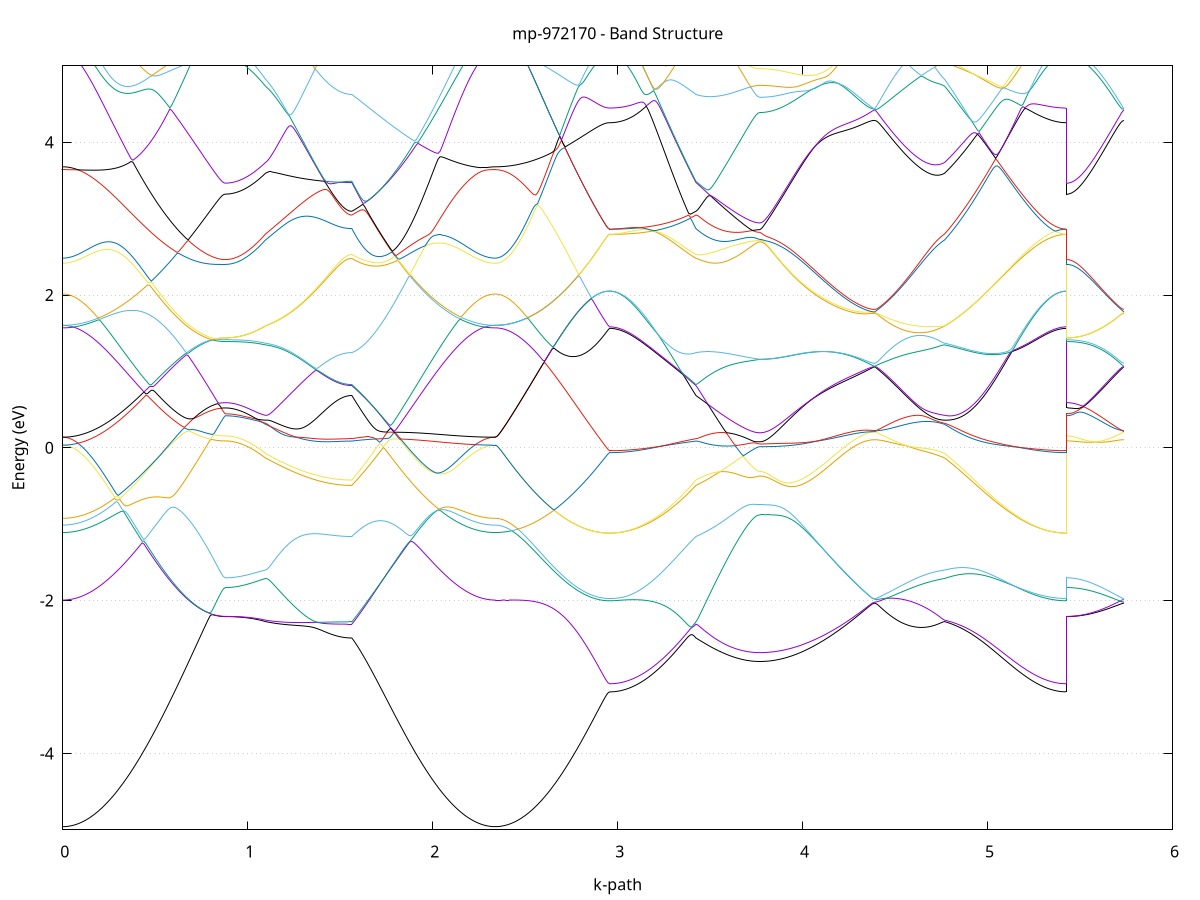 set title 'mp-972170 - Band Structure'
set xlabel 'k-path'
set ylabel 'Energy (eV)'
set grid y
set yrange [-5:5]
set terminal png size 800,600
set output 'mp-972170_bands_gnuplot.png'
plot '-' using 1:2 with lines notitle, '-' using 1:2 with lines notitle, '-' using 1:2 with lines notitle, '-' using 1:2 with lines notitle, '-' using 1:2 with lines notitle, '-' using 1:2 with lines notitle, '-' using 1:2 with lines notitle, '-' using 1:2 with lines notitle, '-' using 1:2 with lines notitle, '-' using 1:2 with lines notitle, '-' using 1:2 with lines notitle, '-' using 1:2 with lines notitle, '-' using 1:2 with lines notitle, '-' using 1:2 with lines notitle, '-' using 1:2 with lines notitle, '-' using 1:2 with lines notitle, '-' using 1:2 with lines notitle, '-' using 1:2 with lines notitle, '-' using 1:2 with lines notitle, '-' using 1:2 with lines notitle, '-' using 1:2 with lines notitle, '-' using 1:2 with lines notitle, '-' using 1:2 with lines notitle, '-' using 1:2 with lines notitle, '-' using 1:2 with lines notitle, '-' using 1:2 with lines notitle, '-' using 1:2 with lines notitle, '-' using 1:2 with lines notitle, '-' using 1:2 with lines notitle, '-' using 1:2 with lines notitle, '-' using 1:2 with lines notitle, '-' using 1:2 with lines notitle, '-' using 1:2 with lines notitle, '-' using 1:2 with lines notitle, '-' using 1:2 with lines notitle, '-' using 1:2 with lines notitle, '-' using 1:2 with lines notitle, '-' using 1:2 with lines notitle, '-' using 1:2 with lines notitle, '-' using 1:2 with lines notitle, '-' using 1:2 with lines notitle, '-' using 1:2 with lines notitle, '-' using 1:2 with lines notitle, '-' using 1:2 with lines notitle, '-' using 1:2 with lines notitle, '-' using 1:2 with lines notitle, '-' using 1:2 with lines notitle, '-' using 1:2 with lines notitle
0.000000 -42.731442
0.009978 -42.731442
0.019956 -42.731342
0.029935 -42.731342
0.039913 -42.731242
0.049891 -42.731142
0.059869 -42.731042
0.069848 -42.730942
0.079826 -42.730842
0.089804 -42.730642
0.099782 -42.730442
0.109760 -42.730242
0.119739 -42.730042
0.129717 -42.729842
0.139695 -42.729542
0.149673 -42.729242
0.159652 -42.728942
0.169630 -42.728642
0.179608 -42.728342
0.189586 -42.728042
0.199565 -42.727642
0.209543 -42.727342
0.219521 -42.726942
0.229499 -42.726542
0.239477 -42.726042
0.249456 -42.725642
0.259434 -42.725242
0.269412 -42.724742
0.279390 -42.724242
0.289369 -42.723742
0.299347 -42.723242
0.309325 -42.722742
0.319303 -42.722242
0.329281 -42.721742
0.339260 -42.721142
0.349238 -42.720642
0.359216 -42.720042
0.369194 -42.719442
0.379173 -42.718842
0.389151 -42.718242
0.399129 -42.717642
0.409107 -42.717042
0.419085 -42.716442
0.429064 -42.715742
0.439042 -42.715142
0.449020 -42.714542
0.458998 -42.713842
0.468977 -42.713242
0.478955 -42.712542
0.488933 -42.711842
0.498911 -42.711242
0.508890 -42.710542
0.518868 -42.709842
0.528846 -42.709142
0.538824 -42.708542
0.548802 -42.707842
0.558781 -42.707142
0.568759 -42.706442
0.578737 -42.705842
0.588715 -42.705142
0.598694 -42.704442
0.608672 -42.703742
0.618650 -42.703142
0.628628 -42.702442
0.638606 -42.701742
0.648585 -42.701142
0.658563 -42.700442
0.668541 -42.699842
0.678519 -42.699242
0.688498 -42.698642
0.698476 -42.697942
0.708454 -42.697342
0.718432 -42.696842
0.728410 -42.696242
0.738389 -42.695642
0.748367 -42.695142
0.758345 -42.694642
0.768323 -42.694142
0.778302 -42.693642
0.788280 -42.693242
0.798258 -42.692742
0.808236 -42.692442
0.818214 -42.692042
0.828193 -42.691742
0.838171 -42.691542
0.848149 -42.691342
0.858127 -42.691142
0.868106 -42.691042
0.878084 -42.691042
0.878084 -42.691042
0.887986 -42.691042
0.897888 -42.691042
0.907791 -42.690942
0.917693 -42.690942
0.927595 -42.691042
0.937498 -42.691142
0.947400 -42.691142
0.957302 -42.691342
0.967205 -42.691442
0.977107 -42.691542
0.987009 -42.691742
0.996912 -42.691842
1.006814 -42.692042
1.016716 -42.692242
1.026618 -42.692442
1.036521 -42.692642
1.046423 -42.692842
1.056325 -42.693142
1.066228 -42.693342
1.076130 -42.693642
1.086032 -42.693842
1.095935 -42.694142
1.095935 -42.694142
1.105868 -42.694342
1.115801 -42.694542
1.125734 -42.694742
1.135667 -42.694942
1.145600 -42.695142
1.155533 -42.695342
1.165466 -42.695542
1.175399 -42.695742
1.185332 -42.695842
1.195266 -42.696042
1.205199 -42.696242
1.215132 -42.696442
1.225065 -42.696542
1.234998 -42.696742
1.244931 -42.696942
1.254864 -42.697042
1.264797 -42.697242
1.274730 -42.697342
1.284663 -42.697542
1.294596 -42.697642
1.304530 -42.697742
1.314463 -42.697942
1.324396 -42.698042
1.334329 -42.698142
1.344262 -42.698342
1.354195 -42.698442
1.364128 -42.698542
1.374061 -42.698642
1.383994 -42.698742
1.393927 -42.698842
1.403860 -42.698942
1.413794 -42.699042
1.423727 -42.699042
1.433660 -42.699142
1.443593 -42.699242
1.453526 -42.699242
1.463459 -42.699342
1.473392 -42.699442
1.483325 -42.699442
1.493258 -42.699442
1.503191 -42.699542
1.513124 -42.699542
1.523058 -42.699542
1.532991 -42.699642
1.542924 -42.699642
1.552857 -42.699642
1.562790 -42.699642
1.562790 -42.699642
1.572725 -42.699142
1.582660 -42.698542
1.592595 -42.698042
1.602531 -42.697442
1.612466 -42.696942
1.622401 -42.696342
1.632336 -42.695842
1.642271 -42.695742
1.652206 -42.696442
1.662142 -42.697242
1.672077 -42.697942
1.682012 -42.698742
1.691947 -42.699442
1.701882 -42.700242
1.711817 -42.700942
1.721753 -42.701742
1.731688 -42.702442
1.741623 -42.703242
1.751558 -42.703942
1.761493 -42.704742
1.771428 -42.705442
1.781364 -42.706242
1.791299 -42.706942
1.801234 -42.707642
1.811169 -42.708442
1.821104 -42.709142
1.831039 -42.709842
1.840975 -42.710542
1.850910 -42.711342
1.860845 -42.712042
1.870780 -42.712742
1.880715 -42.713442
1.890650 -42.714142
1.900586 -42.714742
1.910521 -42.715442
1.920456 -42.716142
1.930391 -42.716742
1.940326 -42.717442
1.950261 -42.718042
1.960197 -42.718642
1.970132 -42.719242
1.980067 -42.719842
1.990002 -42.720442
1.999937 -42.721042
2.009872 -42.721642
2.019807 -42.722142
2.029743 -42.722742
2.039678 -42.723242
2.049613 -42.723742
2.059548 -42.724242
2.069483 -42.724742
2.079418 -42.725242
2.089354 -42.725642
2.099289 -42.726042
2.109224 -42.726542
2.119159 -42.726942
2.129094 -42.727342
2.139029 -42.727642
2.148965 -42.728042
2.158900 -42.728342
2.168835 -42.728742
2.178770 -42.729042
2.188705 -42.729242
2.198640 -42.729542
2.208576 -42.729842
2.218511 -42.730042
2.228446 -42.730242
2.238381 -42.730442
2.248316 -42.730642
2.258251 -42.730842
2.268187 -42.730942
2.278122 -42.731042
2.288057 -42.731142
2.297992 -42.731242
2.307927 -42.731342
2.317862 -42.731342
2.327798 -42.731442
2.337733 -42.731442
2.337733 -42.731442
2.347709 -42.731442
2.357685 -42.731342
2.367662 -42.731342
2.377638 -42.731242
2.387614 -42.731242
2.397591 -42.731142
2.407567 -42.730942
2.417543 -42.730842
2.427520 -42.730742
2.437496 -42.730542
2.447472 -42.730342
2.457449 -42.730242
2.467425 -42.729942
2.477401 -42.729742
2.487378 -42.729542
2.497354 -42.729242
2.507330 -42.729042
2.517307 -42.728742
2.527283 -42.728442
2.537259 -42.728142
2.547236 -42.727842
2.557212 -42.727442
2.567188 -42.727142
2.577165 -42.726742
2.587141 -42.726442
2.597117 -42.726042
2.607094 -42.725642
2.617070 -42.725242
2.627046 -42.724842
2.637023 -42.724442
2.646999 -42.723942
2.656975 -42.723542
2.666952 -42.723142
2.676928 -42.722642
2.686904 -42.722242
2.696881 -42.721842
2.706857 -42.721342
2.716833 -42.720942
2.726810 -42.720442
2.736786 -42.720042
2.746762 -42.719542
2.756739 -42.719142
2.766715 -42.718642
2.776691 -42.718242
2.786668 -42.717842
2.796644 -42.717442
2.806620 -42.717042
2.816597 -42.716642
2.826573 -42.716242
2.836549 -42.715942
2.846526 -42.715642
2.856502 -42.715342
2.866478 -42.715042
2.876455 -42.714742
2.886431 -42.714542
2.896407 -42.714342
2.906384 -42.714142
2.916360 -42.713942
2.926336 -42.713842
2.936313 -42.713742
2.946289 -42.713742
2.956265 -42.713742
2.956265 -42.713742
2.966198 -42.713742
2.976132 -42.713642
2.986065 -42.713642
2.995998 -42.713542
3.005931 -42.713542
3.015864 -42.713442
3.025797 -42.713342
3.035730 -42.713242
3.045663 -42.713142
3.055596 -42.712942
3.065529 -42.712842
3.075462 -42.712642
3.085396 -42.712542
3.095329 -42.712342
3.105262 -42.712142
3.115195 -42.711842
3.125128 -42.711642
3.135061 -42.711442
3.144994 -42.711142
3.154927 -42.710842
3.164860 -42.710642
3.174793 -42.710342
3.184726 -42.710042
3.194660 -42.709642
3.204593 -42.709342
3.214526 -42.709042
3.224459 -42.708642
3.234392 -42.708342
3.244325 -42.707942
3.254258 -42.707542
3.264191 -42.707142
3.274124 -42.706742
3.284057 -42.706342
3.293990 -42.705942
3.303924 -42.705442
3.313857 -42.705042
3.323790 -42.704542
3.333723 -42.704142
3.343656 -42.703642
3.353589 -42.703142
3.363522 -42.702642
3.373455 -42.702142
3.383388 -42.701642
3.393321 -42.701142
3.403254 -42.700642
3.413188 -42.700142
3.423121 -42.699642
3.423121 -42.699642
3.432992 -42.699442
3.442864 -42.699242
3.452735 -42.699042
3.462607 -42.698942
3.472479 -42.698842
3.482350 -42.698742
3.492222 -42.698742
3.502094 -42.698742
3.511965 -42.698742
3.521837 -42.698842
3.531709 -42.698842
3.541580 -42.698942
3.551452 -42.699142
3.561323 -42.699242
3.571195 -42.699342
3.581067 -42.699542
3.590938 -42.699642
3.600810 -42.699842
3.610682 -42.699942
3.620553 -42.700042
3.630425 -42.700242
3.640296 -42.700342
3.650168 -42.700442
3.660040 -42.700642
3.669911 -42.700742
3.679783 -42.700842
3.689655 -42.700942
3.699526 -42.701042
3.709398 -42.701042
3.719269 -42.701142
3.729141 -42.701242
3.739013 -42.701242
3.748884 -42.701242
3.758756 -42.701242
3.768628 -42.701342
3.768628 -42.701342
3.778483 -42.701242
3.788339 -42.701242
3.798194 -42.701242
3.808050 -42.701242
3.817905 -42.701142
3.827761 -42.701142
3.837616 -42.701042
3.847472 -42.701042
3.857328 -42.700942
3.867183 -42.700842
3.877039 -42.700742
3.886894 -42.700642
3.896750 -42.700542
3.906605 -42.700442
3.916461 -42.700342
3.926316 -42.700142
3.936172 -42.700042
3.946027 -42.699842
3.955883 -42.699742
3.965738 -42.699542
3.975594 -42.699342
3.985450 -42.699142
3.995305 -42.699042
4.005161 -42.698842
4.015016 -42.698642
4.024872 -42.698442
4.034727 -42.698142
4.044583 -42.697942
4.054438 -42.697742
4.064294 -42.697542
4.074149 -42.697242
4.084005 -42.697042
4.093860 -42.696842
4.103716 -42.696542
4.113572 -42.696342
4.123427 -42.696042
4.133283 -42.695842
4.143138 -42.695542
4.152994 -42.695242
4.162849 -42.695042
4.172705 -42.694742
4.182560 -42.694542
4.192416 -42.694242
4.202271 -42.694042
4.212127 -42.693742
4.221982 -42.693542
4.231838 -42.693242
4.241694 -42.693042
4.251549 -42.692842
4.261405 -42.692542
4.271260 -42.692342
4.281116 -42.692142
4.290971 -42.691942
4.300827 -42.691742
4.310682 -42.691642
4.320538 -42.691442
4.330393 -42.691342
4.340249 -42.691242
4.350105 -42.691142
4.359960 -42.691042
4.369816 -42.690942
4.379671 -42.690942
4.389527 -42.690942
4.389527 -42.690942
4.399482 -42.690942
4.409437 -42.690942
4.419392 -42.690942
4.429347 -42.691042
4.439302 -42.691042
4.449257 -42.691142
4.459212 -42.691142
4.469167 -42.691242
4.479122 -42.691242
4.489077 -42.691342
4.499032 -42.691442
4.508987 -42.691542
4.518942 -42.691542
4.528897 -42.691642
4.538852 -42.691742
4.548807 -42.691842
4.558762 -42.691942
4.568718 -42.692042
4.578673 -42.692042
4.588628 -42.692142
4.598583 -42.692242
4.608538 -42.692342
4.618493 -42.692442
4.628448 -42.692542
4.638403 -42.692642
4.648358 -42.692742
4.658313 -42.692842
4.668268 -42.692942
4.678223 -42.693042
4.688178 -42.693142
4.698133 -42.693242
4.708088 -42.693342
4.718043 -42.693442
4.727998 -42.693542
4.737953 -42.693742
4.747908 -42.693842
4.757863 -42.693942
4.767818 -42.694142
4.767818 -42.694142
4.777673 -42.694442
4.787527 -42.694742
4.797381 -42.695042
4.807235 -42.695342
4.817090 -42.695642
4.826944 -42.696042
4.836798 -42.696342
4.846652 -42.696742
4.856506 -42.697042
4.866361 -42.697442
4.876215 -42.697842
4.886069 -42.698142
4.895923 -42.698542
4.905778 -42.698942
4.915632 -42.699342
4.925486 -42.699742
4.935340 -42.700142
4.945194 -42.700542
4.955049 -42.700942
4.964903 -42.701342
4.974757 -42.701742
4.984611 -42.702142
4.994466 -42.702542
5.004320 -42.702942
5.014174 -42.703342
5.024028 -42.703742
5.033882 -42.704142
5.043737 -42.704542
5.053591 -42.704942
5.063445 -42.705342
5.073299 -42.705642
5.083154 -42.706042
5.093008 -42.706442
5.102862 -42.706842
5.112716 -42.707142
5.122570 -42.707542
5.132425 -42.707942
5.142279 -42.708242
5.152133 -42.708542
5.161987 -42.708942
5.171842 -42.709242
5.181696 -42.709542
5.191550 -42.709842
5.201404 -42.710142
5.211258 -42.710442
5.221113 -42.710742
5.230967 -42.710942
5.240821 -42.711242
5.250675 -42.711442
5.260530 -42.711742
5.270384 -42.711942
5.280238 -42.712142
5.290092 -42.712342
5.299947 -42.712542
5.309801 -42.712742
5.319655 -42.712842
5.329509 -42.713042
5.339363 -42.713142
5.349218 -42.713242
5.359072 -42.713342
5.368926 -42.713442
5.378780 -42.713542
5.388635 -42.713542
5.398489 -42.713642
5.408343 -42.713642
5.418197 -42.713742
5.428051 -42.713742
5.428051 -42.691042
5.438028 -42.691042
5.448004 -42.691042
5.457980 -42.691042
5.467957 -42.691042
5.477933 -42.691042
5.487909 -42.691042
5.497886 -42.691042
5.507862 -42.691042
5.517838 -42.691042
5.527815 -42.691042
5.537791 -42.691042
5.547767 -42.691042
5.557744 -42.691042
5.567720 -42.691042
5.577696 -42.691042
5.587673 -42.691042
5.597649 -42.691042
5.607625 -42.691042
5.617602 -42.691042
5.627578 -42.691042
5.637554 -42.691042
5.647531 -42.690942
5.657507 -42.690942
5.667483 -42.690942
5.677460 -42.690942
5.687436 -42.690942
5.697412 -42.690942
5.707389 -42.690942
5.717365 -42.690942
5.727341 -42.690942
5.737318 -42.690942
e
0.000000 -42.668642
0.009978 -42.668642
0.019956 -42.668642
0.029935 -42.668742
0.039913 -42.668742
0.049891 -42.668842
0.059869 -42.668942
0.069848 -42.668942
0.079826 -42.669142
0.089804 -42.669242
0.099782 -42.669342
0.109760 -42.669442
0.119739 -42.669642
0.129717 -42.669842
0.139695 -42.670042
0.149673 -42.670242
0.159652 -42.670442
0.169630 -42.670642
0.179608 -42.670842
0.189586 -42.671142
0.199565 -42.671342
0.209543 -42.671642
0.219521 -42.671942
0.229499 -42.672142
0.239477 -42.672442
0.249456 -42.672742
0.259434 -42.673142
0.269412 -42.673442
0.279390 -42.673742
0.289369 -42.674142
0.299347 -42.674442
0.309325 -42.674742
0.319303 -42.675142
0.329281 -42.675542
0.339260 -42.675842
0.349238 -42.676242
0.359216 -42.676642
0.369194 -42.677042
0.379173 -42.677442
0.389151 -42.677742
0.399129 -42.678142
0.409107 -42.678542
0.419085 -42.678942
0.429064 -42.679342
0.439042 -42.679742
0.449020 -42.680142
0.458998 -42.680542
0.468977 -42.680942
0.478955 -42.681342
0.488933 -42.681742
0.498911 -42.682142
0.508890 -42.682542
0.518868 -42.682842
0.528846 -42.683242
0.538824 -42.683642
0.548802 -42.684042
0.558781 -42.684342
0.568759 -42.684742
0.578737 -42.685042
0.588715 -42.685442
0.598694 -42.685742
0.608672 -42.686042
0.618650 -42.686442
0.628628 -42.686742
0.638606 -42.687042
0.648585 -42.687342
0.658563 -42.687642
0.668541 -42.687842
0.678519 -42.688142
0.688498 -42.688342
0.698476 -42.688642
0.708454 -42.688842
0.718432 -42.689042
0.728410 -42.689242
0.738389 -42.689442
0.748367 -42.689642
0.758345 -42.689842
0.768323 -42.690042
0.778302 -42.690142
0.788280 -42.690242
0.798258 -42.690342
0.808236 -42.690542
0.818214 -42.690542
0.828193 -42.690642
0.838171 -42.690742
0.848149 -42.690742
0.858127 -42.690842
0.868106 -42.690842
0.878084 -42.690842
0.878084 -42.690842
0.887986 -42.690842
0.897888 -42.690842
0.907791 -42.690942
0.917693 -42.690942
0.927595 -42.690842
0.937498 -42.690842
0.947400 -42.690742
0.957302 -42.690642
0.967205 -42.690442
0.977107 -42.690342
0.987009 -42.690242
0.996912 -42.690042
1.006814 -42.689942
1.016716 -42.689742
1.026618 -42.689542
1.036521 -42.689342
1.046423 -42.689142
1.056325 -42.688842
1.066228 -42.688642
1.076130 -42.688342
1.086032 -42.688142
1.095935 -42.687842
1.095935 -42.687842
1.105868 -42.687642
1.115801 -42.687542
1.125734 -42.687342
1.135667 -42.687242
1.145600 -42.687242
1.155533 -42.687142
1.165466 -42.687142
1.175399 -42.687142
1.185332 -42.687142
1.195266 -42.687142
1.205199 -42.687242
1.215132 -42.687342
1.225065 -42.687342
1.234998 -42.687442
1.244931 -42.687542
1.254864 -42.687642
1.264797 -42.687742
1.274730 -42.687842
1.284663 -42.688042
1.294596 -42.688142
1.304530 -42.688242
1.314463 -42.688342
1.324396 -42.688442
1.334329 -42.688542
1.344262 -42.688742
1.354195 -42.688842
1.364128 -42.688942
1.374061 -42.689042
1.383994 -42.689142
1.393927 -42.689242
1.403860 -42.689342
1.413794 -42.689442
1.423727 -42.689542
1.433660 -42.689542
1.443593 -42.689642
1.453526 -42.689742
1.463459 -42.689742
1.473392 -42.689842
1.483325 -42.689942
1.493258 -42.689942
1.503191 -42.689942
1.513124 -42.690042
1.523058 -42.690042
1.532991 -42.690042
1.542924 -42.690042
1.552857 -42.690042
1.562790 -42.690142
1.562790 -42.690142
1.572725 -42.690742
1.582660 -42.691442
1.592595 -42.692142
1.602531 -42.692842
1.612466 -42.693542
1.622401 -42.694342
1.632336 -42.695042
1.642271 -42.695242
1.652206 -42.694742
1.662142 -42.694142
1.672077 -42.693642
1.682012 -42.693042
1.691947 -42.692442
1.701882 -42.691942
1.711817 -42.691342
1.721753 -42.690742
1.731688 -42.690242
1.741623 -42.689642
1.751558 -42.689042
1.761493 -42.688542
1.771428 -42.687942
1.781364 -42.687342
1.791299 -42.686842
1.801234 -42.686242
1.811169 -42.685742
1.821104 -42.685142
1.831039 -42.684642
1.840975 -42.684142
1.850910 -42.683542
1.860845 -42.683042
1.870780 -42.682542
1.880715 -42.681942
1.890650 -42.681442
1.900586 -42.680942
1.910521 -42.680442
1.920456 -42.679942
1.930391 -42.679442
1.940326 -42.679042
1.950261 -42.678542
1.960197 -42.678042
1.970132 -42.677642
1.980067 -42.677142
1.990002 -42.676742
1.999937 -42.676342
2.009872 -42.675842
2.019807 -42.675442
2.029743 -42.675042
2.039678 -42.674642
2.049613 -42.674342
2.059548 -42.673942
2.069483 -42.673542
2.079418 -42.673242
2.089354 -42.672942
2.099289 -42.672542
2.109224 -42.672242
2.119159 -42.671942
2.129094 -42.671642
2.139029 -42.671442
2.148965 -42.671142
2.158900 -42.670842
2.168835 -42.670642
2.178770 -42.670442
2.188705 -42.670242
2.198640 -42.670042
2.208576 -42.669842
2.218511 -42.669642
2.228446 -42.669442
2.238381 -42.669342
2.248316 -42.669242
2.258251 -42.669142
2.268187 -42.668942
2.278122 -42.668942
2.288057 -42.668842
2.297992 -42.668742
2.307927 -42.668742
2.317862 -42.668642
2.327798 -42.668642
2.337733 -42.668642
2.337733 -42.668642
2.347709 -42.668642
2.357685 -42.668642
2.367662 -42.668642
2.377638 -42.668642
2.387614 -42.668642
2.397591 -42.668642
2.407567 -42.668642
2.417543 -42.668642
2.427520 -42.668642
2.437496 -42.668642
2.447472 -42.668642
2.457449 -42.668642
2.467425 -42.668642
2.477401 -42.668642
2.487378 -42.668642
2.497354 -42.668642
2.507330 -42.668642
2.517307 -42.668642
2.527283 -42.668642
2.537259 -42.668642
2.547236 -42.668642
2.557212 -42.668642
2.567188 -42.668642
2.577165 -42.668642
2.587141 -42.668642
2.597117 -42.668742
2.607094 -42.668742
2.617070 -42.668742
2.627046 -42.668742
2.637023 -42.668742
2.646999 -42.668742
2.656975 -42.668742
2.666952 -42.668742
2.676928 -42.668742
2.686904 -42.669042
2.696881 -42.669442
2.706857 -42.669942
2.716833 -42.670342
2.726810 -42.670842
2.736786 -42.671242
2.746762 -42.671742
2.756739 -42.672142
2.766715 -42.672642
2.776691 -42.673042
2.786668 -42.673442
2.796644 -42.673842
2.806620 -42.674242
2.816597 -42.674642
2.826573 -42.675042
2.836549 -42.675342
2.846526 -42.675742
2.856502 -42.676042
2.866478 -42.676342
2.876455 -42.676542
2.886431 -42.676842
2.896407 -42.677042
2.906384 -42.677242
2.916360 -42.677342
2.926336 -42.677442
2.936313 -42.677542
2.946289 -42.677642
2.956265 -42.677642
2.956265 -42.677642
2.966198 -42.677642
2.976132 -42.677642
2.986065 -42.677642
2.995998 -42.677642
3.005931 -42.677642
3.015864 -42.677642
3.025797 -42.677642
3.035730 -42.677642
3.045663 -42.677642
3.055596 -42.677642
3.065529 -42.677642
3.075462 -42.677642
3.085396 -42.677742
3.095329 -42.677742
3.105262 -42.677742
3.115195 -42.677842
3.125128 -42.677842
3.135061 -42.677942
3.144994 -42.678042
3.154927 -42.678142
3.164860 -42.678342
3.174793 -42.678442
3.184726 -42.678642
3.194660 -42.678842
3.204593 -42.679042
3.214526 -42.679342
3.224459 -42.679642
3.234392 -42.679942
3.244325 -42.680242
3.254258 -42.680642
3.264191 -42.681042
3.274124 -42.681442
3.284057 -42.681942
3.293990 -42.682442
3.303924 -42.682942
3.313857 -42.683442
3.323790 -42.683942
3.333723 -42.684442
3.343656 -42.685042
3.353589 -42.685642
3.363522 -42.686242
3.373455 -42.686842
3.383388 -42.687442
3.393321 -42.688142
3.403254 -42.688742
3.413188 -42.689442
3.423121 -42.690142
3.423121 -42.690142
3.432992 -42.690342
3.442864 -42.690642
3.452735 -42.690842
3.462607 -42.691142
3.472479 -42.691242
3.482350 -42.691442
3.492222 -42.691542
3.502094 -42.691642
3.511965 -42.691742
3.521837 -42.691842
3.531709 -42.691842
3.541580 -42.691842
3.551452 -42.691842
3.561323 -42.691842
3.571195 -42.691742
3.581067 -42.691742
3.590938 -42.691742
3.600810 -42.691642
3.610682 -42.691642
3.620553 -42.691542
3.630425 -42.691542
3.640296 -42.691442
3.650168 -42.691442
3.660040 -42.691342
3.669911 -42.691342
3.679783 -42.691242
3.689655 -42.691242
3.699526 -42.691242
3.709398 -42.691142
3.719269 -42.691142
3.729141 -42.691142
3.739013 -42.691142
3.748884 -42.691142
3.758756 -42.691142
3.768628 -42.691142
3.768628 -42.691142
3.778483 -42.691142
3.788339 -42.691142
3.798194 -42.691142
3.808050 -42.691142
3.817905 -42.691142
3.827761 -42.691142
3.837616 -42.691142
3.847472 -42.691042
3.857328 -42.691042
3.867183 -42.691042
3.877039 -42.691042
3.886894 -42.691042
3.896750 -42.691042
3.906605 -42.691042
3.916461 -42.691042
3.926316 -42.691042
3.936172 -42.691042
3.946027 -42.691042
3.955883 -42.691042
3.965738 -42.691042
3.975594 -42.691042
3.985450 -42.691042
3.995305 -42.691042
4.005161 -42.691042
4.015016 -42.691042
4.024872 -42.691042
4.034727 -42.691042
4.044583 -42.691042
4.054438 -42.691042
4.064294 -42.691042
4.074149 -42.691042
4.084005 -42.691042
4.093860 -42.691042
4.103716 -42.691042
4.113572 -42.691042
4.123427 -42.691042
4.133283 -42.691042
4.143138 -42.691042
4.152994 -42.691042
4.162849 -42.690942
4.172705 -42.690942
4.182560 -42.690942
4.192416 -42.690942
4.202271 -42.690942
4.212127 -42.690942
4.221982 -42.690942
4.231838 -42.690942
4.241694 -42.690942
4.251549 -42.690942
4.261405 -42.690942
4.271260 -42.690942
4.281116 -42.690942
4.290971 -42.690942
4.300827 -42.690942
4.310682 -42.690942
4.320538 -42.690942
4.330393 -42.690942
4.340249 -42.690942
4.350105 -42.690942
4.359960 -42.690942
4.369816 -42.690942
4.379671 -42.690942
4.389527 -42.690942
4.389527 -42.690942
4.399482 -42.690942
4.409437 -42.690942
4.419392 -42.690942
4.429347 -42.690942
4.439302 -42.690942
4.449257 -42.690842
4.459212 -42.690842
4.469167 -42.690842
4.479122 -42.690842
4.489077 -42.690742
4.499032 -42.690742
4.508987 -42.690642
4.518942 -42.690642
4.528897 -42.690542
4.538852 -42.690442
4.548807 -42.690442
4.558762 -42.690342
4.568718 -42.690242
4.578673 -42.690142
4.588628 -42.690142
4.598583 -42.690042
4.608538 -42.689942
4.618493 -42.689842
4.628448 -42.689742
4.638403 -42.689642
4.648358 -42.689542
4.658313 -42.689342
4.668268 -42.689242
4.678223 -42.689142
4.688178 -42.689042
4.698133 -42.688842
4.708088 -42.688742
4.718043 -42.688642
4.727998 -42.688442
4.737953 -42.688342
4.747908 -42.688142
4.757863 -42.688042
4.767818 -42.687842
4.767818 -42.687842
4.777673 -42.687542
4.787527 -42.687242
4.797381 -42.686942
4.807235 -42.686642
4.817090 -42.686342
4.826944 -42.686042
4.836798 -42.685742
4.846652 -42.685342
4.856506 -42.685042
4.866361 -42.684642
4.876215 -42.684342
4.886069 -42.683942
4.895923 -42.683542
4.905778 -42.683242
4.915632 -42.682842
4.925486 -42.682442
4.935340 -42.682042
4.945194 -42.681642
4.955049 -42.681242
4.964903 -42.680842
4.974757 -42.680542
4.984611 -42.680142
4.994466 -42.679742
5.004320 -42.679342
5.014174 -42.678942
5.024028 -42.678542
5.033882 -42.678142
5.043737 -42.677742
5.053591 -42.677542
5.063445 -42.677542
5.073299 -42.677542
5.083154 -42.677542
5.093008 -42.677542
5.102862 -42.677542
5.112716 -42.677542
5.122570 -42.677542
5.132425 -42.677542
5.142279 -42.677542
5.152133 -42.677542
5.161987 -42.677542
5.171842 -42.677542
5.181696 -42.677542
5.191550 -42.677542
5.201404 -42.677642
5.211258 -42.677642
5.221113 -42.677642
5.230967 -42.677642
5.240821 -42.677642
5.250675 -42.677642
5.260530 -42.677642
5.270384 -42.677642
5.280238 -42.677642
5.290092 -42.677642
5.299947 -42.677642
5.309801 -42.677642
5.319655 -42.677642
5.329509 -42.677642
5.339363 -42.677642
5.349218 -42.677642
5.359072 -42.677642
5.368926 -42.677642
5.378780 -42.677642
5.388635 -42.677642
5.398489 -42.677642
5.408343 -42.677642
5.418197 -42.677642
5.428051 -42.677642
5.428051 -42.690842
5.438028 -42.690842
5.448004 -42.690842
5.457980 -42.690842
5.467957 -42.690842
5.477933 -42.690842
5.487909 -42.690842
5.497886 -42.690842
5.507862 -42.690842
5.517838 -42.690842
5.527815 -42.690842
5.537791 -42.690842
5.547767 -42.690842
5.557744 -42.690842
5.567720 -42.690842
5.577696 -42.690842
5.587673 -42.690842
5.597649 -42.690842
5.607625 -42.690842
5.617602 -42.690842
5.627578 -42.690842
5.637554 -42.690942
5.647531 -42.690942
5.657507 -42.690942
5.667483 -42.690942
5.677460 -42.690942
5.687436 -42.690942
5.697412 -42.690942
5.707389 -42.690942
5.717365 -42.690942
5.727341 -42.690942
5.737318 -42.690942
e
0.000000 -42.659742
0.009978 -42.659742
0.019956 -42.659742
0.029935 -42.659742
0.039913 -42.659742
0.049891 -42.659742
0.059869 -42.659842
0.069848 -42.659842
0.079826 -42.659842
0.089804 -42.659942
0.099782 -42.659942
0.109760 -42.660042
0.119739 -42.660042
0.129717 -42.660142
0.139695 -42.660242
0.149673 -42.660242
0.159652 -42.660342
0.169630 -42.660442
0.179608 -42.660542
0.189586 -42.660642
0.199565 -42.660742
0.209543 -42.660842
0.219521 -42.660942
0.229499 -42.661042
0.239477 -42.661142
0.249456 -42.661242
0.259434 -42.661342
0.269412 -42.661542
0.279390 -42.661642
0.289369 -42.661842
0.299347 -42.661942
0.309325 -42.662142
0.319303 -42.662242
0.329281 -42.662442
0.339260 -42.662642
0.349238 -42.662742
0.359216 -42.662942
0.369194 -42.663142
0.379173 -42.663342
0.389151 -42.663542
0.399129 -42.663742
0.409107 -42.663942
0.419085 -42.664242
0.429064 -42.664442
0.439042 -42.664642
0.449020 -42.664942
0.458998 -42.665142
0.468977 -42.665342
0.478955 -42.665642
0.488933 -42.665942
0.498911 -42.666142
0.508890 -42.666442
0.518868 -42.666742
0.528846 -42.667042
0.538824 -42.667342
0.548802 -42.667642
0.558781 -42.667942
0.568759 -42.668242
0.578737 -42.668542
0.588715 -42.668842
0.598694 -42.669142
0.608672 -42.669542
0.618650 -42.669842
0.628628 -42.670142
0.638606 -42.670542
0.648585 -42.670842
0.658563 -42.671242
0.668541 -42.671542
0.678519 -42.671942
0.688498 -42.672342
0.698476 -42.672642
0.708454 -42.673042
0.718432 -42.673442
0.728410 -42.673742
0.738389 -42.674142
0.748367 -42.674442
0.758345 -42.674842
0.768323 -42.675142
0.778302 -42.675442
0.788280 -42.675742
0.798258 -42.676042
0.808236 -42.676342
0.818214 -42.676542
0.828193 -42.676742
0.838171 -42.676942
0.848149 -42.677142
0.858127 -42.677242
0.868106 -42.677342
0.878084 -42.677342
0.878084 -42.677342
0.887986 -42.677342
0.897888 -42.677342
0.907791 -42.677342
0.917693 -42.677342
0.927595 -42.677342
0.937498 -42.677342
0.947400 -42.677342
0.957302 -42.677342
0.967205 -42.677342
0.977107 -42.677342
0.987009 -42.677342
0.996912 -42.677342
1.006814 -42.677342
1.016716 -42.677342
1.026618 -42.677342
1.036521 -42.677342
1.046423 -42.677342
1.056325 -42.677342
1.066228 -42.677342
1.076130 -42.677342
1.086032 -42.677342
1.095935 -42.677342
1.095935 -42.677342
1.105868 -42.677342
1.115801 -42.677342
1.125734 -42.677242
1.135667 -42.677142
1.145600 -42.677042
1.155533 -42.676942
1.165466 -42.676842
1.175399 -42.676642
1.185332 -42.676442
1.195266 -42.676242
1.205199 -42.676042
1.215132 -42.675842
1.225065 -42.675542
1.234998 -42.675342
1.244931 -42.675042
1.254864 -42.674842
1.264797 -42.674542
1.274730 -42.674342
1.284663 -42.674042
1.294596 -42.673842
1.304530 -42.673642
1.314463 -42.673342
1.324396 -42.673142
1.334329 -42.672942
1.344262 -42.672642
1.354195 -42.672442
1.364128 -42.672242
1.374061 -42.672042
1.383994 -42.671842
1.393927 -42.671642
1.403860 -42.671542
1.413794 -42.671342
1.423727 -42.671142
1.433660 -42.671042
1.443593 -42.670942
1.453526 -42.670742
1.463459 -42.670642
1.473392 -42.670542
1.483325 -42.670442
1.493258 -42.670342
1.503191 -42.670342
1.513124 -42.670242
1.523058 -42.670142
1.532991 -42.670142
1.542924 -42.670142
1.552857 -42.670142
1.562790 -42.670042
1.562790 -42.670042
1.572725 -42.669942
1.582660 -42.669742
1.592595 -42.669642
1.602531 -42.669442
1.612466 -42.669242
1.622401 -42.669042
1.632336 -42.668942
1.642271 -42.668742
1.652206 -42.668542
1.662142 -42.668342
1.672077 -42.668142
1.682012 -42.668042
1.691947 -42.667842
1.701882 -42.667642
1.711817 -42.667442
1.721753 -42.667242
1.731688 -42.667042
1.741623 -42.666842
1.751558 -42.666642
1.761493 -42.666442
1.771428 -42.666342
1.781364 -42.666142
1.791299 -42.665942
1.801234 -42.665742
1.811169 -42.665542
1.821104 -42.665342
1.831039 -42.665142
1.840975 -42.665042
1.850910 -42.664842
1.860845 -42.664642
1.870780 -42.664442
1.880715 -42.664242
1.890650 -42.664142
1.900586 -42.663942
1.910521 -42.663742
1.920456 -42.663542
1.930391 -42.663442
1.940326 -42.663242
1.950261 -42.663142
1.960197 -42.662942
1.970132 -42.662742
1.980067 -42.662642
1.990002 -42.662442
1.999937 -42.662342
2.009872 -42.662242
2.019807 -42.662042
2.029743 -42.661942
2.039678 -42.661742
2.049613 -42.661642
2.059548 -42.661542
2.069483 -42.661442
2.079418 -42.661242
2.089354 -42.661142
2.099289 -42.661042
2.109224 -42.660942
2.119159 -42.660842
2.129094 -42.660742
2.139029 -42.660642
2.148965 -42.660542
2.158900 -42.660442
2.168835 -42.660442
2.178770 -42.660342
2.188705 -42.660242
2.198640 -42.660142
2.208576 -42.660142
2.218511 -42.660042
2.228446 -42.660042
2.238381 -42.659942
2.248316 -42.659942
2.258251 -42.659842
2.268187 -42.659842
2.278122 -42.659842
2.288057 -42.659742
2.297992 -42.659742
2.307927 -42.659742
2.317862 -42.659742
2.327798 -42.659742
2.337733 -42.659742
2.337733 -42.659742
2.347709 -42.659742
2.357685 -42.659742
2.367662 -42.659842
2.377638 -42.659842
2.387614 -42.659942
2.397591 -42.660042
2.407567 -42.660142
2.417543 -42.660242
2.427520 -42.660442
2.437496 -42.660542
2.447472 -42.660742
2.457449 -42.660942
2.467425 -42.661142
2.477401 -42.661342
2.487378 -42.661642
2.497354 -42.661842
2.507330 -42.662142
2.517307 -42.662442
2.527283 -42.662742
2.537259 -42.663042
2.547236 -42.663342
2.557212 -42.663742
2.567188 -42.664042
2.577165 -42.664442
2.587141 -42.664842
2.597117 -42.665142
2.607094 -42.665542
2.617070 -42.665942
2.627046 -42.666342
2.637023 -42.666842
2.646999 -42.667242
2.656975 -42.667642
2.666952 -42.668142
2.676928 -42.668542
2.686904 -42.668742
2.696881 -42.668742
2.706857 -42.668742
2.716833 -42.668742
2.726810 -42.668742
2.736786 -42.668742
2.746762 -42.668742
2.756739 -42.668742
2.766715 -42.668742
2.776691 -42.668742
2.786668 -42.668742
2.796644 -42.668742
2.806620 -42.668742
2.816597 -42.668742
2.826573 -42.668742
2.836549 -42.668742
2.846526 -42.668742
2.856502 -42.668742
2.866478 -42.668742
2.876455 -42.668742
2.886431 -42.668742
2.896407 -42.668742
2.906384 -42.668742
2.916360 -42.668742
2.926336 -42.668742
2.936313 -42.668742
2.946289 -42.668742
2.956265 -42.668742
2.956265 -42.668742
2.966198 -42.668742
2.976132 -42.668842
2.986065 -42.668842
2.995998 -42.668842
3.005931 -42.668942
3.015864 -42.669042
3.025797 -42.669142
3.035730 -42.669242
3.045663 -42.669342
3.055596 -42.669442
3.065529 -42.669542
3.075462 -42.669742
3.085396 -42.669842
3.095329 -42.670042
3.105262 -42.670142
3.115195 -42.670342
3.125128 -42.670542
3.135061 -42.670642
3.144994 -42.670842
3.154927 -42.670942
3.164860 -42.671142
3.174793 -42.671242
3.184726 -42.671342
3.194660 -42.671442
3.204593 -42.671542
3.214526 -42.671642
3.224459 -42.671742
3.234392 -42.671742
3.244325 -42.671742
3.254258 -42.671742
3.264191 -42.671742
3.274124 -42.671742
3.284057 -42.671642
3.293990 -42.671642
3.303924 -42.671542
3.313857 -42.671442
3.323790 -42.671342
3.333723 -42.671242
3.343656 -42.671142
3.353589 -42.671042
3.363522 -42.670942
3.373455 -42.670842
3.383388 -42.670642
3.393321 -42.670542
3.403254 -42.670442
3.413188 -42.670242
3.423121 -42.670042
3.423121 -42.670042
3.432992 -42.670042
3.442864 -42.669942
3.452735 -42.669842
3.462607 -42.669742
3.472479 -42.669642
3.482350 -42.669542
3.492222 -42.669442
3.502094 -42.669342
3.511965 -42.669242
3.521837 -42.669142
3.531709 -42.669042
3.541580 -42.668942
3.551452 -42.668842
3.561323 -42.668742
3.571195 -42.668642
3.581067 -42.668542
3.590938 -42.668442
3.600810 -42.668342
3.610682 -42.668242
3.620553 -42.668142
3.630425 -42.668042
3.640296 -42.667942
3.650168 -42.667842
3.660040 -42.667742
3.669911 -42.667642
3.679783 -42.667642
3.689655 -42.667542
3.699526 -42.667542
3.709398 -42.667442
3.719269 -42.667442
3.729141 -42.667342
3.739013 -42.667342
3.748884 -42.667342
3.758756 -42.667342
3.768628 -42.667342
3.768628 -42.667342
3.778483 -42.667342
3.788339 -42.667342
3.798194 -42.667342
3.808050 -42.667342
3.817905 -42.667442
3.827761 -42.667442
3.837616 -42.667542
3.847472 -42.667642
3.857328 -42.667642
3.867183 -42.667742
3.877039 -42.667842
3.886894 -42.667942
3.896750 -42.668042
3.906605 -42.668142
3.916461 -42.668242
3.926316 -42.668442
3.936172 -42.668542
3.946027 -42.668642
3.955883 -42.668842
3.965738 -42.669042
3.975594 -42.669142
3.985450 -42.669342
3.995305 -42.669542
4.005161 -42.669742
4.015016 -42.669942
4.024872 -42.670042
4.034727 -42.670342
4.044583 -42.670542
4.054438 -42.670742
4.064294 -42.670942
4.074149 -42.671142
4.084005 -42.671442
4.093860 -42.671642
4.103716 -42.671842
4.113572 -42.672142
4.123427 -42.672342
4.133283 -42.672542
4.143138 -42.672842
4.152994 -42.673042
4.162849 -42.673342
4.172705 -42.673542
4.182560 -42.673842
4.192416 -42.674042
4.202271 -42.674342
4.212127 -42.674542
4.221982 -42.674842
4.231838 -42.675042
4.241694 -42.675242
4.251549 -42.675542
4.261405 -42.675742
4.271260 -42.675942
4.281116 -42.676142
4.290971 -42.676342
4.300827 -42.676542
4.310682 -42.676642
4.320538 -42.676842
4.330393 -42.676942
4.340249 -42.677042
4.350105 -42.677142
4.359960 -42.677242
4.369816 -42.677242
4.379671 -42.677342
4.389527 -42.677342
4.389527 -42.677342
4.399482 -42.677342
4.409437 -42.677342
4.419392 -42.677242
4.429347 -42.677242
4.439302 -42.677242
4.449257 -42.677242
4.459212 -42.677242
4.469167 -42.677142
4.479122 -42.677142
4.489077 -42.677142
4.499032 -42.677042
4.508987 -42.677042
4.518942 -42.677042
4.528897 -42.677042
4.538852 -42.677042
4.548807 -42.676942
4.558762 -42.676942
4.568718 -42.676942
4.578673 -42.676942
4.588628 -42.676942
4.598583 -42.676942
4.608538 -42.677042
4.618493 -42.677042
4.628448 -42.677042
4.638403 -42.677042
4.648358 -42.677042
4.658313 -42.677142
4.668268 -42.677142
4.678223 -42.677142
4.688178 -42.677242
4.698133 -42.677242
4.708088 -42.677242
4.718043 -42.677342
4.727998 -42.677342
4.737953 -42.677342
4.747908 -42.677342
4.757863 -42.677342
4.767818 -42.677342
4.767818 -42.677342
4.777673 -42.677342
4.787527 -42.677342
4.797381 -42.677442
4.807235 -42.677442
4.817090 -42.677442
4.826944 -42.677442
4.836798 -42.677442
4.846652 -42.677442
4.856506 -42.677442
4.866361 -42.677442
4.876215 -42.677442
4.886069 -42.677442
4.895923 -42.677442
4.905778 -42.677442
4.915632 -42.677442
4.925486 -42.677442
4.935340 -42.677442
4.945194 -42.677442
4.955049 -42.677442
4.964903 -42.677442
4.974757 -42.677542
4.984611 -42.677542
4.994466 -42.677542
5.004320 -42.677542
5.014174 -42.677542
5.024028 -42.677542
5.033882 -42.677542
5.043737 -42.677542
5.053591 -42.677342
5.063445 -42.677042
5.073299 -42.676642
5.083154 -42.676242
5.093008 -42.675842
5.102862 -42.675542
5.112716 -42.675142
5.122570 -42.674842
5.132425 -42.674442
5.142279 -42.674142
5.152133 -42.673742
5.161987 -42.673442
5.171842 -42.673142
5.181696 -42.672842
5.191550 -42.672542
5.201404 -42.672242
5.211258 -42.671942
5.221113 -42.671742
5.230967 -42.671442
5.240821 -42.671142
5.250675 -42.670942
5.260530 -42.670742
5.270384 -42.670542
5.280238 -42.670342
5.290092 -42.670142
5.299947 -42.669942
5.309801 -42.669742
5.319655 -42.669642
5.329509 -42.669442
5.339363 -42.669342
5.349218 -42.669242
5.359072 -42.669142
5.368926 -42.669042
5.378780 -42.668942
5.388635 -42.668842
5.398489 -42.668842
5.408343 -42.668842
5.418197 -42.668742
5.428051 -42.668742
5.428051 -42.677342
5.438028 -42.677342
5.448004 -42.677342
5.457980 -42.677342
5.467957 -42.677342
5.477933 -42.677342
5.487909 -42.677342
5.497886 -42.677342
5.507862 -42.677342
5.517838 -42.677342
5.527815 -42.677342
5.537791 -42.677342
5.547767 -42.677342
5.557744 -42.677342
5.567720 -42.677342
5.577696 -42.677342
5.587673 -42.677342
5.597649 -42.677342
5.607625 -42.677342
5.617602 -42.677342
5.627578 -42.677342
5.637554 -42.677342
5.647531 -42.677342
5.657507 -42.677342
5.667483 -42.677342
5.677460 -42.677342
5.687436 -42.677342
5.697412 -42.677342
5.707389 -42.677342
5.717365 -42.677342
5.727341 -42.677342
5.737318 -42.677342
e
0.000000 -23.059042
0.009978 -23.059042
0.019956 -23.058842
0.029935 -23.058542
0.039913 -23.058242
0.049891 -23.057742
0.059869 -23.057142
0.069848 -23.056542
0.079826 -23.055742
0.089804 -23.054842
0.099782 -23.053842
0.109760 -23.052742
0.119739 -23.051642
0.129717 -23.050342
0.139695 -23.048942
0.149673 -23.047442
0.159652 -23.045842
0.169630 -23.044242
0.179608 -23.042442
0.189586 -23.040642
0.199565 -23.038642
0.209543 -23.036642
0.219521 -23.034542
0.229499 -23.032342
0.239477 -23.030042
0.249456 -23.027642
0.259434 -23.025242
0.269412 -23.022742
0.279390 -23.020242
0.289369 -23.017742
0.299347 -23.015142
0.309325 -23.012742
0.319303 -23.010442
0.329281 -23.008442
0.339260 -23.006942
0.349238 -23.006442
0.359216 -23.007042
0.369194 -23.008542
0.379173 -23.010642
0.389151 -23.013142
0.399129 -23.015842
0.409107 -23.018742
0.419085 -23.021642
0.429064 -23.024542
0.439042 -23.027542
0.449020 -23.030442
0.458998 -23.033342
0.468977 -23.036342
0.478955 -23.039242
0.488933 -23.042042
0.498911 -23.044942
0.508890 -23.047742
0.518868 -23.050442
0.528846 -23.053142
0.538824 -23.055842
0.548802 -23.058442
0.558781 -23.060942
0.568759 -23.063442
0.578737 -23.065842
0.588715 -23.068242
0.598694 -23.070542
0.608672 -23.072742
0.618650 -23.074942
0.628628 -23.077042
0.638606 -23.079142
0.648585 -23.081042
0.658563 -23.082942
0.668541 -23.084742
0.678519 -23.086542
0.688498 -23.088242
0.698476 -23.089742
0.708454 -23.091342
0.718432 -23.092742
0.728410 -23.094042
0.738389 -23.095342
0.748367 -23.096542
0.758345 -23.097642
0.768323 -23.098642
0.778302 -23.099542
0.788280 -23.100342
0.798258 -23.101142
0.808236 -23.101842
0.818214 -23.102342
0.828193 -23.102842
0.838171 -23.103242
0.848149 -23.103542
0.858127 -23.103842
0.868106 -23.103942
0.878084 -23.103942
0.878084 -23.103942
0.887986 -23.103842
0.897888 -23.103642
0.907791 -23.103142
0.917693 -23.102442
0.927595 -23.101542
0.937498 -23.100542
0.947400 -23.099342
0.957302 -23.097942
0.967205 -23.096242
0.977107 -23.094542
0.987009 -23.092542
0.996912 -23.090342
1.006814 -23.088042
1.016716 -23.085542
1.026618 -23.082942
1.036521 -23.080042
1.046423 -23.077042
1.056325 -23.073942
1.066228 -23.070542
1.076130 -23.067142
1.086032 -23.063442
1.095935 -23.059642
1.095935 -23.059642
1.105868 -23.056942
1.115801 -23.054042
1.125734 -23.051042
1.135667 -23.047942
1.145600 -23.044642
1.155533 -23.041342
1.165466 -23.037942
1.175399 -23.034442
1.185332 -23.030942
1.195266 -23.027242
1.205199 -23.023442
1.215132 -23.019642
1.225065 -23.015742
1.234998 -23.011742
1.244931 -23.007742
1.254864 -23.003642
1.264797 -22.999542
1.274730 -22.995342
1.284663 -22.991042
1.294596 -22.986842
1.304530 -22.983342
1.314463 -22.980142
1.324396 -22.977342
1.334329 -22.974742
1.344262 -22.972542
1.354195 -22.970642
1.364128 -22.969142
1.374061 -22.967842
1.383994 -22.966842
1.393927 -22.965942
1.403860 -22.965142
1.413794 -22.964342
1.423727 -22.963642
1.433660 -22.963042
1.443593 -22.962442
1.453526 -22.961842
1.463459 -22.961342
1.473392 -22.960842
1.483325 -22.960442
1.493258 -22.960042
1.503191 -22.959742
1.513124 -22.959442
1.523058 -22.959142
1.532991 -22.958942
1.542924 -22.958842
1.552857 -22.958742
1.562790 -22.958742
1.562790 -22.958742
1.572725 -22.954842
1.582660 -22.950942
1.592595 -22.946942
1.602531 -22.943042
1.612466 -22.939042
1.622401 -22.934942
1.632336 -22.930942
1.642271 -22.928342
1.652206 -22.929542
1.662142 -22.930642
1.672077 -22.931842
1.682012 -22.932942
1.691947 -22.933942
1.701882 -22.934942
1.711817 -22.935842
1.721753 -22.937342
1.731688 -22.939042
1.741623 -22.940742
1.751558 -22.942442
1.761493 -22.944042
1.771428 -22.945642
1.781364 -22.947242
1.791299 -22.948842
1.801234 -22.950542
1.811169 -22.952142
1.821104 -22.953942
1.831039 -22.955742
1.840975 -22.957742
1.850910 -22.959842
1.860845 -22.962142
1.870780 -22.964642
1.880715 -22.967242
1.890650 -22.969942
1.900586 -22.972842
1.910521 -22.975842
1.920456 -22.978842
1.930391 -22.981942
1.940326 -22.985042
1.950261 -22.988142
1.960197 -22.991342
1.970132 -22.994442
1.980067 -22.997442
1.990002 -23.000542
1.999937 -23.003542
2.009872 -23.006442
2.019807 -23.009342
2.029743 -23.012242
2.039678 -23.015042
2.049613 -23.017742
2.059548 -23.020442
2.069483 -23.022942
2.079418 -23.025442
2.089354 -23.027942
2.099289 -23.030242
2.109224 -23.032542
2.119159 -23.034742
2.129094 -23.036842
2.139029 -23.038842
2.148965 -23.040742
2.158900 -23.042642
2.168835 -23.044342
2.178770 -23.046042
2.188705 -23.047542
2.198640 -23.049042
2.208576 -23.050442
2.218511 -23.051642
2.228446 -23.052842
2.238381 -23.053942
2.248316 -23.054842
2.258251 -23.055742
2.268187 -23.056542
2.278122 -23.057242
2.288057 -23.057742
2.297992 -23.058242
2.307927 -23.058542
2.317862 -23.058842
2.327798 -23.059042
2.337733 -23.059042
2.337733 -23.059042
2.347709 -23.058942
2.357685 -23.058742
2.367662 -23.058342
2.377638 -23.057742
2.387614 -23.057042
2.397591 -23.056242
2.407567 -23.055142
2.417543 -23.053942
2.427520 -23.052642
2.437496 -23.051142
2.447472 -23.049542
2.457449 -23.047742
2.467425 -23.045742
2.477401 -23.043642
2.487378 -23.041342
2.497354 -23.038942
2.507330 -23.036442
2.517307 -23.033642
2.527283 -23.030842
2.537259 -23.027842
2.547236 -23.024742
2.557212 -23.021442
2.567188 -23.018042
2.577165 -23.014442
2.587141 -23.010742
2.597117 -23.006942
2.607094 -23.003042
2.617070 -23.005342
2.627046 -23.008442
2.637023 -23.011442
2.646999 -23.014342
2.656975 -23.017242
2.666952 -23.020042
2.676928 -23.022742
2.686904 -23.025342
2.696881 -23.027942
2.706857 -23.030342
2.716833 -23.032742
2.726810 -23.035042
2.736786 -23.037242
2.746762 -23.039442
2.756739 -23.041442
2.766715 -23.043342
2.776691 -23.045242
2.786668 -23.047042
2.796644 -23.048642
2.806620 -23.050242
2.816597 -23.051742
2.826573 -23.053142
2.836549 -23.054342
2.846526 -23.055542
2.856502 -23.056642
2.866478 -23.057642
2.876455 -23.058442
2.886431 -23.059242
2.896407 -23.059942
2.906384 -23.060542
2.916360 -23.060942
2.926336 -23.061342
2.936313 -23.061642
2.946289 -23.061742
2.956265 -23.061842
2.956265 -23.061842
2.966198 -23.061742
2.976132 -23.061642
2.986065 -23.061342
2.995998 -23.060942
3.005931 -23.060542
3.015864 -23.059942
3.025797 -23.059242
3.035730 -23.058442
3.045663 -23.057542
3.055596 -23.056642
3.065529 -23.055542
3.075462 -23.054342
3.085396 -23.053042
3.095329 -23.051642
3.105262 -23.050142
3.115195 -23.048542
3.125128 -23.046942
3.135061 -23.045142
3.144994 -23.043242
3.154927 -23.041342
3.164860 -23.039242
3.174793 -23.037042
3.184726 -23.034842
3.194660 -23.032542
3.204593 -23.030142
3.214526 -23.027642
3.224459 -23.025042
3.234392 -23.022342
3.244325 -23.019642
3.254258 -23.016842
3.264191 -23.013942
3.274124 -23.010942
3.284057 -23.007842
3.293990 -23.004742
3.303924 -23.001542
3.313857 -22.998342
3.323790 -22.995042
3.333723 -22.991642
3.343656 -22.988142
3.353589 -22.984642
3.363522 -22.981142
3.373455 -22.977542
3.383388 -22.973842
3.393321 -22.970142
3.403254 -22.966342
3.413188 -22.962542
3.423121 -22.958742
3.423121 -22.958742
3.432992 -22.956942
3.442864 -22.955142
3.452735 -22.953242
3.462607 -22.951242
3.472479 -22.949242
3.482350 -22.947042
3.492222 -22.944942
3.502094 -22.942642
3.511965 -22.940242
3.521837 -22.937842
3.531709 -22.938242
3.541580 -22.939942
3.551452 -22.941442
3.561323 -22.942742
3.571195 -22.943942
3.581067 -22.945042
3.590938 -22.946042
3.600810 -22.946842
3.610682 -22.947442
3.620553 -22.947942
3.630425 -22.948342
3.640296 -22.948642
3.650168 -22.948742
3.660040 -22.948742
3.669911 -22.948642
3.679783 -22.948442
3.689655 -22.948242
3.699526 -22.947942
3.709398 -22.947542
3.719269 -22.947142
3.729141 -22.946742
3.739013 -22.946442
3.748884 -22.946242
3.758756 -22.946042
3.768628 -22.945942
3.768628 -22.945942
3.778483 -22.946142
3.788339 -22.946642
3.798194 -22.947542
3.808050 -22.948742
3.817905 -22.950242
3.827761 -22.952042
3.837616 -22.954042
3.847472 -22.956242
3.857328 -22.958742
3.867183 -22.961242
3.877039 -22.963942
3.886894 -22.966742
3.896750 -22.969642
3.906605 -22.972542
3.916461 -22.975542
3.926316 -22.978642
3.936172 -22.981642
3.946027 -22.984642
3.955883 -22.987742
3.965738 -22.990742
3.975594 -22.993742
3.985450 -22.996742
3.995305 -22.999642
4.005161 -23.002542
4.015016 -23.005342
4.024872 -23.008042
4.034727 -23.010742
4.044583 -23.013442
4.054438 -23.015942
4.064294 -23.018442
4.074149 -23.020842
4.084005 -23.023142
4.093860 -23.025442
4.103716 -23.027542
4.113572 -23.029642
4.123427 -23.031542
4.133283 -23.033442
4.143138 -23.035242
4.152994 -23.036842
4.162849 -23.038442
4.172705 -23.039942
4.182560 -23.041342
4.192416 -23.042642
4.202271 -23.043842
4.212127 -23.044842
4.221982 -23.045842
4.231838 -23.046742
4.241694 -23.047542
4.251549 -23.048242
4.261405 -23.048842
4.271260 -23.049342
4.281116 -23.049742
4.290971 -23.050142
4.300827 -23.050442
4.310682 -23.050642
4.320538 -23.050742
4.330393 -23.050842
4.340249 -23.050942
4.350105 -23.050942
4.359960 -23.050942
4.369816 -23.050942
4.379671 -23.050942
4.389527 -23.050942
4.389527 -23.050942
4.399482 -23.051542
4.409437 -23.053042
4.419392 -23.055042
4.429347 -23.057342
4.439302 -23.059842
4.449257 -23.062242
4.459212 -23.064642
4.469167 -23.067042
4.479122 -23.069242
4.489077 -23.071442
4.499032 -23.073442
4.508987 -23.075342
4.518942 -23.077042
4.528897 -23.078642
4.538852 -23.079942
4.548807 -23.081142
4.558762 -23.082142
4.568718 -23.083042
4.578673 -23.083642
4.588628 -23.084042
4.598583 -23.084342
4.608538 -23.084342
4.618493 -23.084142
4.628448 -23.083842
4.638403 -23.083242
4.648358 -23.082442
4.658313 -23.081442
4.668268 -23.080342
4.678223 -23.078942
4.688178 -23.077342
4.698133 -23.075642
4.708088 -23.073642
4.718043 -23.071542
4.727998 -23.069242
4.737953 -23.066942
4.747908 -23.064442
4.757863 -23.062042
4.767818 -23.059642
4.767818 -23.059642
4.777673 -23.055742
4.787527 -23.051742
4.797381 -23.047542
4.807235 -23.043242
4.817090 -23.038842
4.826944 -23.034342
4.836798 -23.029642
4.846652 -23.024942
4.856506 -23.020042
4.866361 -23.015042
4.876215 -23.010042
4.886069 -23.004842
4.895923 -22.999642
4.905778 -22.994942
4.915632 -22.991642
4.925486 -22.989342
4.935340 -22.987942
4.945194 -22.987542
4.955049 -22.987942
4.964903 -22.988742
4.974757 -22.989842
4.984611 -22.991142
4.994466 -22.992542
5.004320 -22.994142
5.014174 -22.995842
5.024028 -22.997542
5.033882 -22.999342
5.043737 -23.001242
5.053591 -23.003242
5.063445 -23.005242
5.073299 -23.007242
5.083154 -23.009342
5.093008 -23.011442
5.102862 -23.013542
5.112716 -23.015642
5.122570 -23.017842
5.132425 -23.020042
5.142279 -23.022142
5.152133 -23.024342
5.161987 -23.026442
5.171842 -23.028642
5.181696 -23.030742
5.191550 -23.032842
5.201404 -23.034942
5.211258 -23.036942
5.221113 -23.038842
5.230967 -23.040842
5.240821 -23.042642
5.250675 -23.044442
5.260530 -23.046242
5.270384 -23.047942
5.280238 -23.049542
5.290092 -23.051042
5.299947 -23.052442
5.309801 -23.053742
5.319655 -23.055042
5.329509 -23.056142
5.339363 -23.057242
5.349218 -23.058142
5.359072 -23.059042
5.368926 -23.059742
5.378780 -23.060342
5.388635 -23.060842
5.398489 -23.061242
5.408343 -23.061542
5.418197 -23.061742
5.428051 -23.061842
5.428051 -23.103942
5.438028 -23.103942
5.448004 -23.103742
5.457980 -23.103342
5.467957 -23.102942
5.477933 -23.102342
5.487909 -23.101542
5.497886 -23.100742
5.507862 -23.099742
5.517838 -23.098642
5.527815 -23.097342
5.537791 -23.095942
5.547767 -23.094442
5.557744 -23.092842
5.567720 -23.091142
5.577696 -23.089242
5.587673 -23.087242
5.597649 -23.085142
5.607625 -23.082942
5.617602 -23.080642
5.627578 -23.078242
5.637554 -23.075742
5.647531 -23.073142
5.657507 -23.070442
5.667483 -23.067742
5.677460 -23.064942
5.687436 -23.062042
5.697412 -23.059142
5.707389 -23.056442
5.717365 -23.053842
5.727341 -23.051742
5.737318 -23.050942
e
0.000000 -22.918642
0.009978 -22.918642
0.019956 -22.918942
0.029935 -22.919442
0.039913 -22.920042
0.049891 -22.920842
0.059869 -22.921742
0.069848 -22.922942
0.079826 -22.924142
0.089804 -22.925642
0.099782 -22.927242
0.109760 -22.928942
0.119739 -22.930842
0.129717 -22.932842
0.139695 -22.934942
0.149673 -22.937142
0.159652 -22.939442
0.169630 -22.941842
0.179608 -22.944442
0.189586 -22.947042
0.199565 -22.949642
0.209543 -22.952442
0.219521 -22.955242
0.229499 -22.958042
0.239477 -22.960942
0.249456 -22.963842
0.259434 -22.966842
0.269412 -22.969742
0.279390 -22.972742
0.289369 -22.975642
0.299347 -22.978442
0.309325 -22.981142
0.319303 -22.983642
0.329281 -22.985742
0.339260 -22.987142
0.349238 -22.987642
0.359216 -22.986942
0.369194 -22.985242
0.379173 -22.987542
0.389151 -22.991242
0.399129 -22.994842
0.409107 -22.998442
0.419085 -23.002042
0.429064 -23.005542
0.439042 -23.009042
0.449020 -23.012542
0.458998 -23.015942
0.468977 -23.019242
0.478955 -23.022542
0.488933 -23.025842
0.498911 -23.028942
0.508890 -23.032142
0.518868 -23.035142
0.528846 -23.038142
0.538824 -23.041142
0.548802 -23.043942
0.558781 -23.046742
0.568759 -23.049542
0.578737 -23.052142
0.588715 -23.054742
0.598694 -23.057242
0.608672 -23.059742
0.618650 -23.062042
0.628628 -23.064342
0.638606 -23.066542
0.648585 -23.068742
0.658563 -23.070742
0.668541 -23.072742
0.678519 -23.074642
0.688498 -23.076342
0.698476 -23.078142
0.708454 -23.079742
0.718432 -23.081242
0.728410 -23.082742
0.738389 -23.084042
0.748367 -23.085342
0.758345 -23.086442
0.768323 -23.087542
0.778302 -23.088542
0.788280 -23.089442
0.798258 -23.090242
0.808236 -23.090942
0.818214 -23.091542
0.828193 -23.092142
0.838171 -23.092542
0.848149 -23.092842
0.858127 -23.093142
0.868106 -23.093242
0.878084 -23.093342
0.878084 -23.093342
0.887986 -23.093242
0.897888 -23.092942
0.907791 -23.092442
0.917693 -23.091842
0.927595 -23.091042
0.937498 -23.090042
0.947400 -23.088842
0.957302 -23.087442
0.967205 -23.085942
0.977107 -23.084242
0.987009 -23.082342
0.996912 -23.080242
1.006814 -23.078042
1.016716 -23.075642
1.026618 -23.073142
1.036521 -23.070442
1.046423 -23.067642
1.056325 -23.064642
1.066228 -23.061542
1.076130 -23.058242
1.086032 -23.054842
1.095935 -23.051342
1.095935 -23.051342
1.105868 -23.048742
1.115801 -23.046042
1.125734 -23.043242
1.135667 -23.040342
1.145600 -23.037442
1.155533 -23.034342
1.165466 -23.031242
1.175399 -23.028042
1.185332 -23.024742
1.195266 -23.021442
1.205199 -23.018042
1.215132 -23.014542
1.225065 -23.011142
1.234998 -23.007642
1.244931 -23.004042
1.254864 -23.000542
1.264797 -22.996942
1.274730 -22.993442
1.284663 -22.989942
1.294596 -22.986542
1.304530 -22.982542
1.314463 -22.978142
1.324396 -22.973842
1.334329 -22.969542
1.344262 -22.965142
1.354195 -22.960842
1.364128 -22.956542
1.374061 -22.952342
1.383994 -22.948742
1.393927 -22.946042
1.403860 -22.943442
1.413794 -22.940942
1.423727 -22.938542
1.433660 -22.936242
1.443593 -22.934142
1.453526 -22.932242
1.463459 -22.930542
1.473392 -22.929042
1.483325 -22.927642
1.493258 -22.926542
1.503191 -22.925542
1.513124 -22.924742
1.523058 -22.924142
1.532991 -22.923642
1.542924 -22.923242
1.552857 -22.923042
1.562790 -22.923042
1.562790 -22.923042
1.572725 -22.922342
1.582660 -22.922442
1.592595 -22.922942
1.602531 -22.923842
1.612466 -22.924842
1.622401 -22.925942
1.632336 -22.927142
1.642271 -22.926842
1.652206 -22.923442
1.662142 -22.925542
1.672077 -22.927642
1.682012 -22.929742
1.691947 -22.931742
1.701882 -22.933642
1.711817 -22.935542
1.721753 -22.936742
1.731688 -22.937542
1.741623 -22.938242
1.751558 -22.938842
1.761493 -22.939442
1.771428 -22.939942
1.781364 -22.940342
1.791299 -22.940642
1.801234 -22.940842
1.811169 -22.941042
1.821104 -22.941142
1.831039 -22.941142
1.840975 -22.941042
1.850910 -22.940842
1.860845 -22.940542
1.870780 -22.940242
1.880715 -22.939742
1.890650 -22.939242
1.900586 -22.939742
1.910521 -22.940542
1.920456 -22.941242
1.930391 -22.941642
1.940326 -22.941942
1.950261 -22.942142
1.960197 -22.942142
1.970132 -22.942142
1.980067 -22.941942
1.990002 -22.941642
1.999937 -22.941342
2.009872 -22.940942
2.019807 -22.940442
2.029743 -22.939842
2.039678 -22.939242
2.049613 -22.938542
2.059548 -22.937842
2.069483 -22.937042
2.079418 -22.936242
2.089354 -22.935342
2.099289 -22.934542
2.109224 -22.933642
2.119159 -22.932642
2.129094 -22.931742
2.139029 -22.930842
2.148965 -22.929842
2.158900 -22.928942
2.168835 -22.928042
2.178770 -22.927142
2.188705 -22.926242
2.198640 -22.925342
2.208576 -22.924542
2.218511 -22.923742
2.228446 -22.922942
2.238381 -22.922242
2.248316 -22.921542
2.258251 -22.920942
2.268187 -22.920442
2.278122 -22.919942
2.288057 -22.919542
2.297992 -22.919242
2.307927 -22.918942
2.317862 -22.918742
2.327798 -22.918642
2.337733 -22.918642
2.337733 -22.918642
2.347709 -22.918942
2.357685 -22.920042
2.367662 -22.921742
2.377638 -22.923942
2.387614 -22.926542
2.397591 -22.929442
2.407567 -22.932642
2.417543 -22.935842
2.427520 -22.939342
2.437496 -22.942842
2.447472 -22.946342
2.457449 -22.949942
2.467425 -22.953542
2.477401 -22.957242
2.487378 -22.960842
2.497354 -22.964542
2.507330 -22.968142
2.517307 -22.971742
2.527283 -22.975242
2.537259 -22.978842
2.547236 -22.982342
2.557212 -22.985742
2.567188 -22.989142
2.577165 -22.992542
2.587141 -22.995842
2.597117 -22.999042
2.607094 -23.002242
2.617070 -23.005342
2.627046 -23.008442
2.637023 -23.011442
2.646999 -23.014342
2.656975 -23.017242
2.666952 -23.020042
2.676928 -23.022742
2.686904 -23.025342
2.696881 -23.027942
2.706857 -23.030342
2.716833 -23.032742
2.726810 -23.035042
2.736786 -23.037242
2.746762 -23.039442
2.756739 -23.041442
2.766715 -23.043342
2.776691 -23.045242
2.786668 -23.047042
2.796644 -23.048642
2.806620 -23.050242
2.816597 -23.051742
2.826573 -23.053142
2.836549 -23.054342
2.846526 -23.055542
2.856502 -23.056642
2.866478 -23.057642
2.876455 -23.058442
2.886431 -23.059242
2.896407 -23.059942
2.906384 -23.060542
2.916360 -23.060942
2.926336 -23.061342
2.936313 -23.061642
2.946289 -23.061742
2.956265 -23.061842
2.956265 -23.061842
2.966198 -23.061742
2.976132 -23.061542
2.986065 -23.061142
2.995998 -23.060542
3.005931 -23.059842
3.015864 -23.059042
3.025797 -23.058042
3.035730 -23.056842
3.045663 -23.055542
3.055596 -23.054042
3.065529 -23.052442
3.075462 -23.050642
3.085396 -23.048742
3.095329 -23.046742
3.105262 -23.044442
3.115195 -23.042142
3.125128 -23.039642
3.135061 -23.036942
3.144994 -23.034142
3.154927 -23.031242
3.164860 -23.028242
3.174793 -23.025042
3.184726 -23.021642
3.194660 -23.018142
3.204593 -23.014642
3.214526 -23.010842
3.224459 -23.007042
3.234392 -23.003042
3.244325 -22.998942
3.254258 -22.994742
3.264191 -22.990442
3.274124 -22.986042
3.284057 -22.981542
3.293990 -22.976942
3.303924 -22.972242
3.313857 -22.967542
3.323790 -22.962742
3.333723 -22.957842
3.343656 -22.953042
3.353589 -22.948142
3.363522 -22.943342
3.373455 -22.938742
3.383388 -22.934342
3.393321 -22.930342
3.403254 -22.927042
3.413188 -22.924542
3.423121 -22.923042
3.423121 -22.923042
3.432992 -22.922742
3.442864 -22.923042
3.452735 -22.923942
3.462607 -22.925242
3.472479 -22.926942
3.482350 -22.928842
3.492222 -22.930842
3.502094 -22.932742
3.511965 -22.934642
3.521837 -22.936542
3.531709 -22.935442
3.541580 -22.932842
3.551452 -22.930242
3.561323 -22.927642
3.571195 -22.924942
3.581067 -22.922142
3.590938 -22.919342
3.600810 -22.916442
3.610682 -22.913542
3.620553 -22.910542
3.630425 -22.907542
3.640296 -22.904542
3.650168 -22.901542
3.660040 -22.898442
3.669911 -22.898342
3.679783 -22.900542
3.689655 -22.902642
3.699526 -22.904742
3.709398 -22.906642
3.719269 -22.908342
3.729141 -22.909742
3.739013 -22.910942
3.748884 -22.911842
3.758756 -22.912342
3.768628 -22.912542
3.768628 -22.912542
3.778483 -22.913042
3.788339 -22.914542
3.798194 -22.916942
3.808050 -22.919742
3.817905 -22.923042
3.827761 -22.926642
3.837616 -22.930342
3.847472 -22.934142
3.857328 -22.938042
3.867183 -22.941942
3.877039 -22.945842
3.886894 -22.949842
3.896750 -22.953742
3.906605 -22.957542
3.916461 -22.961342
3.926316 -22.965142
3.936172 -22.968842
3.946027 -22.972542
3.955883 -22.976142
3.965738 -22.979642
3.975594 -22.983142
3.985450 -22.986442
3.995305 -22.989742
4.005161 -22.992942
4.015016 -22.996142
4.024872 -22.999142
4.034727 -23.002042
4.044583 -23.004942
4.054438 -23.007642
4.064294 -23.010342
4.074149 -23.012842
4.084005 -23.015342
4.093860 -23.017642
4.103716 -23.019942
4.113572 -23.022042
4.123427 -23.024042
4.133283 -23.025942
4.143138 -23.027742
4.152994 -23.029442
4.162849 -23.031042
4.172705 -23.032442
4.182560 -23.033842
4.192416 -23.035042
4.202271 -23.036142
4.212127 -23.037142
4.221982 -23.037942
4.231838 -23.038742
4.241694 -23.039342
4.251549 -23.039942
4.261405 -23.040342
4.271260 -23.040542
4.281116 -23.040742
4.290971 -23.040842
4.300827 -23.040842
4.310682 -23.040642
4.320538 -23.040442
4.330393 -23.040142
4.340249 -23.039742
4.350105 -23.039342
4.359960 -23.038942
4.369816 -23.038542
4.379671 -23.038342
4.389527 -23.038242
4.389527 -23.038242
4.399482 -23.037642
4.409437 -23.036242
4.419392 -23.036442
4.429347 -23.038742
4.439302 -23.040942
4.449257 -23.043042
4.459212 -23.044942
4.469167 -23.046742
4.479122 -23.048342
4.489077 -23.049942
4.499032 -23.051342
4.508987 -23.052542
4.518942 -23.053742
4.528897 -23.054842
4.538852 -23.055842
4.548807 -23.056642
4.558762 -23.057442
4.568718 -23.058142
4.578673 -23.058742
4.588628 -23.059242
4.598583 -23.059642
4.608538 -23.059942
4.618493 -23.060242
4.628448 -23.060342
4.638403 -23.060442
4.648358 -23.060442
4.658313 -23.060242
4.668268 -23.060042
4.678223 -23.059742
4.688178 -23.059442
4.698133 -23.058942
4.708088 -23.058342
4.718043 -23.057642
4.727998 -23.056842
4.737953 -23.055842
4.747908 -23.054642
4.757863 -23.053142
4.767818 -23.051342
4.767818 -23.051342
4.777673 -23.047742
4.787527 -23.043942
4.797381 -23.040142
4.807235 -23.036242
4.817090 -23.032142
4.826944 -23.028042
4.836798 -23.023842
4.846652 -23.019642
4.856506 -23.015442
4.866361 -23.011142
4.876215 -23.006842
4.886069 -23.002642
4.895923 -22.998642
4.905778 -22.994342
4.915632 -22.988942
4.925486 -22.983542
4.935340 -22.978042
4.945194 -22.972542
4.955049 -22.966942
4.964903 -22.961342
4.974757 -22.959842
4.984611 -22.962542
4.994466 -22.965342
5.004320 -22.968142
5.014174 -22.970942
5.024028 -22.973842
5.033882 -22.976842
5.043737 -22.979842
5.053591 -22.982842
5.063445 -22.985942
5.073299 -22.989042
5.083154 -22.992042
5.093008 -22.995142
5.102862 -22.998242
5.112716 -23.001342
5.122570 -23.004442
5.132425 -23.007442
5.142279 -23.010542
5.152133 -23.013542
5.161987 -23.016442
5.171842 -23.019342
5.181696 -23.022242
5.191550 -23.025042
5.201404 -23.027742
5.211258 -23.030442
5.221113 -23.032942
5.230967 -23.035442
5.240821 -23.037842
5.250675 -23.040242
5.260530 -23.042442
5.270384 -23.044542
5.280238 -23.046542
5.290092 -23.048442
5.299947 -23.050242
5.309801 -23.051942
5.319655 -23.053442
5.329509 -23.054842
5.339363 -23.056142
5.349218 -23.057342
5.359072 -23.058342
5.368926 -23.059242
5.378780 -23.060042
5.388635 -23.060642
5.398489 -23.061142
5.408343 -23.061542
5.418197 -23.061742
5.428051 -23.061842
5.428051 -23.093342
5.438028 -23.093242
5.448004 -23.093042
5.457980 -23.092642
5.467957 -23.092142
5.477933 -23.091442
5.487909 -23.090642
5.497886 -23.089742
5.507862 -23.088642
5.517838 -23.087442
5.527815 -23.086042
5.537791 -23.084542
5.547767 -23.082842
5.557744 -23.081042
5.567720 -23.079142
5.577696 -23.077042
5.587673 -23.074842
5.597649 -23.072542
5.607625 -23.070042
5.617602 -23.067442
5.627578 -23.064742
5.637554 -23.061942
5.647531 -23.058942
5.657507 -23.055842
5.667483 -23.052642
5.677460 -23.049342
5.687436 -23.045942
5.697412 -23.042342
5.707389 -23.038742
5.717365 -23.035142
5.727341 -23.037342
5.737318 -23.038242
e
0.000000 -22.918642
0.009978 -22.918542
0.019956 -22.918242
0.029935 -22.917742
0.039913 -22.917142
0.049891 -22.916242
0.059869 -22.915242
0.069848 -22.914042
0.079826 -22.912742
0.089804 -22.911142
0.099782 -22.909442
0.109760 -22.907542
0.119739 -22.905442
0.129717 -22.903142
0.139695 -22.900742
0.149673 -22.901442
0.159652 -22.904742
0.169630 -22.908242
0.179608 -22.911742
0.189586 -22.915342
0.199565 -22.919042
0.209543 -22.922742
0.219521 -22.926442
0.229499 -22.930242
0.239477 -22.934042
0.249456 -22.937842
0.259434 -22.941742
0.269412 -22.945542
0.279390 -22.949442
0.289369 -22.953242
0.299347 -22.957142
0.309325 -22.960942
0.319303 -22.964842
0.329281 -22.968642
0.339260 -22.972442
0.349238 -22.976242
0.359216 -22.980042
0.369194 -22.983842
0.379173 -22.982842
0.389151 -22.979942
0.399129 -22.976742
0.409107 -22.973442
0.419085 -22.969842
0.429064 -22.966242
0.439042 -22.962442
0.449020 -22.958642
0.458998 -22.954642
0.468977 -22.950642
0.478955 -22.946542
0.488933 -22.942442
0.498911 -22.938242
0.508890 -22.934042
0.518868 -22.929642
0.528846 -22.925342
0.538824 -22.920942
0.548802 -22.916442
0.558781 -22.912042
0.568759 -22.907442
0.578737 -22.910742
0.588715 -22.914142
0.598694 -22.917442
0.608672 -22.920642
0.618650 -22.923742
0.628628 -22.926642
0.638606 -22.929542
0.648585 -22.932242
0.658563 -22.934742
0.668541 -22.937242
0.678519 -22.939542
0.688498 -22.941642
0.698476 -22.943742
0.708454 -22.945542
0.718432 -22.947342
0.728410 -22.948942
0.738389 -22.950442
0.748367 -22.951742
0.758345 -22.952942
0.768323 -22.954042
0.778302 -22.954942
0.788280 -22.955742
0.798258 -22.956442
0.808236 -22.957042
0.818214 -22.957542
0.828193 -22.957942
0.838171 -22.958242
0.848149 -22.958542
0.858127 -22.958642
0.868106 -22.958742
0.878084 -22.958742
0.878084 -22.958742
0.887986 -22.958842
0.897888 -22.958842
0.907791 -22.958842
0.917693 -22.958942
0.927595 -22.959042
0.937498 -22.959142
0.947400 -22.959242
0.957302 -22.959342
0.967205 -22.959542
0.977107 -22.959742
0.987009 -22.959942
0.996912 -22.960142
1.006814 -22.960442
1.016716 -22.960642
1.026618 -22.960942
1.036521 -22.961242
1.046423 -22.961642
1.056325 -22.962042
1.066228 -22.962442
1.076130 -22.962842
1.086032 -22.963342
1.095935 -22.963842
1.095935 -22.963842
1.105868 -22.964242
1.115801 -22.964542
1.125734 -22.964842
1.135667 -22.965142
1.145600 -22.965442
1.155533 -22.965642
1.165466 -22.965842
1.175399 -22.966042
1.185332 -22.966242
1.195266 -22.966342
1.205199 -22.966342
1.215132 -22.966342
1.225065 -22.966342
1.234998 -22.966242
1.244931 -22.966142
1.254864 -22.965942
1.264797 -22.965642
1.274730 -22.965242
1.284663 -22.964842
1.294596 -22.964242
1.304530 -22.963542
1.314463 -22.962642
1.324396 -22.961542
1.334329 -22.960142
1.344262 -22.958342
1.354195 -22.956242
1.364128 -22.953942
1.374061 -22.951342
1.383994 -22.948142
1.393927 -22.943942
1.403860 -22.939842
1.413794 -22.935942
1.423727 -22.932042
1.433660 -22.928342
1.443593 -22.924742
1.453526 -22.921242
1.463459 -22.918042
1.473392 -22.915042
1.483325 -22.912242
1.493258 -22.909742
1.503191 -22.907542
1.513124 -22.905542
1.523058 -22.903942
1.532991 -22.902642
1.542924 -22.901742
1.552857 -22.901242
1.562790 -22.901042
1.562790 -22.901042
1.572725 -22.903742
1.582660 -22.906442
1.592595 -22.909042
1.602531 -22.911542
1.612466 -22.914042
1.622401 -22.916542
1.632336 -22.918842
1.642271 -22.921142
1.652206 -22.922842
1.662142 -22.918742
1.672077 -22.914642
1.682012 -22.910542
1.691947 -22.906442
1.701882 -22.902442
1.711817 -22.898342
1.721753 -22.894342
1.731688 -22.891242
1.741623 -22.895242
1.751558 -22.899142
1.761493 -22.903042
1.771428 -22.906742
1.781364 -22.910442
1.791299 -22.914042
1.801234 -22.917542
1.811169 -22.920842
1.821104 -22.923942
1.831039 -22.926842
1.840975 -22.929542
1.850910 -22.931942
1.860845 -22.934042
1.870780 -22.935842
1.880715 -22.937442
1.890650 -22.938742
1.900586 -22.938642
1.910521 -22.937942
1.920456 -22.937142
1.930391 -22.936342
1.940326 -22.935342
1.950261 -22.934342
1.960197 -22.933242
1.970132 -22.932042
1.980067 -22.930742
1.990002 -22.929442
1.999937 -22.928042
2.009872 -22.926542
2.019807 -22.925042
2.029743 -22.923342
2.039678 -22.921742
2.049613 -22.919942
2.059548 -22.918142
2.069483 -22.916242
2.079418 -22.914342
2.089354 -22.912442
2.099289 -22.910442
2.109224 -22.908342
2.119159 -22.906342
2.129094 -22.904242
2.139029 -22.902142
2.148965 -22.903742
2.158900 -22.905242
2.168835 -22.906642
2.178770 -22.908042
2.188705 -22.909242
2.198640 -22.910442
2.208576 -22.911542
2.218511 -22.912642
2.228446 -22.913542
2.238381 -22.914442
2.248316 -22.915242
2.258251 -22.915942
2.268187 -22.916542
2.278122 -22.917042
2.288057 -22.917542
2.297992 -22.917942
2.307927 -22.918242
2.317862 -22.918442
2.327798 -22.918542
2.337733 -22.918642
2.337733 -22.918642
2.347709 -22.918942
2.357685 -22.920042
2.367662 -22.921742
2.377638 -22.923942
2.387614 -22.926542
2.397591 -22.929442
2.407567 -22.932642
2.417543 -22.935842
2.427520 -22.939342
2.437496 -22.942842
2.447472 -22.946342
2.457449 -22.949942
2.467425 -22.953542
2.477401 -22.957242
2.487378 -22.960842
2.497354 -22.964542
2.507330 -22.968142
2.517307 -22.971742
2.527283 -22.975242
2.537259 -22.978842
2.547236 -22.982342
2.557212 -22.985742
2.567188 -22.989142
2.577165 -22.992542
2.587141 -22.995842
2.597117 -22.999042
2.607094 -23.002242
2.617070 -22.998942
2.627046 -22.994742
2.637023 -22.990342
2.646999 -22.985942
2.656975 -22.981342
2.666952 -22.976742
2.676928 -22.971942
2.686904 -22.967042
2.696881 -22.962042
2.706857 -22.956942
2.716833 -22.951742
2.726810 -22.946442
2.736786 -22.941042
2.746762 -22.935542
2.756739 -22.930042
2.766715 -22.924442
2.776691 -22.918742
2.786668 -22.912942
2.796644 -22.907142
2.806620 -22.901342
2.816597 -22.895442
2.826573 -22.889542
2.836549 -22.883542
2.846526 -22.877642
2.856502 -22.871642
2.866478 -22.865742
2.876455 -22.859942
2.886431 -22.854242
2.896407 -22.848642
2.906384 -22.843242
2.916360 -22.838242
2.926336 -22.833842
2.936313 -22.830142
2.946289 -22.827642
2.956265 -22.826842
2.956265 -22.826842
2.966198 -22.826842
2.976132 -22.827042
2.986065 -22.827342
2.995998 -22.827842
3.005931 -22.828442
3.015864 -22.829142
3.025797 -22.829942
3.035730 -22.830842
3.045663 -22.831842
3.055596 -22.833042
3.065529 -22.834242
3.075462 -22.835642
3.085396 -22.837142
3.095329 -22.838642
3.105262 -22.840242
3.115195 -22.841942
3.125128 -22.843742
3.135061 -22.845542
3.144994 -22.847542
3.154927 -22.849442
3.164860 -22.851442
3.174793 -22.853542
3.184726 -22.855642
3.194660 -22.857842
3.204593 -22.860042
3.214526 -22.862242
3.224459 -22.864442
3.234392 -22.866642
3.244325 -22.868942
3.254258 -22.871142
3.264191 -22.873442
3.274124 -22.875642
3.284057 -22.877842
3.293990 -22.880042
3.303924 -22.882242
3.313857 -22.884342
3.323790 -22.886442
3.333723 -22.888342
3.343656 -22.890242
3.353589 -22.892042
3.363522 -22.893542
3.373455 -22.894842
3.383388 -22.895842
3.393321 -22.896242
3.403254 -22.895842
3.413188 -22.898242
3.423121 -22.901042
3.423121 -22.901042
3.432992 -22.902342
3.442864 -22.903442
3.452735 -22.904042
3.462607 -22.904142
3.472479 -22.903742
3.482350 -22.903142
3.492222 -22.902342
3.502094 -22.901442
3.511965 -22.900442
3.521837 -22.899442
3.531709 -22.898442
3.541580 -22.897342
3.551452 -22.896342
3.561323 -22.895442
3.571195 -22.894542
3.581067 -22.893642
3.590938 -22.892842
3.600810 -22.892242
3.610682 -22.891742
3.620553 -22.891542
3.630425 -22.891842
3.640296 -22.892742
3.650168 -22.894242
3.660040 -22.896142
3.669911 -22.895342
3.679783 -22.892342
3.689655 -22.889242
3.699526 -22.886342
3.709398 -22.883442
3.719269 -22.881642
3.729141 -22.881442
3.739013 -22.881242
3.748884 -22.881142
3.758756 -22.881042
3.768628 -22.881042
3.768628 -22.881042
3.778483 -22.881142
3.788339 -22.881642
3.798194 -22.882342
3.808050 -22.883242
3.817905 -22.884442
3.827761 -22.885742
3.837616 -22.887342
3.847472 -22.889042
3.857328 -22.890942
3.867183 -22.892942
3.877039 -22.895042
3.886894 -22.897342
3.896750 -22.899742
3.906605 -22.902242
3.916461 -22.904842
3.926316 -22.907542
3.936172 -22.910342
3.946027 -22.913242
3.955883 -22.916142
3.965738 -22.919242
3.975594 -22.922342
3.985450 -22.925442
3.995305 -22.928642
4.005161 -22.931942
4.015016 -22.935242
4.024872 -22.938542
4.034727 -22.941842
4.044583 -22.945242
4.054438 -22.948542
4.064294 -22.951942
4.074149 -22.955242
4.084005 -22.958642
4.093860 -22.961942
4.103716 -22.965242
4.113572 -22.968542
4.123427 -22.971842
4.133283 -22.975042
4.143138 -22.978242
4.152994 -22.981342
4.162849 -22.984442
4.172705 -22.987442
4.182560 -22.990342
4.192416 -22.993242
4.202271 -22.996042
4.212127 -22.998842
4.221982 -23.001442
4.231838 -23.004042
4.241694 -23.006442
4.251549 -23.008842
4.261405 -23.011142
4.271260 -23.013242
4.281116 -23.015342
4.290971 -23.017242
4.300827 -23.018942
4.310682 -23.020642
4.320538 -23.022142
4.330393 -23.023442
4.340249 -23.024542
4.350105 -23.025542
4.359960 -23.026242
4.369816 -23.026842
4.379671 -23.027142
4.389527 -23.027242
4.389527 -23.027242
4.399482 -23.030342
4.409437 -23.033042
4.419392 -23.033342
4.429347 -23.031042
4.439302 -23.028442
4.449257 -23.025642
4.459212 -23.022742
4.469167 -23.019842
4.479122 -23.016942
4.489077 -23.013942
4.499032 -23.010942
4.508987 -23.007942
4.518942 -23.004942
4.528897 -23.002042
4.538852 -22.999142
4.548807 -22.996242
4.558762 -22.993442
4.568718 -22.990742
4.578673 -22.988142
4.588628 -22.985542
4.598583 -22.983042
4.608538 -22.980742
4.618493 -22.978542
4.628448 -22.976442
4.638403 -22.974442
4.648358 -22.972642
4.658313 -22.970942
4.668268 -22.969442
4.678223 -22.968042
4.688178 -22.966942
4.698133 -22.965942
4.708088 -22.965042
4.718043 -22.964442
4.727998 -22.963942
4.737953 -22.963642
4.747908 -22.963542
4.757863 -22.963642
4.767818 -22.963842
4.767818 -22.963842
4.777673 -22.964342
4.787527 -22.964942
4.797381 -22.965542
4.807235 -22.966142
4.817090 -22.966842
4.826944 -22.967542
4.836798 -22.968242
4.846652 -22.969042
4.856506 -22.969742
4.866361 -22.970542
4.876215 -22.971242
4.886069 -22.971842
4.895923 -22.972342
4.905778 -22.972542
4.915632 -22.972242
4.925486 -22.971142
4.935340 -22.969042
4.945194 -22.966042
4.955049 -22.962342
4.964903 -22.958242
4.974757 -22.955642
4.984611 -22.950042
4.994466 -22.944942
5.004320 -22.940342
5.014174 -22.935742
5.024028 -22.931142
5.033882 -22.926642
5.043737 -22.922042
5.053591 -22.917642
5.063445 -22.913242
5.073299 -22.908842
5.083154 -22.904542
5.093008 -22.900342
5.102862 -22.896242
5.112716 -22.892242
5.122570 -22.888342
5.132425 -22.884442
5.142279 -22.880742
5.152133 -22.877142
5.161987 -22.873642
5.171842 -22.870242
5.181696 -22.866942
5.191550 -22.863842
5.201404 -22.860842
5.211258 -22.857942
5.221113 -22.855142
5.230967 -22.852442
5.240821 -22.849942
5.250675 -22.847542
5.260530 -22.845342
5.270384 -22.843242
5.280238 -22.841242
5.290092 -22.839342
5.299947 -22.837642
5.309801 -22.836042
5.319655 -22.834542
5.329509 -22.833142
5.339363 -22.831942
5.349218 -22.830842
5.359072 -22.829942
5.368926 -22.829142
5.378780 -22.828442
5.388635 -22.827842
5.398489 -22.827342
5.408343 -22.827042
5.418197 -22.826842
5.428051 -22.826842
5.428051 -22.958742
5.438028 -22.958942
5.448004 -22.959342
5.457980 -22.960142
5.467957 -22.961142
5.477933 -22.962442
5.487909 -22.963942
5.497886 -22.965742
5.507862 -22.967842
5.517838 -22.970042
5.527815 -22.972542
5.537791 -22.975142
5.547767 -22.977942
5.557744 -22.980942
5.567720 -22.983942
5.577696 -22.987142
5.587673 -22.990442
5.597649 -22.993842
5.607625 -22.997342
5.617602 -23.000842
5.627578 -23.004342
5.637554 -23.007942
5.647531 -23.011542
5.657507 -23.015142
5.667483 -23.018642
5.677460 -23.022242
5.687436 -23.025642
5.697412 -23.029042
5.707389 -23.032242
5.717365 -23.035042
5.727341 -23.031142
5.737318 -23.027242
e
0.000000 -22.871642
0.009978 -22.871842
0.019956 -22.872342
0.029935 -22.873142
0.039913 -22.874242
0.049891 -22.875642
0.059869 -22.877342
0.069848 -22.879242
0.079826 -22.881342
0.089804 -22.883742
0.099782 -22.886342
0.109760 -22.889042
0.119739 -22.891942
0.129717 -22.894942
0.139695 -22.898142
0.149673 -22.898142
0.159652 -22.895442
0.169630 -22.892542
0.179608 -22.889442
0.189586 -22.886242
0.199565 -22.882942
0.209543 -22.879442
0.219521 -22.875842
0.229499 -22.872042
0.239477 -22.868142
0.249456 -22.864142
0.259434 -22.859942
0.269412 -22.855642
0.279390 -22.851342
0.289369 -22.846842
0.299347 -22.842242
0.309325 -22.837542
0.319303 -22.832842
0.329281 -22.827942
0.339260 -22.823042
0.349238 -22.824742
0.359216 -22.827442
0.369194 -22.830342
0.379173 -22.833642
0.389151 -22.837042
0.399129 -22.840742
0.409107 -22.844542
0.419085 -22.848342
0.429064 -22.852342
0.439042 -22.856342
0.449020 -22.860342
0.458998 -22.864442
0.468977 -22.868542
0.478955 -22.872642
0.488933 -22.876642
0.498911 -22.880642
0.508890 -22.884642
0.518868 -22.888642
0.528846 -22.892442
0.538824 -22.896342
0.548802 -22.900042
0.558781 -22.903742
0.568759 -22.907342
0.578737 -22.902942
0.588715 -22.898342
0.598694 -22.893742
0.608672 -22.889142
0.618650 -22.884442
0.628628 -22.879842
0.638606 -22.875142
0.648585 -22.870442
0.658563 -22.865742
0.668541 -22.861042
0.678519 -22.856342
0.688498 -22.860742
0.698476 -22.865342
0.708454 -22.869842
0.718432 -22.874242
0.728410 -22.878342
0.738389 -22.882242
0.748367 -22.886042
0.758345 -22.889542
0.768323 -22.892842
0.778302 -22.895942
0.788280 -22.898742
0.798258 -22.901342
0.808236 -22.903642
0.818214 -22.905742
0.828193 -22.907442
0.838171 -22.908942
0.848149 -22.910042
0.858127 -22.910842
0.868106 -22.911342
0.878084 -22.911542
0.878084 -22.911542
0.887986 -22.911542
0.897888 -22.911542
0.907791 -22.911642
0.917693 -22.911742
0.927595 -22.911942
0.937498 -22.912142
0.947400 -22.912342
0.957302 -22.912642
0.967205 -22.912942
0.977107 -22.913342
0.987009 -22.913742
0.996912 -22.914142
1.006814 -22.914642
1.016716 -22.915242
1.026618 -22.915842
1.036521 -22.916442
1.046423 -22.917142
1.056325 -22.917842
1.066228 -22.918642
1.076130 -22.919542
1.086032 -22.920442
1.095935 -22.921442
1.095935 -22.921442
1.105868 -22.922142
1.115801 -22.922642
1.125734 -22.923142
1.135667 -22.923442
1.145600 -22.923642
1.155533 -22.923742
1.165466 -22.923742
1.175399 -22.923642
1.185332 -22.923542
1.195266 -22.923242
1.205199 -22.922942
1.215132 -22.922542
1.225065 -22.922042
1.234998 -22.921542
1.244931 -22.920942
1.254864 -22.920342
1.264797 -22.919642
1.274730 -22.918942
1.284663 -22.918142
1.294596 -22.917342
1.304530 -22.916542
1.314463 -22.915642
1.324396 -22.914742
1.334329 -22.913842
1.344262 -22.912942
1.354195 -22.911942
1.364128 -22.911042
1.374061 -22.910042
1.383994 -22.908942
1.393927 -22.907942
1.403860 -22.906842
1.413794 -22.905642
1.423727 -22.904542
1.433660 -22.903342
1.443593 -22.902142
1.453526 -22.900942
1.463459 -22.899642
1.473392 -22.898542
1.483325 -22.897342
1.493258 -22.896242
1.503191 -22.895242
1.513124 -22.894342
1.523058 -22.893542
1.532991 -22.892942
1.542924 -22.892542
1.552857 -22.892242
1.562790 -22.892142
1.562790 -22.892142
1.572725 -22.888742
1.582660 -22.884542
1.592595 -22.879742
1.602531 -22.874642
1.612466 -22.869142
1.622401 -22.863542
1.632336 -22.857742
1.642271 -22.854842
1.652206 -22.858842
1.662142 -22.862942
1.672077 -22.867042
1.682012 -22.871042
1.691947 -22.875142
1.701882 -22.879242
1.711817 -22.883242
1.721753 -22.887242
1.731688 -22.890342
1.741623 -22.886342
1.751558 -22.882342
1.761493 -22.878442
1.771428 -22.874642
1.781364 -22.870842
1.791299 -22.867142
1.801234 -22.863442
1.811169 -22.859942
1.821104 -22.856442
1.831039 -22.853142
1.840975 -22.850042
1.850910 -22.847042
1.860845 -22.844242
1.870780 -22.841642
1.880715 -22.839242
1.890650 -22.841942
1.900586 -22.844942
1.910521 -22.847942
1.920456 -22.850942
1.930391 -22.853842
1.940326 -22.856742
1.950261 -22.859542
1.960197 -22.862342
1.970132 -22.865042
1.980067 -22.867642
1.990002 -22.870342
1.999937 -22.872842
2.009872 -22.875342
2.019807 -22.877842
2.029743 -22.880242
2.039678 -22.882542
2.049613 -22.884842
2.059548 -22.887042
2.069483 -22.889142
2.079418 -22.891242
2.089354 -22.893242
2.099289 -22.895142
2.109224 -22.897042
2.119159 -22.898842
2.129094 -22.900542
2.139029 -22.902042
2.148965 -22.899942
2.158900 -22.897842
2.168835 -22.895642
2.178770 -22.893542
2.188705 -22.891442
2.198640 -22.889342
2.208576 -22.887342
2.218511 -22.885342
2.228446 -22.883442
2.238381 -22.881642
2.248316 -22.879942
2.258251 -22.878342
2.268187 -22.876842
2.278122 -22.875542
2.288057 -22.874442
2.297992 -22.873442
2.307927 -22.872642
2.317862 -22.872142
2.327798 -22.871742
2.337733 -22.871642
2.337733 -22.871642
2.347709 -22.871242
2.357685 -22.870242
2.367662 -22.868542
2.377638 -22.866342
2.387614 -22.863742
2.397591 -22.860842
2.407567 -22.857742
2.417543 -22.854442
2.427520 -22.851042
2.437496 -22.847542
2.447472 -22.844042
2.457449 -22.840442
2.467425 -22.836842
2.477401 -22.833242
2.487378 -22.829642
2.497354 -22.826042
2.507330 -22.822442
2.517307 -22.818842
2.527283 -22.815342
2.537259 -22.811842
2.547236 -22.808442
2.557212 -22.804942
2.567188 -22.801642
2.577165 -22.798242
2.587141 -22.795042
2.597117 -22.791742
2.607094 -22.788642
2.617070 -22.785542
2.627046 -22.782442
2.637023 -22.779442
2.646999 -22.776542
2.656975 -22.773742
2.666952 -22.770942
2.676928 -22.768242
2.686904 -22.765542
2.696881 -22.763042
2.706857 -22.760542
2.716833 -22.758042
2.726810 -22.755742
2.736786 -22.753442
2.746762 -22.751342
2.756739 -22.750042
2.766715 -22.749842
2.776691 -22.749642
2.786668 -22.749542
2.796644 -22.749342
2.806620 -22.749242
2.816597 -22.749142
2.826573 -22.748942
2.836549 -22.748842
2.846526 -22.748742
2.856502 -22.748642
2.866478 -22.748542
2.876455 -22.752642
2.886431 -22.757442
2.896407 -22.762342
2.906384 -22.767142
2.916360 -22.771642
2.926336 -22.775742
2.936313 -22.779142
2.946289 -22.781442
2.956265 -22.782242
2.956265 -22.782242
2.966198 -22.782342
2.976132 -22.782642
2.986065 -22.783142
2.995998 -22.783842
3.005931 -22.784742
3.015864 -22.785842
3.025797 -22.787042
3.035730 -22.788542
3.045663 -22.790142
3.055596 -22.791942
3.065529 -22.793842
3.075462 -22.795942
3.085396 -22.798142
3.095329 -22.800442
3.105262 -22.802942
3.115195 -22.805442
3.125128 -22.808142
3.135061 -22.810942
3.144994 -22.813742
3.154927 -22.816642
3.164860 -22.819642
3.174793 -22.822742
3.184726 -22.825842
3.194660 -22.828942
3.204593 -22.832142
3.214526 -22.835342
3.224459 -22.838542
3.234392 -22.841842
3.244325 -22.845142
3.254258 -22.848342
3.264191 -22.851642
3.274124 -22.854942
3.284057 -22.858242
3.293990 -22.861442
3.303924 -22.864642
3.313857 -22.867942
3.323790 -22.871142
3.333723 -22.874242
3.343656 -22.877442
3.353589 -22.880542
3.363522 -22.883542
3.373455 -22.886542
3.383388 -22.889542
3.393321 -22.892542
3.403254 -22.895342
3.413188 -22.894542
3.423121 -22.892142
3.423121 -22.892142
3.432992 -22.890442
3.442864 -22.888442
3.452735 -22.886142
3.462607 -22.883942
3.472479 -22.881642
3.482350 -22.879442
3.492222 -22.877242
3.502094 -22.875142
3.511965 -22.873042
3.521837 -22.871042
3.531709 -22.869042
3.541580 -22.867142
3.551452 -22.865342
3.561323 -22.863642
3.571195 -22.864542
3.581067 -22.867642
3.590938 -22.870742
3.600810 -22.873642
3.610682 -22.876442
3.620553 -22.878942
3.630425 -22.880942
3.640296 -22.882242
3.650168 -22.882942
3.660040 -22.883142
3.669911 -22.883042
3.679783 -22.882842
3.689655 -22.882542
3.699526 -22.882242
3.709398 -22.881942
3.719269 -22.880742
3.729141 -22.878242
3.739013 -22.876042
3.748884 -22.874242
3.758756 -22.873142
3.768628 -22.872742
3.768628 -22.872742
3.778483 -22.872242
3.788339 -22.870642
3.798194 -22.868242
3.808050 -22.865342
3.817905 -22.862142
3.827761 -22.859142
3.837616 -22.857542
3.847472 -22.858242
3.857328 -22.860142
3.867183 -22.862542
3.877039 -22.865142
3.886894 -22.868042
3.896750 -22.871142
3.906605 -22.874342
3.916461 -22.877742
3.926316 -22.881142
3.936172 -22.884742
3.946027 -22.888442
3.955883 -22.892242
3.965738 -22.896042
3.975594 -22.899942
3.985450 -22.903942
3.995305 -22.907942
4.005161 -22.911942
4.015016 -22.915942
4.024872 -22.919942
4.034727 -22.924042
4.044583 -22.928042
4.054438 -22.932142
4.064294 -22.936142
4.074149 -22.940142
4.084005 -22.944042
4.093860 -22.948042
4.103716 -22.951942
4.113572 -22.955742
4.123427 -22.959542
4.133283 -22.963342
4.143138 -22.967042
4.152994 -22.970642
4.162849 -22.974142
4.172705 -22.977642
4.182560 -22.981142
4.192416 -22.984442
4.202271 -22.987742
4.212127 -22.990942
4.221982 -22.994042
4.231838 -22.997042
4.241694 -22.999942
4.251549 -23.002742
4.261405 -23.005442
4.271260 -23.008042
4.281116 -23.010542
4.290971 -23.012942
4.300827 -23.015142
4.310682 -23.017242
4.320538 -23.019242
4.330393 -23.021142
4.340249 -23.022742
4.350105 -23.024242
4.359960 -23.025442
4.369816 -23.026442
4.379671 -23.027042
4.389527 -23.027242
4.389527 -23.027242
4.399482 -23.023942
4.409437 -23.020642
4.419392 -23.017242
4.429347 -23.013742
4.439302 -23.010142
4.449257 -23.006542
4.459212 -23.002942
4.469167 -22.999242
4.479122 -22.995542
4.489077 -22.991742
4.499032 -22.987942
4.508987 -22.984242
4.518942 -22.980442
4.528897 -22.976642
4.538852 -22.972842
4.548807 -22.969042
4.558762 -22.965342
4.568718 -22.961642
4.578673 -22.958042
4.588628 -22.954442
4.598583 -22.950942
4.608538 -22.947642
4.618493 -22.944342
4.628448 -22.941242
4.638403 -22.938242
4.648358 -22.935442
4.658313 -22.932842
4.668268 -22.930442
4.678223 -22.928242
4.688178 -22.926342
4.698133 -22.924642
4.708088 -22.923342
4.718043 -22.922242
4.727998 -22.921442
4.737953 -22.921042
4.747908 -22.920842
4.757863 -22.921042
4.767818 -22.921442
4.767818 -22.921442
4.777673 -22.922542
4.787527 -22.923642
4.797381 -22.924842
4.807235 -22.926042
4.817090 -22.927442
4.826944 -22.928842
4.836798 -22.930342
4.846652 -22.931942
4.856506 -22.933542
4.866361 -22.935342
4.876215 -22.937142
4.886069 -22.939042
4.895923 -22.941042
4.905778 -22.943142
4.915632 -22.945242
4.925486 -22.947542
4.935340 -22.949842
4.945194 -22.952242
4.955049 -22.954642
4.964903 -22.957242
4.974757 -22.953942
4.984611 -22.949442
4.994466 -22.944342
5.004320 -22.938642
5.014174 -22.932942
5.024028 -22.927242
5.033882 -22.921542
5.043737 -22.915842
5.053591 -22.910242
5.063445 -22.904542
5.073299 -22.899042
5.083154 -22.893542
5.093008 -22.888042
5.102862 -22.882642
5.112716 -22.877242
5.122570 -22.872042
5.132425 -22.866842
5.142279 -22.861742
5.152133 -22.856842
5.161987 -22.851942
5.171842 -22.847142
5.181696 -22.842542
5.191550 -22.838042
5.201404 -22.833642
5.211258 -22.829442
5.221113 -22.825342
5.230967 -22.821442
5.240821 -22.817742
5.250675 -22.814142
5.260530 -22.810742
5.270384 -22.807542
5.280238 -22.804442
5.290092 -22.801642
5.299947 -22.798942
5.309801 -22.796542
5.319655 -22.794242
5.329509 -22.792142
5.339363 -22.790242
5.349218 -22.788642
5.359072 -22.787142
5.368926 -22.785842
5.378780 -22.784742
5.388635 -22.783842
5.398489 -22.783142
5.408343 -22.782642
5.418197 -22.782342
5.428051 -22.782242
5.428051 -22.911542
5.438028 -22.911742
5.448004 -22.912642
5.457980 -22.914042
5.467957 -22.915842
5.477933 -22.918242
5.487909 -22.920942
5.497886 -22.924042
5.507862 -22.927442
5.517838 -22.931042
5.527815 -22.934942
5.537791 -22.939042
5.547767 -22.943242
5.557744 -22.947542
5.567720 -22.951942
5.577696 -22.956442
5.587673 -22.961042
5.597649 -22.965542
5.607625 -22.970142
5.617602 -22.974842
5.627578 -22.979442
5.637554 -22.984042
5.647531 -22.988542
5.657507 -22.993142
5.667483 -22.997542
5.677460 -23.002042
5.687436 -23.006442
5.697412 -23.010742
5.707389 -23.014942
5.717365 -23.019142
5.727341 -23.023242
5.737318 -23.027242
e
0.000000 -22.871642
0.009978 -22.871542
0.019956 -22.871342
0.029935 -22.870842
0.039913 -22.870242
0.049891 -22.869442
0.059869 -22.868442
0.069848 -22.867342
0.079826 -22.866042
0.089804 -22.864542
0.099782 -22.862942
0.109760 -22.861142
0.119739 -22.859142
0.129717 -22.857142
0.139695 -22.854842
0.149673 -22.852542
0.159652 -22.850142
0.169630 -22.847542
0.179608 -22.844942
0.189586 -22.842242
0.199565 -22.839542
0.209543 -22.836742
0.219521 -22.833942
0.229499 -22.831242
0.239477 -22.828642
0.249456 -22.826242
0.259434 -22.824042
0.269412 -22.822042
0.279390 -22.820442
0.289369 -22.819442
0.299347 -22.818842
0.309325 -22.818842
0.319303 -22.819542
0.329281 -22.820742
0.339260 -22.822542
0.349238 -22.818042
0.359216 -22.812942
0.369194 -22.807842
0.379173 -22.802642
0.389151 -22.797442
0.399129 -22.792142
0.409107 -22.786942
0.419085 -22.781542
0.429064 -22.776242
0.439042 -22.770942
0.449020 -22.765542
0.458998 -22.760142
0.468977 -22.754842
0.478955 -22.752342
0.488933 -22.756042
0.498911 -22.760242
0.508890 -22.764742
0.518868 -22.769542
0.528846 -22.774642
0.538824 -22.779942
0.548802 -22.785342
0.558781 -22.790842
0.568759 -22.796442
0.578737 -22.802142
0.588715 -22.807742
0.598694 -22.813342
0.608672 -22.818942
0.618650 -22.824542
0.628628 -22.829942
0.638606 -22.835342
0.648585 -22.840742
0.658563 -22.845942
0.668541 -22.850942
0.678519 -22.855942
0.688498 -22.851642
0.698476 -22.846942
0.708454 -22.842342
0.718432 -22.837642
0.728410 -22.833042
0.738389 -22.828542
0.748367 -22.824042
0.758345 -22.819642
0.768323 -22.815242
0.778302 -22.811042
0.788280 -22.806842
0.798258 -22.802942
0.808236 -22.799142
0.818214 -22.795642
0.828193 -22.792442
0.838171 -22.789642
0.848149 -22.787242
0.858127 -22.785542
0.868106 -22.784442
0.878084 -22.784042
0.878084 -22.784042
0.887986 -22.784042
0.897888 -22.783942
0.907791 -22.783942
0.917693 -22.783842
0.927595 -22.783742
0.937498 -22.783642
0.947400 -22.783442
0.957302 -22.783342
0.967205 -22.783142
0.977107 -22.782942
0.987009 -22.782642
0.996912 -22.782442
1.006814 -22.782142
1.016716 -22.781842
1.026618 -22.781542
1.036521 -22.781242
1.046423 -22.780842
1.056325 -22.780542
1.066228 -22.780142
1.076130 -22.779742
1.086032 -22.779342
1.095935 -22.778842
1.095935 -22.778842
1.105868 -22.778742
1.115801 -22.778842
1.125734 -22.779242
1.135667 -22.779942
1.145600 -22.780742
1.155533 -22.781842
1.165466 -22.783042
1.175399 -22.784442
1.185332 -22.785842
1.195266 -22.787342
1.205199 -22.788942
1.215132 -22.790542
1.225065 -22.792242
1.234998 -22.793842
1.244931 -22.795542
1.254864 -22.797242
1.264797 -22.798842
1.274730 -22.800442
1.284663 -22.802042
1.294596 -22.803642
1.304530 -22.805142
1.314463 -22.806642
1.324396 -22.808142
1.334329 -22.809542
1.344262 -22.810842
1.354195 -22.812142
1.364128 -22.813342
1.374061 -22.814542
1.383994 -22.815642
1.393927 -22.816642
1.403860 -22.817642
1.413794 -22.818442
1.423727 -22.819342
1.433660 -22.820042
1.443593 -22.820642
1.453526 -22.821242
1.463459 -22.821742
1.473392 -22.822142
1.483325 -22.822542
1.493258 -22.822742
1.503191 -22.823042
1.513124 -22.823142
1.523058 -22.823242
1.532991 -22.823342
1.542924 -22.823442
1.552857 -22.823442
1.562790 -22.823442
1.562790 -22.823442
1.572725 -22.827242
1.582660 -22.831042
1.592595 -22.834942
1.602531 -22.838842
1.612466 -22.842842
1.622401 -22.846842
1.632336 -22.850842
1.642271 -22.851842
1.652206 -22.845942
1.662142 -22.839942
1.672077 -22.833942
1.682012 -22.827942
1.691947 -22.821942
1.701882 -22.815942
1.711817 -22.810042
1.721753 -22.804242
1.731688 -22.798542
1.741623 -22.792942
1.751558 -22.796242
1.761493 -22.799642
1.771428 -22.803042
1.781364 -22.806342
1.791299 -22.809742
1.801234 -22.813042
1.811169 -22.816342
1.821104 -22.819642
1.831039 -22.822942
1.840975 -22.826142
1.850910 -22.829342
1.860845 -22.832542
1.870780 -22.835742
1.880715 -22.838842
1.890650 -22.837142
1.900586 -22.835442
1.910521 -22.833942
1.920456 -22.832842
1.930391 -22.832142
1.940326 -22.831642
1.950261 -22.831642
1.960197 -22.831842
1.970132 -22.832342
1.980067 -22.833142
1.990002 -22.834042
1.999937 -22.835242
2.009872 -22.836442
2.019807 -22.837842
2.029743 -22.839342
2.039678 -22.840842
2.049613 -22.842442
2.059548 -22.844042
2.069483 -22.845642
2.079418 -22.847342
2.089354 -22.848942
2.099289 -22.850442
2.109224 -22.852042
2.119159 -22.853542
2.129094 -22.855042
2.139029 -22.856542
2.148965 -22.857942
2.158900 -22.859242
2.168835 -22.860542
2.178770 -22.861742
2.188705 -22.862942
2.198640 -22.864042
2.208576 -22.865042
2.218511 -22.866042
2.228446 -22.866842
2.238381 -22.867742
2.248316 -22.868442
2.258251 -22.869142
2.268187 -22.869742
2.278122 -22.870242
2.288057 -22.870642
2.297992 -22.871042
2.307927 -22.871342
2.317862 -22.871542
2.327798 -22.871642
2.337733 -22.871642
2.337733 -22.871642
2.347709 -22.871242
2.357685 -22.870242
2.367662 -22.868542
2.377638 -22.866342
2.387614 -22.863742
2.397591 -22.860842
2.407567 -22.857742
2.417543 -22.854442
2.427520 -22.851042
2.437496 -22.847542
2.447472 -22.844042
2.457449 -22.840442
2.467425 -22.836842
2.477401 -22.833242
2.487378 -22.829642
2.497354 -22.826042
2.507330 -22.822442
2.517307 -22.818842
2.527283 -22.815342
2.537259 -22.811842
2.547236 -22.808442
2.557212 -22.804942
2.567188 -22.801642
2.577165 -22.798242
2.587141 -22.795042
2.597117 -22.791742
2.607094 -22.788642
2.617070 -22.785542
2.627046 -22.782442
2.637023 -22.779442
2.646999 -22.776542
2.656975 -22.773742
2.666952 -22.770942
2.676928 -22.768242
2.686904 -22.765542
2.696881 -22.763042
2.706857 -22.760542
2.716833 -22.758042
2.726810 -22.755742
2.736786 -22.753442
2.746762 -22.751342
2.756739 -22.749242
2.766715 -22.747242
2.776691 -22.745242
2.786668 -22.743442
2.796644 -22.741742
2.806620 -22.740042
2.816597 -22.738442
2.826573 -22.737042
2.836549 -22.735642
2.846526 -22.738442
2.856502 -22.743042
2.866478 -22.747742
2.876455 -22.748442
2.886431 -22.748342
2.896407 -22.748342
2.906384 -22.748242
2.916360 -22.748242
2.926336 -22.748142
2.936313 -22.748142
2.946289 -22.748142
2.956265 -22.748142
2.956265 -22.748142
2.966198 -22.748142
2.976132 -22.748142
2.986065 -22.748242
2.995998 -22.748342
3.005931 -22.748442
3.015864 -22.748542
3.025797 -22.748742
3.035730 -22.748942
3.045663 -22.749142
3.055596 -22.749342
3.065529 -22.749642
3.075462 -22.749942
3.085396 -22.750342
3.095329 -22.750842
3.105262 -22.751342
3.115195 -22.751842
3.125128 -22.752542
3.135061 -22.753242
3.144994 -22.754142
3.154927 -22.755042
3.164860 -22.756042
3.174793 -22.757242
3.184726 -22.758442
3.194660 -22.759842
3.204593 -22.761342
3.214526 -22.763042
3.224459 -22.764742
3.234392 -22.766642
3.244325 -22.768742
3.254258 -22.770842
3.264191 -22.773142
3.274124 -22.775542
3.284057 -22.778042
3.293990 -22.780642
3.303924 -22.783442
3.313857 -22.786242
3.323790 -22.789242
3.333723 -22.792342
3.343656 -22.795442
3.353589 -22.798642
3.363522 -22.802042
3.373455 -22.805442
3.383388 -22.808842
3.393321 -22.812442
3.403254 -22.816042
3.413188 -22.819742
3.423121 -22.823442
3.423121 -22.823442
3.432992 -22.825242
3.442864 -22.827242
3.452735 -22.829342
3.462607 -22.831742
3.472479 -22.834242
3.482350 -22.836842
3.492222 -22.839642
3.502094 -22.842542
3.511965 -22.845542
3.521837 -22.848642
3.531709 -22.851742
3.541580 -22.854942
3.551452 -22.858142
3.561323 -22.861342
3.571195 -22.862042
3.581067 -22.860442
3.590938 -22.859042
3.600810 -22.857642
3.610682 -22.856342
3.620553 -22.855142
3.630425 -22.854042
3.640296 -22.853042
3.650168 -22.852142
3.660040 -22.851242
3.669911 -22.850542
3.679783 -22.849842
3.689655 -22.849242
3.699526 -22.848642
3.709398 -22.848242
3.719269 -22.847842
3.729141 -22.847542
3.739013 -22.847242
3.748884 -22.847142
3.758756 -22.847042
3.768628 -22.846942
3.768628 -22.846942
3.778483 -22.847142
3.788339 -22.847542
3.798194 -22.848242
3.808050 -22.849142
3.817905 -22.850142
3.827761 -22.850942
3.837616 -22.850342
3.847472 -22.847542
3.857328 -22.843742
3.867183 -22.839542
3.877039 -22.835142
3.886894 -22.830642
3.896750 -22.826142
3.906605 -22.821542
3.916461 -22.817042
3.926316 -22.812442
3.936172 -22.807842
3.946027 -22.803242
3.955883 -22.798742
3.965738 -22.794142
3.975594 -22.789642
3.985450 -22.785142
3.995305 -22.780742
4.005161 -22.776242
4.015016 -22.771942
4.024872 -22.767542
4.034727 -22.763342
4.044583 -22.759142
4.054438 -22.754942
4.064294 -22.750842
4.074149 -22.746842
4.084005 -22.742842
4.093860 -22.738942
4.103716 -22.735142
4.113572 -22.732242
4.123427 -22.729442
4.133283 -22.726642
4.143138 -22.723942
4.152994 -22.721342
4.162849 -22.718742
4.172705 -22.716242
4.182560 -22.713842
4.192416 -22.711442
4.202271 -22.709142
4.212127 -22.706842
4.221982 -22.704642
4.231838 -22.702442
4.241694 -22.700342
4.251549 -22.698242
4.261405 -22.696142
4.271260 -22.694142
4.281116 -22.692142
4.290971 -22.690242
4.300827 -22.688242
4.310682 -22.686342
4.320538 -22.684542
4.330393 -22.682642
4.340249 -22.680842
4.350105 -22.679042
4.359960 -22.677242
4.369816 -22.675542
4.379671 -22.673842
4.389527 -22.672642
4.389527 -22.672642
4.399482 -22.675642
4.409437 -22.678842
4.419392 -22.681942
4.429347 -22.685242
4.439302 -22.688642
4.449257 -22.692042
4.459212 -22.695442
4.469167 -22.699042
4.479122 -22.702642
4.489077 -22.706242
4.499032 -22.709942
4.508987 -22.713642
4.518942 -22.717342
4.528897 -22.721042
4.538852 -22.724742
4.548807 -22.728442
4.558762 -22.732142
4.568718 -22.735842
4.578673 -22.739442
4.588628 -22.743042
4.598583 -22.746542
4.608538 -22.749942
4.618493 -22.753242
4.628448 -22.756442
4.638403 -22.759542
4.648358 -22.762442
4.658313 -22.765142
4.668268 -22.767642
4.678223 -22.769942
4.688178 -22.772042
4.698133 -22.773842
4.708088 -22.775442
4.718043 -22.776742
4.727998 -22.777742
4.737953 -22.778442
4.747908 -22.778842
4.757863 -22.779042
4.767818 -22.778842
4.767818 -22.778842
4.777673 -22.778442
4.787527 -22.777942
4.797381 -22.777442
4.807235 -22.776942
4.817090 -22.776442
4.826944 -22.775942
4.836798 -22.775442
4.846652 -22.774842
4.856506 -22.774342
4.866361 -22.773742
4.876215 -22.773142
4.886069 -22.772542
4.895923 -22.772042
4.905778 -22.771442
4.915632 -22.770742
4.925486 -22.770142
4.935340 -22.769542
4.945194 -22.768942
4.955049 -22.768342
4.964903 -22.767642
4.974757 -22.767042
4.984611 -22.766442
4.994466 -22.765742
5.004320 -22.765142
5.014174 -22.764542
5.024028 -22.763942
5.033882 -22.763242
5.043737 -22.762642
5.053591 -22.762042
5.063445 -22.761442
5.073299 -22.760842
5.083154 -22.760242
5.093008 -22.759642
5.102862 -22.759042
5.112716 -22.758442
5.122570 -22.757842
5.132425 -22.757342
5.142279 -22.756742
5.152133 -22.756242
5.161987 -22.755742
5.171842 -22.755242
5.181696 -22.754742
5.191550 -22.754242
5.201404 -22.753742
5.211258 -22.753342
5.221113 -22.752842
5.230967 -22.752442
5.240821 -22.752042
5.250675 -22.751642
5.260530 -22.751242
5.270384 -22.750942
5.280238 -22.750642
5.290092 -22.750342
5.299947 -22.750042
5.309801 -22.749742
5.319655 -22.749442
5.329509 -22.749242
5.339363 -22.749042
5.349218 -22.748842
5.359072 -22.748642
5.368926 -22.748542
5.378780 -22.748442
5.388635 -22.748342
5.398489 -22.748242
5.408343 -22.748142
5.418197 -22.748142
5.428051 -22.748142
5.428051 -22.784042
5.438028 -22.783742
5.448004 -22.782942
5.457980 -22.781542
5.467957 -22.779742
5.477933 -22.777442
5.487909 -22.774742
5.497886 -22.771642
5.507862 -22.768342
5.517838 -22.764742
5.527815 -22.760942
5.537791 -22.756942
5.547767 -22.752842
5.557744 -22.748642
5.567720 -22.744342
5.577696 -22.739942
5.587673 -22.735542
5.597649 -22.731042
5.607625 -22.726642
5.617602 -22.722142
5.627578 -22.717742
5.637554 -22.713342
5.647531 -22.708942
5.657507 -22.704642
5.667483 -22.700342
5.677460 -22.696142
5.687436 -22.692042
5.697412 -22.688042
5.707389 -22.684042
5.717365 -22.680142
5.727341 -22.676342
5.737318 -22.672642
e
0.000000 -22.756042
0.009978 -22.755942
0.019956 -22.755542
0.029935 -22.754942
0.039913 -22.754142
0.049891 -22.753142
0.059869 -22.751942
0.069848 -22.750542
0.079826 -22.749042
0.089804 -22.747442
0.099782 -22.745642
0.109760 -22.743842
0.119739 -22.741942
0.129717 -22.740042
0.139695 -22.738042
0.149673 -22.736142
0.159652 -22.734142
0.169630 -22.732142
0.179608 -22.733342
0.189586 -22.735842
0.199565 -22.738342
0.209543 -22.740842
0.219521 -22.743442
0.229499 -22.745842
0.239477 -22.748242
0.249456 -22.750542
0.259434 -22.752542
0.269412 -22.754342
0.279390 -22.755842
0.289369 -22.756842
0.299347 -22.757342
0.309325 -22.757442
0.319303 -22.756942
0.329281 -22.755942
0.339260 -22.754642
0.349238 -22.752942
0.359216 -22.751142
0.369194 -22.749242
0.379173 -22.747342
0.389151 -22.745642
0.399129 -22.744242
0.409107 -22.743142
0.419085 -22.742642
0.429064 -22.742642
0.439042 -22.743242
0.449020 -22.744542
0.458998 -22.746542
0.468977 -22.749142
0.478955 -22.749542
0.488933 -22.744142
0.498911 -22.738942
0.508890 -22.733642
0.518868 -22.728442
0.528846 -22.723342
0.538824 -22.718242
0.548802 -22.713142
0.558781 -22.708142
0.568759 -22.703242
0.578737 -22.698442
0.588715 -22.693742
0.598694 -22.689142
0.608672 -22.684542
0.618650 -22.680142
0.628628 -22.675842
0.638606 -22.671642
0.648585 -22.667542
0.658563 -22.663642
0.668541 -22.661842
0.678519 -22.664942
0.688498 -22.668142
0.698476 -22.671442
0.708454 -22.674742
0.718432 -22.678142
0.728410 -22.681542
0.738389 -22.685042
0.748367 -22.688642
0.758345 -22.692142
0.768323 -22.695642
0.778302 -22.699142
0.788280 -22.702642
0.798258 -22.705942
0.808236 -22.709242
0.818214 -22.712242
0.828193 -22.715042
0.838171 -22.717542
0.848149 -22.719642
0.858127 -22.721242
0.868106 -22.722342
0.878084 -22.722642
0.878084 -22.722642
0.887986 -22.722642
0.897888 -22.722642
0.907791 -22.722542
0.917693 -22.722442
0.927595 -22.722342
0.937498 -22.722242
0.947400 -22.722142
0.957302 -22.721942
0.967205 -22.721742
0.977107 -22.721542
0.987009 -22.721342
0.996912 -22.721042
1.006814 -22.720742
1.016716 -22.720442
1.026618 -22.720142
1.036521 -22.719842
1.046423 -22.719442
1.056325 -22.719142
1.066228 -22.718742
1.076130 -22.718242
1.086032 -22.717842
1.095935 -22.717442
1.095935 -22.717442
1.105868 -22.716942
1.115801 -22.716242
1.125734 -22.715242
1.135667 -22.713942
1.145600 -22.712542
1.155533 -22.710942
1.165466 -22.709242
1.175399 -22.707442
1.185332 -22.705542
1.195266 -22.703642
1.205199 -22.701642
1.215132 -22.699742
1.225065 -22.697742
1.234998 -22.695842
1.244931 -22.694042
1.254864 -22.692242
1.264797 -22.690542
1.274730 -22.689042
1.284663 -22.688042
1.294596 -22.690242
1.304530 -22.692342
1.314463 -22.694542
1.324396 -22.696542
1.334329 -22.698642
1.344262 -22.700542
1.354195 -22.702542
1.364128 -22.704342
1.374061 -22.706142
1.383994 -22.707842
1.393927 -22.709442
1.403860 -22.711042
1.413794 -22.712442
1.423727 -22.713842
1.433660 -22.715142
1.443593 -22.716242
1.453526 -22.717342
1.463459 -22.718342
1.473392 -22.719242
1.483325 -22.721742
1.493258 -22.724042
1.503191 -22.726142
1.513124 -22.727942
1.523058 -22.729542
1.532991 -22.730742
1.542924 -22.731642
1.552857 -22.732242
1.562790 -22.732442
1.562790 -22.732442
1.572725 -22.735642
1.582660 -22.738842
1.592595 -22.742142
1.602531 -22.745442
1.612466 -22.748742
1.622401 -22.752042
1.632336 -22.755442
1.642271 -22.758742
1.652206 -22.762142
1.662142 -22.765542
1.672077 -22.768942
1.682012 -22.772342
1.691947 -22.775742
1.701882 -22.779142
1.711817 -22.782642
1.721753 -22.786042
1.731688 -22.789442
1.741623 -22.792842
1.751558 -22.787442
1.761493 -22.782242
1.771428 -22.777142
1.781364 -22.772342
1.791299 -22.767842
1.801234 -22.763542
1.811169 -22.759642
1.821104 -22.756042
1.831039 -22.754542
1.840975 -22.756642
1.850910 -22.758642
1.860845 -22.760442
1.870780 -22.762042
1.880715 -22.763442
1.890650 -22.764642
1.900586 -22.765442
1.910521 -22.766042
1.920456 -22.766342
1.930391 -22.766242
1.940326 -22.765842
1.950261 -22.765042
1.960197 -22.764042
1.970132 -22.762742
1.980067 -22.761242
1.990002 -22.759542
1.999937 -22.757742
2.009872 -22.755742
2.019807 -22.753742
2.029743 -22.751542
2.039678 -22.749442
2.049613 -22.747242
2.059548 -22.745042
2.069483 -22.742842
2.079418 -22.740642
2.089354 -22.738442
2.099289 -22.736342
2.109224 -22.734342
2.119159 -22.732342
2.129094 -22.730342
2.139029 -22.730942
2.148965 -22.731942
2.158900 -22.733042
2.168835 -22.734242
2.178770 -22.735642
2.188705 -22.737142
2.198640 -22.738842
2.208576 -22.740542
2.218511 -22.742242
2.228446 -22.744042
2.238381 -22.745842
2.248316 -22.747542
2.258251 -22.749142
2.268187 -22.750642
2.278122 -22.751942
2.288057 -22.753142
2.297992 -22.754142
2.307927 -22.754942
2.317862 -22.755542
2.327798 -22.755942
2.337733 -22.756042
2.337733 -22.756042
2.347709 -22.756042
2.357685 -22.756042
2.367662 -22.756042
2.377638 -22.755942
2.387614 -22.755942
2.397591 -22.755842
2.407567 -22.755842
2.417543 -22.755742
2.427520 -22.755642
2.437496 -22.755542
2.447472 -22.755442
2.457449 -22.755342
2.467425 -22.755242
2.477401 -22.755142
2.487378 -22.754942
2.497354 -22.754842
2.507330 -22.754642
2.517307 -22.754542
2.527283 -22.754342
2.537259 -22.754242
2.547236 -22.754042
2.557212 -22.753842
2.567188 -22.753642
2.577165 -22.753442
2.587141 -22.753242
2.597117 -22.753142
2.607094 -22.752942
2.617070 -22.752742
2.627046 -22.752542
2.637023 -22.752342
2.646999 -22.752142
2.656975 -22.751942
2.666952 -22.751742
2.676928 -22.751542
2.686904 -22.751342
2.696881 -22.751142
2.706857 -22.750942
2.716833 -22.750742
2.726810 -22.750542
2.736786 -22.750342
2.746762 -22.750142
2.756739 -22.749242
2.766715 -22.747242
2.776691 -22.745242
2.786668 -22.743442
2.796644 -22.741742
2.806620 -22.740042
2.816597 -22.738442
2.826573 -22.737042
2.836549 -22.735642
2.846526 -22.734442
2.856502 -22.733242
2.866478 -22.732242
2.876455 -22.731242
2.886431 -22.730442
2.896407 -22.729642
2.906384 -22.729042
2.916360 -22.728542
2.926336 -22.728142
2.936313 -22.727842
2.946289 -22.727742
2.956265 -22.727642
2.956265 -22.727642
2.966198 -22.727642
2.976132 -22.727642
2.986065 -22.727542
2.995998 -22.727542
3.005931 -22.727442
3.015864 -22.727342
3.025797 -22.727342
3.035730 -22.727242
3.045663 -22.727142
3.055596 -22.727042
3.065529 -22.726842
3.075462 -22.726742
3.085396 -22.726642
3.095329 -22.726542
3.105262 -22.726342
3.115195 -22.726242
3.125128 -22.726142
3.135061 -22.725942
3.144994 -22.725842
3.154927 -22.725742
3.164860 -22.725642
3.174793 -22.725542
3.184726 -22.725342
3.194660 -22.725242
3.204593 -22.725142
3.214526 -22.725042
3.224459 -22.724942
3.234392 -22.724842
3.244325 -22.724742
3.254258 -22.724642
3.264191 -22.724542
3.274124 -22.724442
3.284057 -22.724342
3.293990 -22.724342
3.303924 -22.724242
3.313857 -22.724142
3.323790 -22.724042
3.333723 -22.723942
3.343656 -22.723842
3.353589 -22.723642
3.363522 -22.723542
3.373455 -22.723442
3.383388 -22.723342
3.393321 -22.723142
3.403254 -22.726042
3.413188 -22.729242
3.423121 -22.732442
3.423121 -22.732442
3.432992 -22.733942
3.442864 -22.735842
3.452735 -22.737942
3.462607 -22.740342
3.472479 -22.742842
3.482350 -22.745642
3.492222 -22.748542
3.502094 -22.751642
3.511965 -22.754842
3.521837 -22.758142
3.531709 -22.761542
3.541580 -22.764942
3.551452 -22.768542
3.561323 -22.772042
3.571195 -22.775742
3.581067 -22.779342
3.590938 -22.783042
3.600810 -22.786742
3.610682 -22.790542
3.620553 -22.794242
3.630425 -22.797942
3.640296 -22.801742
3.650168 -22.805442
3.660040 -22.809042
3.669911 -22.812742
3.679783 -22.816242
3.689655 -22.819742
3.699526 -22.823142
3.709398 -22.826342
3.719269 -22.829442
3.729141 -22.832142
3.739013 -22.834542
3.748884 -22.836442
3.758756 -22.837642
3.768628 -22.838042
3.768628 -22.838042
3.778483 -22.837842
3.788339 -22.837142
3.798194 -22.835942
3.808050 -22.834342
3.817905 -22.832342
3.827761 -22.830042
3.837616 -22.827542
3.847472 -22.824742
3.857328 -22.821742
3.867183 -22.818542
3.877039 -22.815242
3.886894 -22.811842
3.896750 -22.808242
3.906605 -22.804742
3.916461 -22.801042
3.926316 -22.797342
3.936172 -22.793642
3.946027 -22.789942
3.955883 -22.786242
3.965738 -22.782542
3.975594 -22.778842
3.985450 -22.775142
3.995305 -22.771442
4.005161 -22.767842
4.015016 -22.764342
4.024872 -22.760842
4.034727 -22.757342
4.044583 -22.754042
4.054438 -22.750642
4.064294 -22.747442
4.074149 -22.744242
4.084005 -22.741142
4.093860 -22.738142
4.103716 -22.735142
4.113572 -22.731342
4.123427 -22.727742
4.133283 -22.724142
4.143138 -22.720642
4.152994 -22.717242
4.162849 -22.713942
4.172705 -22.710742
4.182560 -22.707642
4.192416 -22.704642
4.202271 -22.701742
4.212127 -22.698942
4.221982 -22.696342
4.231838 -22.693742
4.241694 -22.691342
4.251549 -22.689042
4.261405 -22.686942
4.271260 -22.684842
4.281116 -22.682942
4.290971 -22.681242
4.300827 -22.679642
4.310682 -22.678242
4.320538 -22.676942
4.330393 -22.675842
4.340249 -22.674842
4.350105 -22.674042
4.359960 -22.673442
4.369816 -22.673042
4.379671 -22.672742
4.389527 -22.672642
4.389527 -22.672642
4.399482 -22.671842
4.409437 -22.672342
4.419392 -22.672942
4.429347 -22.673642
4.439302 -22.674542
4.449257 -22.675542
4.459212 -22.676742
4.469167 -22.678042
4.479122 -22.679442
4.489077 -22.681042
4.499032 -22.682642
4.508987 -22.684442
4.518942 -22.686242
4.528897 -22.688142
4.538852 -22.690042
4.548807 -22.692042
4.558762 -22.693942
4.568718 -22.695942
4.578673 -22.697942
4.588628 -22.699842
4.598583 -22.701742
4.608538 -22.703642
4.618493 -22.705342
4.628448 -22.707042
4.638403 -22.708642
4.648358 -22.710142
4.658313 -22.711542
4.668268 -22.712842
4.678223 -22.713942
4.688178 -22.714942
4.698133 -22.715742
4.708088 -22.716442
4.718043 -22.716942
4.727998 -22.717342
4.737953 -22.717542
4.747908 -22.717642
4.757863 -22.717642
4.767818 -22.717442
4.767818 -22.717442
4.777673 -22.716942
4.787527 -22.716442
4.797381 -22.715942
4.807235 -22.715442
4.817090 -22.714942
4.826944 -22.714342
4.836798 -22.713842
4.846652 -22.713242
4.856506 -22.712642
4.866361 -22.712042
4.876215 -22.711442
4.886069 -22.710842
4.895923 -22.710142
4.905778 -22.709542
4.915632 -22.708842
4.925486 -22.708142
4.935340 -22.707442
4.945194 -22.706742
4.955049 -22.706042
4.964903 -22.705242
4.974757 -22.704542
4.984611 -22.703742
4.994466 -22.702942
5.004320 -22.702242
5.014174 -22.703542
5.024028 -22.705042
5.033882 -22.706642
5.043737 -22.708042
5.053591 -22.709442
5.063445 -22.710742
5.073299 -22.711942
5.083154 -22.713142
5.093008 -22.714242
5.102862 -22.715242
5.112716 -22.716242
5.122570 -22.717242
5.132425 -22.718042
5.142279 -22.718942
5.152133 -22.719642
5.161987 -22.720342
5.171842 -22.721042
5.181696 -22.721642
5.191550 -22.722242
5.201404 -22.722742
5.211258 -22.723242
5.221113 -22.723742
5.230967 -22.724142
5.240821 -22.724542
5.250675 -22.724942
5.260530 -22.725242
5.270384 -22.725542
5.280238 -22.725842
5.290092 -22.726142
5.299947 -22.726342
5.309801 -22.726542
5.319655 -22.726742
5.329509 -22.726942
5.339363 -22.727042
5.349218 -22.727142
5.359072 -22.727242
5.368926 -22.727342
5.378780 -22.727442
5.388635 -22.727542
5.398489 -22.727542
5.408343 -22.727642
5.418197 -22.727642
5.428051 -22.727642
5.428051 -22.722642
5.438028 -22.722542
5.448004 -22.722142
5.457980 -22.721442
5.467957 -22.720542
5.477933 -22.719442
5.487909 -22.718042
5.497886 -22.716542
5.507862 -22.714742
5.517838 -22.712842
5.527815 -22.710742
5.537791 -22.708542
5.547767 -22.706142
5.557744 -22.703742
5.567720 -22.701242
5.577696 -22.698742
5.587673 -22.696242
5.597649 -22.693642
5.607625 -22.691142
5.617602 -22.688742
5.627578 -22.686342
5.637554 -22.684042
5.647531 -22.681842
5.657507 -22.679842
5.667483 -22.677942
5.677460 -22.676242
5.687436 -22.674842
5.697412 -22.673642
5.707389 -22.672642
5.717365 -22.671942
5.727341 -22.671542
5.737318 -22.672642
e
0.000000 -22.708942
0.009978 -22.708942
0.019956 -22.709242
0.029935 -22.709642
0.039913 -22.710242
0.049891 -22.710942
0.059869 -22.711842
0.069848 -22.712942
0.079826 -22.714142
0.089804 -22.715442
0.099782 -22.716942
0.109760 -22.718542
0.119739 -22.720342
0.129717 -22.722242
0.139695 -22.724242
0.149673 -22.726442
0.159652 -22.728642
0.169630 -22.730942
0.179608 -22.730242
0.189586 -22.728242
0.199565 -22.726342
0.209543 -22.724542
0.219521 -22.722642
0.229499 -22.720842
0.239477 -22.719042
0.249456 -22.717242
0.259434 -22.715542
0.269412 -22.713742
0.279390 -22.712042
0.289369 -22.710342
0.299347 -22.708642
0.309325 -22.706942
0.319303 -22.705242
0.329281 -22.703642
0.339260 -22.701942
0.349238 -22.700242
0.359216 -22.698542
0.369194 -22.696842
0.379173 -22.695142
0.389151 -22.693442
0.399129 -22.691742
0.409107 -22.690042
0.419085 -22.688342
0.429064 -22.686642
0.439042 -22.684842
0.449020 -22.683142
0.458998 -22.681342
0.468977 -22.679642
0.478955 -22.677842
0.488933 -22.676142
0.498911 -22.674342
0.508890 -22.672542
0.518868 -22.670842
0.528846 -22.669042
0.538824 -22.667342
0.548802 -22.665542
0.558781 -22.663742
0.568759 -22.662042
0.578737 -22.660242
0.588715 -22.658542
0.598694 -22.656842
0.608672 -22.655042
0.618650 -22.653342
0.628628 -22.651642
0.638606 -22.653242
0.648585 -22.656042
0.658563 -22.658942
0.668541 -22.659842
0.678519 -22.656142
0.688498 -22.652642
0.698476 -22.649342
0.708454 -22.646042
0.718432 -22.643042
0.728410 -22.640142
0.738389 -22.637442
0.748367 -22.634842
0.758345 -22.632442
0.768323 -22.630242
0.778302 -22.628742
0.788280 -22.627542
0.798258 -22.626242
0.808236 -22.625042
0.818214 -22.623942
0.828193 -22.622842
0.838171 -22.621842
0.848149 -22.620842
0.858127 -22.619942
0.868106 -22.619342
0.878084 -22.619042
0.878084 -22.619042
0.887986 -22.619142
0.897888 -22.619342
0.907791 -22.619642
0.917693 -22.620142
0.927595 -22.620742
0.937498 -22.621442
0.947400 -22.622342
0.957302 -22.623342
0.967205 -22.624442
0.977107 -22.625742
0.987009 -22.627042
0.996912 -22.628542
1.006814 -22.630142
1.016716 -22.631842
1.026618 -22.633542
1.036521 -22.635442
1.046423 -22.637342
1.056325 -22.639442
1.066228 -22.641542
1.076130 -22.643742
1.086032 -22.645942
1.095935 -22.648242
1.095935 -22.648242
1.105868 -22.649842
1.115801 -22.651642
1.125734 -22.653442
1.135667 -22.655342
1.145600 -22.657342
1.155533 -22.659342
1.165466 -22.661442
1.175399 -22.663542
1.185332 -22.665742
1.195266 -22.667942
1.205199 -22.670142
1.215132 -22.672342
1.225065 -22.674542
1.234998 -22.676842
1.244931 -22.679142
1.254864 -22.681342
1.264797 -22.683642
1.274730 -22.685842
1.284663 -22.687642
1.294596 -22.686442
1.304530 -22.685542
1.314463 -22.684942
1.324396 -22.684742
1.334329 -22.685042
1.344262 -22.685842
1.354195 -22.687142
1.364128 -22.688942
1.374061 -22.691142
1.383994 -22.693542
1.393927 -22.696242
1.403860 -22.699042
1.413794 -22.702042
1.423727 -22.704942
1.433660 -22.707942
1.443593 -22.710942
1.453526 -22.713742
1.463459 -22.716542
1.473392 -22.719142
1.483325 -22.719942
1.493258 -22.720642
1.503191 -22.721142
1.513124 -22.721642
1.523058 -22.722042
1.532991 -22.722242
1.542924 -22.722442
1.552857 -22.722542
1.562790 -22.722642
1.562790 -22.722642
1.572725 -22.722442
1.582660 -22.722242
1.592595 -22.721942
1.602531 -22.721742
1.612466 -22.721442
1.622401 -22.721142
1.632336 -22.720742
1.642271 -22.720342
1.652206 -22.719942
1.662142 -22.719542
1.672077 -22.719042
1.682012 -22.718442
1.691947 -22.720342
1.701882 -22.722642
1.711817 -22.725042
1.721753 -22.727442
1.731688 -22.729942
1.741623 -22.732442
1.751558 -22.735042
1.761493 -22.737542
1.771428 -22.740142
1.781364 -22.742642
1.791299 -22.745142
1.801234 -22.747542
1.811169 -22.749942
1.821104 -22.752342
1.831039 -22.752842
1.840975 -22.749942
1.850910 -22.747342
1.860845 -22.745042
1.870780 -22.742942
1.880715 -22.741142
1.890650 -22.739542
1.900586 -22.738142
1.910521 -22.736942
1.920456 -22.735742
1.930391 -22.734742
1.940326 -22.733842
1.950261 -22.733042
1.960197 -22.732342
1.970132 -22.731642
1.980067 -22.731042
1.990002 -22.730542
1.999937 -22.730042
2.009872 -22.729642
2.019807 -22.729242
2.029743 -22.728942
2.039678 -22.728742
2.049613 -22.728542
2.059548 -22.728442
2.069483 -22.728342
2.079418 -22.728442
2.089354 -22.728542
2.099289 -22.728742
2.109224 -22.729142
2.119159 -22.729642
2.129094 -22.730242
2.139029 -22.728442
2.148965 -22.726642
2.158900 -22.724942
2.168835 -22.723242
2.178770 -22.721642
2.188705 -22.720142
2.198640 -22.718742
2.208576 -22.717442
2.218511 -22.716142
2.228446 -22.715042
2.238381 -22.713942
2.248316 -22.713042
2.258251 -22.712142
2.268187 -22.711442
2.278122 -22.710742
2.288057 -22.710142
2.297992 -22.709742
2.307927 -22.709342
2.317862 -22.709142
2.327798 -22.708942
2.337733 -22.708942
2.337733 -22.708942
2.347709 -22.708842
2.357685 -22.708742
2.367662 -22.708642
2.377638 -22.708342
2.387614 -22.708042
2.397591 -22.707742
2.407567 -22.707342
2.417543 -22.706842
2.427520 -22.706242
2.437496 -22.705642
2.447472 -22.704942
2.457449 -22.704242
2.467425 -22.703442
2.477401 -22.702642
2.487378 -22.701642
2.497354 -22.700742
2.507330 -22.699742
2.517307 -22.698642
2.527283 -22.697542
2.537259 -22.696342
2.547236 -22.695142
2.557212 -22.693842
2.567188 -22.692542
2.577165 -22.691242
2.587141 -22.689842
2.597117 -22.688442
2.607094 -22.688242
2.617070 -22.688742
2.627046 -22.689242
2.637023 -22.689842
2.646999 -22.690542
2.656975 -22.691342
2.666952 -22.692142
2.676928 -22.693142
2.686904 -22.694242
2.696881 -22.695442
2.706857 -22.696842
2.716833 -22.698342
2.726810 -22.700142
2.736786 -22.702042
2.746762 -22.704142
2.756739 -22.706542
2.766715 -22.709142
2.776691 -22.711942
2.786668 -22.715042
2.796644 -22.718342
2.806620 -22.721942
2.816597 -22.725742
2.826573 -22.729742
2.836549 -22.734042
2.846526 -22.734442
2.856502 -22.733242
2.866478 -22.732242
2.876455 -22.731242
2.886431 -22.730442
2.896407 -22.729642
2.906384 -22.729042
2.916360 -22.728542
2.926336 -22.728142
2.936313 -22.727842
2.946289 -22.727742
2.956265 -22.727642
2.956265 -22.727642
2.966198 -22.727642
2.976132 -22.727542
2.986065 -22.727442
2.995998 -22.727242
3.005931 -22.726942
3.015864 -22.726642
3.025797 -22.726342
3.035730 -22.725942
3.045663 -22.725542
3.055596 -22.725042
3.065529 -22.724542
3.075462 -22.723942
3.085396 -22.723242
3.095329 -22.722642
3.105262 -22.721942
3.115195 -22.721142
3.125128 -22.720342
3.135061 -22.719542
3.144994 -22.718642
3.154927 -22.717742
3.164860 -22.716842
3.174793 -22.715942
3.184726 -22.714942
3.194660 -22.713942
3.204593 -22.712942
3.214526 -22.711942
3.224459 -22.710942
3.234392 -22.709842
3.244325 -22.708842
3.254258 -22.707842
3.264191 -22.706842
3.274124 -22.705942
3.284057 -22.704942
3.293990 -22.704142
3.303924 -22.703242
3.313857 -22.702442
3.323790 -22.702342
3.333723 -22.705142
3.343656 -22.708042
3.353589 -22.710942
3.363522 -22.713842
3.373455 -22.716842
3.383388 -22.719842
3.393321 -22.722942
3.403254 -22.722942
3.413188 -22.722842
3.423121 -22.722642
3.423121 -22.722642
3.432992 -22.722442
3.442864 -22.722142
3.452735 -22.721542
3.462607 -22.720942
3.472479 -22.720142
3.482350 -22.719142
3.492222 -22.718042
3.502094 -22.716942
3.511965 -22.715642
3.521837 -22.714242
3.531709 -22.712842
3.541580 -22.711342
3.551452 -22.709842
3.561323 -22.708342
3.571195 -22.706742
3.581067 -22.705242
3.590938 -22.703642
3.600810 -22.702142
3.610682 -22.700542
3.620553 -22.699042
3.630425 -22.697642
3.640296 -22.696242
3.650168 -22.694942
3.660040 -22.693642
3.669911 -22.692442
3.679783 -22.691342
3.689655 -22.690342
3.699526 -22.689442
3.709398 -22.688642
3.719269 -22.687942
3.729141 -22.687342
3.739013 -22.686842
3.748884 -22.686542
3.758756 -22.686342
3.768628 -22.686342
3.768628 -22.686342
3.778483 -22.686242
3.788339 -22.686242
3.798194 -22.686142
3.808050 -22.685942
3.817905 -22.685742
3.827761 -22.685542
3.837616 -22.685242
3.847472 -22.684942
3.857328 -22.684542
3.867183 -22.684142
3.877039 -22.683642
3.886894 -22.683042
3.896750 -22.682442
3.906605 -22.681842
3.916461 -22.681142
3.926316 -22.680342
3.936172 -22.679542
3.946027 -22.678642
3.955883 -22.677642
3.965738 -22.676642
3.975594 -22.675542
3.985450 -22.674342
3.995305 -22.673142
4.005161 -22.671842
4.015016 -22.670542
4.024872 -22.669142
4.034727 -22.667742
4.044583 -22.666142
4.054438 -22.664642
4.064294 -22.663042
4.074149 -22.661342
4.084005 -22.659642
4.093860 -22.657942
4.103716 -22.656142
4.113572 -22.654342
4.123427 -22.652542
4.133283 -22.650742
4.143138 -22.648942
4.152994 -22.647142
4.162849 -22.645342
4.172705 -22.643842
4.182560 -22.642742
4.192416 -22.642742
4.202271 -22.643542
4.212127 -22.644742
4.221982 -22.646042
4.231838 -22.647342
4.241694 -22.648742
4.251549 -22.650142
4.261405 -22.651542
4.271260 -22.652942
4.281116 -22.654442
4.290971 -22.655942
4.300827 -22.657442
4.310682 -22.659042
4.320538 -22.660542
4.330393 -22.662142
4.340249 -22.663742
4.350105 -22.665342
4.359960 -22.666942
4.369816 -22.668542
4.379671 -22.670242
4.389527 -22.671342
4.389527 -22.671342
4.399482 -22.669342
4.409437 -22.666442
4.419392 -22.663642
4.429347 -22.660942
4.439302 -22.658442
4.449257 -22.656142
4.459212 -22.653942
4.469167 -22.651842
4.479122 -22.649942
4.489077 -22.648042
4.499032 -22.646342
4.508987 -22.644642
4.518942 -22.643042
4.528897 -22.641542
4.538852 -22.640142
4.548807 -22.638742
4.558762 -22.637442
4.568718 -22.636242
4.578673 -22.635042
4.588628 -22.634042
4.598583 -22.632942
4.608538 -22.632042
4.618493 -22.631142
4.628448 -22.631542
4.638403 -22.632542
4.648358 -22.633642
4.658313 -22.634642
4.668268 -22.635742
4.678223 -22.636942
4.688178 -22.638042
4.698133 -22.639242
4.708088 -22.640442
4.718043 -22.641742
4.727998 -22.642942
4.737953 -22.644242
4.747908 -22.645542
4.757863 -22.646842
4.767818 -22.648242
4.767818 -22.648242
4.777673 -22.650542
4.787527 -22.652842
4.797381 -22.655242
4.807235 -22.657642
4.817090 -22.660142
4.826944 -22.662542
4.836798 -22.665042
4.846652 -22.667442
4.856506 -22.669942
4.866361 -22.672342
4.876215 -22.674742
4.886069 -22.677142
4.895923 -22.679442
4.905778 -22.681742
4.915632 -22.684042
4.925486 -22.686242
4.935340 -22.688442
4.945194 -22.690542
4.955049 -22.692542
4.964903 -22.694542
4.974757 -22.696442
4.984611 -22.698342
4.994466 -22.700142
5.004320 -22.701842
5.014174 -22.701342
5.024028 -22.700542
5.033882 -22.699742
5.043737 -22.698842
5.053591 -22.698042
5.063445 -22.697142
5.073299 -22.696242
5.083154 -22.695342
5.093008 -22.695042
5.102862 -22.696942
5.112716 -22.698842
5.122570 -22.700742
5.132425 -22.702542
5.142279 -22.704242
5.152133 -22.705842
5.161987 -22.707442
5.171842 -22.709042
5.181696 -22.710442
5.191550 -22.711842
5.201404 -22.713242
5.211258 -22.714442
5.221113 -22.715642
5.230967 -22.716842
5.240821 -22.717942
5.250675 -22.718942
5.260530 -22.719942
5.270384 -22.720842
5.280238 -22.721642
5.290092 -22.722442
5.299947 -22.723142
5.309801 -22.723842
5.319655 -22.724442
5.329509 -22.725042
5.339363 -22.725542
5.349218 -22.725942
5.359072 -22.726342
5.368926 -22.726742
5.378780 -22.726942
5.388635 -22.727242
5.398489 -22.727442
5.408343 -22.727542
5.418197 -22.727642
5.428051 -22.727642
5.428051 -22.619042
5.438028 -22.619042
5.448004 -22.619042
5.457980 -22.619042
5.467957 -22.619042
5.477933 -22.619042
5.487909 -22.619042
5.497886 -22.619142
5.507862 -22.619942
5.517838 -22.620942
5.527815 -22.622042
5.537791 -22.623242
5.547767 -22.624542
5.557744 -22.625942
5.567720 -22.627542
5.577696 -22.629242
5.587673 -22.631042
5.597649 -22.632942
5.607625 -22.635042
5.617602 -22.637142
5.627578 -22.639442
5.637554 -22.641942
5.647531 -22.644442
5.657507 -22.647142
5.667483 -22.649942
5.677460 -22.652842
5.687436 -22.655842
5.697412 -22.658942
5.707389 -22.662242
5.717365 -22.665642
5.727341 -22.669042
5.737318 -22.671342
e
0.000000 -22.708942
0.009978 -22.708842
0.019956 -22.708742
0.029935 -22.708542
0.039913 -22.708242
0.049891 -22.707842
0.059869 -22.707342
0.069848 -22.706842
0.079826 -22.706242
0.089804 -22.705442
0.099782 -22.704642
0.109760 -22.703742
0.119739 -22.702742
0.129717 -22.701542
0.139695 -22.700342
0.149673 -22.699042
0.159652 -22.697642
0.169630 -22.696142
0.179608 -22.694542
0.189586 -22.692942
0.199565 -22.691142
0.209543 -22.689342
0.219521 -22.687342
0.229499 -22.685442
0.239477 -22.683342
0.249456 -22.681342
0.259434 -22.679142
0.269412 -22.677042
0.279390 -22.674842
0.289369 -22.672642
0.299347 -22.670442
0.309325 -22.668142
0.319303 -22.665942
0.329281 -22.663742
0.339260 -22.661542
0.349238 -22.659342
0.359216 -22.657142
0.369194 -22.655042
0.379173 -22.652942
0.389151 -22.650842
0.399129 -22.648742
0.409107 -22.646742
0.419085 -22.644742
0.429064 -22.642842
0.439042 -22.640942
0.449020 -22.639142
0.458998 -22.637342
0.468977 -22.635542
0.478955 -22.633842
0.488933 -22.632242
0.498911 -22.630642
0.508890 -22.631042
0.518868 -22.631742
0.528846 -22.632642
0.538824 -22.633642
0.548802 -22.634842
0.558781 -22.636242
0.568759 -22.637842
0.578737 -22.639542
0.588715 -22.641442
0.598694 -22.643542
0.608672 -22.645742
0.618650 -22.648142
0.628628 -22.650642
0.638606 -22.649942
0.648585 -22.648342
0.658563 -22.646642
0.668541 -22.645042
0.678519 -22.643442
0.688498 -22.641842
0.698476 -22.640242
0.708454 -22.638742
0.718432 -22.637242
0.728410 -22.635742
0.738389 -22.634242
0.748367 -22.632842
0.758345 -22.631442
0.768323 -22.630142
0.778302 -22.628242
0.788280 -22.626442
0.798258 -22.624742
0.808236 -22.623342
0.818214 -22.622042
0.828193 -22.620942
0.838171 -22.620042
0.848149 -22.619442
0.858127 -22.618942
0.868106 -22.618642
0.878084 -22.618542
0.878084 -22.618542
0.887986 -22.618542
0.897888 -22.618542
0.907791 -22.618542
0.917693 -22.618642
0.927595 -22.618742
0.937498 -22.618842
0.947400 -22.618942
0.957302 -22.619042
0.967205 -22.619242
0.977107 -22.619342
0.987009 -22.619542
0.996912 -22.619742
1.006814 -22.620342
1.016716 -22.621042
1.026618 -22.621742
1.036521 -22.622542
1.046423 -22.623342
1.056325 -22.624242
1.066228 -22.625242
1.076130 -22.626242
1.086032 -22.627342
1.095935 -22.628542
1.095935 -22.628542
1.105868 -22.629442
1.115801 -22.630342
1.125734 -22.631242
1.135667 -22.632242
1.145600 -22.633242
1.155533 -22.634342
1.165466 -22.635442
1.175399 -22.636642
1.185332 -22.637942
1.195266 -22.639242
1.205199 -22.640542
1.215132 -22.641942
1.225065 -22.643442
1.234998 -22.645042
1.244931 -22.646642
1.254864 -22.648242
1.264797 -22.649942
1.274730 -22.651742
1.284663 -22.653542
1.294596 -22.655442
1.304530 -22.657342
1.314463 -22.659342
1.324396 -22.661342
1.334329 -22.663442
1.344262 -22.665442
1.354195 -22.667542
1.364128 -22.669742
1.374061 -22.671842
1.383994 -22.674042
1.393927 -22.676142
1.403860 -22.678342
1.413794 -22.680442
1.423727 -22.682542
1.433660 -22.684542
1.443593 -22.686542
1.453526 -22.688442
1.463459 -22.690342
1.473392 -22.692042
1.483325 -22.693642
1.493258 -22.695142
1.503191 -22.696442
1.513124 -22.697642
1.523058 -22.698642
1.532991 -22.699442
1.542924 -22.699942
1.552857 -22.700342
1.562790 -22.700442
1.562790 -22.700442
1.572725 -22.701042
1.582660 -22.701842
1.592595 -22.702842
1.602531 -22.704042
1.612466 -22.705242
1.622401 -22.706742
1.632336 -22.708342
1.642271 -22.710042
1.652206 -22.711842
1.662142 -22.713842
1.672077 -22.715942
1.682012 -22.718042
1.691947 -22.717842
1.701882 -22.717142
1.711817 -22.716342
1.721753 -22.715542
1.731688 -22.714542
1.741623 -22.713542
1.751558 -22.712342
1.761493 -22.711042
1.771428 -22.709442
1.781364 -22.707842
1.791299 -22.705942
1.801234 -22.703842
1.811169 -22.701442
1.821104 -22.698942
1.831039 -22.696242
1.840975 -22.693342
1.850910 -22.690342
1.860845 -22.687342
1.870780 -22.684242
1.880715 -22.681242
1.890650 -22.678442
1.900586 -22.675742
1.910521 -22.673342
1.920456 -22.671342
1.930391 -22.669642
1.940326 -22.668442
1.950261 -22.667542
1.960197 -22.667142
1.970132 -22.667142
1.980067 -22.667442
1.990002 -22.668142
1.999937 -22.669242
2.009872 -22.670542
2.019807 -22.672042
2.029743 -22.673842
2.039678 -22.675742
2.049613 -22.677742
2.059548 -22.679842
2.069483 -22.682042
2.079418 -22.684342
2.089354 -22.686542
2.099289 -22.688842
2.109224 -22.691042
2.119159 -22.693142
2.129094 -22.695142
2.139029 -22.697042
2.148965 -22.698842
2.158900 -22.700342
2.168835 -22.701842
2.178770 -22.703042
2.188705 -22.704142
2.198640 -22.705042
2.208576 -22.705742
2.218511 -22.706442
2.228446 -22.706942
2.238381 -22.707342
2.248316 -22.707742
2.258251 -22.708042
2.268187 -22.708242
2.278122 -22.708442
2.288057 -22.708642
2.297992 -22.708742
2.307927 -22.708842
2.317862 -22.708842
2.327798 -22.708942
2.337733 -22.708942
2.337733 -22.708942
2.347709 -22.708842
2.357685 -22.708742
2.367662 -22.708642
2.377638 -22.708342
2.387614 -22.708042
2.397591 -22.707742
2.407567 -22.707342
2.417543 -22.706842
2.427520 -22.706242
2.437496 -22.705642
2.447472 -22.704942
2.457449 -22.704242
2.467425 -22.703442
2.477401 -22.702642
2.487378 -22.701642
2.497354 -22.700742
2.507330 -22.699742
2.517307 -22.698642
2.527283 -22.697542
2.537259 -22.696342
2.547236 -22.695142
2.557212 -22.693842
2.567188 -22.692542
2.577165 -22.691242
2.587141 -22.689842
2.597117 -22.688442
2.607094 -22.687042
2.617070 -22.685542
2.627046 -22.684042
2.637023 -22.682542
2.646999 -22.680942
2.656975 -22.679442
2.666952 -22.677842
2.676928 -22.676342
2.686904 -22.674742
2.696881 -22.673142
2.706857 -22.671642
2.716833 -22.670042
2.726810 -22.668442
2.736786 -22.666942
2.746762 -22.665442
2.756739 -22.663942
2.766715 -22.662542
2.776691 -22.661042
2.786668 -22.659742
2.796644 -22.658342
2.806620 -22.657042
2.816597 -22.655842
2.826573 -22.654642
2.836549 -22.653542
2.846526 -22.652442
2.856502 -22.651442
2.866478 -22.650542
2.876455 -22.649742
2.886431 -22.648942
2.896407 -22.648342
2.906384 -22.647742
2.916360 -22.647342
2.926336 -22.646942
2.936313 -22.646742
2.946289 -22.646542
2.956265 -22.646442
2.956265 -22.646442
2.966198 -22.646742
2.976132 -22.647442
2.986065 -22.648442
2.995998 -22.649642
3.005931 -22.651042
3.015864 -22.652442
3.025797 -22.653942
3.035730 -22.655342
3.045663 -22.656742
3.055596 -22.658142
3.065529 -22.659542
3.075462 -22.660842
3.085396 -22.662042
3.095329 -22.663242
3.105262 -22.664242
3.115195 -22.665342
3.125128 -22.666242
3.135061 -22.667042
3.144994 -22.667842
3.154927 -22.668442
3.164860 -22.669042
3.174793 -22.669442
3.184726 -22.669842
3.194660 -22.671042
3.204593 -22.673042
3.214526 -22.675142
3.224459 -22.677342
3.234392 -22.679542
3.244325 -22.681842
3.254258 -22.684242
3.264191 -22.686642
3.274124 -22.689142
3.284057 -22.691642
3.293990 -22.694242
3.303924 -22.696842
3.313857 -22.699542
3.323790 -22.701742
3.333723 -22.701142
3.343656 -22.700542
3.353589 -22.700142
3.363522 -22.699742
3.373455 -22.699542
3.383388 -22.699442
3.393321 -22.699442
3.403254 -22.699642
3.413188 -22.699942
3.423121 -22.700442
3.423121 -22.700442
3.432992 -22.700642
3.442864 -22.700542
3.452735 -22.700442
3.462607 -22.700142
3.472479 -22.699742
3.482350 -22.699242
3.492222 -22.698642
3.502094 -22.698042
3.511965 -22.697342
3.521837 -22.696642
3.531709 -22.695842
3.541580 -22.695142
3.551452 -22.694442
3.561323 -22.693642
3.571195 -22.692942
3.581067 -22.692142
3.590938 -22.691442
3.600810 -22.690742
3.610682 -22.690042
3.620553 -22.689442
3.630425 -22.688842
3.640296 -22.688242
3.650168 -22.687642
3.660040 -22.687142
3.669911 -22.686642
3.679783 -22.686242
3.689655 -22.685842
3.699526 -22.685442
3.709398 -22.685142
3.719269 -22.684842
3.729141 -22.684642
3.739013 -22.684442
3.748884 -22.684342
3.758756 -22.684242
3.768628 -22.684242
3.768628 -22.684242
3.778483 -22.684142
3.788339 -22.683942
3.798194 -22.683442
3.808050 -22.682842
3.817905 -22.682042
3.827761 -22.681142
3.837616 -22.680142
3.847472 -22.678942
3.857328 -22.677742
3.867183 -22.676342
3.877039 -22.674942
3.886894 -22.673442
3.896750 -22.671842
3.906605 -22.670242
3.916461 -22.668642
3.926316 -22.667042
3.936172 -22.665442
3.946027 -22.663742
3.955883 -22.662142
3.965738 -22.660542
3.975594 -22.658842
3.985450 -22.657242
3.995305 -22.655742
4.005161 -22.654142
4.015016 -22.652642
4.024872 -22.651042
4.034727 -22.649642
4.044583 -22.648142
4.054438 -22.646642
4.064294 -22.645242
4.074149 -22.643842
4.084005 -22.642542
4.093860 -22.641142
4.103716 -22.639842
4.113572 -22.638642
4.123427 -22.637342
4.133283 -22.636142
4.143138 -22.635242
4.152994 -22.636342
4.162849 -22.637442
4.172705 -22.638442
4.182560 -22.638942
4.192416 -22.638442
4.202271 -22.637142
4.212127 -22.635642
4.221982 -22.634042
4.231838 -22.632542
4.241694 -22.630942
4.251549 -22.629542
4.261405 -22.628142
4.271260 -22.626842
4.281116 -22.625642
4.290971 -22.624442
4.300827 -22.623442
4.310682 -22.622442
4.320538 -22.621642
4.330393 -22.620842
4.340249 -22.620242
4.350105 -22.619742
4.359960 -22.619342
4.369816 -22.619042
4.379671 -22.618842
4.389527 -22.618742
4.389527 -22.618742
4.399482 -22.618842
4.409437 -22.618842
4.419392 -22.619042
4.429347 -22.619242
4.439302 -22.619442
4.449257 -22.619642
4.459212 -22.619942
4.469167 -22.620342
4.479122 -22.620742
4.489077 -22.621142
4.499032 -22.621642
4.508987 -22.622142
4.518942 -22.622742
4.528897 -22.623342
4.538852 -22.624042
4.548807 -22.624742
4.558762 -22.625442
4.568718 -22.626142
4.578673 -22.626942
4.588628 -22.627842
4.598583 -22.628742
4.608538 -22.629642
4.618493 -22.630542
4.628448 -22.630242
4.638403 -22.629542
4.648358 -22.628842
4.658313 -22.628242
4.668268 -22.627742
4.678223 -22.627342
4.688178 -22.627042
4.698133 -22.626842
4.708088 -22.626742
4.718043 -22.626742
4.727998 -22.626842
4.737953 -22.627042
4.747908 -22.627442
4.757863 -22.627942
4.767818 -22.628542
4.767818 -22.628542
4.777673 -22.629742
4.787527 -22.631042
4.797381 -22.632442
4.807235 -22.633942
4.817090 -22.635442
4.826944 -22.637042
4.836798 -22.638742
4.846652 -22.640442
4.856506 -22.642242
4.866361 -22.644142
4.876215 -22.646142
4.886069 -22.648142
4.895923 -22.650142
4.905778 -22.652342
4.915632 -22.654542
4.925486 -22.656742
4.935340 -22.658942
4.945194 -22.661242
4.955049 -22.663542
4.964903 -22.665942
4.974757 -22.668242
4.984611 -22.670642
4.994466 -22.672942
5.004320 -22.675242
5.014174 -22.677642
5.024028 -22.679942
5.033882 -22.682142
5.043737 -22.684442
5.053591 -22.686642
5.063445 -22.688842
5.073299 -22.690942
5.083154 -22.692942
5.093008 -22.694342
5.102862 -22.693342
5.112716 -22.692442
5.122570 -22.691342
5.132425 -22.690342
5.142279 -22.689242
5.152133 -22.688142
5.161987 -22.687042
5.171842 -22.685842
5.181696 -22.684642
5.191550 -22.683342
5.201404 -22.682042
5.211258 -22.680742
5.221113 -22.679342
5.230967 -22.677942
5.240821 -22.676442
5.250675 -22.674942
5.260530 -22.673342
5.270384 -22.671742
5.280238 -22.670142
5.290092 -22.668442
5.299947 -22.666642
5.309801 -22.664842
5.319655 -22.663042
5.329509 -22.661242
5.339363 -22.659342
5.349218 -22.657442
5.359072 -22.655642
5.368926 -22.653742
5.378780 -22.652042
5.388635 -22.650342
5.398489 -22.648842
5.408343 -22.647642
5.418197 -22.646742
5.428051 -22.646442
5.428051 -22.618542
5.438028 -22.618542
5.448004 -22.618542
5.457980 -22.618542
5.467957 -22.618542
5.477933 -22.618542
5.487909 -22.618542
5.497886 -22.619042
5.507862 -22.619042
5.517838 -22.619042
5.527815 -22.619042
5.537791 -22.619042
5.547767 -22.619042
5.557744 -22.618942
5.567720 -22.618942
5.577696 -22.618942
5.587673 -22.618942
5.597649 -22.618942
5.607625 -22.618942
5.617602 -22.618942
5.627578 -22.618942
5.637554 -22.618942
5.647531 -22.618942
5.657507 -22.618842
5.667483 -22.618842
5.677460 -22.618842
5.687436 -22.618842
5.697412 -22.618842
5.707389 -22.618842
5.717365 -22.618842
5.727341 -22.618742
5.737318 -22.618742
e
0.000000 -22.685542
0.009978 -22.685442
0.019956 -22.685242
0.029935 -22.684942
0.039913 -22.684542
0.049891 -22.683942
0.059869 -22.683242
0.069848 -22.682542
0.079826 -22.681542
0.089804 -22.680542
0.099782 -22.679442
0.109760 -22.678342
0.119739 -22.677042
0.129717 -22.675642
0.139695 -22.674242
0.149673 -22.672742
0.159652 -22.671242
0.169630 -22.669642
0.179608 -22.667942
0.189586 -22.666242
0.199565 -22.664542
0.209543 -22.662842
0.219521 -22.661142
0.229499 -22.659342
0.239477 -22.657542
0.249456 -22.655842
0.259434 -22.654042
0.269412 -22.652342
0.279390 -22.650642
0.289369 -22.648942
0.299347 -22.647242
0.309325 -22.645642
0.319303 -22.644042
0.329281 -22.642542
0.339260 -22.641042
0.349238 -22.639642
0.359216 -22.638242
0.369194 -22.637042
0.379173 -22.635842
0.389151 -22.634742
0.399129 -22.633742
0.409107 -22.632842
0.419085 -22.632042
0.429064 -22.631342
0.439042 -22.630842
0.449020 -22.630442
0.458998 -22.630142
0.468977 -22.630042
0.478955 -22.630042
0.488933 -22.630242
0.498911 -22.630542
0.508890 -22.629142
0.518868 -22.627642
0.528846 -22.626242
0.538824 -22.624842
0.548802 -22.623642
0.558781 -22.622342
0.568759 -22.621242
0.578737 -22.620142
0.588715 -22.619042
0.598694 -22.618042
0.608672 -22.617142
0.618650 -22.616342
0.628628 -22.615542
0.638606 -22.614842
0.648585 -22.614142
0.658563 -22.613642
0.668541 -22.613142
0.678519 -22.612642
0.688498 -22.612242
0.698476 -22.611942
0.708454 -22.611742
0.718432 -22.611542
0.728410 -22.611442
0.738389 -22.611442
0.748367 -22.611442
0.758345 -22.611542
0.768323 -22.611742
0.778302 -22.611942
0.788280 -22.612242
0.798258 -22.612542
0.808236 -22.612942
0.818214 -22.613442
0.828193 -22.613942
0.838171 -22.614442
0.848149 -22.615042
0.858127 -22.615642
0.868106 -22.616142
0.878084 -22.616342
0.878084 -22.616342
0.887986 -22.616442
0.897888 -22.616442
0.907791 -22.616542
0.917693 -22.616742
0.927595 -22.616942
0.937498 -22.617242
0.947400 -22.617542
0.957302 -22.617842
0.967205 -22.618242
0.977107 -22.618742
0.987009 -22.619242
0.996912 -22.619742
1.006814 -22.619942
1.016716 -22.620242
1.026618 -22.620442
1.036521 -22.620742
1.046423 -22.620942
1.056325 -22.621242
1.066228 -22.621542
1.076130 -22.621842
1.086032 -22.622242
1.095935 -22.622542
1.095935 -22.622542
1.105868 -22.622842
1.115801 -22.623342
1.125734 -22.623842
1.135667 -22.624542
1.145600 -22.625442
1.155533 -22.626342
1.165466 -22.627442
1.175399 -22.628642
1.185332 -22.630042
1.195266 -22.631542
1.205199 -22.633142
1.215132 -22.634942
1.225065 -22.636742
1.234998 -22.638742
1.244931 -22.640742
1.254864 -22.642842
1.264797 -22.645042
1.274730 -22.647242
1.284663 -22.649342
1.294596 -22.651442
1.304530 -22.653442
1.314463 -22.655242
1.324396 -22.656842
1.334329 -22.658042
1.344262 -22.658842
1.354195 -22.659242
1.364128 -22.659242
1.374061 -22.659042
1.383994 -22.658542
1.393927 -22.657942
1.403860 -22.657342
1.413794 -22.656542
1.423727 -22.655842
1.433660 -22.655142
1.443593 -22.654442
1.453526 -22.653742
1.463459 -22.653042
1.473392 -22.652442
1.483325 -22.651942
1.493258 -22.651442
1.503191 -22.651042
1.513124 -22.650642
1.523058 -22.650342
1.532991 -22.650142
1.542924 -22.649942
1.552857 -22.649842
1.562790 -22.649842
1.562790 -22.649842
1.572725 -22.648242
1.582660 -22.646642
1.592595 -22.645142
1.602531 -22.643542
1.612466 -22.641942
1.622401 -22.640442
1.632336 -22.638842
1.642271 -22.637342
1.652206 -22.635842
1.662142 -22.634342
1.672077 -22.632942
1.682012 -22.631542
1.691947 -22.630242
1.701882 -22.628942
1.711817 -22.627742
1.721753 -22.626642
1.731688 -22.625542
1.741623 -22.624642
1.751558 -22.623742
1.761493 -22.622942
1.771428 -22.622242
1.781364 -22.621642
1.791299 -22.621242
1.801234 -22.620842
1.811169 -22.620642
1.821104 -22.620542
1.831039 -22.620542
1.840975 -22.620642
1.850910 -22.620942
1.860845 -22.621342
1.870780 -22.621842
1.880715 -22.622442
1.890650 -22.623142
1.900586 -22.624042
1.910521 -22.624942
1.920456 -22.626042
1.930391 -22.627142
1.940326 -22.628442
1.950261 -22.629742
1.960197 -22.631142
1.970132 -22.632642
1.980067 -22.634242
1.990002 -22.635842
1.999937 -22.637542
2.009872 -22.639342
2.019807 -22.641042
2.029743 -22.642942
2.039678 -22.644742
2.049613 -22.646642
2.059548 -22.648542
2.069483 -22.650542
2.079418 -22.652442
2.089354 -22.654342
2.099289 -22.656342
2.109224 -22.658242
2.119159 -22.660142
2.129094 -22.662042
2.139029 -22.663942
2.148965 -22.665742
2.158900 -22.667542
2.168835 -22.669242
2.178770 -22.670942
2.188705 -22.672542
2.198640 -22.674042
2.208576 -22.675542
2.218511 -22.676942
2.228446 -22.678242
2.238381 -22.679442
2.248316 -22.680542
2.258251 -22.681642
2.268187 -22.682542
2.278122 -22.683342
2.288057 -22.683942
2.297992 -22.684542
2.307927 -22.684942
2.317862 -22.685242
2.327798 -22.685442
2.337733 -22.685542
2.337733 -22.685542
2.347709 -22.685542
2.357685 -22.685542
2.367662 -22.685542
2.377638 -22.685542
2.387614 -22.685542
2.397591 -22.685542
2.407567 -22.685542
2.417543 -22.685542
2.427520 -22.685642
2.437496 -22.685642
2.447472 -22.685642
2.457449 -22.685642
2.467425 -22.685742
2.477401 -22.685742
2.487378 -22.685842
2.497354 -22.685942
2.507330 -22.685942
2.517307 -22.686042
2.527283 -22.686242
2.537259 -22.686342
2.547236 -22.686542
2.557212 -22.686742
2.567188 -22.686942
2.577165 -22.687242
2.587141 -22.687542
2.597117 -22.687842
2.607094 -22.687042
2.617070 -22.685542
2.627046 -22.684042
2.637023 -22.682542
2.646999 -22.680942
2.656975 -22.679442
2.666952 -22.677842
2.676928 -22.676342
2.686904 -22.674742
2.696881 -22.673142
2.706857 -22.671642
2.716833 -22.670042
2.726810 -22.668442
2.736786 -22.666942
2.746762 -22.665442
2.756739 -22.663942
2.766715 -22.662542
2.776691 -22.661042
2.786668 -22.659742
2.796644 -22.658342
2.806620 -22.657042
2.816597 -22.655842
2.826573 -22.654642
2.836549 -22.653542
2.846526 -22.652442
2.856502 -22.651442
2.866478 -22.650542
2.876455 -22.649742
2.886431 -22.648942
2.896407 -22.648342
2.906384 -22.647742
2.916360 -22.647342
2.926336 -22.646942
2.936313 -22.646742
2.946289 -22.646542
2.956265 -22.646442
2.956265 -22.646442
2.966198 -22.646542
2.976132 -22.646642
2.986065 -22.646842
2.995998 -22.647142
3.005931 -22.647542
3.015864 -22.648042
3.025797 -22.648642
3.035730 -22.649342
3.045663 -22.650042
3.055596 -22.650842
3.065529 -22.651742
3.075462 -22.652742
3.085396 -22.653842
3.095329 -22.655042
3.105262 -22.656242
3.115195 -22.657642
3.125128 -22.659042
3.135061 -22.660542
3.144994 -22.662042
3.154927 -22.663742
3.164860 -22.665442
3.174793 -22.667242
3.184726 -22.669142
3.194660 -22.670042
3.204593 -22.670142
3.214526 -22.670142
3.224459 -22.670042
3.234392 -22.669842
3.244325 -22.669542
3.254258 -22.669142
3.264191 -22.668542
3.274124 -22.667942
3.284057 -22.667242
3.293990 -22.666442
3.303924 -22.665442
3.313857 -22.664542
3.323790 -22.663442
3.333723 -22.662342
3.343656 -22.661142
3.353589 -22.659842
3.363522 -22.658542
3.373455 -22.657142
3.383388 -22.655742
3.393321 -22.654342
3.403254 -22.652842
3.413188 -22.651342
3.423121 -22.649842
3.423121 -22.649842
3.432992 -22.649142
3.442864 -22.648342
3.452735 -22.647542
3.462607 -22.646742
3.472479 -22.645842
3.482350 -22.644942
3.492222 -22.643942
3.502094 -22.642842
3.511965 -22.641842
3.521837 -22.640642
3.531709 -22.639442
3.541580 -22.638242
3.551452 -22.636942
3.561323 -22.635642
3.571195 -22.634342
3.581067 -22.632942
3.590938 -22.631442
3.600810 -22.630042
3.610682 -22.628542
3.620553 -22.627042
3.630425 -22.625542
3.640296 -22.624042
3.650168 -22.622542
3.660040 -22.621042
3.669911 -22.619542
3.679783 -22.618142
3.689655 -22.616742
3.699526 -22.615442
3.709398 -22.614242
3.719269 -22.613142
3.729141 -22.612142
3.739013 -22.611342
3.748884 -22.610642
3.758756 -22.610242
3.768628 -22.610142
3.768628 -22.610142
3.778483 -22.610142
3.788339 -22.610242
3.798194 -22.610342
3.808050 -22.610542
3.817905 -22.610742
3.827761 -22.611042
3.837616 -22.611342
3.847472 -22.611642
3.857328 -22.612042
3.867183 -22.612442
3.877039 -22.612842
3.886894 -22.613342
3.896750 -22.613842
3.906605 -22.614342
3.916461 -22.614942
3.926316 -22.615542
3.936172 -22.616142
3.946027 -22.616742
3.955883 -22.617442
3.965738 -22.618142
3.975594 -22.618842
3.985450 -22.619642
3.995305 -22.620442
4.005161 -22.621242
4.015016 -22.622042
4.024872 -22.622942
4.034727 -22.623842
4.044583 -22.624742
4.054438 -22.625642
4.064294 -22.626642
4.074149 -22.627642
4.084005 -22.628642
4.093860 -22.629642
4.103716 -22.630742
4.113572 -22.631842
4.123427 -22.632942
4.133283 -22.634042
4.143138 -22.634942
4.152994 -22.633842
4.162849 -22.632642
4.172705 -22.631542
4.182560 -22.630542
4.192416 -22.629542
4.202271 -22.628542
4.212127 -22.627542
4.221982 -22.626642
4.231838 -22.625842
4.241694 -22.625042
4.251549 -22.624242
4.261405 -22.623542
4.271260 -22.622842
4.281116 -22.622142
4.290971 -22.621642
4.300827 -22.621042
4.310682 -22.620642
4.320538 -22.620142
4.330393 -22.619842
4.340249 -22.619542
4.350105 -22.619242
4.359960 -22.619042
4.369816 -22.618942
4.379671 -22.618842
4.389527 -22.618742
4.389527 -22.618742
4.399482 -22.618742
4.409437 -22.618742
4.419392 -22.618842
4.429347 -22.618842
4.439302 -22.618842
4.449257 -22.618942
4.459212 -22.618942
4.469167 -22.619042
4.479122 -22.619142
4.489077 -22.619242
4.499032 -22.619342
4.508987 -22.619342
4.518942 -22.619442
4.528897 -22.619542
4.538852 -22.619642
4.548807 -22.619842
4.558762 -22.619942
4.568718 -22.620042
4.578673 -22.620142
4.588628 -22.620242
4.598583 -22.620342
4.608538 -22.620442
4.618493 -22.620542
4.628448 -22.620642
4.638403 -22.620742
4.648358 -22.620842
4.658313 -22.620942
4.668268 -22.621142
4.678223 -22.621242
4.688178 -22.621342
4.698133 -22.621442
4.708088 -22.621542
4.718043 -22.621742
4.727998 -22.621842
4.737953 -22.622042
4.747908 -22.622142
4.757863 -22.622342
4.767818 -22.622542
4.767818 -22.622542
4.777673 -22.622942
4.787527 -22.623242
4.797381 -22.623642
4.807235 -22.624042
4.817090 -22.624442
4.826944 -22.624842
4.836798 -22.625242
4.846652 -22.625742
4.856506 -22.626142
4.866361 -22.626542
4.876215 -22.627042
4.886069 -22.627442
4.895923 -22.627942
4.905778 -22.628442
4.915632 -22.628942
4.925486 -22.629342
4.935340 -22.629842
4.945194 -22.630342
4.955049 -22.630842
4.964903 -22.631342
4.974757 -22.631842
4.984611 -22.632342
4.994466 -22.632842
5.004320 -22.633342
5.014174 -22.633742
5.024028 -22.634242
5.033882 -22.634742
5.043737 -22.635242
5.053591 -22.635742
5.063445 -22.636242
5.073299 -22.636642
5.083154 -22.637142
5.093008 -22.637642
5.102862 -22.638042
5.112716 -22.638542
5.122570 -22.638942
5.132425 -22.639342
5.142279 -22.639842
5.152133 -22.640242
5.161987 -22.640642
5.171842 -22.641042
5.181696 -22.641442
5.191550 -22.641742
5.201404 -22.642142
5.211258 -22.642542
5.221113 -22.642842
5.230967 -22.643142
5.240821 -22.643442
5.250675 -22.643742
5.260530 -22.644042
5.270384 -22.644342
5.280238 -22.644542
5.290092 -22.644842
5.299947 -22.645042
5.309801 -22.645242
5.319655 -22.645442
5.329509 -22.645642
5.339363 -22.645742
5.349218 -22.645942
5.359072 -22.646042
5.368926 -22.646142
5.378780 -22.646242
5.388635 -22.646342
5.398489 -22.646442
5.408343 -22.646442
5.418197 -22.646442
5.428051 -22.646442
5.428051 -22.616342
5.438028 -22.616442
5.448004 -22.616642
5.457980 -22.616842
5.467957 -22.617242
5.477933 -22.617742
5.487909 -22.618442
5.497886 -22.618542
5.507862 -22.618542
5.517838 -22.618542
5.527815 -22.618542
5.537791 -22.618542
5.547767 -22.618542
5.557744 -22.618542
5.567720 -22.618542
5.577696 -22.618542
5.587673 -22.618642
5.597649 -22.618642
5.607625 -22.618642
5.617602 -22.618642
5.627578 -22.618642
5.637554 -22.618642
5.647531 -22.618642
5.657507 -22.618642
5.667483 -22.618642
5.677460 -22.618742
5.687436 -22.618742
5.697412 -22.618742
5.707389 -22.618742
5.717365 -22.618742
5.727341 -22.618742
5.737318 -22.618742
e
0.000000 -22.475842
0.009978 -22.476042
0.019956 -22.476342
0.029935 -22.476942
0.039913 -22.477842
0.049891 -22.478942
0.059869 -22.480242
0.069848 -22.481842
0.079826 -22.483642
0.089804 -22.485742
0.099782 -22.488042
0.109760 -22.490542
0.119739 -22.493242
0.129717 -22.496242
0.139695 -22.499342
0.149673 -22.502742
0.159652 -22.506242
0.169630 -22.510042
0.179608 -22.513942
0.189586 -22.518142
0.199565 -22.522342
0.209543 -22.526842
0.219521 -22.531442
0.229499 -22.536242
0.239477 -22.541042
0.249456 -22.546042
0.259434 -22.551142
0.269412 -22.556342
0.279390 -22.561642
0.289369 -22.566942
0.299347 -22.572342
0.309325 -22.577642
0.319303 -22.583042
0.329281 -22.588342
0.339260 -22.593542
0.349238 -22.598742
0.359216 -22.603642
0.369194 -22.608342
0.379173 -22.612842
0.389151 -22.616942
0.399129 -22.620542
0.409107 -22.623742
0.419085 -22.626342
0.429064 -22.628242
0.439042 -22.629442
0.449020 -22.629842
0.458998 -22.629642
0.468977 -22.628742
0.478955 -22.627142
0.488933 -22.625042
0.498911 -22.622542
0.508890 -22.619542
0.518868 -22.616242
0.528846 -22.612642
0.538824 -22.608842
0.548802 -22.604942
0.558781 -22.600842
0.568759 -22.596742
0.578737 -22.592542
0.588715 -22.588342
0.598694 -22.584042
0.608672 -22.579842
0.618650 -22.575742
0.628628 -22.571542
0.638606 -22.567542
0.648585 -22.563542
0.658563 -22.559642
0.668541 -22.555942
0.678519 -22.552242
0.688498 -22.548742
0.698476 -22.545342
0.708454 -22.542042
0.718432 -22.538942
0.728410 -22.536042
0.738389 -22.533942
0.748367 -22.533842
0.758345 -22.533742
0.768323 -22.533542
0.778302 -22.533442
0.788280 -22.533242
0.798258 -22.533142
0.808236 -22.533042
0.818214 -22.532942
0.828193 -22.532842
0.838171 -22.532842
0.848149 -22.532742
0.858127 -22.532742
0.868106 -22.532642
0.878084 -22.532642
0.878084 -22.532642
0.887986 -22.532642
0.897888 -22.532742
0.907791 -22.532842
0.917693 -22.532942
0.927595 -22.533042
0.937498 -22.533242
0.947400 -22.533442
0.957302 -22.533642
0.967205 -22.533942
0.977107 -22.534242
0.987009 -22.534542
0.996912 -22.534942
1.006814 -22.535242
1.016716 -22.535742
1.026618 -22.536142
1.036521 -22.536642
1.046423 -22.537142
1.056325 -22.537642
1.066228 -22.538242
1.076130 -22.538842
1.086032 -22.539442
1.095935 -22.540042
1.095935 -22.540042
1.105868 -22.540542
1.115801 -22.540942
1.125734 -22.541442
1.135667 -22.541842
1.145600 -22.542242
1.155533 -22.542642
1.165466 -22.543042
1.175399 -22.543342
1.185332 -22.543642
1.195266 -22.543842
1.205199 -22.544142
1.215132 -22.544342
1.225065 -22.544442
1.234998 -22.544642
1.244931 -22.544642
1.254864 -22.546142
1.264797 -22.548042
1.274730 -22.549842
1.284663 -22.551742
1.294596 -22.553642
1.304530 -22.555542
1.314463 -22.557442
1.324396 -22.559342
1.334329 -22.561142
1.344262 -22.563042
1.354195 -22.564842
1.364128 -22.566742
1.374061 -22.568442
1.383994 -22.570242
1.393927 -22.571942
1.403860 -22.573542
1.413794 -22.575142
1.423727 -22.576642
1.433660 -22.578042
1.443593 -22.579342
1.453526 -22.580642
1.463459 -22.581842
1.473392 -22.582842
1.483325 -22.583842
1.493258 -22.584742
1.503191 -22.585442
1.513124 -22.586142
1.523058 -22.586642
1.532991 -22.587042
1.542924 -22.587342
1.552857 -22.587542
1.562790 -22.587642
1.562790 -22.587642
1.572725 -22.587842
1.582660 -22.587842
1.592595 -22.587742
1.602531 -22.587442
1.612466 -22.587042
1.622401 -22.586442
1.632336 -22.585742
1.642271 -22.584842
1.652206 -22.583742
1.662142 -22.582642
1.672077 -22.581342
1.682012 -22.579942
1.691947 -22.578442
1.701882 -22.576842
1.711817 -22.575142
1.721753 -22.573342
1.731688 -22.571542
1.741623 -22.569642
1.751558 -22.567642
1.761493 -22.565642
1.771428 -22.563542
1.781364 -22.561542
1.791299 -22.563242
1.801234 -22.564842
1.811169 -22.566542
1.821104 -22.568142
1.831039 -22.569642
1.840975 -22.571042
1.850910 -22.572342
1.860845 -22.573542
1.870780 -22.574542
1.880715 -22.575442
1.890650 -22.575942
1.900586 -22.576242
1.910521 -22.576242
1.920456 -22.575842
1.930391 -22.575142
1.940326 -22.573942
1.950261 -22.572442
1.960197 -22.570542
1.970132 -22.568242
1.980067 -22.565742
1.990002 -22.562842
1.999937 -22.559742
2.009872 -22.556442
2.019807 -22.553042
2.029743 -22.549442
2.039678 -22.545842
2.049613 -22.542142
2.059548 -22.538442
2.069483 -22.534642
2.079418 -22.530942
2.089354 -22.527342
2.099289 -22.523742
2.109224 -22.520142
2.119159 -22.516742
2.129094 -22.513342
2.139029 -22.510042
2.148965 -22.506942
2.158900 -22.503942
2.168835 -22.501042
2.178770 -22.498242
2.188705 -22.495642
2.198640 -22.493142
2.208576 -22.490842
2.218511 -22.488642
2.228446 -22.486642
2.238381 -22.484842
2.248316 -22.483142
2.258251 -22.481642
2.268187 -22.480242
2.278122 -22.479142
2.288057 -22.478142
2.297992 -22.477342
2.307927 -22.476742
2.317862 -22.476242
2.327798 -22.475942
2.337733 -22.475842
2.337733 -22.475842
2.347709 -22.475942
2.357685 -22.476042
2.367662 -22.476142
2.377638 -22.476342
2.387614 -22.476642
2.397591 -22.476942
2.407567 -22.478042
2.417543 -22.479342
2.427520 -22.480942
2.437496 -22.482642
2.447472 -22.484542
2.457449 -22.486642
2.467425 -22.488842
2.477401 -22.491242
2.487378 -22.493842
2.497354 -22.496542
2.507330 -22.499442
2.517307 -22.502442
2.527283 -22.505642
2.537259 -22.508942
2.547236 -22.512342
2.557212 -22.515842
2.567188 -22.519542
2.577165 -22.523342
2.587141 -22.527242
2.597117 -22.531242
2.607094 -22.535342
2.617070 -22.539442
2.627046 -22.543642
2.637023 -22.547942
2.646999 -22.552242
2.656975 -22.556542
2.666952 -22.560942
2.676928 -22.565242
2.686904 -22.569642
2.696881 -22.573942
2.706857 -22.578142
2.716833 -22.582242
2.726810 -22.586342
2.736786 -22.590342
2.746762 -22.594142
2.756739 -22.597742
2.766715 -22.601242
2.776691 -22.604542
2.786668 -22.607642
2.796644 -22.610442
2.806620 -22.613142
2.816597 -22.615542
2.826573 -22.617842
2.836549 -22.619842
2.846526 -22.621642
2.856502 -22.623242
2.866478 -22.624642
2.876455 -22.625842
2.886431 -22.626942
2.896407 -22.627742
2.906384 -22.628542
2.916360 -22.629142
2.926336 -22.629542
2.936313 -22.629942
2.946289 -22.630142
2.956265 -22.630142
2.956265 -22.630142
2.966198 -22.629842
2.976132 -22.629042
2.986065 -22.627742
2.995998 -22.626142
3.005931 -22.624242
3.015864 -22.622242
3.025797 -22.620142
3.035730 -22.617842
3.045663 -22.615642
3.055596 -22.613242
3.065529 -22.610842
3.075462 -22.608442
3.085396 -22.606042
3.095329 -22.603542
3.105262 -22.601142
3.115195 -22.598642
3.125128 -22.596242
3.135061 -22.593742
3.144994 -22.591342
3.154927 -22.588942
3.164860 -22.586542
3.174793 -22.584242
3.184726 -22.581842
3.194660 -22.579542
3.204593 -22.577342
3.214526 -22.575142
3.224459 -22.572942
3.234392 -22.570842
3.244325 -22.568742
3.254258 -22.566742
3.264191 -22.568042
3.274124 -22.569742
3.284057 -22.571442
3.293990 -22.573142
3.303924 -22.574742
3.313857 -22.576342
3.323790 -22.577842
3.333723 -22.579342
3.343656 -22.580642
3.353589 -22.581942
3.363522 -22.583142
3.373455 -22.584242
3.383388 -22.585242
3.393321 -22.586042
3.403254 -22.586742
3.413188 -22.587242
3.423121 -22.587642
3.423121 -22.587642
3.432992 -22.587742
3.442864 -22.587742
3.452735 -22.587842
3.462607 -22.587842
3.472479 -22.587742
3.482350 -22.587742
3.492222 -22.587642
3.502094 -22.587542
3.511965 -22.587442
3.521837 -22.587342
3.531709 -22.587242
3.541580 -22.587142
3.551452 -22.587042
3.561323 -22.586942
3.571195 -22.586842
3.581067 -22.586742
3.590938 -22.586742
3.600810 -22.586642
3.610682 -22.586542
3.620553 -22.586442
3.630425 -22.586442
3.640296 -22.586342
3.650168 -22.586342
3.660040 -22.586242
3.669911 -22.586242
3.679783 -22.586142
3.689655 -22.586142
3.699526 -22.586142
3.709398 -22.586142
3.719269 -22.587342
3.729141 -22.588342
3.739013 -22.589142
3.748884 -22.589742
3.758756 -22.590142
3.768628 -22.590242
3.768628 -22.590242
3.778483 -22.590242
3.788339 -22.590042
3.798194 -22.589742
3.808050 -22.589442
3.817905 -22.588942
3.827761 -22.588242
3.837616 -22.587542
3.847472 -22.586742
3.857328 -22.585842
3.867183 -22.584842
3.877039 -22.583642
3.886894 -22.582442
3.896750 -22.581142
3.906605 -22.579742
3.916461 -22.578342
3.926316 -22.576742
3.936172 -22.575142
3.946027 -22.573442
3.955883 -22.571742
3.965738 -22.569942
3.975594 -22.568142
3.985450 -22.566242
3.995305 -22.564442
4.005161 -22.562542
4.015016 -22.560642
4.024872 -22.558742
4.034727 -22.556942
4.044583 -22.555142
4.054438 -22.553342
4.064294 -22.551742
4.074149 -22.550142
4.084005 -22.548742
4.093860 -22.547442
4.103716 -22.546442
4.113572 -22.545642
4.123427 -22.545142
4.133283 -22.544942
4.143138 -22.544842
4.152994 -22.545042
4.162849 -22.545442
4.172705 -22.545842
4.182560 -22.546442
4.192416 -22.547042
4.202271 -22.547742
4.212127 -22.548442
4.221982 -22.549242
4.231838 -22.549942
4.241694 -22.550742
4.251549 -22.551442
4.261405 -22.552242
4.271260 -22.552942
4.281116 -22.553542
4.290971 -22.554242
4.300827 -22.554842
4.310682 -22.555342
4.320538 -22.555842
4.330393 -22.556342
4.340249 -22.556642
4.350105 -22.556942
4.359960 -22.557242
4.369816 -22.557442
4.379671 -22.557542
4.389527 -22.557542
4.389527 -22.557542
4.399482 -22.557542
4.409437 -22.557242
4.419392 -22.556942
4.429347 -22.556442
4.439302 -22.555842
4.449257 -22.555142
4.459212 -22.554342
4.469167 -22.553442
4.479122 -22.552442
4.489077 -22.551442
4.499032 -22.550442
4.508987 -22.549342
4.518942 -22.548242
4.528897 -22.547242
4.538852 -22.546242
4.548807 -22.545242
4.558762 -22.544342
4.568718 -22.543442
4.578673 -22.542642
4.588628 -22.541942
4.598583 -22.541242
4.608538 -22.540642
4.618493 -22.540142
4.628448 -22.539742
4.638403 -22.539342
4.648358 -22.539142
4.658313 -22.538842
4.668268 -22.538742
4.678223 -22.538642
4.688178 -22.538642
4.698133 -22.538642
4.708088 -22.538742
4.718043 -22.538842
4.727998 -22.538942
4.737953 -22.539142
4.747908 -22.539442
4.757863 -22.539742
4.767818 -22.540042
4.767818 -22.540042
4.777673 -22.540742
4.787527 -22.541442
4.797381 -22.542142
4.807235 -22.542842
4.817090 -22.543642
4.826944 -22.544442
4.836798 -22.545242
4.846652 -22.546042
4.856506 -22.546942
4.866361 -22.547842
4.876215 -22.548742
4.886069 -22.549642
4.895923 -22.550642
4.905778 -22.551642
4.915632 -22.552642
4.925486 -22.553642
4.935340 -22.554642
4.945194 -22.555742
4.955049 -22.556842
4.964903 -22.557942
4.974757 -22.559042
4.984611 -22.560242
4.994466 -22.561442
5.004320 -22.562642
5.014174 -22.563842
5.024028 -22.565042
5.033882 -22.566342
5.043737 -22.567642
5.053591 -22.568942
5.063445 -22.570242
5.073299 -22.571542
5.083154 -22.572942
5.093008 -22.574342
5.102862 -22.575742
5.112716 -22.577142
5.122570 -22.578642
5.132425 -22.580142
5.142279 -22.581642
5.152133 -22.583142
5.161987 -22.584742
5.171842 -22.586342
5.181696 -22.587942
5.191550 -22.589542
5.201404 -22.591242
5.211258 -22.592942
5.221113 -22.594642
5.230967 -22.596442
5.240821 -22.598142
5.250675 -22.599942
5.260530 -22.601842
5.270384 -22.603642
5.280238 -22.605542
5.290092 -22.607442
5.299947 -22.609342
5.309801 -22.611242
5.319655 -22.613142
5.329509 -22.615142
5.339363 -22.617042
5.349218 -22.619042
5.359072 -22.620942
5.368926 -22.622842
5.378780 -22.624642
5.388635 -22.626242
5.398489 -22.627842
5.408343 -22.629042
5.418197 -22.629842
5.428051 -22.630142
5.428051 -22.532642
5.438028 -22.532742
5.448004 -22.532842
5.457980 -22.533142
5.467957 -22.533442
5.477933 -22.533942
5.487909 -22.534442
5.497886 -22.535042
5.507862 -22.535842
5.517838 -22.536642
5.527815 -22.537442
5.537791 -22.538442
5.547767 -22.539442
5.557744 -22.540542
5.567720 -22.541742
5.577696 -22.542842
5.587673 -22.544142
5.597649 -22.545342
5.607625 -22.546642
5.617602 -22.547942
5.627578 -22.549142
5.637554 -22.550342
5.647531 -22.551542
5.657507 -22.552642
5.667483 -22.553742
5.677460 -22.554642
5.687436 -22.555542
5.697412 -22.556242
5.707389 -22.556842
5.717365 -22.557242
5.727341 -22.557442
5.737318 -22.557542
e
0.000000 -22.475842
0.009978 -22.475842
0.019956 -22.475942
0.029935 -22.475942
0.039913 -22.475942
0.049891 -22.475942
0.059869 -22.476042
0.069848 -22.476042
0.079826 -22.476142
0.089804 -22.476142
0.099782 -22.476342
0.109760 -22.476942
0.119739 -22.477542
0.129717 -22.478242
0.139695 -22.479042
0.149673 -22.479842
0.159652 -22.480642
0.169630 -22.481642
0.179608 -22.482542
0.189586 -22.483542
0.199565 -22.484642
0.209543 -22.485742
0.219521 -22.486942
0.229499 -22.488142
0.239477 -22.489342
0.249456 -22.490642
0.259434 -22.491942
0.269412 -22.493342
0.279390 -22.494742
0.289369 -22.496142
0.299347 -22.497642
0.309325 -22.499142
0.319303 -22.500642
0.329281 -22.502142
0.339260 -22.503742
0.349238 -22.505342
0.359216 -22.506842
0.369194 -22.508442
0.379173 -22.510042
0.389151 -22.511642
0.399129 -22.513242
0.409107 -22.514842
0.419085 -22.516342
0.429064 -22.517842
0.439042 -22.519342
0.449020 -22.520742
0.458998 -22.522142
0.468977 -22.523442
0.478955 -22.524742
0.488933 -22.525942
0.498911 -22.527142
0.508890 -22.528142
0.518868 -22.529142
0.528846 -22.530042
0.538824 -22.530842
0.548802 -22.531542
0.558781 -22.532242
0.568759 -22.532742
0.578737 -22.533242
0.588715 -22.533642
0.598694 -22.534042
0.608672 -22.534242
0.618650 -22.534442
0.628628 -22.534642
0.638606 -22.534742
0.648585 -22.534742
0.658563 -22.534742
0.668541 -22.534742
0.678519 -22.534742
0.688498 -22.534642
0.698476 -22.534542
0.708454 -22.534442
0.718432 -22.534242
0.728410 -22.534142
0.738389 -22.533242
0.748367 -22.530642
0.758345 -22.528142
0.768323 -22.525842
0.778302 -22.523842
0.788280 -22.521842
0.798258 -22.520142
0.808236 -22.518642
0.818214 -22.517342
0.828193 -22.516242
0.838171 -22.515342
0.848149 -22.514542
0.858127 -22.514042
0.868106 -22.513742
0.878084 -22.513642
0.878084 -22.513642
0.887986 -22.513642
0.897888 -22.513642
0.907791 -22.513742
0.917693 -22.513742
0.927595 -22.513742
0.937498 -22.513842
0.947400 -22.513842
0.957302 -22.513942
0.967205 -22.514042
0.977107 -22.514142
0.987009 -22.514242
0.996912 -22.514342
1.006814 -22.514442
1.016716 -22.514642
1.026618 -22.514742
1.036521 -22.514942
1.046423 -22.515142
1.056325 -22.515342
1.066228 -22.515442
1.076130 -22.516842
1.086032 -22.518742
1.095935 -22.520642
1.095935 -22.520642
1.105868 -22.522042
1.115801 -22.523442
1.125734 -22.524942
1.135667 -22.526342
1.145600 -22.527842
1.155533 -22.529342
1.165466 -22.530942
1.175399 -22.532442
1.185332 -22.534042
1.195266 -22.535742
1.205199 -22.537342
1.215132 -22.539042
1.225065 -22.540842
1.234998 -22.542542
1.244931 -22.544342
1.254864 -22.544742
1.264797 -22.544742
1.274730 -22.544742
1.284663 -22.544742
1.294596 -22.544642
1.304530 -22.544542
1.314463 -22.544442
1.324396 -22.544342
1.334329 -22.544242
1.344262 -22.544042
1.354195 -22.543842
1.364128 -22.543742
1.374061 -22.543542
1.383994 -22.543342
1.393927 -22.543142
1.403860 -22.542942
1.413794 -22.542742
1.423727 -22.542542
1.433660 -22.542342
1.443593 -22.542242
1.453526 -22.542042
1.463459 -22.541842
1.473392 -22.541742
1.483325 -22.541542
1.493258 -22.541442
1.503191 -22.541342
1.513124 -22.541242
1.523058 -22.541142
1.532991 -22.541142
1.542924 -22.541042
1.552857 -22.541042
1.562790 -22.541042
1.562790 -22.541042
1.572725 -22.540042
1.582660 -22.539142
1.592595 -22.538242
1.602531 -22.537342
1.612466 -22.536742
1.622401 -22.537842
1.632336 -22.538942
1.642271 -22.540142
1.652206 -22.541442
1.662142 -22.542642
1.672077 -22.544042
1.682012 -22.545442
1.691947 -22.546842
1.701882 -22.548342
1.711817 -22.549942
1.721753 -22.551442
1.731688 -22.553142
1.741623 -22.554742
1.751558 -22.556442
1.761493 -22.558142
1.771428 -22.559842
1.781364 -22.561442
1.791299 -22.559242
1.801234 -22.557142
1.811169 -22.554942
1.821104 -22.552642
1.831039 -22.550442
1.840975 -22.548242
1.850910 -22.545942
1.860845 -22.543642
1.870780 -22.541442
1.880715 -22.539142
1.890650 -22.536842
1.900586 -22.534642
1.910521 -22.532342
1.920456 -22.530142
1.930391 -22.527942
1.940326 -22.525742
1.950261 -22.523642
1.960197 -22.521442
1.970132 -22.519342
1.980067 -22.517242
1.990002 -22.515242
1.999937 -22.513242
2.009872 -22.511242
2.019807 -22.509242
2.029743 -22.507342
2.039678 -22.505542
2.049613 -22.503642
2.059548 -22.501942
2.069483 -22.500242
2.079418 -22.498542
2.089354 -22.496842
2.099289 -22.495342
2.109224 -22.493742
2.119159 -22.492342
2.129094 -22.490942
2.139029 -22.489542
2.148965 -22.488242
2.158900 -22.487042
2.168835 -22.485842
2.178770 -22.484742
2.188705 -22.483642
2.198640 -22.482642
2.208576 -22.481742
2.218511 -22.480942
2.228446 -22.480142
2.238381 -22.479342
2.248316 -22.478742
2.258251 -22.478142
2.268187 -22.477642
2.278122 -22.477142
2.288057 -22.476742
2.297992 -22.476442
2.307927 -22.476242
2.317862 -22.476042
2.327798 -22.475942
2.337733 -22.475842
2.337733 -22.475842
2.347709 -22.475942
2.357685 -22.476042
2.367662 -22.476142
2.377638 -22.476342
2.387614 -22.476642
2.397591 -22.476942
2.407567 -22.477342
2.417543 -22.477742
2.427520 -22.478242
2.437496 -22.478742
2.447472 -22.479342
2.457449 -22.480042
2.467425 -22.480742
2.477401 -22.481442
2.487378 -22.482242
2.497354 -22.483142
2.507330 -22.484042
2.517307 -22.485042
2.527283 -22.486042
2.537259 -22.487042
2.547236 -22.488142
2.557212 -22.489242
2.567188 -22.490442
2.577165 -22.491642
2.587141 -22.492842
2.597117 -22.494142
2.607094 -22.495442
2.617070 -22.496842
2.627046 -22.498242
2.637023 -22.499542
2.646999 -22.501042
2.656975 -22.502442
2.666952 -22.503942
2.676928 -22.505342
2.686904 -22.506842
2.696881 -22.508342
2.706857 -22.509842
2.716833 -22.511342
2.726810 -22.512842
2.736786 -22.514242
2.746762 -22.515742
2.756739 -22.517242
2.766715 -22.518642
2.776691 -22.520042
2.786668 -22.521442
2.796644 -22.522742
2.806620 -22.524042
2.816597 -22.525342
2.826573 -22.526542
2.836549 -22.527642
2.846526 -22.528742
2.856502 -22.529742
2.866478 -22.530642
2.876455 -22.531542
2.886431 -22.532242
2.896407 -22.532942
2.906384 -22.533542
2.916360 -22.534042
2.926336 -22.534442
2.936313 -22.534642
2.946289 -22.534842
2.956265 -22.534842
2.956265 -22.534842
2.966198 -22.534942
2.976132 -22.535042
2.986065 -22.535242
2.995998 -22.535542
3.005931 -22.535942
3.015864 -22.536342
3.025797 -22.536842
3.035730 -22.537442
3.045663 -22.538142
3.055596 -22.538842
3.065529 -22.539742
3.075462 -22.540642
3.085396 -22.541542
3.095329 -22.542642
3.105262 -22.543742
3.115195 -22.544942
3.125128 -22.546142
3.135061 -22.547442
3.144994 -22.548742
3.154927 -22.550142
3.164860 -22.551642
3.174793 -22.553142
3.184726 -22.554742
3.194660 -22.556242
3.204593 -22.557942
3.214526 -22.559542
3.224459 -22.561242
3.234392 -22.562942
3.244325 -22.564642
3.254258 -22.566342
3.264191 -22.564742
3.274124 -22.562842
3.284057 -22.560942
3.293990 -22.559142
3.303924 -22.557442
3.313857 -22.555742
3.323790 -22.554142
3.333723 -22.552542
3.343656 -22.551042
3.353589 -22.549542
3.363522 -22.548142
3.373455 -22.546842
3.383388 -22.545542
3.393321 -22.544342
3.403254 -22.543242
3.413188 -22.542142
3.423121 -22.541042
3.423121 -22.541042
3.432992 -22.541042
3.442864 -22.541642
3.452735 -22.542842
3.462607 -22.544242
3.472479 -22.545842
3.482350 -22.547442
3.492222 -22.549242
3.502094 -22.550942
3.511965 -22.552742
3.521837 -22.554542
3.531709 -22.556342
3.541580 -22.558142
3.551452 -22.560042
3.561323 -22.561842
3.571195 -22.563642
3.581067 -22.565442
3.590938 -22.567242
3.600810 -22.569042
3.610682 -22.570742
3.620553 -22.572442
3.630425 -22.574242
3.640296 -22.575842
3.650168 -22.577542
3.660040 -22.579142
3.669911 -22.580642
3.679783 -22.582142
3.689655 -22.583542
3.699526 -22.584942
3.709398 -22.586142
3.719269 -22.586142
3.729141 -22.586042
3.739013 -22.586042
3.748884 -22.586042
3.758756 -22.586042
3.768628 -22.586042
3.768628 -22.586042
3.778483 -22.585942
3.788339 -22.585742
3.798194 -22.585342
3.808050 -22.584742
3.817905 -22.584042
3.827761 -22.583142
3.837616 -22.582142
3.847472 -22.580942
3.857328 -22.579742
3.867183 -22.578342
3.877039 -22.576842
3.886894 -22.575342
3.896750 -22.573642
3.906605 -22.571942
3.916461 -22.570142
3.926316 -22.568242
3.936172 -22.566342
3.946027 -22.564442
3.955883 -22.562442
3.965738 -22.560442
3.975594 -22.558442
3.985450 -22.556342
3.995305 -22.554342
4.005161 -22.552242
4.015016 -22.550242
4.024872 -22.548242
4.034727 -22.546242
4.044583 -22.544242
4.054438 -22.542242
4.064294 -22.540342
4.074149 -22.538442
4.084005 -22.536542
4.093860 -22.534742
4.103716 -22.532942
4.113572 -22.531242
4.123427 -22.529542
4.133283 -22.527842
4.143138 -22.526542
4.152994 -22.525542
4.162849 -22.524442
4.172705 -22.523342
4.182560 -22.522142
4.192416 -22.520942
4.202271 -22.519742
4.212127 -22.518542
4.221982 -22.517342
4.231838 -22.516242
4.241694 -22.515142
4.251549 -22.514142
4.261405 -22.513142
4.271260 -22.512242
4.281116 -22.511442
4.290971 -22.510642
4.300827 -22.509942
4.310682 -22.509342
4.320538 -22.508742
4.330393 -22.508242
4.340249 -22.507842
4.350105 -22.507542
4.359960 -22.507242
4.369816 -22.507042
4.379671 -22.506942
4.389527 -22.506842
4.389527 -22.506842
4.399482 -22.507242
4.409437 -22.507542
4.419392 -22.507942
4.429347 -22.508242
4.439302 -22.508542
4.449257 -22.508842
4.459212 -22.509142
4.469167 -22.509442
4.479122 -22.509642
4.489077 -22.509942
4.499032 -22.510242
4.508987 -22.510442
4.518942 -22.510642
4.528897 -22.510942
4.538852 -22.511142
4.548807 -22.511442
4.558762 -22.511642
4.568718 -22.511842
4.578673 -22.512142
4.588628 -22.512342
4.598583 -22.512542
4.608538 -22.512842
4.618493 -22.513042
4.628448 -22.513242
4.638403 -22.513542
4.648358 -22.513742
4.658313 -22.513942
4.668268 -22.514242
4.678223 -22.514442
4.688178 -22.514642
4.698133 -22.514842
4.708088 -22.515042
4.718043 -22.515242
4.727998 -22.516342
4.737953 -22.517342
4.747908 -22.518442
4.757863 -22.519542
4.767818 -22.520642
4.767818 -22.520642
4.777673 -22.522542
4.787527 -22.524542
4.797381 -22.526442
4.807235 -22.528242
4.817090 -22.530142
4.826944 -22.531942
4.836798 -22.533742
4.846652 -22.535542
4.856506 -22.537242
4.866361 -22.538842
4.876215 -22.540342
4.886069 -22.541842
4.895923 -22.543242
4.905778 -22.544542
4.915632 -22.545842
4.925486 -22.546942
4.935340 -22.548042
4.945194 -22.549042
4.955049 -22.549842
4.964903 -22.550642
4.974757 -22.551342
4.984611 -22.551942
4.994466 -22.552542
5.004320 -22.552942
5.014174 -22.553342
5.024028 -22.553542
5.033882 -22.553742
5.043737 -22.553842
5.053591 -22.553942
5.063445 -22.553842
5.073299 -22.553742
5.083154 -22.553542
5.093008 -22.553342
5.102862 -22.553042
5.112716 -22.552642
5.122570 -22.552242
5.132425 -22.551742
5.142279 -22.551142
5.152133 -22.550642
5.161987 -22.550042
5.171842 -22.549342
5.181696 -22.548642
5.191550 -22.547942
5.201404 -22.547242
5.211258 -22.546442
5.221113 -22.545742
5.230967 -22.544942
5.240821 -22.544142
5.250675 -22.543342
5.260530 -22.542642
5.270384 -22.541842
5.280238 -22.541142
5.290092 -22.540442
5.299947 -22.539742
5.309801 -22.539042
5.319655 -22.538442
5.329509 -22.537842
5.339363 -22.537342
5.349218 -22.536842
5.359072 -22.536342
5.368926 -22.535942
5.378780 -22.535642
5.388635 -22.535342
5.398489 -22.535142
5.408343 -22.535042
5.418197 -22.534942
5.428051 -22.534842
5.428051 -22.513642
5.438028 -22.513642
5.448004 -22.513642
5.457980 -22.513642
5.467957 -22.513542
5.477933 -22.513442
5.487909 -22.513442
5.497886 -22.513342
5.507862 -22.513242
5.517838 -22.513142
5.527815 -22.513042
5.537791 -22.512842
5.547767 -22.512742
5.557744 -22.512542
5.567720 -22.512342
5.577696 -22.512142
5.587673 -22.511942
5.597649 -22.511742
5.607625 -22.511442
5.617602 -22.511242
5.627578 -22.510942
5.637554 -22.510642
5.647531 -22.510342
5.657507 -22.510042
5.667483 -22.509642
5.677460 -22.509342
5.687436 -22.508942
5.697412 -22.508542
5.707389 -22.508142
5.717365 -22.507742
5.727341 -22.507342
5.737318 -22.506842
e
0.000000 -22.473442
0.009978 -22.473542
0.019956 -22.473642
0.029935 -22.473742
0.039913 -22.473942
0.049891 -22.474242
0.059869 -22.474542
0.069848 -22.474842
0.079826 -22.475342
0.089804 -22.475742
0.099782 -22.476242
0.109760 -22.476342
0.119739 -22.476442
0.129717 -22.476542
0.139695 -22.476642
0.149673 -22.476742
0.159652 -22.476842
0.169630 -22.476942
0.179608 -22.477042
0.189586 -22.477242
0.199565 -22.477342
0.209543 -22.477542
0.219521 -22.477642
0.229499 -22.477842
0.239477 -22.478042
0.249456 -22.478242
0.259434 -22.478442
0.269412 -22.478642
0.279390 -22.478842
0.289369 -22.479042
0.299347 -22.479242
0.309325 -22.479542
0.319303 -22.479742
0.329281 -22.480042
0.339260 -22.480242
0.349238 -22.480542
0.359216 -22.480842
0.369194 -22.481042
0.379173 -22.481342
0.389151 -22.481642
0.399129 -22.481942
0.409107 -22.482242
0.419085 -22.482642
0.429064 -22.482942
0.439042 -22.483242
0.449020 -22.483542
0.458998 -22.483942
0.468977 -22.484242
0.478955 -22.484642
0.488933 -22.484942
0.498911 -22.485342
0.508890 -22.485642
0.518868 -22.486042
0.528846 -22.486342
0.538824 -22.486742
0.548802 -22.487142
0.558781 -22.487442
0.568759 -22.487842
0.578737 -22.488142
0.588715 -22.488542
0.598694 -22.488942
0.608672 -22.489242
0.618650 -22.489542
0.628628 -22.489942
0.638606 -22.490242
0.648585 -22.490642
0.658563 -22.490942
0.668541 -22.491242
0.678519 -22.491542
0.688498 -22.491842
0.698476 -22.492142
0.708454 -22.492342
0.718432 -22.492642
0.728410 -22.492842
0.738389 -22.493142
0.748367 -22.493342
0.758345 -22.493542
0.768323 -22.493742
0.778302 -22.493942
0.788280 -22.494042
0.798258 -22.494242
0.808236 -22.494342
0.818214 -22.494442
0.828193 -22.494542
0.838171 -22.494642
0.848149 -22.494642
0.858127 -22.494742
0.868106 -22.494742
0.878084 -22.494742
0.878084 -22.494742
0.887986 -22.494842
0.897888 -22.495042
0.907791 -22.495342
0.917693 -22.495742
0.927595 -22.496342
0.937498 -22.497042
0.947400 -22.497842
0.957302 -22.498742
0.967205 -22.499842
0.977107 -22.500942
0.987009 -22.502142
0.996912 -22.503542
1.006814 -22.504942
1.016716 -22.506442
1.026618 -22.508042
1.036521 -22.509742
1.046423 -22.511442
1.056325 -22.513242
1.066228 -22.515042
1.076130 -22.515742
1.086032 -22.515942
1.095935 -22.516142
1.095935 -22.516142
1.105868 -22.516342
1.115801 -22.516642
1.125734 -22.516942
1.135667 -22.517342
1.145600 -22.517742
1.155533 -22.518142
1.165466 -22.518642
1.175399 -22.519242
1.185332 -22.519742
1.195266 -22.520342
1.205199 -22.520942
1.215132 -22.521542
1.225065 -22.522142
1.234998 -22.522742
1.244931 -22.523342
1.254864 -22.523842
1.264797 -22.524442
1.274730 -22.525042
1.284663 -22.525542
1.294596 -22.526042
1.304530 -22.526542
1.314463 -22.527042
1.324396 -22.527542
1.334329 -22.527942
1.344262 -22.528342
1.354195 -22.528742
1.364128 -22.529042
1.374061 -22.529442
1.383994 -22.529742
1.393927 -22.530042
1.403860 -22.530342
1.413794 -22.530542
1.423727 -22.530842
1.433660 -22.531042
1.443593 -22.531242
1.453526 -22.531442
1.463459 -22.531542
1.473392 -22.531742
1.483325 -22.531842
1.493258 -22.531942
1.503191 -22.532042
1.513124 -22.532142
1.523058 -22.532242
1.532991 -22.532242
1.542924 -22.532342
1.552857 -22.532342
1.562790 -22.532342
1.562790 -22.532342
1.572725 -22.533142
1.582660 -22.533942
1.592595 -22.534842
1.602531 -22.535742
1.612466 -22.536542
1.622401 -22.535842
1.632336 -22.535042
1.642271 -22.534442
1.652206 -22.533742
1.662142 -22.533142
1.672077 -22.532542
1.682012 -22.531942
1.691947 -22.531342
1.701882 -22.530842
1.711817 -22.530242
1.721753 -22.529642
1.731688 -22.529142
1.741623 -22.528542
1.751558 -22.527942
1.761493 -22.527342
1.771428 -22.526642
1.781364 -22.525942
1.791299 -22.525242
1.801234 -22.524542
1.811169 -22.523742
1.821104 -22.522842
1.831039 -22.522042
1.840975 -22.521042
1.850910 -22.520142
1.860845 -22.519042
1.870780 -22.518042
1.880715 -22.516942
1.890650 -22.515742
1.900586 -22.514642
1.910521 -22.513342
1.920456 -22.512142
1.930391 -22.510842
1.940326 -22.509542
1.950261 -22.508242
1.960197 -22.506942
1.970132 -22.505542
1.980067 -22.504242
1.990002 -22.502842
1.999937 -22.501542
2.009872 -22.500142
2.019807 -22.498842
2.029743 -22.497442
2.039678 -22.496142
2.049613 -22.494842
2.059548 -22.493542
2.069483 -22.492342
2.079418 -22.491042
2.089354 -22.489842
2.099289 -22.488642
2.109224 -22.487542
2.119159 -22.486442
2.129094 -22.485342
2.139029 -22.484242
2.148965 -22.483242
2.158900 -22.482342
2.168835 -22.481342
2.178770 -22.480542
2.188705 -22.479642
2.198640 -22.478942
2.208576 -22.478142
2.218511 -22.477542
2.228446 -22.476842
2.238381 -22.476242
2.248316 -22.475742
2.258251 -22.475242
2.268187 -22.474842
2.278122 -22.474542
2.288057 -22.474242
2.297992 -22.473942
2.307927 -22.473742
2.317862 -22.473642
2.327798 -22.473542
2.337733 -22.473442
2.337733 -22.473442
2.347709 -22.473542
2.357685 -22.473842
2.367662 -22.474342
2.377638 -22.474942
2.387614 -22.475842
2.397591 -22.476842
2.407567 -22.477342
2.417543 -22.477742
2.427520 -22.478242
2.437496 -22.478742
2.447472 -22.479342
2.457449 -22.480042
2.467425 -22.480742
2.477401 -22.481442
2.487378 -22.482242
2.497354 -22.483142
2.507330 -22.484042
2.517307 -22.485042
2.527283 -22.486042
2.537259 -22.487042
2.547236 -22.488142
2.557212 -22.489242
2.567188 -22.490442
2.577165 -22.491642
2.587141 -22.492842
2.597117 -22.494142
2.607094 -22.495442
2.617070 -22.496842
2.627046 -22.498242
2.637023 -22.499542
2.646999 -22.501042
2.656975 -22.502442
2.666952 -22.503942
2.676928 -22.505342
2.686904 -22.506842
2.696881 -22.508342
2.706857 -22.509842
2.716833 -22.511342
2.726810 -22.512842
2.736786 -22.514242
2.746762 -22.515742
2.756739 -22.517242
2.766715 -22.518642
2.776691 -22.520042
2.786668 -22.521442
2.796644 -22.522742
2.806620 -22.524042
2.816597 -22.525342
2.826573 -22.526542
2.836549 -22.527642
2.846526 -22.528742
2.856502 -22.529742
2.866478 -22.530642
2.876455 -22.531542
2.886431 -22.532242
2.896407 -22.532942
2.906384 -22.533542
2.916360 -22.534042
2.926336 -22.534442
2.936313 -22.534642
2.946289 -22.534842
2.956265 -22.534842
2.956265 -22.534842
2.966198 -22.534842
2.976132 -22.534842
2.986065 -22.534742
2.995998 -22.534642
3.005931 -22.534542
3.015864 -22.534342
3.025797 -22.534142
3.035730 -22.533942
3.045663 -22.533642
3.055596 -22.533442
3.065529 -22.533142
3.075462 -22.532842
3.085396 -22.532542
3.095329 -22.532242
3.105262 -22.531842
3.115195 -22.531542
3.125128 -22.531142
3.135061 -22.530842
3.144994 -22.530542
3.154927 -22.530142
3.164860 -22.529842
3.174793 -22.529542
3.184726 -22.529242
3.194660 -22.528942
3.204593 -22.528642
3.214526 -22.528342
3.224459 -22.528142
3.234392 -22.527942
3.244325 -22.527742
3.254258 -22.527642
3.264191 -22.527542
3.274124 -22.527542
3.284057 -22.527442
3.293990 -22.527442
3.303924 -22.527542
3.313857 -22.527642
3.323790 -22.527842
3.333723 -22.528042
3.343656 -22.528242
3.353589 -22.528642
3.363522 -22.528942
3.373455 -22.529342
3.383388 -22.529842
3.393321 -22.530342
3.403254 -22.530942
3.413188 -22.531642
3.423121 -22.532342
3.423121 -22.532342
3.432992 -22.532342
3.442864 -22.531642
3.452735 -22.530542
3.462607 -22.529342
3.472479 -22.528042
3.482350 -22.526742
3.492222 -22.525542
3.502094 -22.524342
3.511965 -22.523242
3.521837 -22.522242
3.531709 -22.521242
3.541580 -22.520342
3.551452 -22.519542
3.561323 -22.518842
3.571195 -22.518242
3.581067 -22.517642
3.590938 -22.517142
3.600810 -22.516742
3.610682 -22.516442
3.620553 -22.516142
3.630425 -22.515942
3.640296 -22.515742
3.650168 -22.515642
3.660040 -22.515542
3.669911 -22.515542
3.679783 -22.515442
3.689655 -22.515542
3.699526 -22.515542
3.709398 -22.515542
3.719269 -22.515642
3.729141 -22.515642
3.739013 -22.515642
3.748884 -22.515742
3.758756 -22.515742
3.768628 -22.515742
3.768628 -22.515742
3.778483 -22.515742
3.788339 -22.515842
3.798194 -22.515842
3.808050 -22.516042
3.817905 -22.516142
3.827761 -22.516342
3.837616 -22.516542
3.847472 -22.516742
3.857328 -22.517042
3.867183 -22.517342
3.877039 -22.517642
3.886894 -22.518042
3.896750 -22.518442
3.906605 -22.518842
3.916461 -22.519342
3.926316 -22.519842
3.936172 -22.520342
3.946027 -22.520842
3.955883 -22.521342
3.965738 -22.521942
3.975594 -22.522542
3.985450 -22.523142
3.995305 -22.523742
4.005161 -22.524342
4.015016 -22.524942
4.024872 -22.525542
4.034727 -22.526142
4.044583 -22.526742
4.054438 -22.527242
4.064294 -22.527742
4.074149 -22.528142
4.084005 -22.528442
4.093860 -22.528642
4.103716 -22.528642
4.113572 -22.528442
4.123427 -22.527942
4.133283 -22.527342
4.143138 -22.526342
4.152994 -22.524742
4.162849 -22.523342
4.172705 -22.521942
4.182560 -22.520542
4.192416 -22.519242
4.202271 -22.518042
4.212127 -22.516942
4.221982 -22.515842
4.231838 -22.514742
4.241694 -22.513842
4.251549 -22.512942
4.261405 -22.512042
4.271260 -22.511342
4.281116 -22.510542
4.290971 -22.509942
4.300827 -22.509342
4.310682 -22.508842
4.320538 -22.508342
4.330393 -22.507942
4.340249 -22.507642
4.350105 -22.507342
4.359960 -22.507142
4.369816 -22.507042
4.379671 -22.506942
4.389527 -22.506842
4.389527 -22.506842
4.399482 -22.506542
4.409437 -22.506242
4.419392 -22.505942
4.429347 -22.505742
4.439302 -22.505542
4.449257 -22.505442
4.459212 -22.505342
4.469167 -22.505242
4.479122 -22.505142
4.489077 -22.505142
4.499032 -22.505142
4.508987 -22.505242
4.518942 -22.505342
4.528897 -22.505442
4.538852 -22.505542
4.548807 -22.505742
4.558762 -22.505942
4.568718 -22.506242
4.578673 -22.506442
4.588628 -22.506842
4.598583 -22.507142
4.608538 -22.507542
4.618493 -22.507942
4.628448 -22.508442
4.638403 -22.509042
4.648358 -22.509642
4.658313 -22.510242
4.668268 -22.510942
4.678223 -22.511742
4.688178 -22.512542
4.698133 -22.513342
4.708088 -22.514342
4.718043 -22.515242
4.727998 -22.515442
4.737953 -22.515642
4.747908 -22.515842
4.757863 -22.516042
4.767818 -22.516142
4.767818 -22.516142
4.777673 -22.516442
4.787527 -22.516642
4.797381 -22.516942
4.807235 -22.517242
4.817090 -22.517442
4.826944 -22.517742
4.836798 -22.518142
4.846652 -22.518442
4.856506 -22.518742
4.866361 -22.519042
4.876215 -22.519442
4.886069 -22.519742
4.895923 -22.520142
4.905778 -22.520442
4.915632 -22.520842
4.925486 -22.521242
4.935340 -22.521642
4.945194 -22.521942
4.955049 -22.522342
4.964903 -22.522742
4.974757 -22.523142
4.984611 -22.523542
4.994466 -22.523942
5.004320 -22.524342
5.014174 -22.524742
5.024028 -22.525142
5.033882 -22.525542
5.043737 -22.525942
5.053591 -22.526242
5.063445 -22.526642
5.073299 -22.527042
5.083154 -22.527442
5.093008 -22.527842
5.102862 -22.528142
5.112716 -22.528542
5.122570 -22.528842
5.132425 -22.529242
5.142279 -22.529542
5.152133 -22.529942
5.161987 -22.530242
5.171842 -22.530542
5.181696 -22.530842
5.191550 -22.531142
5.201404 -22.531442
5.211258 -22.531742
5.221113 -22.532042
5.230967 -22.532242
5.240821 -22.532542
5.250675 -22.532742
5.260530 -22.532942
5.270384 -22.533142
5.280238 -22.533342
5.290092 -22.533542
5.299947 -22.533742
5.309801 -22.533942
5.319655 -22.534042
5.329509 -22.534242
5.339363 -22.534342
5.349218 -22.534442
5.359072 -22.534542
5.368926 -22.534642
5.378780 -22.534742
5.388635 -22.534742
5.398489 -22.534842
5.408343 -22.534842
5.418197 -22.534842
5.428051 -22.534842
5.428051 -22.494742
5.438028 -22.494742
5.448004 -22.494842
5.457980 -22.494942
5.467957 -22.495042
5.477933 -22.495242
5.487909 -22.495442
5.497886 -22.495742
5.507862 -22.496042
5.517838 -22.496342
5.527815 -22.496742
5.537791 -22.497042
5.547767 -22.497442
5.557744 -22.497942
5.567720 -22.498342
5.577696 -22.498842
5.587673 -22.499342
5.597649 -22.499842
5.607625 -22.500342
5.617602 -22.500842
5.627578 -22.501342
5.637554 -22.501842
5.647531 -22.502442
5.657507 -22.502942
5.667483 -22.503442
5.677460 -22.503942
5.687436 -22.504442
5.697412 -22.504942
5.707389 -22.505442
5.717365 -22.505942
5.727341 -22.506442
5.737318 -22.506842
e
0.000000 -4.959042
0.009978 -4.958542
0.019956 -4.956842
0.029935 -4.954042
0.039913 -4.950142
0.049891 -4.945142
0.059869 -4.939042
0.069848 -4.931842
0.079826 -4.923542
0.089804 -4.914042
0.099782 -4.903542
0.109760 -4.891942
0.119739 -4.879342
0.129717 -4.865542
0.139695 -4.850742
0.149673 -4.834942
0.159652 -4.817942
0.169630 -4.800042
0.179608 -4.781042
0.189586 -4.761042
0.199565 -4.739942
0.209543 -4.717942
0.219521 -4.694942
0.229499 -4.670842
0.239477 -4.645842
0.249456 -4.619942
0.259434 -4.593042
0.269412 -4.565242
0.279390 -4.536442
0.289369 -4.506742
0.299347 -4.476242
0.309325 -4.444742
0.319303 -4.412442
0.329281 -4.379342
0.339260 -4.345342
0.349238 -4.310442
0.359216 -4.274842
0.369194 -4.238442
0.379173 -4.201242
0.389151 -4.163342
0.399129 -4.124542
0.409107 -4.085142
0.419085 -4.045042
0.429064 -4.004242
0.439042 -3.962642
0.449020 -3.920542
0.458998 -3.877742
0.468977 -3.834242
0.478955 -3.790242
0.488933 -3.745642
0.498911 -3.700442
0.508890 -3.654642
0.518868 -3.608442
0.528846 -3.561642
0.538824 -3.514342
0.548802 -3.466542
0.558781 -3.418342
0.568759 -3.369742
0.578737 -3.320642
0.588715 -3.271142
0.598694 -3.221342
0.608672 -3.171142
0.618650 -3.120642
0.628628 -3.069742
0.638606 -3.018642
0.648585 -2.967242
0.658563 -2.915642
0.668541 -2.863842
0.678519 -2.811742
0.688498 -2.759542
0.698476 -2.707242
0.708454 -2.654842
0.718432 -2.602242
0.728410 -2.549742
0.738389 -2.497142
0.748367 -2.444642
0.758345 -2.392242
0.768323 -2.339942
0.778302 -2.288142
0.788280 -2.237242
0.798258 -2.192542
0.808236 -2.183542
0.818214 -2.188942
0.828193 -2.194742
0.838171 -2.199742
0.848149 -2.203742
0.858127 -2.206542
0.868106 -2.208242
0.878084 -2.208842
0.878084 -2.208842
0.887986 -2.208942
0.897888 -2.209242
0.907791 -2.209842
0.917693 -2.210642
0.927595 -2.211642
0.937498 -2.212842
0.947400 -2.214342
0.957302 -2.216042
0.967205 -2.218042
0.977107 -2.220342
0.987009 -2.222842
0.996912 -2.225742
1.006814 -2.228942
1.016716 -2.232442
1.026618 -2.236242
1.036521 -2.240542
1.046423 -2.245142
1.056325 -2.250142
1.066228 -2.255642
1.076130 -2.261442
1.086032 -2.267842
1.095935 -2.274642
1.095935 -2.274642
1.105868 -2.279542
1.115801 -2.284042
1.125734 -2.288342
1.135667 -2.292342
1.145600 -2.296042
1.155533 -2.299542
1.165466 -2.302742
1.175399 -2.305742
1.185332 -2.308542
1.195266 -2.311042
1.205199 -2.313442
1.215132 -2.315742
1.225065 -2.317742
1.234998 -2.319742
1.244931 -2.321642
1.254864 -2.323342
1.264797 -2.325142
1.274730 -2.326842
1.284663 -2.328642
1.294596 -2.330542
1.304530 -2.332742
1.314463 -2.335142
1.324396 -2.337942
1.334329 -2.341442
1.344262 -2.345742
1.354195 -2.351142
1.364128 -2.357742
1.374061 -2.365542
1.383994 -2.374342
1.393927 -2.383942
1.403860 -2.393942
1.413794 -2.404042
1.423727 -2.413942
1.433660 -2.423642
1.443593 -2.432842
1.453526 -2.441542
1.463459 -2.449542
1.473392 -2.456942
1.483325 -2.463642
1.493258 -2.469642
1.503191 -2.474842
1.513124 -2.479242
1.523058 -2.482942
1.532991 -2.485742
1.542924 -2.487842
1.552857 -2.489042
1.562790 -2.489442
1.562790 -2.489442
1.572725 -2.521842
1.582660 -2.556942
1.592595 -2.593842
1.602531 -2.632242
1.612466 -2.671842
1.622401 -2.712442
1.632336 -2.754042
1.642271 -2.796442
1.652206 -2.839542
1.662142 -2.883242
1.672077 -2.927642
1.682012 -2.972442
1.691947 -3.017742
1.701882 -3.063342
1.711817 -3.109242
1.721753 -3.155342
1.731688 -3.201642
1.741623 -3.248042
1.751558 -3.294442
1.761493 -3.340842
1.771428 -3.387242
1.781364 -3.433542
1.791299 -3.479642
1.801234 -3.525642
1.811169 -3.571342
1.821104 -3.616742
1.831039 -3.661742
1.840975 -3.706542
1.850910 -3.750842
1.860845 -3.794742
1.870780 -3.838142
1.880715 -3.881042
1.890650 -3.923442
1.900586 -3.965242
1.910521 -4.006542
1.920456 -4.047142
1.930391 -4.087042
1.940326 -4.126442
1.950261 -4.165042
1.960197 -4.202942
1.970132 -4.240042
1.980067 -4.276442
1.990002 -4.312142
1.999937 -4.346942
2.009872 -4.380942
2.019807 -4.414042
2.029743 -4.446442
2.039678 -4.477842
2.049613 -4.508442
2.059548 -4.538042
2.069483 -4.566842
2.079418 -4.594642
2.089354 -4.621442
2.099289 -4.647342
2.109224 -4.672342
2.119159 -4.696242
2.129094 -4.719242
2.139029 -4.741242
2.148965 -4.762242
2.158900 -4.782142
2.168835 -4.801042
2.178770 -4.818942
2.188705 -4.835742
2.198640 -4.851542
2.208576 -4.866242
2.218511 -4.879942
2.228446 -4.892542
2.238381 -4.904042
2.248316 -4.914442
2.258251 -4.923742
2.268187 -4.932042
2.278122 -4.939242
2.288057 -4.945242
2.297992 -4.950242
2.307927 -4.954042
2.317862 -4.956842
2.327798 -4.958542
2.337733 -4.959042
2.337733 -4.959042
2.347709 -4.958542
2.357685 -4.956842
2.367662 -4.954042
2.377638 -4.950142
2.387614 -4.945142
2.397591 -4.939042
2.407567 -4.931842
2.417543 -4.923542
2.427520 -4.914042
2.437496 -4.903542
2.447472 -4.891942
2.457449 -4.879242
2.467425 -4.865542
2.477401 -4.850742
2.487378 -4.834742
2.497354 -4.817842
2.507330 -4.799842
2.517307 -4.780742
2.527283 -4.760642
2.537259 -4.739542
2.547236 -4.717342
2.557212 -4.694242
2.567188 -4.670042
2.577165 -4.644942
2.587141 -4.618842
2.597117 -4.591742
2.607094 -4.563742
2.617070 -4.534842
2.627046 -4.504942
2.637023 -4.474142
2.646999 -4.442442
2.656975 -4.409942
2.666952 -4.376542
2.676928 -4.342342
2.686904 -4.307242
2.696881 -4.271442
2.706857 -4.234742
2.716833 -4.197342
2.726810 -4.159242
2.736786 -4.120342
2.746762 -4.080842
2.756739 -4.040642
2.766715 -3.999742
2.776691 -3.958342
2.786668 -3.916342
2.796644 -3.873742
2.806620 -3.830642
2.816597 -3.787042
2.826573 -3.743042
2.836549 -3.698642
2.846526 -3.653842
2.856502 -3.608742
2.866478 -3.563342
2.876455 -3.517842
2.886431 -3.472142
2.896407 -3.426442
2.906384 -3.380942
2.916360 -3.335742
2.926336 -3.291442
2.936313 -3.249042
2.946289 -3.212442
2.956265 -3.194942
2.956265 -3.194942
2.966198 -3.194542
2.976132 -3.193242
2.986065 -3.191042
2.995998 -3.187942
3.005931 -3.184042
3.015864 -3.179242
3.025797 -3.173542
3.035730 -3.167042
3.045663 -3.159642
3.055596 -3.151342
3.065529 -3.142242
3.075462 -3.132342
3.085396 -3.121542
3.095329 -3.109942
3.105262 -3.097442
3.115195 -3.084242
3.125128 -3.070142
3.135061 -3.055242
3.144994 -3.039542
3.154927 -3.023042
3.164860 -3.005842
3.174793 -2.987842
3.184726 -2.969042
3.194660 -2.949542
3.204593 -2.929242
3.214526 -2.908342
3.224459 -2.886642
3.234392 -2.864342
3.244325 -2.841242
3.254258 -2.817542
3.264191 -2.793242
3.274124 -2.768342
3.284057 -2.742742
3.293990 -2.716642
3.303924 -2.689942
3.313857 -2.662842
3.323790 -2.635142
3.333723 -2.607142
3.343656 -2.578742
3.353589 -2.550242
3.363522 -2.521842
3.373455 -2.494042
3.383388 -2.468442
3.393321 -2.449042
3.403254 -2.445542
3.413188 -2.461942
3.423121 -2.489442
3.423121 -2.489442
3.432992 -2.503442
3.442864 -2.518042
3.452735 -2.532642
3.462607 -2.547142
3.472479 -2.561342
3.482350 -2.575342
3.492222 -2.588942
3.502094 -2.602342
3.511965 -2.615342
3.521837 -2.627942
3.531709 -2.640242
3.541580 -2.652142
3.551452 -2.663642
3.561323 -2.674742
3.571195 -2.685442
3.581067 -2.695842
3.590938 -2.705642
3.600810 -2.715142
3.610682 -2.724142
3.620553 -2.732642
3.630425 -2.740742
3.640296 -2.748242
3.650168 -2.755342
3.660040 -2.761842
3.669911 -2.767842
3.679783 -2.773342
3.689655 -2.778242
3.699526 -2.782542
3.709398 -2.786342
3.719269 -2.789542
3.729141 -2.792242
3.739013 -2.794242
3.748884 -2.795742
3.758756 -2.796642
3.768628 -2.796942
3.768628 -2.796942
3.778483 -2.796742
3.788339 -2.795942
3.798194 -2.794742
3.808050 -2.793042
3.817905 -2.790842
3.827761 -2.788142
3.837616 -2.785042
3.847472 -2.781442
3.857328 -2.777242
3.867183 -2.772742
3.877039 -2.767642
3.886894 -2.762142
3.896750 -2.756142
3.906605 -2.749742
3.916461 -2.742842
3.926316 -2.735542
3.936172 -2.727842
3.946027 -2.719642
3.955883 -2.710942
3.965738 -2.701942
3.975594 -2.692442
3.985450 -2.682642
3.995305 -2.672342
4.005161 -2.661742
4.015016 -2.650642
4.024872 -2.639242
4.034727 -2.627442
4.044583 -2.615242
4.054438 -2.602742
4.064294 -2.589842
4.074149 -2.576642
4.084005 -2.563142
4.093860 -2.549242
4.103716 -2.535042
4.113572 -2.520542
4.123427 -2.505642
4.133283 -2.490542
4.143138 -2.475142
4.152994 -2.459442
4.162849 -2.443442
4.172705 -2.427142
4.182560 -2.410642
4.192416 -2.393842
4.202271 -2.376842
4.212127 -2.359542
4.221982 -2.341942
4.231838 -2.324142
4.241694 -2.306142
4.251549 -2.287942
4.261405 -2.269442
4.271260 -2.250742
4.281116 -2.231842
4.290971 -2.212742
4.300827 -2.193442
4.310682 -2.173942
4.320538 -2.154342
4.330393 -2.134542
4.340249 -2.114742
4.350105 -2.094942
4.359960 -2.075342
4.369816 -2.056742
4.379671 -2.040642
4.389527 -2.033242
4.389527 -2.033242
4.399482 -2.042042
4.409437 -2.061142
4.419392 -2.082742
4.429347 -2.104542
4.439302 -2.125942
4.449257 -2.146642
4.459212 -2.166642
4.469167 -2.185642
4.479122 -2.203742
4.489077 -2.220942
4.499032 -2.237042
4.508987 -2.252242
4.518942 -2.266342
4.528897 -2.279342
4.538852 -2.291342
4.548807 -2.302242
4.558762 -2.312142
4.568718 -2.320842
4.578673 -2.328442
4.588628 -2.335042
4.598583 -2.340442
4.608538 -2.344842
4.618493 -2.348042
4.628448 -2.350142
4.638403 -2.351142
4.648358 -2.351042
4.658313 -2.349842
4.668268 -2.347542
4.678223 -2.344142
4.688178 -2.339642
4.698133 -2.334142
4.708088 -2.327542
4.718043 -2.319842
4.727998 -2.311142
4.737953 -2.301542
4.747908 -2.291142
4.757863 -2.280342
4.767818 -2.274642
4.767818 -2.274642
4.777673 -2.281942
4.787527 -2.289742
4.797381 -2.298042
4.807235 -2.306842
4.817090 -2.316242
4.826944 -2.326142
4.836798 -2.336642
4.846652 -2.347642
4.856506 -2.359342
4.866361 -2.371542
4.876215 -2.384342
4.886069 -2.397642
4.895923 -2.411542
4.905778 -2.426042
4.915632 -2.441042
4.925486 -2.456642
4.935340 -2.472642
4.945194 -2.489242
4.955049 -2.506242
4.964903 -2.523642
4.974757 -2.541542
4.984611 -2.559842
4.994466 -2.578442
5.004320 -2.597342
5.014174 -2.616542
5.024028 -2.636042
5.033882 -2.655742
5.043737 -2.675542
5.053591 -2.695542
5.063445 -2.715642
5.073299 -2.735742
5.083154 -2.755942
5.093008 -2.776042
5.102862 -2.796042
5.112716 -2.815942
5.122570 -2.835742
5.132425 -2.855342
5.142279 -2.874642
5.152133 -2.893742
5.161987 -2.912542
5.171842 -2.930942
5.181696 -2.948942
5.191550 -2.966542
5.201404 -2.983742
5.211258 -3.000342
5.221113 -3.016542
5.230967 -3.032142
5.240821 -3.047142
5.250675 -3.061642
5.260530 -3.075442
5.270384 -3.088542
5.280238 -3.101042
5.290092 -3.112842
5.299947 -3.123842
5.309801 -3.134142
5.319655 -3.143742
5.329509 -3.152442
5.339363 -3.160442
5.349218 -3.167642
5.359072 -3.174042
5.368926 -3.179542
5.378780 -3.184242
5.388635 -3.188142
5.398489 -3.191142
5.408343 -3.193242
5.418197 -3.194542
5.428051 -3.194942
5.428051 -2.208842
5.438028 -2.208642
5.448004 -2.207942
5.457980 -2.206842
5.467957 -2.205342
5.477933 -2.203342
5.487909 -2.200942
5.497886 -2.198042
5.507862 -2.194842
5.517838 -2.191142
5.527815 -2.187042
5.537791 -2.182542
5.547767 -2.177642
5.557744 -2.172342
5.567720 -2.166742
5.577696 -2.160642
5.587673 -2.154342
5.597649 -2.147642
5.607625 -2.140542
5.617602 -2.133242
5.627578 -2.125542
5.637554 -2.117642
5.647531 -2.109542
5.657507 -2.101142
5.667483 -2.092442
5.677460 -2.083642
5.687436 -2.074642
5.697412 -2.065542
5.707389 -2.056342
5.717365 -2.047142
5.727341 -2.038442
5.737318 -2.033242
e
0.000000 -1.992642
0.009978 -1.992142
0.019956 -1.990742
0.029935 -1.988342
0.039913 -1.985042
0.049891 -1.980742
0.059869 -1.975542
0.069848 -1.969342
0.079826 -1.962242
0.089804 -1.954242
0.099782 -1.945342
0.109760 -1.935542
0.119739 -1.924842
0.129717 -1.913242
0.139695 -1.900842
0.149673 -1.887542
0.159652 -1.873442
0.169630 -1.858442
0.179608 -1.842742
0.189586 -1.826242
0.199565 -1.808942
0.209543 -1.790942
0.219521 -1.772242
0.229499 -1.752742
0.239477 -1.732542
0.249456 -1.711742
0.259434 -1.690242
0.269412 -1.668142
0.279390 -1.645442
0.289369 -1.622142
0.299347 -1.598242
0.309325 -1.573742
0.319303 -1.548742
0.329281 -1.523142
0.339260 -1.497142
0.349238 -1.470542
0.359216 -1.443542
0.369194 -1.416042
0.379173 -1.388142
0.389151 -1.359842
0.399129 -1.331142
0.409107 -1.302042
0.419085 -1.272742
0.429064 -1.243442
0.439042 -1.259742
0.449020 -1.296942
0.458998 -1.333642
0.468977 -1.370042
0.478955 -1.405942
0.488933 -1.441342
0.498911 -1.476242
0.508890 -1.510742
0.518868 -1.544542
0.528846 -1.577842
0.538824 -1.610442
0.548802 -1.642442
0.558781 -1.673842
0.568759 -1.704542
0.578737 -1.734442
0.588715 -1.763642
0.598694 -1.792142
0.608672 -1.819742
0.618650 -1.846642
0.628628 -1.872642
0.638606 -1.897842
0.648585 -1.922142
0.658563 -1.945542
0.668541 -1.968142
0.678519 -1.989742
0.688498 -2.010342
0.698476 -2.030042
0.708454 -2.048742
0.718432 -2.066442
0.728410 -2.083242
0.738389 -2.098942
0.748367 -2.113542
0.758345 -2.127242
0.768323 -2.139842
0.778302 -2.151342
0.788280 -2.161842
0.798258 -2.171142
0.808236 -2.179442
0.818214 -2.186642
0.828193 -2.192742
0.838171 -2.197742
0.848149 -2.201642
0.858127 -2.204442
0.868106 -2.206142
0.878084 -2.206642
0.878084 -2.206642
0.887986 -2.206742
0.897888 -2.206942
0.907791 -2.207342
0.917693 -2.207842
0.927595 -2.208542
0.937498 -2.209342
0.947400 -2.210342
0.957302 -2.211542
0.967205 -2.212942
0.977107 -2.214542
0.987009 -2.216342
0.996912 -2.218442
1.006814 -2.220642
1.016716 -2.223242
1.026618 -2.226142
1.036521 -2.229242
1.046423 -2.232742
1.056325 -2.236542
1.066228 -2.240742
1.076130 -2.245342
1.086032 -2.250342
1.095935 -2.255742
1.095935 -2.255742
1.105868 -2.259542
1.115801 -2.263042
1.125734 -2.266342
1.135667 -2.269242
1.145600 -2.271942
1.155533 -2.274342
1.165466 -2.276542
1.175399 -2.278442
1.185332 -2.280142
1.195266 -2.281642
1.205199 -2.282942
1.215132 -2.283942
1.225065 -2.284842
1.234998 -2.285642
1.244931 -2.286242
1.254864 -2.286642
1.264797 -2.286942
1.274730 -2.287142
1.284663 -2.287242
1.294596 -2.287142
1.304530 -2.287042
1.314463 -2.286842
1.324396 -2.286642
1.334329 -2.286242
1.344262 -2.285942
1.354195 -2.285442
1.364128 -2.285042
1.374061 -2.284542
1.383994 -2.287842
1.393927 -2.292842
1.403860 -2.296542
1.413794 -2.299342
1.423727 -2.301442
1.433660 -2.303042
1.443593 -2.304242
1.453526 -2.305242
1.463459 -2.305942
1.473392 -2.306542
1.483325 -2.307042
1.493258 -2.307342
1.503191 -2.307642
1.513124 -2.307842
1.523058 -2.308042
1.532991 -2.308142
1.542924 -2.308242
1.552857 -2.308242
1.562790 -2.308242
1.562790 -2.308242
1.572725 -2.278842
1.582660 -2.247442
1.592595 -2.215042
1.602531 -2.181842
1.612466 -2.148142
1.622401 -2.113942
1.632336 -2.079442
1.642271 -2.044642
1.652206 -2.009542
1.662142 -1.974242
1.672077 -1.938742
1.682012 -1.903042
1.691947 -1.867242
1.701882 -1.831342
1.711817 -1.795342
1.721753 -1.759242
1.731688 -1.723142
1.741623 -1.687042
1.751558 -1.652542
1.761493 -1.618442
1.771428 -1.584342
1.781364 -1.550242
1.791299 -1.516242
1.801234 -1.482242
1.811169 -1.448342
1.821104 -1.414542
1.831039 -1.380842
1.840975 -1.347242
1.850910 -1.313842
1.860845 -1.280642
1.870780 -1.247742
1.880715 -1.223642
1.890650 -1.228442
1.900586 -1.246142
1.910521 -1.268242
1.920456 -1.292242
1.930391 -1.317042
1.940326 -1.342542
1.950261 -1.368242
1.960197 -1.394142
1.970132 -1.420142
1.980067 -1.446042
1.990002 -1.471942
1.999937 -1.497542
2.009872 -1.522942
2.019807 -1.547942
2.029743 -1.572642
2.039678 -1.596942
2.049613 -1.620742
2.059548 -1.644142
2.069483 -1.666942
2.079418 -1.689142
2.089354 -1.710742
2.099289 -1.731742
2.109224 -1.752042
2.119159 -1.771742
2.129094 -1.790642
2.139029 -1.808742
2.148965 -1.826142
2.158900 -1.842742
2.168835 -1.858642
2.178770 -1.873642
2.188705 -1.887742
2.198640 -1.901042
2.208576 -1.913542
2.218511 -1.925142
2.228446 -1.935842
2.238381 -1.945642
2.248316 -1.954442
2.258251 -1.962442
2.268187 -1.969542
2.278122 -1.975642
2.288057 -1.980842
2.297992 -1.985042
2.307927 -1.988342
2.317862 -1.990742
2.327798 -1.992142
2.337733 -1.992642
2.337733 -1.992642
2.347709 -1.992642
2.357685 -1.992542
2.367662 -1.992542
2.377638 -1.992442
2.387614 -1.992242
2.397591 -1.992142
2.407567 -1.992142
2.417543 -1.992042
2.427520 -1.992142
2.437496 -1.992242
2.447472 -1.992442
2.457449 -1.992842
2.467425 -1.993442
2.477401 -1.994342
2.487378 -1.995442
2.497354 -1.996942
2.507330 -1.998742
2.517307 -2.000942
2.527283 -2.003742
2.537259 -2.007042
2.547236 -2.010942
2.557212 -2.015442
2.567188 -2.020742
2.577165 -2.026842
2.587141 -2.033742
2.597117 -2.041642
2.607094 -2.050542
2.617070 -2.060442
2.627046 -2.071442
2.637023 -2.083642
2.646999 -2.097042
2.656975 -2.111742
2.666952 -2.127742
2.676928 -2.145142
2.686904 -2.163942
2.696881 -2.184142
2.706857 -2.205742
2.716833 -2.228842
2.726810 -2.253442
2.736786 -2.279542
2.746762 -2.306942
2.756739 -2.335942
2.766715 -2.366242
2.776691 -2.397942
2.786668 -2.430942
2.796644 -2.465242
2.806620 -2.500742
2.816597 -2.537442
2.826573 -2.575242
2.836549 -2.614042
2.846526 -2.653842
2.856502 -2.694442
2.866478 -2.735842
2.876455 -2.778042
2.886431 -2.820742
2.896407 -2.863942
2.906384 -2.907442
2.916360 -2.950942
2.926336 -2.994042
2.936313 -3.035442
2.946289 -3.071542
2.956265 -3.088842
2.956265 -3.088842
2.966198 -3.088442
2.976132 -3.087242
2.986065 -3.085142
2.995998 -3.082342
3.005931 -3.078642
3.015864 -3.074142
3.025797 -3.068842
3.035730 -3.062742
3.045663 -3.055942
3.055596 -3.048242
3.065529 -3.039742
3.075462 -3.030442
3.085396 -3.020442
3.095329 -3.009542
3.105262 -2.997942
3.115195 -2.985542
3.125128 -2.972442
3.135061 -2.958542
3.144994 -2.943942
3.154927 -2.928642
3.164860 -2.912542
3.174793 -2.895742
3.184726 -2.878242
3.194660 -2.860042
3.204593 -2.841142
3.214526 -2.821542
3.224459 -2.801342
3.234392 -2.780442
3.244325 -2.758942
3.254258 -2.736742
3.264191 -2.713942
3.274124 -2.690642
3.284057 -2.666642
3.293990 -2.642142
3.303924 -2.617042
3.313857 -2.591442
3.323790 -2.565242
3.333723 -2.538642
3.343656 -2.511442
3.353589 -2.483842
3.363522 -2.455742
3.373455 -2.427142
3.383388 -2.398142
3.393321 -2.368742
3.403254 -2.348842
3.413188 -2.333642
3.423121 -2.308242
3.423121 -2.308242
3.432992 -2.318442
3.442864 -2.338442
3.452735 -2.358742
3.462607 -2.378842
3.472479 -2.398442
3.482350 -2.417442
3.492222 -2.435942
3.502094 -2.453742
3.511965 -2.470842
3.521837 -2.487342
3.531709 -2.503142
3.541580 -2.518142
3.551452 -2.532542
3.561323 -2.546242
3.571195 -2.559242
3.581067 -2.571542
3.590938 -2.583042
3.600810 -2.593942
3.610682 -2.604142
3.620553 -2.613642
3.630425 -2.622542
3.640296 -2.630742
3.650168 -2.638242
3.660040 -2.645142
3.669911 -2.651442
3.679783 -2.657042
3.689655 -2.662042
3.699526 -2.666542
3.709398 -2.670342
3.719269 -2.673542
3.729141 -2.676142
3.739013 -2.678242
3.748884 -2.679642
3.758756 -2.680542
3.768628 -2.680842
3.768628 -2.680842
3.778483 -2.680642
3.788339 -2.680042
3.798194 -2.679042
3.808050 -2.677742
3.817905 -2.675942
3.827761 -2.673842
3.837616 -2.671242
3.847472 -2.668342
3.857328 -2.665042
3.867183 -2.661342
3.877039 -2.657242
3.886894 -2.652842
3.896750 -2.648042
3.906605 -2.642842
3.916461 -2.637342
3.926316 -2.631442
3.936172 -2.625142
3.946027 -2.618442
3.955883 -2.611542
3.965738 -2.604142
3.975594 -2.596442
3.985450 -2.588442
3.995305 -2.580142
4.005161 -2.571442
4.015016 -2.562342
4.024872 -2.553042
4.034727 -2.543342
4.044583 -2.533342
4.054438 -2.523042
4.064294 -2.512442
4.074149 -2.501442
4.084005 -2.490242
4.093860 -2.478642
4.103716 -2.466842
4.113572 -2.454742
4.123427 -2.442242
4.133283 -2.429542
4.143138 -2.416542
4.152994 -2.403242
4.162849 -2.389742
4.172705 -2.375842
4.182560 -2.361742
4.192416 -2.347342
4.202271 -2.332642
4.212127 -2.317742
4.221982 -2.302442
4.231838 -2.286942
4.241694 -2.271242
4.251549 -2.255142
4.261405 -2.238842
4.271260 -2.222242
4.281116 -2.205442
4.290971 -2.188342
4.300827 -2.171042
4.310682 -2.153442
4.320538 -2.135542
4.330393 -2.117542
4.340249 -2.099342
4.350105 -2.080942
4.359960 -2.062642
4.369816 -2.044842
4.379671 -2.028842
4.389527 -2.020842
4.389527 -2.020842
4.399482 -2.017442
4.409437 -2.010042
4.419392 -2.001642
4.429347 -1.992842
4.439302 -1.983842
4.449257 -1.974942
4.459212 -1.969642
4.469167 -1.968342
4.479122 -1.968142
4.489077 -1.968742
4.499032 -1.970042
4.508987 -1.972142
4.518942 -1.974942
4.528897 -1.978542
4.538852 -1.982742
4.548807 -1.987642
4.558762 -1.993142
4.568718 -1.999342
4.578673 -2.006242
4.588628 -2.013742
4.598583 -2.021842
4.608538 -2.030642
4.618493 -2.040142
4.628448 -2.050142
4.638403 -2.060942
4.648358 -2.072342
4.658313 -2.084342
4.668268 -2.097142
4.678223 -2.110542
4.688178 -2.124642
4.698133 -2.139442
4.708088 -2.155042
4.718043 -2.171242
4.727998 -2.188242
4.737953 -2.205942
4.747908 -2.224242
4.757863 -2.242542
4.767818 -2.255742
4.767818 -2.255742
4.777673 -2.261542
4.787527 -2.267842
4.797381 -2.274542
4.807235 -2.281842
4.817090 -2.289542
4.826944 -2.297842
4.836798 -2.306642
4.846652 -2.316042
4.856506 -2.325942
4.866361 -2.336342
4.876215 -2.347342
4.886069 -2.358942
4.895923 -2.371042
4.905778 -2.383742
4.915632 -2.396842
4.925486 -2.410642
4.935340 -2.424842
4.945194 -2.439542
4.955049 -2.454742
4.964903 -2.470342
4.974757 -2.486442
4.984611 -2.502842
4.994466 -2.519642
5.004320 -2.536842
5.014174 -2.554242
5.024028 -2.572042
5.033882 -2.589942
5.043737 -2.608042
5.053591 -2.626342
5.063445 -2.644742
5.073299 -2.663242
5.083154 -2.681742
5.093008 -2.700242
5.102862 -2.718642
5.112716 -2.737042
5.122570 -2.755342
5.132425 -2.773342
5.142279 -2.791242
5.152133 -2.808942
5.161987 -2.826242
5.171842 -2.843342
5.181696 -2.860042
5.191550 -2.876342
5.201404 -2.892242
5.211258 -2.907742
5.221113 -2.922742
5.230967 -2.937242
5.240821 -2.951242
5.250675 -2.964642
5.260530 -2.977542
5.270384 -2.989742
5.280238 -3.001342
5.290092 -3.012242
5.299947 -3.022542
5.309801 -3.032142
5.319655 -3.041042
5.329509 -3.049242
5.339363 -3.056642
5.349218 -3.063342
5.359072 -3.069242
5.368926 -3.074442
5.378780 -3.078842
5.388635 -3.082442
5.398489 -3.085242
5.408343 -3.087242
5.418197 -3.088442
5.428051 -3.088842
5.428051 -2.206742
5.438028 -2.206442
5.448004 -2.205642
5.457980 -2.204242
5.467957 -2.202442
5.477933 -2.200042
5.487909 -2.197142
5.497886 -2.193642
5.507862 -2.189742
5.517838 -2.185242
5.527815 -2.180242
5.537791 -2.174742
5.547767 -2.168842
5.557744 -2.162342
5.567720 -2.155442
5.577696 -2.148042
5.587673 -2.140242
5.597649 -2.131942
5.607625 -2.123242
5.617602 -2.114142
5.627578 -2.104642
5.637554 -2.094842
5.647531 -2.084542
5.657507 -2.073942
5.667483 -2.063042
5.677460 -2.051842
5.687436 -2.040342
5.697412 -2.028642
5.707389 -2.016642
5.717365 -2.006642
5.727341 -2.015542
5.737318 -2.020842
e
0.000000 -1.108942
0.009978 -1.108542
0.019956 -1.107542
0.029935 -1.105942
0.039913 -1.103542
0.049891 -1.100642
0.059869 -1.096942
0.069848 -1.092742
0.079826 -1.087742
0.089804 -1.082242
0.099782 -1.076042
0.109760 -1.069242
0.119739 -1.061842
0.129717 -1.053842
0.139695 -1.045242
0.149673 -1.036142
0.159652 -1.026442
0.169630 -1.016242
0.179608 -1.005542
0.189586 -0.994442
0.199565 -0.982842
0.209543 -0.970742
0.219521 -0.958342
0.229499 -0.945642
0.239477 -0.932542
0.249456 -0.919242
0.259434 -0.905742
0.269412 -0.892142
0.279390 -0.878542
0.289369 -0.865142
0.299347 -0.852042
0.309325 -0.839842
0.319303 -0.829742
0.329281 -0.836142
0.339260 -0.875142
0.349238 -0.914142
0.359216 -0.953142
0.369194 -0.992042
0.379173 -1.030842
0.389151 -1.069542
0.399129 -1.108142
0.409107 -1.146442
0.419085 -1.184542
0.429064 -1.222242
0.439042 -1.221642
0.449020 -1.251742
0.458998 -1.289342
0.468977 -1.327042
0.478955 -1.364442
0.488933 -1.401342
0.498911 -1.437842
0.508890 -1.473842
0.518868 -1.509342
0.528846 -1.544242
0.538824 -1.578442
0.548802 -1.612042
0.558781 -1.645042
0.568759 -1.677242
0.578737 -1.708742
0.588715 -1.739442
0.598694 -1.769442
0.608672 -1.798642
0.618650 -1.826942
0.628628 -1.854342
0.638606 -1.880942
0.648585 -1.906542
0.658563 -1.931342
0.668541 -1.955042
0.678519 -1.977842
0.688498 -1.999742
0.698476 -2.020542
0.708454 -2.040242
0.718432 -2.059042
0.728410 -2.076642
0.738389 -2.093242
0.748367 -2.108642
0.758345 -2.122942
0.768323 -2.136042
0.778302 -2.147742
0.788280 -2.157542
0.798258 -2.160242
0.808236 -2.126442
0.818214 -2.077442
0.828193 -2.027542
0.838171 -1.978142
0.848149 -1.930042
0.858127 -1.884842
0.868106 -1.846842
0.878084 -1.829442
0.878084 -1.829442
0.887986 -1.829142
0.897888 -1.828142
0.907791 -1.826542
0.917693 -1.824342
0.927595 -1.821442
0.937498 -1.818042
0.947400 -1.814042
0.957302 -1.809442
0.967205 -1.804342
0.977107 -1.798742
0.987009 -1.792742
0.996912 -1.786342
1.006814 -1.779442
1.016716 -1.772342
1.026618 -1.764842
1.036521 -1.757242
1.046423 -1.749442
1.056325 -1.741442
1.066228 -1.733442
1.076130 -1.725542
1.086032 -1.717642
1.095935 -1.709842
1.095935 -1.709842
1.105868 -1.713842
1.115801 -1.730942
1.125734 -1.753442
1.135667 -1.778342
1.145600 -1.804142
1.155533 -1.830342
1.165466 -1.856642
1.175399 -1.882942
1.185332 -1.908942
1.195266 -1.934842
1.205199 -1.960242
1.215132 -1.985342
1.225065 -2.010042
1.234998 -2.034242
1.244931 -2.057842
1.254864 -2.080942
1.264797 -2.103342
1.274730 -2.125142
1.284663 -2.146142
1.294596 -2.166342
1.304530 -2.185542
1.314463 -2.203842
1.324396 -2.220842
1.334329 -2.236542
1.344262 -2.250642
1.354195 -2.262842
1.364128 -2.273142
1.374061 -2.281442
1.383994 -2.284042
1.393927 -2.283642
1.403860 -2.283142
1.413794 -2.282642
1.423727 -2.282142
1.433660 -2.281642
1.443593 -2.281142
1.453526 -2.280742
1.463459 -2.280342
1.473392 -2.279942
1.483325 -2.279642
1.493258 -2.279242
1.503191 -2.279042
1.513124 -2.278742
1.523058 -2.278542
1.532991 -2.278442
1.542924 -2.278342
1.552857 -2.278242
1.562790 -2.278242
1.562790 -2.278242
1.572725 -2.247342
1.582660 -2.216142
1.592595 -2.184542
1.602531 -2.152742
1.612466 -2.120642
1.622401 -2.088342
1.632336 -2.055742
1.642271 -2.022942
1.652206 -1.989942
1.662142 -1.956742
1.672077 -1.923442
1.682012 -1.889942
1.691947 -1.856242
1.701882 -1.822542
1.711817 -1.788642
1.721753 -1.754742
1.731688 -1.720742
1.741623 -1.686642
1.751558 -1.650842
1.761493 -1.614842
1.771428 -1.578742
1.781364 -1.542842
1.791299 -1.507042
1.801234 -1.471442
1.811169 -1.436042
1.821104 -1.400842
1.831039 -1.366142
1.840975 -1.331942
1.850910 -1.298742
1.860845 -1.267042
1.870780 -1.239542
1.880715 -1.214942
1.890650 -1.182542
1.900586 -1.150542
1.910521 -1.118842
1.920456 -1.087642
1.930391 -1.056942
1.940326 -1.026842
1.950261 -0.997542
1.960197 -0.969142
1.970132 -0.941642
1.980067 -0.915442
1.990002 -0.890542
1.999937 -0.867342
2.009872 -0.846142
2.019807 -0.827142
2.029743 -0.816242
2.039678 -0.817142
2.049613 -0.835942
2.059548 -0.854142
2.069483 -0.871742
2.079418 -0.888742
2.089354 -0.905242
2.099289 -0.920942
2.109224 -0.936142
2.119159 -0.950742
2.129094 -0.964642
2.139029 -0.977942
2.148965 -0.990642
2.158900 -1.002742
2.168835 -1.014142
2.178770 -1.024842
2.188705 -1.035042
2.198640 -1.044542
2.208576 -1.053342
2.218511 -1.061542
2.228446 -1.069042
2.238381 -1.075942
2.248316 -1.082242
2.258251 -1.087842
2.268187 -1.092742
2.278122 -1.097042
2.288057 -1.100642
2.297992 -1.103642
2.307927 -1.105942
2.317862 -1.107542
2.327798 -1.108542
2.337733 -1.108942
2.337733 -1.108942
2.347709 -1.108642
2.357685 -1.107742
2.367662 -1.106242
2.377638 -1.104242
2.387614 -1.101542
2.397591 -1.098342
2.407567 -1.094542
2.417543 -1.090142
2.427520 -1.085142
2.437496 -1.101242
2.447472 -1.118742
2.457449 -1.137442
2.467425 -1.157242
2.477401 -1.178042
2.487378 -1.199742
2.497354 -1.222142
2.507330 -1.245342
2.517307 -1.269042
2.527283 -1.293242
2.537259 -1.317842
2.547236 -1.342742
2.557212 -1.367842
2.567188 -1.393042
2.577165 -1.418442
2.587141 -1.443742
2.597117 -1.469042
2.607094 -1.494142
2.617070 -1.519142
2.627046 -1.543842
2.637023 -1.568242
2.646999 -1.592242
2.656975 -1.615942
2.666952 -1.639142
2.676928 -1.661942
2.686904 -1.684142
2.696881 -1.705842
2.706857 -1.726942
2.716833 -1.747342
2.726810 -1.767242
2.736786 -1.786342
2.746762 -1.804842
2.756739 -1.822542
2.766715 -1.839642
2.776691 -1.855842
2.786668 -1.871342
2.796644 -1.885942
2.806620 -1.899842
2.816597 -1.912842
2.826573 -1.925042
2.836549 -1.936342
2.846526 -1.946742
2.856502 -1.956342
2.866478 -1.965042
2.876455 -1.972842
2.886431 -1.979742
2.896407 -1.985742
2.906384 -1.990842
2.916360 -1.995042
2.926336 -1.998242
2.936313 -2.000542
2.946289 -2.001942
2.956265 -2.002442
2.956265 -2.002442
2.966198 -2.002142
2.976132 -2.001342
2.986065 -2.000142
2.995998 -1.998542
3.005931 -1.996842
3.015864 -1.994942
3.025797 -1.993242
3.035730 -1.991742
3.045663 -1.990542
3.055596 -1.989542
3.065529 -1.988842
3.075462 -1.988442
3.085396 -1.988342
3.095329 -1.988542
3.105262 -1.989042
3.115195 -1.989942
3.125128 -1.991242
3.135061 -1.992942
3.144994 -1.995142
3.154927 -1.997942
3.164860 -2.001242
3.174793 -2.005242
3.184726 -2.009942
3.194660 -2.015442
3.204593 -2.021742
3.214526 -2.028842
3.224459 -2.037042
3.234392 -2.046242
3.244325 -2.056442
3.254258 -2.067842
3.264191 -2.080442
3.274124 -2.094242
3.284057 -2.109342
3.293990 -2.125742
3.303924 -2.143442
3.313857 -2.162542
3.323790 -2.183042
3.333723 -2.204742
3.343656 -2.227742
3.353589 -2.251842
3.363522 -2.276842
3.373455 -2.302142
3.383388 -2.326242
3.393321 -2.344942
3.403254 -2.338942
3.413188 -2.308742
3.423121 -2.278242
3.423121 -2.278242
3.432992 -2.241142
3.442864 -2.192942
3.452735 -2.143442
3.462607 -2.093642
3.472479 -2.043842
3.482350 -1.993942
3.492222 -1.944342
3.502094 -1.894842
3.511965 -1.845642
3.521837 -1.796742
3.531709 -1.748242
3.541580 -1.700042
3.551452 -1.652342
3.561323 -1.605142
3.571195 -1.558442
3.581067 -1.512242
3.590938 -1.466742
3.600810 -1.421842
3.610682 -1.377642
3.620553 -1.334242
3.630425 -1.291742
3.640296 -1.250042
3.650168 -1.209442
3.660040 -1.169742
3.669911 -1.131342
3.679783 -1.094242
3.689655 -1.058542
3.699526 -1.024642
3.709398 -0.992542
3.719269 -0.962842
3.729141 -0.935942
3.739013 -0.912642
3.748884 -0.894042
3.758756 -0.881842
3.768628 -0.877542
3.768628 -0.877542
3.778483 -0.877442
3.788339 -0.877442
3.798194 -0.877342
3.808050 -0.877242
3.817905 -0.877242
3.827761 -0.877442
3.837616 -0.877842
3.847472 -0.878742
3.857328 -0.880142
3.867183 -0.882242
3.877039 -0.885342
3.886894 -0.889442
3.896750 -0.894942
3.906605 -0.901942
3.916461 -0.910542
3.926316 -0.920842
3.936172 -0.932942
3.946027 -0.946742
3.955883 -0.962142
3.965738 -0.979242
3.975594 -0.997642
3.985450 -1.017342
3.995305 -1.038142
4.005161 -1.059842
4.015016 -1.082342
4.024872 -1.105542
4.034727 -1.129342
4.044583 -1.153642
4.054438 -1.178242
4.064294 -1.203242
4.074149 -1.228442
4.084005 -1.253842
4.093860 -1.279342
4.103716 -1.305042
4.113572 -1.330742
4.123427 -1.357042
4.133283 -1.383942
4.143138 -1.410642
4.152994 -1.437142
4.162849 -1.463542
4.172705 -1.489642
4.182560 -1.515542
4.192416 -1.541242
4.202271 -1.566642
4.212127 -1.591842
4.221982 -1.616842
4.231838 -1.641442
4.241694 -1.665842
4.251549 -1.690042
4.261405 -1.713842
4.271260 -1.737442
4.281116 -1.760742
4.290971 -1.783742
4.300827 -1.806442
4.310682 -1.828842
4.320538 -1.850842
4.330393 -1.872542
4.340249 -1.893942
4.350105 -1.914842
4.359960 -1.935442
4.369816 -1.955142
4.379671 -1.971842
4.389527 -1.979542
4.389527 -1.979542
4.399482 -1.984242
4.409437 -1.982542
4.419392 -1.979142
4.429347 -1.975642
4.439302 -1.972542
4.449257 -1.969742
4.459212 -1.963742
4.469167 -1.954442
4.479122 -1.944642
4.489077 -1.934642
4.499032 -1.924642
4.508987 -1.914442
4.518942 -1.904342
4.528897 -1.894242
4.538852 -1.884042
4.548807 -1.874042
4.558762 -1.864142
4.568718 -1.854242
4.578673 -1.844642
4.588628 -1.835142
4.598583 -1.825842
4.608538 -1.816742
4.618493 -1.807842
4.628448 -1.799242
4.638403 -1.790942
4.648358 -1.782942
4.658313 -1.775142
4.668268 -1.767742
4.678223 -1.760542
4.688178 -1.753742
4.698133 -1.747242
4.708088 -1.741042
4.718043 -1.735142
4.727998 -1.729542
4.737953 -1.724242
4.747908 -1.719142
4.757863 -1.714342
4.767818 -1.709842
4.767818 -1.709842
4.777673 -1.702342
4.787527 -1.695042
4.797381 -1.688142
4.807235 -1.681542
4.817090 -1.675442
4.826944 -1.669842
4.836798 -1.664842
4.846652 -1.660442
4.856506 -1.656642
4.866361 -1.653442
4.876215 -1.651042
4.886069 -1.649342
4.895923 -1.648342
4.905778 -1.648142
4.915632 -1.648642
4.925486 -1.649942
4.935340 -1.651942
4.945194 -1.654642
4.955049 -1.658042
4.964903 -1.662142
4.974757 -1.666942
4.984611 -1.672242
4.994466 -1.678142
5.004320 -1.684542
5.014174 -1.691442
5.024028 -1.698842
5.033882 -1.706642
5.043737 -1.714742
5.053591 -1.723242
5.063445 -1.731942
5.073299 -1.740942
5.083154 -1.750042
5.093008 -1.759442
5.102862 -1.768842
5.112716 -1.778342
5.122570 -1.787942
5.132425 -1.797542
5.142279 -1.807042
5.152133 -1.816942
5.161987 -1.828542
5.171842 -1.839842
5.181696 -1.850942
5.191550 -1.861842
5.201404 -1.872442
5.211258 -1.882642
5.221113 -1.892642
5.230967 -1.902342
5.240821 -1.911542
5.250675 -1.920442
5.260530 -1.928942
5.270384 -1.937042
5.280238 -1.944742
5.290092 -1.951942
5.299947 -1.958742
5.309801 -1.965142
5.319655 -1.970942
5.329509 -1.976342
5.339363 -1.981242
5.349218 -1.985642
5.359072 -1.989542
5.368926 -1.992942
5.378780 -1.995842
5.388635 -1.998242
5.398489 -2.000042
5.408343 -2.001342
5.418197 -2.002142
5.428051 -2.002442
5.428051 -1.829442
5.438028 -1.829642
5.448004 -1.830442
5.457980 -1.831742
5.467957 -1.833542
5.477933 -1.835842
5.487909 -1.838642
5.497886 -1.841942
5.507862 -1.845742
5.517838 -1.849942
5.527815 -1.854742
5.537791 -1.859842
5.547767 -1.865442
5.557744 -1.871542
5.567720 -1.877942
5.577696 -1.884742
5.587673 -1.891942
5.597649 -1.899442
5.607625 -1.907242
5.617602 -1.915342
5.627578 -1.923742
5.637554 -1.932342
5.647531 -1.941242
5.657507 -1.950342
5.667483 -1.959542
5.677460 -1.968842
5.687436 -1.978342
5.697412 -1.987742
5.707389 -1.997242
5.717365 -2.004442
5.727341 -1.992042
5.737318 -1.979542
e
0.000000 -1.011542
0.009978 -1.011142
0.019956 -1.010042
0.029935 -1.008142
0.039913 -1.005442
0.049891 -1.002042
0.059869 -0.997842
0.069848 -0.992942
0.079826 -0.987242
0.089804 -0.980842
0.099782 -0.973742
0.109760 -0.965842
0.119739 -0.957142
0.129717 -0.947742
0.139695 -0.937742
0.149673 -0.926842
0.159652 -0.915342
0.169630 -0.903142
0.179608 -0.890142
0.189586 -0.876542
0.199565 -0.862242
0.209543 -0.847242
0.219521 -0.831642
0.229499 -0.815242
0.239477 -0.798342
0.249456 -0.780742
0.259434 -0.762442
0.269412 -0.743642
0.279390 -0.724142
0.289369 -0.704142
0.299347 -0.719742
0.309325 -0.758442
0.319303 -0.797242
0.329281 -0.825542
0.339260 -0.836142
0.349238 -0.863642
0.359216 -0.898942
0.369194 -0.936742
0.379173 -0.975642
0.389151 -1.014942
0.399129 -1.054342
0.409107 -1.093742
0.419085 -1.132842
0.429064 -1.171342
0.439042 -1.201742
0.449020 -1.179742
0.458998 -1.149442
0.468977 -1.118442
0.478955 -1.087042
0.488933 -1.055442
0.498911 -1.023542
0.508890 -0.991642
0.518868 -0.959642
0.528846 -0.927842
0.538824 -0.896442
0.548802 -0.865942
0.558781 -0.836942
0.568759 -0.811142
0.578737 -0.790842
0.588715 -0.779042
0.598694 -0.777042
0.608672 -0.783442
0.618650 -0.795642
0.628628 -0.812042
0.638606 -0.831542
0.648585 -0.853742
0.658563 -0.878042
0.668541 -0.904342
0.678519 -0.932542
0.688498 -0.962442
0.698476 -0.994042
0.708454 -1.027042
0.718432 -1.061642
0.728410 -1.097542
0.738389 -1.134742
0.748367 -1.173142
0.758345 -1.212742
0.768323 -1.253442
0.778302 -1.295042
0.788280 -1.337742
0.798258 -1.381142
0.808236 -1.425342
0.818214 -1.470142
0.828193 -1.515342
0.838171 -1.560642
0.848149 -1.605442
0.858127 -1.648342
0.868106 -1.685042
0.878084 -1.701942
0.878084 -1.701942
0.887986 -1.701642
0.897888 -1.700742
0.907791 -1.699342
0.917693 -1.697342
0.927595 -1.694742
0.937498 -1.691742
0.947400 -1.688142
0.957302 -1.684042
0.967205 -1.679542
0.977107 -1.674642
0.987009 -1.669242
0.996912 -1.663642
1.006814 -1.657642
1.016716 -1.651542
1.026618 -1.645142
1.036521 -1.638642
1.046423 -1.632042
1.056325 -1.625442
1.066228 -1.618842
1.076130 -1.612442
1.086032 -1.606142
1.095935 -1.600142
1.095935 -1.600142
1.105868 -1.586842
1.115801 -1.561142
1.125734 -1.530742
1.135667 -1.498842
1.145600 -1.466742
1.155533 -1.435242
1.165466 -1.404642
1.175399 -1.375142
1.185332 -1.346942
1.195266 -1.320142
1.205199 -1.295042
1.215132 -1.271542
1.225065 -1.249742
1.234998 -1.229842
1.244931 -1.211742
1.254864 -1.195542
1.264797 -1.181242
1.274730 -1.168742
1.284663 -1.158042
1.294596 -1.149042
1.304530 -1.141642
1.314463 -1.135742
1.324396 -1.131142
1.334329 -1.127942
1.344262 -1.125842
1.354195 -1.124742
1.364128 -1.124442
1.374061 -1.124942
1.383994 -1.126042
1.393927 -1.127742
1.403860 -1.129742
1.413794 -1.132142
1.423727 -1.134742
1.433660 -1.137442
1.443593 -1.140242
1.453526 -1.143042
1.463459 -1.145742
1.473392 -1.148442
1.483325 -1.150842
1.493258 -1.153142
1.503191 -1.155142
1.513124 -1.156942
1.523058 -1.158442
1.532991 -1.159642
1.542924 -1.160442
1.552857 -1.160942
1.562790 -1.161142
1.562790 -1.161142
1.572725 -1.138242
1.582660 -1.116142
1.592595 -1.095142
1.602531 -1.075142
1.612466 -1.056242
1.622401 -1.038742
1.632336 -1.022542
1.642271 -1.007942
1.652206 -0.994842
1.662142 -0.983442
1.672077 -0.973842
1.682012 -0.966042
1.691947 -0.960142
1.701882 -0.956142
1.711817 -0.954142
1.721753 -0.954042
1.731688 -0.955942
1.741623 -0.959842
1.751558 -0.965642
1.761493 -0.973242
1.771428 -0.982742
1.781364 -0.993942
1.791299 -1.006742
1.801234 -1.021142
1.811169 -1.036942
1.821104 -1.053942
1.831039 -1.072142
1.840975 -1.091142
1.850910 -1.110542
1.860845 -1.129642
1.870780 -1.145842
1.880715 -1.151542
1.890650 -1.137542
1.900586 -1.111942
1.910521 -1.082942
1.920456 -1.053142
1.930391 -1.023642
1.940326 -0.994742
1.950261 -0.966742
1.960197 -0.940142
1.970132 -0.915042
1.980067 -0.891942
1.990002 -0.870942
1.999937 -0.852642
2.009872 -0.837242
2.019807 -0.825042
2.029743 -0.810742
2.039678 -0.810842
2.049613 -0.808642
2.059548 -0.809542
2.069483 -0.813042
2.079418 -0.818742
2.089354 -0.826142
2.099289 -0.834942
2.109224 -0.844742
2.119159 -0.855242
2.129094 -0.866142
2.139029 -0.877242
2.148965 -0.888442
2.158900 -0.899542
2.168835 -0.910442
2.178770 -0.921042
2.188705 -0.931242
2.198640 -0.941042
2.208576 -0.950242
2.218511 -0.959042
2.228446 -0.967142
2.238381 -0.974642
2.248316 -0.981542
2.258251 -0.987742
2.268187 -0.993242
2.278122 -0.998042
2.288057 -1.002142
2.297992 -1.005542
2.307927 -1.008142
2.317862 -1.010042
2.327798 -1.011142
2.337733 -1.011542
2.337733 -1.011542
2.347709 -1.012442
2.357685 -1.015342
2.367662 -1.020042
2.377638 -1.026642
2.387614 -1.034942
2.397591 -1.045042
2.407567 -1.056842
2.417543 -1.070142
2.427520 -1.085042
2.437496 -1.079642
2.447472 -1.073442
2.457449 -1.066742
2.467425 -1.078442
2.477401 -1.100642
2.487378 -1.123742
2.497354 -1.147542
2.507330 -1.172142
2.517307 -1.197342
2.527283 -1.222942
2.537259 -1.249042
2.547236 -1.275442
2.557212 -1.302042
2.567188 -1.328742
2.577165 -1.355542
2.587141 -1.382242
2.597117 -1.408942
2.607094 -1.435542
2.617070 -1.461842
2.627046 -1.487942
2.637023 -1.513642
2.646999 -1.539042
2.656975 -1.564042
2.666952 -1.588542
2.676928 -1.612542
2.686904 -1.636042
2.696881 -1.658842
2.706857 -1.681142
2.716833 -1.702842
2.726810 -1.723742
2.736786 -1.744042
2.746762 -1.763542
2.756739 -1.782342
2.766715 -1.800242
2.776691 -1.817442
2.786668 -1.833842
2.796644 -1.849342
2.806620 -1.863942
2.816597 -1.877742
2.826573 -1.890542
2.836549 -1.902542
2.846526 -1.913542
2.856502 -1.923642
2.866478 -1.932842
2.876455 -1.941142
2.886431 -1.948342
2.896407 -1.954742
2.906384 -1.960042
2.916360 -1.964442
2.926336 -1.967842
2.936313 -1.970342
2.946289 -1.971742
2.956265 -1.972242
2.956265 -1.972242
2.966198 -1.972042
2.976132 -1.971342
2.986065 -1.970042
2.995998 -1.968142
3.005931 -1.965542
3.015864 -1.961942
3.025797 -1.957342
3.035730 -1.951742
3.045663 -1.944842
3.055596 -1.936942
3.065529 -1.927942
3.075462 -1.917842
3.085396 -1.906742
3.095329 -1.894742
3.105262 -1.881742
3.115195 -1.867942
3.125128 -1.853142
3.135061 -1.837542
3.144994 -1.821142
3.154927 -1.803842
3.164860 -1.785842
3.174793 -1.767042
3.184726 -1.747542
3.194660 -1.727342
3.204593 -1.706342
3.214526 -1.684842
3.224459 -1.662642
3.234392 -1.639942
3.244325 -1.616642
3.254258 -1.592742
3.264191 -1.568442
3.274124 -1.543742
3.284057 -1.518642
3.293990 -1.493242
3.303924 -1.467542
3.313857 -1.441642
3.323790 -1.415442
3.333723 -1.389242
3.343656 -1.363042
3.353589 -1.336842
3.363522 -1.310742
3.373455 -1.284842
3.383388 -1.259142
3.393321 -1.233842
3.403254 -1.209042
3.413188 -1.184742
3.423121 -1.161142
3.423121 -1.161142
3.432992 -1.150542
3.442864 -1.139542
3.452735 -1.128142
3.462607 -1.116242
3.472479 -1.103842
3.482350 -1.091142
3.492222 -1.077842
3.502094 -1.064242
3.511965 -1.050142
3.521837 -1.035642
3.531709 -1.020842
3.541580 -1.005542
3.551452 -0.989942
3.561323 -0.973942
3.571195 -0.957642
3.581067 -0.941142
3.590938 -0.924342
3.600810 -0.907342
3.610682 -0.890242
3.620553 -0.873142
3.630425 -0.856042
3.640296 -0.839142
3.650168 -0.822642
3.660040 -0.806642
3.669911 -0.791542
3.679783 -0.777642
3.689655 -0.765242
3.699526 -0.754742
3.709398 -0.746742
3.719269 -0.741442
3.729141 -0.739042
3.739013 -0.739142
3.748884 -0.741042
3.758756 -0.743242
3.768628 -0.744242
3.768628 -0.744242
3.778483 -0.744242
3.788339 -0.744542
3.798194 -0.744942
3.808050 -0.745642
3.817905 -0.746742
3.827761 -0.748342
3.837616 -0.750642
3.847472 -0.753942
3.857328 -0.758442
3.867183 -0.764342
3.877039 -0.772042
3.886894 -0.781542
3.896750 -0.793242
3.906605 -0.807042
3.916461 -0.822842
3.926316 -0.840642
3.936172 -0.860242
3.946027 -0.881442
3.955883 -0.903942
3.965738 -0.927542
3.975594 -0.952042
3.985450 -0.977342
3.995305 -1.003242
4.005161 -1.029642
4.015016 -1.056342
4.024872 -1.083342
4.034727 -1.110642
4.044583 -1.138042
4.054438 -1.165442
4.064294 -1.193042
4.074149 -1.220542
4.084005 -1.248042
4.093860 -1.275442
4.103716 -1.302742
4.113572 -1.329942
4.123427 -1.356442
4.133283 -1.382142
4.143138 -1.407842
4.152994 -1.433542
4.162849 -1.459042
4.172705 -1.484542
4.182560 -1.509942
4.192416 -1.535242
4.202271 -1.560342
4.212127 -1.585342
4.221982 -1.610142
4.231838 -1.634842
4.241694 -1.659342
4.251549 -1.683642
4.261405 -1.707742
4.271260 -1.731742
4.281116 -1.755442
4.290971 -1.778942
4.300827 -1.802242
4.310682 -1.825342
4.320538 -1.848142
4.330393 -1.870642
4.340249 -1.892742
4.350105 -1.914442
4.359960 -1.935042
4.369816 -1.954342
4.379671 -1.971142
4.389527 -1.979542
4.389527 -1.979542
4.399482 -1.969042
4.409437 -1.958142
4.419392 -1.947042
4.429347 -1.935542
4.439302 -1.923842
4.449257 -1.911842
4.459212 -1.899642
4.469167 -1.887242
4.479122 -1.874742
4.489077 -1.862142
4.499032 -1.849442
4.508987 -1.836642
4.518942 -1.823942
4.528897 -1.811242
4.538852 -1.798642
4.548807 -1.786142
4.558762 -1.773742
4.568718 -1.761642
4.578673 -1.749642
4.588628 -1.738042
4.598583 -1.726642
4.608538 -1.715542
4.618493 -1.704842
4.628448 -1.694542
4.638403 -1.684642
4.648358 -1.675242
4.658313 -1.666242
4.668268 -1.657742
4.678223 -1.649742
4.688178 -1.642242
4.698133 -1.635242
4.708088 -1.628742
4.718043 -1.622742
4.727998 -1.617242
4.737953 -1.612242
4.747908 -1.607742
4.757863 -1.603742
4.767818 -1.600142
4.767818 -1.600142
4.777673 -1.594442
4.787527 -1.589242
4.797381 -1.584342
4.807235 -1.580042
4.817090 -1.576242
4.826944 -1.573142
4.836798 -1.570642
4.846652 -1.568842
4.856506 -1.567842
4.866361 -1.567542
4.876215 -1.568142
4.886069 -1.569442
4.895923 -1.571542
4.905778 -1.574542
4.915632 -1.578342
4.925486 -1.582842
4.935340 -1.588142
4.945194 -1.594242
4.955049 -1.600942
4.964903 -1.608342
4.974757 -1.616442
4.984611 -1.625042
4.994466 -1.634242
5.004320 -1.643942
5.014174 -1.654042
5.024028 -1.664542
5.033882 -1.675442
5.043737 -1.686642
5.053591 -1.698042
5.063445 -1.709642
5.073299 -1.721442
5.083154 -1.733442
5.093008 -1.745442
5.102862 -1.757442
5.112716 -1.769542
5.122570 -1.781542
5.132425 -1.793442
5.142279 -1.805242
5.152133 -1.816542
5.161987 -1.825942
5.171842 -1.835242
5.181696 -1.844442
5.191550 -1.853342
5.201404 -1.862142
5.211258 -1.870742
5.221113 -1.879042
5.230967 -1.887142
5.240821 -1.894942
5.250675 -1.902442
5.260530 -1.909642
5.270384 -1.916542
5.280238 -1.923042
5.290092 -1.929142
5.299947 -1.934942
5.309801 -1.940342
5.319655 -1.945342
5.329509 -1.949942
5.339363 -1.954142
5.349218 -1.957942
5.359072 -1.961242
5.368926 -1.964142
5.378780 -1.966642
5.388635 -1.968642
5.398489 -1.970242
5.408343 -1.971342
5.418197 -1.972042
5.428051 -1.972242
5.428051 -1.701942
5.438028 -1.702342
5.448004 -1.703542
5.457980 -1.705542
5.467957 -1.708242
5.477933 -1.711842
5.487909 -1.716042
5.497886 -1.721142
5.507862 -1.726842
5.517838 -1.733242
5.527815 -1.740342
5.537791 -1.748042
5.547767 -1.756442
5.557744 -1.765342
5.567720 -1.774742
5.577696 -1.784642
5.587673 -1.795042
5.597649 -1.805842
5.607625 -1.817042
5.617602 -1.828542
5.627578 -1.840342
5.637554 -1.852442
5.647531 -1.864742
5.657507 -1.877242
5.667483 -1.889942
5.677460 -1.902642
5.687436 -1.915542
5.697412 -1.928342
5.707389 -1.941242
5.717365 -1.954042
5.727341 -1.966842
5.737318 -1.979542
e
0.000000 -0.922642
0.009978 -0.922242
0.019956 -0.921242
0.029935 -0.919442
0.039913 -0.917042
0.049891 -0.913842
0.059869 -0.910042
0.069848 -0.905542
0.079826 -0.900342
0.089804 -0.894442
0.099782 -0.887842
0.109760 -0.880642
0.119739 -0.872742
0.129717 -0.864142
0.139695 -0.854842
0.149673 -0.844942
0.159652 -0.834442
0.169630 -0.823242
0.179608 -0.811442
0.189586 -0.798942
0.199565 -0.785842
0.209543 -0.772142
0.219521 -0.757842
0.229499 -0.742942
0.239477 -0.727542
0.249456 -0.711442
0.259434 -0.694842
0.269412 -0.677642
0.279390 -0.659942
0.289369 -0.681342
0.299347 -0.683542
0.309325 -0.677842
0.319303 -0.713842
0.329281 -0.744142
0.339260 -0.759942
0.349238 -0.759142
0.359216 -0.750942
0.369194 -0.740342
0.379173 -0.729142
0.389151 -0.717942
0.399129 -0.706942
0.409107 -0.696542
0.419085 -0.686742
0.429064 -0.677742
0.439042 -0.669542
0.449020 -0.662242
0.458998 -0.656042
0.468977 -0.650942
0.478955 -0.646842
0.488933 -0.644042
0.498911 -0.642442
0.508890 -0.642042
0.518868 -0.642842
0.528846 -0.644642
0.538824 -0.647442
0.548802 -0.650642
0.558781 -0.653642
0.568759 -0.654942
0.578737 -0.652142
0.588715 -0.642342
0.598694 -0.624042
0.608672 -0.599042
0.618650 -0.569542
0.628628 -0.537342
0.638606 -0.503442
0.648585 -0.468342
0.658563 -0.432442
0.668541 -0.395942
0.678519 -0.358842
0.688498 -0.321442
0.698476 -0.283542
0.708454 -0.245342
0.718432 -0.206942
0.728410 -0.168142
0.738389 -0.129142
0.748367 -0.089942
0.758345 -0.050542
0.768323 -0.010942
0.778302 0.028758
0.788280 0.068658
0.798258 0.108758
0.808236 0.107658
0.818214 0.103058
0.828193 0.099158
0.838171 0.095958
0.848149 0.093458
0.858127 0.091658
0.868106 0.090658
0.878084 0.090258
0.878084 0.090258
0.887986 0.089758
0.897888 0.088258
0.907791 0.085658
0.917693 0.082058
0.927595 0.077358
0.937498 0.071758
0.947400 0.065158
0.957302 0.057658
0.967205 0.049158
0.977107 0.039758
0.987009 0.029458
0.996912 0.018358
1.006814 0.006358
1.016716 -0.006442
1.026618 -0.019942
1.036521 -0.034242
1.046423 -0.049142
1.056325 -0.064742
1.066228 -0.080942
1.076130 -0.097742
1.086032 -0.115142
1.095935 -0.132942
1.095935 -0.132942
1.105868 -0.145742
1.115801 -0.158442
1.125734 -0.171042
1.135667 -0.183542
1.145600 -0.195842
1.155533 -0.208042
1.165466 -0.220142
1.175399 -0.232042
1.185332 -0.243842
1.195266 -0.255442
1.205199 -0.266842
1.215132 -0.278042
1.225065 -0.289042
1.234998 -0.299842
1.244931 -0.310442
1.254864 -0.320842
1.264797 -0.331042
1.274730 -0.340942
1.284663 -0.350542
1.294596 -0.359942
1.304530 -0.369042
1.314463 -0.377942
1.324396 -0.386542
1.334329 -0.394842
1.344262 -0.402842
1.354195 -0.410442
1.364128 -0.417842
1.374061 -0.424942
1.383994 -0.431642
1.393927 -0.438042
1.403860 -0.444142
1.413794 -0.449842
1.423727 -0.455242
1.433660 -0.460242
1.443593 -0.464942
1.453526 -0.469242
1.463459 -0.473242
1.473392 -0.476842
1.483325 -0.480042
1.493258 -0.482842
1.503191 -0.485342
1.513124 -0.487442
1.523058 -0.489142
1.532991 -0.490442
1.542924 -0.491442
1.552857 -0.492042
1.562790 -0.492242
1.562790 -0.492242
1.572725 -0.466342
1.582660 -0.440042
1.592595 -0.413342
1.602531 -0.386142
1.612466 -0.358542
1.622401 -0.330542
1.632336 -0.302142
1.642271 -0.273342
1.652206 -0.244142
1.662142 -0.214542
1.672077 -0.184542
1.682012 -0.154242
1.691947 -0.123642
1.701882 -0.092642
1.711817 -0.061442
1.721753 -0.029842
1.731688 0.001858
1.741623 -0.013442
1.751558 -0.044842
1.761493 -0.076542
1.771428 -0.108342
1.781364 -0.140042
1.791299 -0.171542
1.801234 -0.202742
1.811169 -0.233742
1.821104 -0.264342
1.831039 -0.294542
1.840975 -0.324342
1.850910 -0.353842
1.860845 -0.382742
1.870780 -0.411242
1.880715 -0.439342
1.890650 -0.466942
1.900586 -0.493942
1.910521 -0.520542
1.920456 -0.546642
1.930391 -0.572142
1.940326 -0.597242
1.950261 -0.621742
1.960197 -0.645642
1.970132 -0.669042
1.980067 -0.691942
1.990002 -0.714242
1.999937 -0.735942
2.009872 -0.757142
2.019807 -0.777642
2.029743 -0.797642
2.039678 -0.797242
2.049613 -0.786742
2.059548 -0.779442
2.069483 -0.775242
2.079418 -0.773942
2.089354 -0.775142
2.099289 -0.778542
2.109224 -0.783642
2.119159 -0.790242
2.129094 -0.797742
2.139029 -0.806042
2.148965 -0.814742
2.158900 -0.823642
2.168835 -0.832742
2.178770 -0.841742
2.188705 -0.850542
2.198640 -0.859042
2.208576 -0.867242
2.218511 -0.874942
2.228446 -0.882242
2.238381 -0.889042
2.248316 -0.895242
2.258251 -0.900842
2.268187 -0.905842
2.278122 -0.910242
2.288057 -0.914042
2.297992 -0.917042
2.307927 -0.919442
2.317862 -0.921242
2.327798 -0.922242
2.337733 -0.922642
2.337733 -0.922642
2.347709 -0.923642
2.357685 -0.926642
2.367662 -0.931742
2.377638 -0.938842
2.387614 -0.947742
2.397591 -0.958642
2.407567 -0.971242
2.417543 -0.985442
2.427520 -1.001342
2.437496 -1.018642
2.447472 -1.037442
2.457449 -1.057342
2.467425 -1.059442
2.477401 -1.051642
2.487378 -1.043142
2.497354 -1.034142
2.507330 -1.024542
2.517307 -1.014342
2.527283 -1.003542
2.537259 -0.992242
2.547236 -0.980442
2.557212 -0.967942
2.567188 -0.954942
2.577165 -0.941342
2.587141 -0.927242
2.597117 -0.912542
2.607094 -0.897342
2.617070 -0.881542
2.627046 -0.865242
2.637023 -0.848342
2.646999 -0.830942
2.656975 -0.818742
2.666952 -0.837942
2.676928 -0.856542
2.686904 -0.874542
2.696881 -0.891842
2.706857 -0.908642
2.716833 -0.924742
2.726810 -0.940242
2.736786 -0.955042
2.746762 -0.969242
2.756739 -0.982842
2.766715 -0.995742
2.776691 -1.008042
2.786668 -1.019642
2.796644 -1.030642
2.806620 -1.041042
2.816597 -1.050642
2.826573 -1.059642
2.836549 -1.068042
2.846526 -1.075742
2.856502 -1.082742
2.866478 -1.089142
2.876455 -1.094842
2.886431 -1.099842
2.896407 -1.104242
2.906384 -1.107942
2.916360 -1.110942
2.926336 -1.113342
2.936313 -1.114942
2.946289 -1.115942
2.956265 -1.116342
2.956265 -1.116342
2.966198 -1.116042
2.976132 -1.115142
2.986065 -1.113742
2.995998 -1.111642
3.005931 -1.109042
3.015864 -1.105842
3.025797 -1.102042
3.035730 -1.097642
3.045663 -1.092742
3.055596 -1.087142
3.065529 -1.081042
3.075462 -1.074442
3.085396 -1.067142
3.095329 -1.059342
3.105262 -1.050842
3.115195 -1.041942
3.125128 -1.032342
3.135061 -1.022242
3.144994 -1.011542
3.154927 -1.000242
3.164860 -0.988442
3.174793 -0.976042
3.184726 -0.963142
3.194660 -0.949542
3.204593 -0.935542
3.214526 -0.920942
3.224459 -0.905742
3.234392 -0.890042
3.244325 -0.873742
3.254258 -0.856942
3.264191 -0.839642
3.274124 -0.821742
3.284057 -0.803342
3.293990 -0.784442
3.303924 -0.764942
3.313857 -0.744942
3.323790 -0.724442
3.333723 -0.703442
3.343656 -0.681942
3.353589 -0.659942
3.363522 -0.637442
3.373455 -0.614442
3.383388 -0.590942
3.393321 -0.566942
3.403254 -0.542542
3.413188 -0.517542
3.423121 -0.492242
3.423121 -0.492242
3.432992 -0.480642
3.442864 -0.468742
3.452735 -0.456342
3.462607 -0.443642
3.472479 -0.430542
3.482350 -0.417042
3.492222 -0.403342
3.502094 -0.389242
3.511965 -0.374842
3.521837 -0.360142
3.531709 -0.345242
3.541580 -0.330042
3.551452 -0.314642
3.561323 -0.311842
3.571195 -0.311542
3.581067 -0.312342
3.590938 -0.314342
3.600810 -0.317542
3.610682 -0.321842
3.620553 -0.327142
3.630425 -0.333442
3.640296 -0.340442
3.650168 -0.348042
3.660040 -0.356042
3.669911 -0.364142
3.679783 -0.371842
3.689655 -0.378842
3.699526 -0.384442
3.709398 -0.388242
3.719269 -0.389742
3.729141 -0.388542
3.739013 -0.384542
3.748884 -0.378542
3.758756 -0.372142
3.768628 -0.369042
3.768628 -0.369042
3.778483 -0.370242
3.788339 -0.373742
3.798194 -0.379442
3.808050 -0.387142
3.817905 -0.396442
3.827761 -0.407042
3.837616 -0.418542
3.847472 -0.430642
3.857328 -0.442942
3.867183 -0.455142
3.877039 -0.466742
3.886894 -0.477442
3.896750 -0.486942
3.906605 -0.494942
3.916461 -0.501242
3.926316 -0.505542
3.936172 -0.507942
3.946027 -0.508242
3.955883 -0.506542
3.965738 -0.502842
3.975594 -0.497442
3.985450 -0.490242
3.995305 -0.481442
4.005161 -0.471342
4.015016 -0.459842
4.024872 -0.447242
4.034727 -0.433542
4.044583 -0.418942
4.054438 -0.403442
4.064294 -0.387142
4.074149 -0.370142
4.084005 -0.352542
4.093860 -0.334342
4.103716 -0.315742
4.113572 -0.296742
4.123427 -0.277342
4.133283 -0.257642
4.143138 -0.237842
4.152994 -0.217842
4.162849 -0.197742
4.172705 -0.177642
4.182560 -0.157642
4.192416 -0.137742
4.202271 -0.118142
4.212127 -0.098842
4.221982 -0.079842
4.231838 -0.061342
4.241694 -0.043442
4.251549 -0.026042
4.261405 -0.009542
4.271260 0.006258
4.281116 0.021158
4.290971 0.035058
4.300827 0.047958
4.310682 0.059658
4.320538 0.070158
4.330393 0.079458
4.340249 0.087358
4.350105 0.093958
4.359960 0.099058
4.369816 0.102758
4.379671 0.104958
4.389527 0.105758
4.389527 0.105758
4.399482 0.105058
4.409437 0.103058
4.419392 0.099958
4.429347 0.096058
4.439302 0.091358
4.449257 0.086258
4.459212 0.080758
4.469167 0.075058
4.479122 0.069158
4.489077 0.063358
4.499032 0.057558
4.508987 0.051958
4.518942 0.046458
4.528897 0.041158
4.538852 0.036158
4.548807 0.031358
4.558762 0.026858
4.568718 0.021058
4.578673 0.012658
4.588628 0.004558
4.598583 -0.003142
4.608538 -0.010642
4.618493 -0.017942
4.628448 -0.024942
4.638403 -0.031742
4.648358 -0.038442
4.658313 -0.045042
4.668268 -0.051642
4.678223 -0.058242
4.688178 -0.065042
4.698133 -0.072042
4.708088 -0.079442
4.718043 -0.087142
4.727998 -0.095242
4.737953 -0.103942
4.747908 -0.113042
4.757863 -0.122742
4.767818 -0.132942
4.767818 -0.132942
4.777673 -0.151242
4.787527 -0.169842
4.797381 -0.188942
4.807235 -0.208342
4.817090 -0.228142
4.826944 -0.248242
4.836798 -0.268542
4.846652 -0.289042
4.856506 -0.309742
4.866361 -0.330642
4.876215 -0.351742
4.886069 -0.372842
4.895923 -0.394042
4.905778 -0.415342
4.915632 -0.436542
4.925486 -0.457842
4.935340 -0.479042
4.945194 -0.500242
4.955049 -0.521342
4.964903 -0.542342
4.974757 -0.563142
4.984611 -0.583842
4.994466 -0.604442
5.004320 -0.624742
5.014174 -0.644842
5.024028 -0.664742
5.033882 -0.684342
5.043737 -0.703742
5.053591 -0.722842
5.063445 -0.741642
5.073299 -0.760042
5.083154 -0.778242
5.093008 -0.795942
5.102862 -0.813342
5.112716 -0.830442
5.122570 -0.847042
5.132425 -0.863242
5.142279 -0.879042
5.152133 -0.894442
5.161987 -0.909342
5.171842 -0.923842
5.181696 -0.937942
5.191550 -0.951442
5.201404 -0.964542
5.211258 -0.977142
5.221113 -0.989142
5.230967 -1.000742
5.240821 -1.011842
5.250675 -1.022342
5.260530 -1.032342
5.270384 -1.041742
5.280238 -1.050742
5.290092 -1.059042
5.299947 -1.066942
5.309801 -1.074142
5.319655 -1.080842
5.329509 -1.086942
5.339363 -1.092542
5.349218 -1.097542
5.359072 -1.101942
5.368926 -1.105742
5.378780 -1.108942
5.388635 -1.111642
5.398489 -1.113642
5.408343 -1.115142
5.418197 -1.116042
5.428051 -1.116342
5.428051 0.090258
5.438028 0.089958
5.448004 0.089058
5.457980 0.087558
5.467957 0.085758
5.477933 0.083558
5.487909 0.081358
5.497886 0.079058
5.507862 0.076958
5.517838 0.075258
5.527815 0.073858
5.537791 0.073058
5.547767 0.072758
5.557744 0.073158
5.567720 0.074258
5.577696 0.076158
5.587673 0.075858
5.597649 0.074258
5.607625 0.073558
5.617602 0.073658
5.627578 0.074458
5.637554 0.076058
5.647531 0.078358
5.657507 0.081258
5.667483 0.084658
5.677460 0.088458
5.687436 0.092458
5.697412 0.096358
5.707389 0.100058
5.717365 0.103058
5.727341 0.105058
5.737318 0.105758
e
0.000000 0.035458
0.009978 0.034258
0.019956 0.030858
0.029935 0.025158
0.039913 0.017258
0.049891 0.007158
0.059869 -0.005142
0.069848 -0.019442
0.079826 -0.035742
0.089804 -0.053942
0.099782 -0.073942
0.109760 -0.095742
0.119739 -0.119142
0.129717 -0.144042
0.139695 -0.170442
0.149673 -0.198142
0.159652 -0.227142
0.169630 -0.257342
0.179608 -0.288542
0.189586 -0.320842
0.199565 -0.353942
0.209543 -0.387942
0.219521 -0.422642
0.229499 -0.458142
0.239477 -0.494142
0.249456 -0.530742
0.259434 -0.567742
0.269412 -0.605342
0.279390 -0.643142
0.289369 -0.641742
0.299347 -0.639942
0.309325 -0.662342
0.319303 -0.640642
0.329281 -0.618342
0.339260 -0.595542
0.349238 -0.572242
0.359216 -0.548442
0.369194 -0.524242
0.379173 -0.499542
0.389151 -0.474442
0.399129 -0.448942
0.409107 -0.422942
0.419085 -0.396742
0.429064 -0.370042
0.439042 -0.343142
0.449020 -0.315942
0.458998 -0.288442
0.468977 -0.260642
0.478955 -0.232642
0.488933 -0.204542
0.498911 -0.176242
0.508890 -0.147842
0.518868 -0.119242
0.528846 -0.092742
0.538824 -0.067742
0.548802 -0.042942
0.558781 -0.018242
0.568759 0.006158
0.578737 0.030358
0.588715 0.054158
0.598694 0.077458
0.608672 0.100358
0.618650 0.122458
0.628628 0.143758
0.638606 0.163858
0.648585 0.182658
0.658563 0.199358
0.668541 0.213058
0.678519 0.220758
0.688498 0.215058
0.698476 0.203658
0.708454 0.191858
0.718432 0.180558
0.728410 0.169758
0.738389 0.159558
0.748367 0.150058
0.758345 0.141258
0.768323 0.133158
0.778302 0.125758
0.788280 0.119058
0.798258 0.113058
0.808236 0.148858
0.818214 0.169558
0.828193 0.165458
0.838171 0.162158
0.848149 0.159558
0.858127 0.157658
0.868106 0.156558
0.878084 0.156158
0.878084 0.156158
0.887986 0.155658
0.897888 0.154058
0.907791 0.151458
0.917693 0.147758
0.927595 0.142958
0.937498 0.137258
0.947400 0.130458
0.957302 0.122758
0.967205 0.114058
0.977107 0.104358
0.987009 0.093858
0.996912 0.082358
1.006814 0.070058
1.016716 0.056958
1.026618 0.043058
1.036521 0.028358
1.046423 0.013058
1.056325 -0.003042
1.066228 -0.019842
1.076130 -0.037142
1.086032 -0.055142
1.095935 -0.073642
1.095935 -0.073642
1.105868 -0.086842
1.115801 -0.099942
1.125734 -0.112942
1.135667 -0.125642
1.145600 -0.138242
1.155533 -0.150642
1.165466 -0.162842
1.175399 -0.174842
1.185332 -0.186642
1.195266 -0.198242
1.205199 -0.209542
1.215132 -0.220642
1.225065 -0.231442
1.234998 -0.242042
1.244931 -0.252342
1.254864 -0.262342
1.264797 -0.272142
1.274730 -0.281642
1.284663 -0.290842
1.294596 -0.299842
1.304530 -0.308442
1.314463 -0.316742
1.324396 -0.324842
1.334329 -0.332542
1.344262 -0.339942
1.354195 -0.347142
1.364128 -0.353942
1.374061 -0.360442
1.383994 -0.366642
1.393927 -0.372442
1.403860 -0.378042
1.413794 -0.383242
1.423727 -0.388142
1.433660 -0.392742
1.443593 -0.396942
1.453526 -0.400842
1.463459 -0.404442
1.473392 -0.407642
1.483325 -0.410542
1.493258 -0.413042
1.503191 -0.415342
1.513124 -0.417142
1.523058 -0.418742
1.532991 -0.419942
1.542924 -0.420742
1.552857 -0.421242
1.562790 -0.421442
1.562790 -0.421442
1.572725 -0.392842
1.582660 -0.363742
1.592595 -0.334242
1.602531 -0.304142
1.612466 -0.273642
1.622401 -0.242642
1.632336 -0.211242
1.642271 -0.179442
1.652206 -0.147142
1.662142 -0.114442
1.672077 -0.081242
1.682012 -0.047742
1.691947 -0.013842
1.701882 0.020358
1.711817 0.054958
1.721753 0.046758
1.731688 0.017258
1.741623 0.033658
1.751558 0.065158
1.761493 0.094458
1.771428 0.111658
1.781364 0.115458
1.791299 0.116258
1.801234 0.116358
1.811169 0.115958
1.821104 0.110658
1.831039 0.080258
1.840975 0.050158
1.850910 0.020358
1.860845 -0.009142
1.870780 -0.038242
1.880715 -0.066742
1.890650 -0.094642
1.900586 -0.121742
1.910521 -0.148142
1.920456 -0.173542
1.930391 -0.197942
1.940326 -0.220942
1.950261 -0.242642
1.960197 -0.262542
1.970132 -0.280542
1.980067 -0.296242
1.990002 -0.309442
1.999937 -0.319642
2.009872 -0.326542
2.019807 -0.329942
2.029743 -0.337142
2.039678 -0.341542
2.049613 -0.342442
2.059548 -0.340042
2.069483 -0.334242
2.079418 -0.325342
2.089354 -0.313642
2.099289 -0.299642
2.109224 -0.283642
2.119159 -0.266242
2.129094 -0.247642
2.139029 -0.228342
2.148965 -0.208542
2.158900 -0.188542
2.168835 -0.168542
2.178770 -0.148842
2.188705 -0.129442
2.198640 -0.110542
2.208576 -0.092442
2.218511 -0.075042
2.228446 -0.058642
2.238381 -0.043242
2.248316 -0.028942
2.258251 -0.015942
2.268187 -0.004242
2.278122 0.006058
2.288057 0.014958
2.297992 0.022258
2.307927 0.027958
2.317862 0.032158
2.327798 0.034658
2.337733 0.035458
2.337733 0.035458
2.347709 0.024458
2.357685 -0.000342
2.367662 -0.030242
2.377638 -0.061842
2.387614 -0.094142
2.397591 -0.126542
2.407567 -0.158742
2.417543 -0.190842
2.427520 -0.222542
2.437496 -0.253942
2.447472 -0.284942
2.457449 -0.315442
2.467425 -0.345542
2.477401 -0.375242
2.487378 -0.404342
2.497354 -0.433042
2.507330 -0.461242
2.517307 -0.488942
2.527283 -0.516042
2.537259 -0.542742
2.547236 -0.568842
2.557212 -0.594342
2.567188 -0.619342
2.577165 -0.643842
2.587141 -0.667742
2.597117 -0.691042
2.607094 -0.713842
2.617070 -0.735942
2.627046 -0.757542
2.637023 -0.778542
2.646999 -0.798942
2.656975 -0.818742
2.666952 -0.837942
2.676928 -0.856542
2.686904 -0.874542
2.696881 -0.891842
2.706857 -0.908642
2.716833 -0.924742
2.726810 -0.940242
2.736786 -0.955042
2.746762 -0.969242
2.756739 -0.982842
2.766715 -0.995742
2.776691 -1.008042
2.786668 -1.019642
2.796644 -1.030642
2.806620 -1.041042
2.816597 -1.050642
2.826573 -1.059642
2.836549 -1.068042
2.846526 -1.075742
2.856502 -1.082742
2.866478 -1.089142
2.876455 -1.094842
2.886431 -1.099842
2.896407 -1.104242
2.906384 -1.107942
2.916360 -1.110942
2.926336 -1.113342
2.936313 -1.114942
2.946289 -1.115942
2.956265 -1.116342
2.956265 -1.116342
2.966198 -1.116042
2.976132 -1.115042
2.986065 -1.113342
2.995998 -1.111042
3.005931 -1.108142
3.015864 -1.104542
3.025797 -1.100342
3.035730 -1.095442
3.045663 -1.089842
3.055596 -1.083642
3.065529 -1.076842
3.075462 -1.069342
3.085396 -1.061142
3.095329 -1.052342
3.105262 -1.042942
3.115195 -1.032942
3.125128 -1.022242
3.135061 -1.010842
3.144994 -0.998942
3.154927 -0.986342
3.164860 -0.973042
3.174793 -0.959242
3.184726 -0.944742
3.194660 -0.929642
3.204593 -0.913942
3.214526 -0.897642
3.224459 -0.880742
3.234392 -0.863242
3.244325 -0.845042
3.254258 -0.826342
3.264191 -0.807042
3.274124 -0.787142
3.284057 -0.766642
3.293990 -0.745542
3.303924 -0.723942
3.313857 -0.701742
3.323790 -0.678942
3.333723 -0.655642
3.343656 -0.631742
3.353589 -0.607342
3.363522 -0.582342
3.373455 -0.556842
3.383388 -0.530842
3.393321 -0.504242
3.403254 -0.477142
3.413188 -0.449542
3.423121 -0.421442
3.423121 -0.421442
3.432992 -0.409042
3.442864 -0.397042
3.452735 -0.385542
3.462607 -0.374642
3.472479 -0.364242
3.482350 -0.354642
3.492222 -0.345842
3.502094 -0.337942
3.511965 -0.330942
3.521837 -0.324942
3.531709 -0.319942
3.541580 -0.316142
3.551452 -0.313342
3.561323 -0.299042
3.571195 -0.283242
3.581067 -0.267342
3.590938 -0.251242
3.600810 -0.235042
3.610682 -0.218642
3.620553 -0.202342
3.630425 -0.185942
3.640296 -0.169542
3.650168 -0.153142
3.660040 -0.136742
3.669911 -0.120542
3.679783 -0.111742
3.689655 -0.141242
3.699526 -0.169742
3.709398 -0.197142
3.719269 -0.223242
3.729141 -0.247642
3.739013 -0.270042
3.748884 -0.289342
3.758756 -0.303742
3.768628 -0.309442
3.768628 -0.309442
3.778483 -0.311342
3.788339 -0.316742
3.798194 -0.325342
3.808050 -0.336542
3.817905 -0.349642
3.827761 -0.363942
3.837616 -0.378842
3.847472 -0.393742
3.857328 -0.408042
3.867183 -0.421242
3.877039 -0.432842
3.886894 -0.442542
3.896750 -0.450042
3.906605 -0.455242
3.916461 -0.457942
3.926316 -0.458442
3.936172 -0.456642
3.946027 -0.452842
3.955883 -0.447242
3.965738 -0.439942
3.975594 -0.431142
3.985450 -0.421042
3.995305 -0.409842
4.005161 -0.397442
4.015016 -0.384142
4.024872 -0.369942
4.034727 -0.355042
4.044583 -0.339342
4.054438 -0.322942
4.064294 -0.305942
4.074149 -0.288542
4.084005 -0.270542
4.093860 -0.252142
4.103716 -0.233342
4.113572 -0.214242
4.123427 -0.194842
4.133283 -0.175142
4.143138 -0.155342
4.152994 -0.135442
4.162849 -0.115542
4.172705 -0.095542
4.182560 -0.075642
4.192416 -0.055842
4.202271 -0.036242
4.212127 -0.016842
4.221982 0.002158
4.231838 0.020858
4.241694 0.039058
4.251549 0.056758
4.261405 0.073858
4.271260 0.090358
4.281116 0.106058
4.290971 0.120958
4.300827 0.135058
4.310682 0.148258
4.320538 0.160458
4.330393 0.171758
4.340249 0.181858
4.350105 0.190858
4.359960 0.198758
4.369816 0.205158
4.379671 0.209758
4.389527 0.211558
4.389527 0.211558
4.399482 0.200258
4.409437 0.188858
4.419392 0.177358
4.429347 0.165958
4.439302 0.154558
4.449257 0.143158
4.459212 0.131958
4.469167 0.120758
4.479122 0.109758
4.489077 0.098958
4.499032 0.088258
4.508987 0.077858
4.518942 0.067658
4.528897 0.057758
4.538852 0.048158
4.548807 0.038858
4.558762 0.029758
4.568718 0.022658
4.578673 0.018758
4.588628 0.015058
4.598583 0.011658
4.608538 0.008558
4.618493 0.005558
4.628448 0.002758
4.638403 -0.000042
4.648358 -0.002742
4.658313 -0.005642
4.668268 -0.008642
4.678223 -0.012042
4.688178 -0.015742
4.698133 -0.020042
4.708088 -0.025042
4.718043 -0.030842
4.727998 -0.037542
4.737953 -0.045142
4.747908 -0.053642
4.757863 -0.063142
4.767818 -0.073642
4.767818 -0.073642
4.777673 -0.092542
4.787527 -0.111942
4.797381 -0.131742
4.807235 -0.152042
4.817090 -0.172642
4.826944 -0.193542
4.836798 -0.214842
4.846652 -0.236342
4.856506 -0.258142
4.866361 -0.280142
4.876215 -0.302242
4.886069 -0.324542
4.895923 -0.346942
4.905778 -0.369442
4.915632 -0.391942
4.925486 -0.414542
4.935340 -0.437042
4.945194 -0.459542
4.955049 -0.481942
4.964903 -0.504242
4.974757 -0.526442
4.984611 -0.548442
4.994466 -0.570342
5.004320 -0.591942
5.014174 -0.613442
5.024028 -0.634642
5.033882 -0.655542
5.043737 -0.676242
5.053591 -0.696642
5.063445 -0.716642
5.073299 -0.736342
5.083154 -0.755642
5.093008 -0.774642
5.102862 -0.793242
5.112716 -0.811342
5.122570 -0.829142
5.132425 -0.846442
5.142279 -0.863342
5.152133 -0.879742
5.161987 -0.895642
5.171842 -0.911142
5.181696 -0.926142
5.191550 -0.940542
5.201404 -0.954542
5.211258 -0.967942
5.221113 -0.980842
5.230967 -0.993142
5.240821 -1.004942
5.250675 -1.016142
5.260530 -1.026842
5.270384 -1.036942
5.280238 -1.046442
5.290092 -1.055342
5.299947 -1.063642
5.309801 -1.071342
5.319655 -1.078542
5.329509 -1.085042
5.339363 -1.090942
5.349218 -1.096242
5.359072 -1.100942
5.368926 -1.105042
5.378780 -1.108442
5.388635 -1.111342
5.398489 -1.113542
5.408343 -1.115042
5.418197 -1.116042
5.428051 -1.116342
5.428051 0.156158
5.438028 0.155258
5.448004 0.152458
5.457980 0.148158
5.467957 0.142658
5.477933 0.136158
5.487909 0.129258
5.497886 0.122058
5.507862 0.114958
5.517838 0.107958
5.527815 0.101458
5.537791 0.095458
5.547767 0.090058
5.557744 0.085358
5.567720 0.081358
5.577696 0.078158
5.587673 0.078758
5.597649 0.082258
5.607625 0.086558
5.617602 0.091658
5.627578 0.097558
5.637554 0.104258
5.647531 0.111758
5.657507 0.120058
5.667483 0.129158
5.677460 0.138958
5.687436 0.149458
5.697412 0.160658
5.707389 0.172458
5.717365 0.184958
5.727341 0.197958
5.737318 0.211558
e
0.000000 0.035458
0.009978 0.035858
0.019956 0.036858
0.029935 0.038658
0.039913 0.041258
0.049891 0.044458
0.059869 0.048458
0.069848 0.053158
0.079826 0.058558
0.089804 0.045858
0.099782 0.025058
0.109760 0.002458
0.119739 -0.021842
0.129717 -0.047742
0.139695 -0.075142
0.149673 -0.103842
0.159652 -0.133942
0.169630 -0.165142
0.179608 -0.197542
0.189586 -0.230842
0.199565 -0.265142
0.209543 -0.300242
0.219521 -0.336142
0.229499 -0.372742
0.239477 -0.409842
0.249456 -0.447542
0.259434 -0.485542
0.269412 -0.524042
0.279390 -0.562642
0.289369 -0.601442
0.299347 -0.623042
0.309325 -0.603842
0.319303 -0.584042
0.329281 -0.563942
0.339260 -0.543242
0.349238 -0.522242
0.359216 -0.500742
0.369194 -0.478842
0.379173 -0.456542
0.389151 -0.433942
0.399129 -0.411042
0.409107 -0.387742
0.419085 -0.364142
0.429064 -0.340242
0.439042 -0.316242
0.449020 -0.291842
0.458998 -0.267342
0.468977 -0.242642
0.478955 -0.217842
0.488933 -0.192942
0.498911 -0.167842
0.508890 -0.142842
0.518868 -0.117742
0.528846 -0.090742
0.538824 -0.062142
0.548802 -0.033542
0.558781 -0.004942
0.568759 0.023458
0.578737 0.051758
0.588715 0.079958
0.598694 0.107858
0.608672 0.135558
0.618650 0.162958
0.628628 0.189958
0.638606 0.216558
0.648585 0.242658
0.658563 0.262358
0.668541 0.248358
0.678519 0.237858
0.688498 0.237358
0.698476 0.239058
0.708454 0.237858
0.718432 0.233858
0.728410 0.228058
0.738389 0.221158
0.748367 0.213858
0.758345 0.206358
0.768323 0.199058
0.778302 0.192058
0.788280 0.185558
0.798258 0.179558
0.808236 0.174258
0.818214 0.189058
0.828193 0.229358
0.838171 0.269758
0.848149 0.310058
0.858127 0.350258
0.868106 0.389858
0.878084 0.419558
0.878084 0.419558
0.887986 0.419358
0.897888 0.418458
0.907791 0.417058
0.917693 0.415058
0.927595 0.412558
0.937498 0.409558
0.947400 0.406158
0.957302 0.402258
0.967205 0.398058
0.977107 0.393558
0.987009 0.388758
0.996912 0.383758
1.006814 0.378558
1.016716 0.373158
1.026618 0.367658
1.036521 0.361958
1.046423 0.356158
1.056325 0.350158
1.066228 0.343858
1.076130 0.337058
1.086032 0.322558
1.095935 0.307958
1.095935 0.307958
1.105868 0.297458
1.115801 0.286758
1.125734 0.273958
1.135667 0.255658
1.145600 0.238158
1.155533 0.221858
1.165466 0.206758
1.175399 0.193158
1.185332 0.181158
1.195266 0.170858
1.205199 0.162158
1.215132 0.155158
1.225065 0.149658
1.234998 0.145658
1.244931 0.142958
1.254864 0.141058
1.264797 0.137558
1.274730 0.130258
1.284663 0.123358
1.294596 0.116958
1.304530 0.111158
1.314463 0.105758
1.324396 0.100958
1.334329 0.096658
1.344262 0.092958
1.354195 0.089658
1.364128 0.086858
1.374061 0.084558
1.383994 0.082758
1.393927 0.081358
1.403860 0.080458
1.413794 0.079858
1.423727 0.079558
1.433660 0.079658
1.443593 0.079958
1.453526 0.080558
1.463459 0.081258
1.473392 0.082158
1.483325 0.083158
1.493258 0.084058
1.503191 0.085058
1.513124 0.085958
1.523058 0.086758
1.532991 0.087458
1.542924 0.087858
1.552857 0.088158
1.562790 0.088358
1.562790 0.088358
1.572725 0.091158
1.582660 0.093958
1.592595 0.096658
1.602531 0.099158
1.612466 0.101558
1.622401 0.103858
1.632336 0.105958
1.642271 0.107958
1.652206 0.109758
1.662142 0.111458
1.672077 0.113058
1.682012 0.114458
1.691947 0.115658
1.701882 0.097758
1.711817 0.074058
1.721753 0.089858
1.731688 0.119558
1.741623 0.120458
1.751558 0.121758
1.761493 0.125458
1.771428 0.141258
1.781364 0.170558
1.791299 0.202558
1.801234 0.171858
1.811169 0.141258
1.821104 0.115358
1.831039 0.103358
1.840975 0.074758
1.850910 0.046358
1.860845 0.018158
1.870780 -0.009742
1.880715 -0.037342
1.890650 -0.064342
1.900586 -0.090942
1.910521 -0.116942
1.920456 -0.142342
1.930391 -0.166942
1.940326 -0.190642
1.950261 -0.213342
1.960197 -0.234942
1.970132 -0.255242
1.980067 -0.274142
1.990002 -0.291242
1.999937 -0.306442
2.009872 -0.319342
2.019807 -0.329742
2.029743 -0.329642
2.039678 -0.325542
2.049613 -0.317842
2.059548 -0.306942
2.069483 -0.293042
2.079418 -0.276742
2.089354 -0.258542
2.099289 -0.238642
2.109224 -0.217642
2.119159 -0.195742
2.129094 -0.173342
2.139029 -0.150642
2.148965 -0.127942
2.158900 -0.105242
2.168835 -0.082842
2.178770 -0.060942
2.188705 -0.039542
2.198640 -0.018942
2.208576 0.000858
2.218511 0.019758
2.228446 0.037558
2.238381 0.040758
2.248316 0.039758
2.258251 0.038858
2.268187 0.038058
2.278122 0.037358
2.288057 0.036758
2.297992 0.036358
2.307927 0.035958
2.317862 0.035658
2.327798 0.035458
2.337733 0.035458
2.337733 0.035458
2.347709 0.024458
2.357685 -0.000342
2.367662 -0.030242
2.377638 -0.061842
2.387614 -0.094142
2.397591 -0.126542
2.407567 -0.158742
2.417543 -0.190842
2.427520 -0.222542
2.437496 -0.253942
2.447472 -0.284942
2.457449 -0.315442
2.467425 -0.345542
2.477401 -0.375242
2.487378 -0.404342
2.497354 -0.433042
2.507330 -0.461242
2.517307 -0.488942
2.527283 -0.516042
2.537259 -0.542742
2.547236 -0.568842
2.557212 -0.594342
2.567188 -0.619342
2.577165 -0.643842
2.587141 -0.667742
2.597117 -0.691042
2.607094 -0.713842
2.617070 -0.735942
2.627046 -0.757542
2.637023 -0.778542
2.646999 -0.798942
2.656975 -0.813042
2.666952 -0.794542
2.676928 -0.775542
2.686904 -0.755942
2.696881 -0.735942
2.706857 -0.715342
2.716833 -0.694242
2.726810 -0.672642
2.736786 -0.650642
2.746762 -0.628042
2.756739 -0.604942
2.766715 -0.581342
2.776691 -0.557342
2.786668 -0.532842
2.796644 -0.507842
2.806620 -0.482342
2.816597 -0.456442
2.826573 -0.430142
2.836549 -0.403342
2.846526 -0.376142
2.856502 -0.348442
2.866478 -0.320442
2.876455 -0.292042
2.886431 -0.263142
2.896407 -0.233942
2.906384 -0.204342
2.916360 -0.174542
2.926336 -0.144342
2.936313 -0.114042
2.946289 -0.084142
2.956265 -0.062942
2.956265 -0.062942
2.966198 -0.062842
2.976132 -0.062442
2.986065 -0.061842
2.995998 -0.061042
3.005931 -0.059942
3.015864 -0.058642
3.025797 -0.057042
3.035730 -0.055242
3.045663 -0.053242
3.055596 -0.051042
3.065529 -0.048542
3.075462 -0.045842
3.085396 -0.042942
3.095329 -0.039842
3.105262 -0.036642
3.115195 -0.033142
3.125128 -0.029442
3.135061 -0.025542
3.144994 -0.021542
3.154927 -0.017342
3.164860 -0.013042
3.174793 -0.008542
3.184726 -0.003942
3.194660 0.000858
3.204593 0.005758
3.214526 0.010758
3.224459 0.015758
3.234392 0.020958
3.244325 0.024958
3.254258 0.028558
3.264191 0.032258
3.274124 0.035958
3.284057 0.039758
3.293990 0.043458
3.303924 0.047158
3.313857 0.050858
3.323790 0.054558
3.333723 0.058258
3.343656 0.061858
3.353589 0.065358
3.363522 0.068858
3.373455 0.072358
3.383388 0.075758
3.393321 0.078958
3.403254 0.082158
3.413188 0.085358
3.423121 0.088358
3.423121 0.088358
3.432992 0.086258
3.442864 0.080558
3.452735 0.073858
3.462607 0.067058
3.472479 0.060658
3.482350 0.054658
3.492222 0.049058
3.502094 0.044058
3.511965 0.039558
3.521837 0.035658
3.531709 0.032258
3.541580 0.029358
3.551452 0.027058
3.561323 0.025358
3.571195 0.024158
3.581067 0.023458
3.590938 0.023358
3.600810 0.023758
3.610682 0.024658
3.620553 0.026058
3.630425 0.027958
3.640296 0.014058
3.650168 -0.018442
3.660040 -0.050242
3.669911 -0.081442
3.679783 -0.104442
3.689655 -0.088442
3.699526 -0.072742
3.709398 -0.057342
3.719269 -0.042142
3.729141 -0.027542
3.739013 -0.013542
3.748884 -0.000642
3.758756 0.009958
3.768628 0.014658
3.768628 0.014658
3.778483 0.014758
3.788339 0.014858
3.798194 0.015158
3.808050 0.015558
3.817905 0.015958
3.827761 0.016558
3.837616 0.017158
3.847472 0.017958
3.857328 0.018858
3.867183 0.019858
3.877039 0.021058
3.886894 0.022458
3.896750 0.023858
3.906605 0.025558
3.916461 0.027358
3.926316 0.029458
3.936172 0.031658
3.946027 0.034058
3.955883 0.036758
3.965738 0.039658
3.975594 0.042758
3.985450 0.046058
3.995305 0.049658
4.005161 0.053458
4.015016 0.057558
4.024872 0.061858
4.034727 0.066358
4.044583 0.071158
4.054438 0.076258
4.064294 0.081458
4.074149 0.086658
4.084005 0.090158
4.093860 0.093758
4.103716 0.097658
4.113572 0.101758
4.123427 0.106058
4.133283 0.110558
4.143138 0.115258
4.152994 0.120058
4.162849 0.124958
4.172705 0.129958
4.182560 0.135158
4.192416 0.140358
4.202271 0.145558
4.212127 0.150758
4.221982 0.155958
4.231838 0.161158
4.241694 0.166258
4.251549 0.171258
4.261405 0.176058
4.271260 0.180758
4.281116 0.185158
4.290971 0.189358
4.300827 0.193358
4.310682 0.196958
4.320538 0.200258
4.330393 0.203158
4.340249 0.205658
4.350105 0.207758
4.359960 0.209358
4.369816 0.210558
4.379671 0.211358
4.389527 0.211558
4.389527 0.211558
4.399482 0.221558
4.409437 0.225658
4.419392 0.228258
4.429347 0.231558
4.439302 0.235558
4.449257 0.240158
4.459212 0.245358
4.469167 0.250958
4.479122 0.256858
4.489077 0.263058
4.499032 0.269358
4.508987 0.275758
4.518942 0.282258
4.528897 0.288658
4.538852 0.294958
4.548807 0.301058
4.558762 0.306958
4.568718 0.312658
4.578673 0.318058
4.588628 0.323058
4.598583 0.327658
4.608538 0.331858
4.618493 0.335558
4.628448 0.338658
4.638403 0.341258
4.648358 0.343258
4.658313 0.344558
4.668268 0.345158
4.678223 0.345158
4.688178 0.344258
4.698133 0.342658
4.708088 0.340158
4.718043 0.336858
4.727998 0.332558
4.737953 0.327558
4.747908 0.321958
4.757863 0.315558
4.767818 0.307958
4.767818 0.307958
4.777673 0.293458
4.787527 0.279058
4.797381 0.264858
4.807235 0.250858
4.817090 0.237258
4.826944 0.223858
4.836798 0.210858
4.846652 0.198158
4.856506 0.186058
4.866361 0.174258
4.876215 0.163058
4.886069 0.152258
4.895923 0.142058
4.905778 0.132258
4.915632 0.123058
4.925486 0.114358
4.935340 0.106158
4.945194 0.098458
4.955049 0.091258
4.964903 0.084458
4.974757 0.078158
4.984611 0.072358
4.994466 0.066858
5.004320 0.061758
5.014174 0.056958
5.024028 0.052558
5.033882 0.048458
5.043737 0.044558
5.053591 0.040858
5.063445 0.037458
5.073299 0.034158
5.083154 0.030958
5.093008 0.027958
5.102862 0.025058
5.112716 0.022258
5.122570 0.019458
5.132425 0.016758
5.142279 0.014058
5.152133 0.011458
5.161987 0.008858
5.171842 0.004858
5.181696 0.000458
5.191550 -0.003842
5.201404 -0.008042
5.211258 -0.012142
5.221113 -0.016142
5.230967 -0.020042
5.240821 -0.023842
5.250675 -0.027442
5.260530 -0.031042
5.270384 -0.034442
5.280238 -0.037642
5.290092 -0.040742
5.299947 -0.043642
5.309801 -0.046442
5.319655 -0.048942
5.329509 -0.051342
5.339363 -0.053542
5.349218 -0.055442
5.359072 -0.057142
5.368926 -0.058742
5.378780 -0.059942
5.388635 -0.061042
5.398489 -0.061842
5.408343 -0.062442
5.418197 -0.062842
5.428051 -0.062942
5.428051 0.419558
5.438028 0.421258
5.448004 0.425958
5.457980 0.433458
5.467957 0.442958
5.477933 0.453558
5.487909 0.462958
5.497886 0.467958
5.507862 0.466858
5.517838 0.461458
5.527815 0.453458
5.537791 0.443858
5.547767 0.433058
5.557744 0.421558
5.567720 0.409358
5.577696 0.396558
5.587673 0.383458
5.597649 0.370058
5.607625 0.356458
5.617602 0.342858
5.627578 0.329258
5.637554 0.315758
5.647531 0.302558
5.657507 0.289758
5.667483 0.277458
5.677460 0.265958
5.687436 0.255358
5.697412 0.245958
5.707389 0.238058
5.717365 0.231958
5.727341 0.225658
5.737318 0.211558
e
0.000000 0.139058
0.009978 0.137858
0.019956 0.134258
0.029935 0.128358
0.039913 0.120058
0.049891 0.109558
0.059869 0.096758
0.069848 0.081858
0.079826 0.064858
0.089804 0.064658
0.099782 0.071458
0.109760 0.078958
0.119739 0.087158
0.129717 0.096058
0.139695 0.105658
0.149673 0.115958
0.159652 0.126958
0.169630 0.138558
0.179608 0.150858
0.189586 0.163758
0.199565 0.177358
0.209543 0.191558
0.219521 0.206358
0.229499 0.221858
0.239477 0.237958
0.249456 0.254558
0.259434 0.271858
0.269412 0.289658
0.279390 0.308058
0.289369 0.326958
0.299347 0.346358
0.309325 0.366358
0.319303 0.386758
0.329281 0.407658
0.339260 0.429058
0.349238 0.450858
0.359216 0.473058
0.369194 0.495658
0.379173 0.518658
0.389151 0.541958
0.399129 0.565658
0.409107 0.589558
0.419085 0.613658
0.429064 0.638058
0.439042 0.662558
0.449020 0.686858
0.458998 0.680258
0.468977 0.654958
0.478955 0.629958
0.488933 0.605358
0.498911 0.581058
0.508890 0.557158
0.518868 0.533758
0.528846 0.510858
0.538824 0.488358
0.548802 0.466358
0.558781 0.444858
0.568759 0.423958
0.578737 0.403558
0.588715 0.383758
0.598694 0.364458
0.608672 0.345858
0.618650 0.327858
0.628628 0.310358
0.638606 0.293658
0.648585 0.277658
0.658563 0.268358
0.668541 0.293458
0.678519 0.317858
0.688498 0.341658
0.698476 0.364758
0.708454 0.386058
0.718432 0.394858
0.728410 0.405558
0.738389 0.417258
0.748367 0.429458
0.758345 0.441558
0.768323 0.453258
0.778302 0.464358
0.788280 0.474858
0.798258 0.484358
0.808236 0.492958
0.818214 0.500558
0.828193 0.507158
0.838171 0.512458
0.848149 0.516758
0.858127 0.514158
0.868106 0.474658
0.878084 0.444858
0.878084 0.444858
0.887986 0.444558
0.897888 0.443558
0.907791 0.441758
0.917693 0.439458
0.927595 0.436458
0.937498 0.432858
0.947400 0.428858
0.957302 0.424358
0.967205 0.419458
0.977107 0.414158
0.987009 0.408758
0.996912 0.403158
1.006814 0.397558
1.016716 0.392058
1.026618 0.386658
1.036521 0.381558
1.046423 0.376758
1.056325 0.366058
1.066228 0.351658
1.076130 0.337158
1.086032 0.329758
1.095935 0.321858
1.095935 0.321858
1.105868 0.309958
1.115801 0.292558
1.125734 0.275958
1.135667 0.265058
1.145600 0.254058
1.155533 0.243158
1.165466 0.232358
1.175399 0.221558
1.185332 0.211058
1.195266 0.200658
1.205199 0.190658
1.215132 0.180858
1.225065 0.171358
1.234998 0.162358
1.244931 0.153658
1.254864 0.145358
1.264797 0.139758
1.274730 0.138658
1.284663 0.137358
1.294596 0.135858
1.304530 0.133958
1.314463 0.131758
1.324396 0.129358
1.334329 0.126958
1.344262 0.124458
1.354195 0.122258
1.364128 0.120158
1.374061 0.118258
1.383994 0.116758
1.393927 0.115458
1.403860 0.114458
1.413794 0.113758
1.423727 0.113358
1.433660 0.113258
1.443593 0.113358
1.453526 0.113658
1.463459 0.114058
1.473392 0.114658
1.483325 0.115358
1.493258 0.116058
1.503191 0.116758
1.513124 0.117458
1.523058 0.118058
1.532991 0.118558
1.542924 0.118958
1.552857 0.119258
1.562790 0.119258
1.562790 0.119258
1.572725 0.123458
1.582660 0.127358
1.592595 0.131058
1.602531 0.134358
1.612466 0.137358
1.622401 0.139858
1.632336 0.141758
1.642271 0.142758
1.652206 0.142758
1.662142 0.141058
1.672077 0.136958
1.682012 0.129158
1.691947 0.116258
1.701882 0.116758
1.711817 0.117758
1.721753 0.118658
1.731688 0.125058
1.741623 0.160458
1.751558 0.195758
1.761493 0.205358
1.771428 0.204858
1.781364 0.204558
1.791299 0.202958
1.801234 0.189458
1.811169 0.160858
1.821104 0.132058
1.831039 0.114658
1.840975 0.113658
1.850910 0.112558
1.860845 0.111358
1.870780 0.110058
1.880715 0.108658
1.890650 0.107058
1.900586 0.105458
1.910521 0.103758
1.920456 0.101958
1.930391 0.100058
1.940326 0.098058
1.950261 0.096058
1.960197 0.094058
1.970132 0.091958
1.980067 0.089758
1.990002 0.087658
1.999937 0.085458
2.009872 0.083258
2.019807 0.080958
2.029743 0.078758
2.039678 0.076558
2.049613 0.074258
2.059548 0.072058
2.069483 0.069958
2.079418 0.067758
2.089354 0.065658
2.099289 0.063558
2.109224 0.061458
2.119159 0.059458
2.129094 0.057558
2.139029 0.055658
2.148965 0.053758
2.158900 0.052058
2.168835 0.050358
2.178770 0.048758
2.188705 0.047158
2.198640 0.045758
2.208576 0.044358
2.218511 0.043058
2.228446 0.041858
2.238381 0.054258
2.248316 0.069658
2.258251 0.083658
2.268187 0.096358
2.278122 0.107458
2.288057 0.116958
2.297992 0.124858
2.307927 0.131058
2.317862 0.135458
2.327798 0.138158
2.337733 0.139058
2.337733 0.139058
2.347709 0.150358
2.357685 0.176358
2.367662 0.208058
2.377638 0.242358
2.387614 0.277958
2.397591 0.314358
2.407567 0.351458
2.417543 0.389058
2.427520 0.426958
2.437496 0.465358
2.447472 0.503958
2.457449 0.542858
2.467425 0.581958
2.477401 0.621358
2.487378 0.660958
2.497354 0.700658
2.507330 0.740458
2.517307 0.780458
2.527283 0.820558
2.537259 0.860658
2.547236 0.900858
2.557212 0.940958
2.567188 0.981158
2.577165 1.021258
2.587141 1.061258
2.597117 1.101158
2.607094 1.113358
2.617070 1.083258
2.627046 1.052658
2.637023 1.021558
2.646999 0.989958
2.656975 0.957958
2.666952 0.925658
2.676928 0.892858
2.686904 0.859858
2.696881 0.826458
2.706857 0.792858
2.716833 0.759058
2.726810 0.725058
2.736786 0.690858
2.746762 0.656558
2.756739 0.622258
2.766715 0.587758
2.776691 0.553258
2.786668 0.518758
2.796644 0.484258
2.806620 0.449758
2.816597 0.415358
2.826573 0.380958
2.836549 0.346758
2.846526 0.312558
2.856502 0.278658
2.866478 0.244758
2.876455 0.211158
2.886431 0.177658
2.896407 0.144458
2.906384 0.111558
2.916360 0.078858
2.926336 0.046458
2.936313 0.014658
2.946289 -0.016142
2.956265 -0.037642
2.956265 -0.037642
2.966198 -0.037642
2.976132 -0.037342
2.986065 -0.036942
2.995998 -0.036342
3.005931 -0.035542
3.015864 -0.034642
3.025797 -0.033442
3.035730 -0.032242
3.045663 -0.030742
3.055596 -0.029142
3.065529 -0.027442
3.075462 -0.025542
3.085396 -0.023542
3.095329 -0.021342
3.105262 -0.018942
3.115195 -0.016542
3.125128 -0.013942
3.135061 -0.011242
3.144994 -0.008342
3.154927 -0.005442
3.164860 -0.002342
3.174793 0.000758
3.184726 0.003958
3.194660 0.007358
3.204593 0.010758
3.214526 0.014158
3.224459 0.017758
3.234392 0.021258
3.244325 0.026158
3.254258 0.031558
3.264191 0.036858
3.274124 0.042258
3.284057 0.047658
3.293990 0.053158
3.303924 0.058558
3.313857 0.064058
3.323790 0.069458
3.333723 0.074858
3.343656 0.080158
3.353589 0.085458
3.363522 0.090658
3.373455 0.095758
3.383388 0.100758
3.393321 0.105658
3.403254 0.110358
3.413188 0.114958
3.423121 0.119258
3.423121 0.119258
3.432992 0.124458
3.442864 0.133158
3.452735 0.142558
3.462607 0.151758
3.472479 0.160358
3.482350 0.168258
3.492222 0.175358
3.502094 0.181658
3.511965 0.187058
3.521837 0.191658
3.531709 0.195158
3.541580 0.197858
3.551452 0.199558
3.561323 0.200358
3.571195 0.200158
3.581067 0.199058
3.590938 0.184558
3.600810 0.149458
3.610682 0.114858
3.620553 0.080758
3.630425 0.047158
3.640296 0.030358
3.650168 0.033158
3.660040 0.036458
3.669911 0.040058
3.679783 0.044058
3.689655 0.048258
3.699526 0.052658
3.709398 0.057058
3.719269 0.061158
3.729141 0.064558
3.739013 0.065658
3.748884 0.061358
3.758756 0.053958
3.768628 0.050158
3.768628 0.050158
3.778483 0.050258
3.788339 0.050758
3.798194 0.051458
3.808050 0.052258
3.817905 0.053158
3.827761 0.054058
3.837616 0.054958
3.847472 0.055658
3.857328 0.056358
3.867183 0.056958
3.877039 0.057458
3.886894 0.057958
3.896750 0.058458
3.906605 0.058858
3.916461 0.059358
3.926316 0.059958
3.936172 0.060558
3.946027 0.061258
3.955883 0.062158
3.965738 0.063158
3.975594 0.064258
3.985450 0.065558
3.995305 0.067058
4.005161 0.068758
4.015016 0.070658
4.024872 0.072758
4.034727 0.075058
4.044583 0.077658
4.054438 0.080458
4.064294 0.083458
4.074149 0.086958
4.084005 0.092658
4.093860 0.098558
4.103716 0.104658
4.113572 0.110858
4.123427 0.117358
4.133283 0.123858
4.143138 0.130458
4.152994 0.137258
4.162849 0.144058
4.172705 0.150858
4.182560 0.157658
4.192416 0.164458
4.202271 0.171058
4.212127 0.177658
4.221982 0.184058
4.231838 0.190258
4.241694 0.196258
4.251549 0.201958
4.261405 0.207258
4.271260 0.212158
4.281116 0.216658
4.290971 0.220658
4.300827 0.224058
4.310682 0.226858
4.320538 0.229058
4.330393 0.230458
4.340249 0.231258
4.350105 0.231158
4.359960 0.230458
4.369816 0.229158
4.379671 0.227558
4.389527 0.226858
4.389527 0.226858
4.399482 0.228858
4.409437 0.238358
4.419392 0.250558
4.429347 0.263158
4.439302 0.275758
4.449257 0.288258
4.459212 0.300558
4.469167 0.312658
4.479122 0.324358
4.489077 0.335758
4.499032 0.346758
4.508987 0.357258
4.518942 0.367258
4.528897 0.376658
4.538852 0.385458
4.548807 0.393558
4.558762 0.400858
4.568718 0.407458
4.578673 0.413158
4.588628 0.417958
4.598583 0.421758
4.608538 0.424358
4.618493 0.425658
4.628448 0.425558
4.638403 0.423658
4.648358 0.419958
4.658313 0.414158
4.668268 0.406458
4.678223 0.397258
4.688178 0.387058
4.698133 0.376558
4.708088 0.366358
4.718043 0.356858
4.727998 0.348258
4.737953 0.340558
4.747908 0.333558
4.757863 0.327258
4.767818 0.321858
4.767818 0.321858
4.777673 0.313258
4.787527 0.303958
4.797381 0.294058
4.807235 0.283658
4.817090 0.272758
4.826944 0.261658
4.836798 0.250358
4.846652 0.239158
4.856506 0.227958
4.866361 0.216858
4.876215 0.205958
4.886069 0.195358
4.895923 0.185058
4.905778 0.174958
4.915632 0.165258
4.925486 0.155958
4.935340 0.146958
4.945194 0.138258
4.955049 0.129958
4.964903 0.121958
4.974757 0.114358
4.984611 0.107058
4.994466 0.100058
5.004320 0.093358
5.014174 0.086858
5.024028 0.080658
5.033882 0.074658
5.043737 0.068858
5.053591 0.063158
5.063445 0.057758
5.073299 0.052458
5.083154 0.047258
5.093008 0.042258
5.102862 0.037258
5.112716 0.032358
5.122570 0.027658
5.132425 0.022958
5.142279 0.018258
5.152133 0.013758
5.161987 0.009258
5.171842 0.006258
5.181696 0.003658
5.191550 0.001158
5.201404 -0.001442
5.211258 -0.003942
5.221113 -0.006442
5.230967 -0.008842
5.240821 -0.011242
5.250675 -0.013642
5.260530 -0.015942
5.270384 -0.018142
5.280238 -0.020242
5.290092 -0.022342
5.299947 -0.024342
5.309801 -0.026142
5.319655 -0.027942
5.329509 -0.029542
5.339363 -0.031042
5.349218 -0.032342
5.359072 -0.033642
5.368926 -0.034642
5.378780 -0.035542
5.388635 -0.036342
5.398489 -0.036942
5.408343 -0.037342
5.418197 -0.037642
5.428051 -0.037642
5.428051 0.444858
5.438028 0.446158
5.448004 0.450058
5.457980 0.456258
5.467957 0.464958
5.477933 0.475658
5.487909 0.488458
5.497886 0.503058
5.507862 0.519258
5.517838 0.536958
5.527815 0.528958
5.537791 0.516958
5.547767 0.504158
5.557744 0.490758
5.567720 0.476658
5.577696 0.461958
5.587673 0.446858
5.597649 0.431358
5.607625 0.415558
5.617602 0.399458
5.627578 0.383258
5.637554 0.366958
5.647531 0.350558
5.657507 0.334258
5.667483 0.317958
5.677460 0.301958
5.687436 0.286058
5.697412 0.270458
5.707389 0.255058
5.717365 0.240158
5.727341 0.228158
5.737318 0.226858
e
0.000000 0.139058
0.009978 0.139458
0.019956 0.140458
0.029935 0.142158
0.039913 0.144558
0.049891 0.147658
0.059869 0.151358
0.069848 0.155758
0.079826 0.160858
0.089804 0.166658
0.099782 0.173158
0.109760 0.180258
0.119739 0.188058
0.129717 0.196458
0.139695 0.205558
0.149673 0.215258
0.159652 0.225558
0.169630 0.236558
0.179608 0.248158
0.189586 0.260458
0.199565 0.273258
0.209543 0.286658
0.219521 0.300658
0.229499 0.315258
0.239477 0.330458
0.249456 0.346158
0.259434 0.362458
0.269412 0.379258
0.279390 0.396558
0.289369 0.414458
0.299347 0.432758
0.309325 0.451558
0.319303 0.470858
0.329281 0.490558
0.339260 0.510658
0.349238 0.531158
0.359216 0.552158
0.369194 0.573458
0.379173 0.595058
0.389151 0.617058
0.399129 0.639258
0.409107 0.661858
0.419085 0.684658
0.429064 0.707658
0.439042 0.730958
0.449020 0.706358
0.458998 0.711458
0.468977 0.734758
0.478955 0.753858
0.488933 0.752858
0.498911 0.731858
0.508890 0.706858
0.518868 0.681458
0.528846 0.656258
0.538824 0.631458
0.548802 0.607258
0.558781 0.583558
0.568759 0.560658
0.578737 0.538458
0.588715 0.516958
0.598694 0.496358
0.608672 0.476658
0.618650 0.458058
0.628628 0.440458
0.638606 0.424358
0.648585 0.409758
0.658563 0.397258
0.668541 0.387358
0.678519 0.380858
0.688498 0.378358
0.698476 0.380158
0.708454 0.387058
0.718432 0.408458
0.728410 0.428958
0.738389 0.448558
0.748367 0.467058
0.758345 0.484558
0.768323 0.500858
0.778302 0.515958
0.788280 0.529758
0.798258 0.542358
0.808236 0.553558
0.818214 0.563358
0.828193 0.571758
0.838171 0.578658
0.848149 0.554258
0.858127 0.519758
0.868106 0.521558
0.878084 0.522258
0.878084 0.522258
0.887986 0.521658
0.897888 0.519858
0.907791 0.517058
0.917693 0.512958
0.927595 0.507858
0.937498 0.501758
0.947400 0.494558
0.957302 0.486458
0.967205 0.477358
0.977107 0.467558
0.987009 0.456858
0.996912 0.445458
1.006814 0.433458
1.016716 0.420758
1.026618 0.407658
1.036521 0.394158
1.046423 0.380258
1.056325 0.372458
1.066228 0.368758
1.076130 0.365758
1.086032 0.363558
1.095935 0.362258
1.095935 0.362258
1.105868 0.362958
1.115801 0.359958
1.125734 0.352758
1.135667 0.343658
1.145600 0.333658
1.155533 0.323458
1.165466 0.313258
1.175399 0.303258
1.185332 0.293558
1.195266 0.284258
1.205199 0.275558
1.215132 0.267558
1.225065 0.260458
1.234998 0.254558
1.244931 0.250058
1.254864 0.247258
1.264797 0.246558
1.274730 0.248258
1.284663 0.252658
1.294596 0.259858
1.304530 0.269658
1.314463 0.281958
1.324396 0.296558
1.334329 0.313058
1.344262 0.331158
1.354195 0.350658
1.364128 0.371258
1.374061 0.392558
1.383994 0.414558
1.393927 0.436858
1.403860 0.459258
1.413794 0.481558
1.423727 0.503658
1.433660 0.525158
1.443593 0.546058
1.453526 0.565958
1.463459 0.584958
1.473392 0.602658
1.483325 0.619058
1.493258 0.633958
1.503191 0.647058
1.513124 0.658458
1.523058 0.667958
1.532991 0.675458
1.542924 0.680858
1.552857 0.684158
1.562790 0.685258
1.562790 0.685258
1.572725 0.646558
1.582660 0.608058
1.592595 0.569858
1.602531 0.532058
1.612466 0.494758
1.622401 0.457858
1.632336 0.421758
1.642271 0.386458
1.652206 0.352358
1.662142 0.320058
1.672077 0.290258
1.682012 0.264258
1.691947 0.243458
1.701882 0.228558
1.711817 0.218858
1.721753 0.212958
1.731688 0.209458
1.741623 0.207358
1.751558 0.206058
1.761493 0.230158
1.771428 0.255758
1.781364 0.233258
1.791299 0.204358
1.801234 0.204158
1.811169 0.203858
1.821104 0.203558
1.831039 0.203158
1.840975 0.202658
1.850910 0.202058
1.860845 0.201358
1.870780 0.200558
1.880715 0.199658
1.890650 0.198658
1.900586 0.197558
1.910521 0.196458
1.920456 0.195158
1.930391 0.193758
1.940326 0.192358
1.950261 0.190858
1.960197 0.189258
1.970132 0.187658
1.980067 0.185958
1.990002 0.184258
1.999937 0.182458
2.009872 0.180658
2.019807 0.178858
2.029743 0.177058
2.039678 0.175158
2.049613 0.173258
2.059548 0.171458
2.069483 0.169558
2.079418 0.167658
2.089354 0.165858
2.099289 0.164058
2.109224 0.162258
2.119159 0.160558
2.129094 0.158758
2.139029 0.157158
2.148965 0.155558
2.158900 0.153958
2.168835 0.152458
2.178770 0.151058
2.188705 0.149658
2.198640 0.148358
2.208576 0.147058
2.218511 0.145958
2.228446 0.144858
2.238381 0.143858
2.248316 0.142958
2.258251 0.142158
2.268187 0.141458
2.278122 0.140858
2.288057 0.140258
2.297992 0.139858
2.307927 0.139558
2.317862 0.139258
2.327798 0.139158
2.337733 0.139058
2.337733 0.139058
2.347709 0.150358
2.357685 0.176358
2.367662 0.208058
2.377638 0.242358
2.387614 0.277958
2.397591 0.314358
2.407567 0.351458
2.417543 0.389058
2.427520 0.426958
2.437496 0.465358
2.447472 0.503958
2.457449 0.542858
2.467425 0.581958
2.477401 0.621358
2.487378 0.660958
2.497354 0.700658
2.507330 0.740458
2.517307 0.780458
2.527283 0.820558
2.537259 0.860658
2.547236 0.900858
2.557212 0.940958
2.567188 0.981158
2.577165 1.021258
2.587141 1.061258
2.597117 1.101158
2.607094 1.140958
2.617070 1.180558
2.627046 1.219958
2.637023 1.259058
2.646999 1.297858
2.656975 1.302658
2.666952 1.283158
2.676928 1.265358
2.686904 1.249358
2.696881 1.235258
2.706857 1.223158
2.716833 1.213158
2.726810 1.205158
2.736786 1.199258
2.746762 1.195558
2.756739 1.194058
2.766715 1.194658
2.776691 1.197458
2.786668 1.202358
2.796644 1.209458
2.806620 1.218558
2.816597 1.229858
2.826573 1.243058
2.836549 1.258258
2.846526 1.275358
2.856502 1.294358
2.866478 1.315158
2.876455 1.337758
2.886431 1.361958
2.896407 1.387858
2.906384 1.415158
2.916360 1.444058
2.926336 1.474258
2.936313 1.505758
2.946289 1.538058
2.956265 1.563858
2.956265 1.563858
2.966198 1.563158
2.976132 1.561058
2.986065 1.557458
2.995998 1.552658
3.005931 1.546458
3.015864 1.538958
3.025797 1.530258
3.035730 1.520458
3.045663 1.509558
3.055596 1.497758
3.065529 1.484958
3.075462 1.471258
3.085396 1.456858
3.095329 1.441758
3.105262 1.425958
3.115195 1.409658
3.125128 1.392958
3.135061 1.375758
3.144994 1.358158
3.154927 1.340258
3.164860 1.322058
3.174793 1.303658
3.184726 1.285158
3.194660 1.266458
3.204593 1.247558
3.214526 1.228658
3.224459 1.209558
3.234392 1.190558
3.244325 1.171458
3.254258 1.152258
3.264191 1.133058
3.274124 1.113858
3.284057 1.094658
3.293990 1.075358
3.303924 1.056058
3.313857 1.036758
3.323790 1.017358
3.333723 0.997858
3.343656 0.978258
3.353589 0.958558
3.363522 0.920858
3.373455 0.881358
3.383388 0.841958
3.393321 0.802558
3.403254 0.763258
3.413188 0.724158
3.423121 0.685258
3.423121 0.685258
3.432992 0.667958
3.442864 0.650558
3.452735 0.633058
3.462607 0.615458
3.472479 0.597858
3.482350 0.580258
3.492222 0.553358
3.502094 0.515358
3.511965 0.477558
3.521837 0.439958
3.531709 0.402558
3.541580 0.365458
3.551452 0.328658
3.561323 0.292058
3.571195 0.255858
3.581067 0.219958
3.590938 0.197058
3.600810 0.194158
3.610682 0.190358
3.620553 0.185658
3.630425 0.180258
3.640296 0.173958
3.650168 0.166958
3.660040 0.159258
3.669911 0.150858
3.679783 0.141958
3.689655 0.132458
3.699526 0.122558
3.709398 0.112158
3.719269 0.101658
3.729141 0.091458
3.739013 0.082858
3.748884 0.079158
3.758756 0.079058
3.768628 0.079358
3.768628 0.079358
3.778483 0.081458
3.788339 0.087658
3.798194 0.097558
3.808050 0.110658
3.817905 0.126458
3.827761 0.144258
3.837616 0.163858
3.847472 0.184658
3.857328 0.206358
3.867183 0.228858
3.877039 0.251758
3.886894 0.274958
3.896750 0.298458
3.906605 0.321958
3.916461 0.345458
3.926316 0.368758
3.936172 0.392058
3.946027 0.415058
3.955883 0.437758
3.965738 0.460258
3.975594 0.482358
3.985450 0.504058
3.995305 0.525458
4.005161 0.546358
4.015016 0.566858
4.024872 0.586858
4.034727 0.606458
4.044583 0.625658
4.054438 0.642358
4.064294 0.658258
4.074149 0.673758
4.084005 0.688958
4.093860 0.703658
4.103716 0.718058
4.113572 0.732058
4.123427 0.745758
4.133283 0.759058
4.143138 0.771958
4.152994 0.784658
4.162849 0.797058
4.172705 0.809158
4.182560 0.820958
4.192416 0.832658
4.202271 0.844058
4.212127 0.855358
4.221982 0.866558
4.231838 0.877658
4.241694 0.888758
4.251549 0.899758
4.261405 0.910858
4.271260 0.921958
4.281116 0.933158
4.290971 0.944358
4.300827 0.955758
4.310682 0.967258
4.320538 0.978958
4.330393 0.990758
4.340249 1.002658
4.350105 1.014758
4.359960 1.026958
4.369816 1.039158
4.379671 1.051358
4.389527 1.062058
4.389527 1.062058
4.399482 1.043058
4.409437 1.023458
4.419392 1.003258
4.429347 0.982458
4.439302 0.961058
4.449257 0.939258
4.459212 0.917058
4.469167 0.894458
4.479122 0.871458
4.489077 0.848158
4.499032 0.824658
4.508987 0.801058
4.518942 0.777258
4.528897 0.753358
4.538852 0.729458
4.548807 0.705658
4.558762 0.681958
4.568718 0.658458
4.578673 0.635258
4.588628 0.612358
4.598583 0.589858
4.608538 0.567858
4.618493 0.546458
4.628448 0.525658
4.638403 0.505658
4.648358 0.486558
4.658313 0.468458
4.668268 0.451458
4.678223 0.435658
4.688178 0.421058
4.698133 0.407958
4.708088 0.396358
4.718043 0.386358
4.727998 0.378058
4.737953 0.371458
4.747908 0.366658
4.757863 0.363558
4.767818 0.362258
4.767818 0.362258
4.777673 0.361958
4.787527 0.362658
4.797381 0.364658
4.807235 0.367858
4.817090 0.372458
4.826944 0.378458
4.836798 0.385858
4.846652 0.394858
4.856506 0.405558
4.866361 0.417758
4.876215 0.431658
4.886069 0.447158
4.895923 0.464458
4.905778 0.483358
4.915632 0.503958
4.925486 0.526158
4.935340 0.549958
4.945194 0.575358
4.955049 0.602258
4.964903 0.630658
4.974757 0.660358
4.984611 0.691558
4.994466 0.723858
5.004320 0.757458
5.014174 0.792158
5.024028 0.827858
5.033882 0.864558
5.043737 0.902058
5.053591 0.940358
5.063445 0.979358
5.073299 1.018858
5.083154 1.058958
5.093008 1.099458
5.102862 1.140258
5.112716 1.181258
5.122570 1.222358
5.132425 1.259958
5.142279 1.268258
5.152133 1.277258
5.161987 1.286958
5.171842 1.297258
5.181696 1.308158
5.191550 1.319658
5.201404 1.331558
5.211258 1.344058
5.221113 1.356858
5.230967 1.369958
5.240821 1.383358
5.250675 1.396858
5.260530 1.410458
5.270384 1.424158
5.280238 1.437758
5.290092 1.451158
5.299947 1.464258
5.309801 1.476958
5.319655 1.489258
5.329509 1.500958
5.339363 1.511958
5.349218 1.522058
5.359072 1.531358
5.368926 1.539658
5.378780 1.546858
5.388635 1.552858
5.398489 1.557658
5.408343 1.561058
5.418197 1.563158
5.428051 1.563858
5.428051 0.522258
5.438028 0.521758
5.448004 0.520458
5.457980 0.518358
5.467957 0.515858
5.477933 0.513758
5.487909 0.513858
5.497886 0.519058
5.507862 0.530858
5.517838 0.540158
5.527815 0.555958
5.537791 0.576058
5.547767 0.597158
5.557744 0.619158
5.567720 0.641958
5.577696 0.665458
5.587673 0.689458
5.597649 0.713958
5.607625 0.738858
5.617602 0.763958
5.627578 0.789358
5.637554 0.814858
5.647531 0.840358
5.657507 0.865958
5.667483 0.891458
5.677460 0.916758
5.687436 0.941858
5.697412 0.966658
5.707389 0.991158
5.717365 1.015258
5.727341 1.038858
5.737318 1.062058
e
0.000000 1.570258
0.009978 1.570658
0.019956 1.571558
0.029935 1.573158
0.039913 1.575358
0.049891 1.578258
0.059869 1.579558
0.069848 1.570958
0.079826 1.561158
0.089804 1.550158
0.099782 1.537958
0.109760 1.524558
0.119739 1.510058
0.129717 1.494558
0.139695 1.477958
0.149673 1.460358
0.159652 1.441858
0.169630 1.422458
0.179608 1.402158
0.189586 1.381058
0.199565 1.359258
0.209543 1.336758
0.219521 1.313558
0.229499 1.289858
0.239477 1.265558
0.249456 1.240658
0.259434 1.215458
0.269412 1.189758
0.279390 1.163658
0.289369 1.137358
0.299347 1.110658
0.309325 1.083858
0.319303 1.056758
0.329281 1.029558
0.339260 1.002358
0.349238 0.974958
0.359216 0.947558
0.369194 0.920258
0.379173 0.892958
0.389151 0.865758
0.399129 0.838658
0.409107 0.811758
0.419085 0.784958
0.429064 0.758458
0.439042 0.732258
0.449020 0.754358
0.458998 0.777858
0.468977 0.801558
0.478955 0.803958
0.488933 0.802458
0.498911 0.821558
0.508890 0.845058
0.518868 0.869658
0.528846 0.894558
0.538824 0.919558
0.548802 0.944558
0.558781 0.969258
0.568759 0.993858
0.578737 1.018258
0.588715 1.042258
0.598694 1.066058
0.608672 1.089358
0.618650 1.112258
0.628628 1.134558
0.638606 1.156458
0.648585 1.177758
0.658563 1.198458
0.668541 1.218558
0.678519 1.205158
0.688498 1.169958
0.698476 1.134258
0.708454 1.098058
0.718432 1.061258
0.728410 1.024158
0.738389 0.986558
0.748367 0.948558
0.758345 0.910158
0.768323 0.871558
0.778302 0.832558
0.788280 0.793358
0.798258 0.753858
0.808236 0.714258
0.818214 0.674358
0.828193 0.634458
0.838171 0.594358
0.848149 0.583958
0.858127 0.587858
0.868106 0.590158
0.878084 0.590958
0.878084 0.590958
0.887986 0.590458
0.897888 0.588858
0.907791 0.586158
0.917693 0.582458
0.927595 0.577758
0.937498 0.572058
0.947400 0.565458
0.957302 0.558058
0.967205 0.549858
0.977107 0.540958
0.987009 0.531458
0.996912 0.521458
1.006814 0.511058
1.016716 0.500358
1.026618 0.489458
1.036521 0.478558
1.046423 0.467958
1.056325 0.457658
1.066228 0.448058
1.076130 0.439358
1.086032 0.431858
1.095935 0.425758
1.095935 0.425758
1.105868 0.427158
1.115801 0.438758
1.125734 0.456758
1.135667 0.477658
1.145600 0.500058
1.155533 0.523158
1.165466 0.546758
1.175399 0.570558
1.185332 0.594458
1.195266 0.618558
1.205199 0.642658
1.215132 0.666758
1.225065 0.690958
1.234998 0.715058
1.244931 0.739058
1.254864 0.762958
1.264797 0.786758
1.274730 0.810458
1.284663 0.833958
1.294596 0.857258
1.304530 0.880258
1.314463 0.902958
1.324396 0.925358
1.334329 0.947358
1.344262 0.968758
1.354195 0.989558
1.364128 1.008858
1.374061 1.012358
1.383994 0.995658
1.393927 0.979258
1.403860 0.963258
1.413794 0.947658
1.423727 0.932558
1.433660 0.917958
1.443593 0.904158
1.453526 0.890958
1.463459 0.878658
1.473392 0.867158
1.483325 0.856758
1.493258 0.847258
1.503191 0.838958
1.513124 0.831758
1.523058 0.825858
1.532991 0.821158
1.542924 0.817758
1.552857 0.815758
1.562790 0.815058
1.562790 0.815058
1.572725 0.793458
1.582660 0.771558
1.592595 0.749258
1.602531 0.726458
1.612466 0.703358
1.622401 0.679858
1.632336 0.655858
1.642271 0.631458
1.652206 0.606658
1.662142 0.581358
1.672077 0.555658
1.682012 0.529458
1.691947 0.501358
1.701882 0.472858
1.711817 0.443858
1.721753 0.414558
1.731688 0.384958
1.741623 0.355058
1.751558 0.324858
1.761493 0.294458
1.771428 0.263958
1.781364 0.243858
1.791299 0.217558
1.801234 0.236158
1.811169 0.269858
1.821104 0.303858
1.831039 0.337958
1.840975 0.372258
1.850910 0.406758
1.860845 0.441358
1.870780 0.475958
1.880715 0.510758
1.890650 0.545458
1.900586 0.580258
1.910521 0.614958
1.920456 0.649658
1.930391 0.684258
1.940326 0.718758
1.950261 0.753158
1.960197 0.787358
1.970132 0.821458
1.980067 0.855258
1.990002 0.888758
1.999937 0.922058
2.009872 0.955058
2.019807 0.987658
2.029743 1.019758
2.039678 1.051558
2.049613 1.082858
2.059548 1.113658
2.069483 1.143858
2.079418 1.173458
2.089354 1.202558
2.099289 1.230858
2.109224 1.258458
2.119159 1.285358
2.129094 1.311358
2.139029 1.336558
2.148965 1.360858
2.158900 1.384258
2.168835 1.406658
2.178770 1.428058
2.188705 1.448458
2.198640 1.467658
2.208576 1.485758
2.218511 1.502758
2.228446 1.518458
2.238381 1.532958
2.248316 1.546158
2.258251 1.558058
2.268187 1.568558
2.278122 1.577858
2.288057 1.578258
2.297992 1.575358
2.307927 1.573158
2.317862 1.571558
2.327798 1.570658
2.337733 1.570258
2.337733 1.570258
2.347709 1.569558
2.357685 1.567458
2.367662 1.563858
2.377638 1.558858
2.387614 1.552458
2.397591 1.544658
2.407567 1.535558
2.417543 1.525058
2.427520 1.513158
2.437496 1.500058
2.447472 1.485658
2.457449 1.470058
2.467425 1.453258
2.477401 1.435258
2.487378 1.416058
2.497354 1.395858
2.507330 1.374558
2.517307 1.352258
2.527283 1.329058
2.537259 1.304858
2.547236 1.279858
2.557212 1.253958
2.567188 1.227258
2.577165 1.199758
2.587141 1.171558
2.597117 1.142758
2.607094 1.140958
2.617070 1.180558
2.627046 1.219958
2.637023 1.259058
2.646999 1.297858
2.656975 1.336358
2.666952 1.374458
2.676928 1.412058
2.686904 1.449258
2.696881 1.485958
2.706857 1.522058
2.716833 1.557458
2.726810 1.592258
2.736786 1.626258
2.746762 1.659458
2.756739 1.691858
2.766715 1.723258
2.776691 1.753658
2.786668 1.782958
2.796644 1.811258
2.806620 1.838258
2.816597 1.863958
2.826573 1.888258
2.836549 1.911258
2.846526 1.932658
2.856502 1.952558
2.866478 1.926458
2.876455 1.884058
2.886431 1.842358
2.896407 1.801358
2.906384 1.761158
2.916360 1.721858
2.926336 1.683458
2.936313 1.646158
2.946289 1.610358
2.956265 1.583458
2.956265 1.583458
2.966198 1.582658
2.976132 1.580458
2.986065 1.576858
2.995998 1.571858
3.005931 1.565458
3.015864 1.557758
3.025797 1.548858
3.035730 1.538758
3.045663 1.527558
3.055596 1.515358
3.065529 1.502258
3.075462 1.488358
3.085396 1.473658
3.095329 1.458358
3.105262 1.442358
3.115195 1.425858
3.125128 1.408858
3.135061 1.391558
3.144994 1.373758
3.154927 1.355758
3.164860 1.337458
3.174793 1.318958
3.184726 1.300258
3.194660 1.281458
3.204593 1.262558
3.214526 1.243458
3.224459 1.224358
3.234392 1.205258
3.244325 1.186058
3.254258 1.166958
3.264191 1.147758
3.274124 1.128558
3.284057 1.109258
3.293990 1.090058
3.303924 1.070758
3.313857 1.051558
3.323790 1.032158
3.333723 1.012658
3.343656 0.993158
3.353589 0.960458
3.363522 0.938658
3.373455 0.918658
3.383388 0.898458
3.393321 0.877958
3.403254 0.857258
3.413188 0.836358
3.423121 0.815058
3.423121 0.815058
3.432992 0.782558
3.442864 0.744558
3.452735 0.706258
3.462607 0.667958
3.472479 0.629658
3.482350 0.591458
3.492222 0.562658
3.502094 0.545158
3.511965 0.527658
3.521837 0.510358
3.531709 0.493158
3.541580 0.476058
3.551452 0.459158
3.561323 0.442458
3.571195 0.426058
3.581067 0.409858
3.590938 0.393858
3.600810 0.378258
3.610682 0.362958
3.620553 0.347958
3.630425 0.333258
3.640296 0.318958
3.650168 0.305058
3.660040 0.291558
3.669911 0.278558
3.679783 0.266058
3.689655 0.254058
3.699526 0.242758
3.709398 0.232158
3.719269 0.222558
3.729141 0.214058
3.739013 0.206958
3.748884 0.201558
3.758756 0.198258
3.768628 0.197058
3.768628 0.197058
3.778483 0.198158
3.788339 0.201658
3.798194 0.207258
3.808050 0.214958
3.817905 0.224658
3.827761 0.236258
3.837616 0.249258
3.847472 0.263758
3.857328 0.279358
3.867183 0.296058
3.877039 0.313358
3.886894 0.331358
3.896750 0.349858
3.906605 0.368658
3.916461 0.387758
3.926316 0.406958
3.936172 0.426158
3.946027 0.445358
3.955883 0.464558
3.965738 0.483558
3.975594 0.502358
3.985450 0.520858
3.995305 0.539258
4.005161 0.557258
4.015016 0.574958
4.024872 0.592358
4.034727 0.609358
4.044583 0.626058
4.054438 0.644258
4.064294 0.662458
4.074149 0.680058
4.084005 0.697258
4.093860 0.713958
4.103716 0.730158
4.113572 0.745958
4.123427 0.761258
4.133283 0.776058
4.143138 0.790458
4.152994 0.804458
4.162849 0.818058
4.172705 0.831258
4.182560 0.844058
4.192416 0.856558
4.202271 0.868858
4.212127 0.880758
4.221982 0.892458
4.231838 0.903958
4.241694 0.915258
4.251549 0.926358
4.261405 0.937458
4.271260 0.948358
4.281116 0.959258
4.290971 0.970058
4.300827 0.980858
4.310682 0.991658
4.320538 1.002358
4.330393 1.013058
4.340249 1.023658
4.350105 1.033958
4.359960 1.043758
4.369816 1.052558
4.379671 1.059358
4.389527 1.062058
4.389527 1.062058
4.399482 1.057258
4.409437 1.041858
4.419392 1.023458
4.429347 1.003658
4.439302 0.982858
4.449257 0.961358
4.459212 0.939258
4.469167 0.916758
4.479122 0.893758
4.489077 0.870458
4.499032 0.846858
4.508987 0.823058
4.518942 0.799058
4.528897 0.775058
4.538852 0.750958
4.548807 0.726958
4.558762 0.703058
4.568718 0.679358
4.578673 0.656058
4.588628 0.633158
4.598583 0.610858
4.608538 0.589258
4.618493 0.568658
4.628448 0.549258
4.638403 0.531358
4.648358 0.515258
4.658313 0.501358
4.668268 0.489558
4.678223 0.479658
4.688178 0.471258
4.698133 0.463858
4.708088 0.457158
4.718043 0.450758
4.727998 0.444758
4.737953 0.439058
4.747908 0.433858
4.757863 0.429358
4.767818 0.425758
4.767818 0.425758
4.777673 0.421358
4.787527 0.418858
4.797381 0.418058
4.807235 0.419258
4.817090 0.422258
4.826944 0.427158
4.836798 0.433758
4.846652 0.442158
4.856506 0.452358
4.866361 0.464258
4.876215 0.477958
4.886069 0.493358
4.895923 0.510358
4.905778 0.529158
4.915632 0.549558
4.925486 0.571558
4.935340 0.595258
4.945194 0.620358
4.955049 0.647058
4.964903 0.675158
4.974757 0.704658
4.984611 0.735358
4.994466 0.767358
5.004320 0.800558
5.014174 0.834758
5.024028 0.869958
5.033882 0.906058
5.043737 0.942958
5.053591 0.980558
5.063445 1.018758
5.073299 1.057458
5.083154 1.096458
5.093008 1.135558
5.102862 1.174558
5.112716 1.212358
5.122570 1.245458
5.132425 1.263558
5.142279 1.278658
5.152133 1.289358
5.161987 1.299958
5.171842 1.310858
5.181696 1.322258
5.191550 1.334058
5.201404 1.346358
5.211258 1.358958
5.221113 1.372058
5.230967 1.385358
5.240821 1.398958
5.250675 1.412758
5.260530 1.426558
5.270384 1.440458
5.280238 1.454258
5.290092 1.467858
5.299947 1.481258
5.309801 1.494158
5.319655 1.506758
5.329509 1.518658
5.339363 1.529958
5.349218 1.540358
5.359072 1.549958
5.368926 1.558458
5.378780 1.565858
5.388635 1.572058
5.398489 1.576958
5.408343 1.580558
5.418197 1.582658
5.428051 1.583458
5.428051 0.590958
5.438028 0.590358
5.448004 0.588358
5.457980 0.585058
5.467957 0.580458
5.477933 0.574658
5.487909 0.567658
5.497886 0.559558
5.507862 0.550358
5.517838 0.547558
5.527815 0.566958
5.537791 0.588158
5.547767 0.610658
5.557744 0.633958
5.567720 0.658058
5.577696 0.682758
5.587673 0.707858
5.597649 0.733258
5.607625 0.758958
5.617602 0.784758
5.627578 0.810658
5.637554 0.836658
5.647531 0.862558
5.657507 0.888358
5.667483 0.913958
5.677460 0.939258
5.687436 0.964158
5.697412 0.988658
5.707389 1.012458
5.717365 1.035058
5.727341 1.055158
5.737318 1.062058
e
0.000000 1.603558
0.009978 1.602858
0.019956 1.600858
0.029935 1.597558
0.039913 1.592858
0.049891 1.586858
0.059869 1.581658
0.069848 1.585758
0.079826 1.590358
0.089804 1.595558
0.099782 1.601258
0.109760 1.607558
0.119739 1.614358
0.129717 1.621558
0.139695 1.629158
0.149673 1.637258
0.159652 1.645658
0.169630 1.654358
0.179608 1.663358
0.189586 1.672558
0.199565 1.673558
0.209543 1.643958
0.219521 1.613758
0.229499 1.583058
0.239477 1.551858
0.249456 1.520158
0.259434 1.488258
0.269412 1.455958
0.279390 1.423458
0.289369 1.390858
0.299347 1.358058
0.309325 1.325258
0.319303 1.292358
0.329281 1.259458
0.339260 1.226758
0.349238 1.194058
0.359216 1.161558
0.369194 1.129158
0.379173 1.097058
0.389151 1.065158
0.399129 1.033558
0.409107 1.002358
0.419085 0.971458
0.429064 0.941058
0.439042 0.911058
0.449020 0.881658
0.458998 0.853158
0.468977 0.826158
0.478955 0.825258
0.488933 0.849058
0.498911 0.872858
0.508890 0.896658
0.518868 0.920358
0.528846 0.944058
0.538824 0.967558
0.548802 0.990858
0.558781 1.013958
0.568759 1.036858
0.578737 1.059558
0.588715 1.081758
0.598694 1.103758
0.608672 1.125258
0.618650 1.146358
0.628628 1.166958
0.638606 1.186958
0.648585 1.206458
0.658563 1.225358
0.668541 1.239658
0.678519 1.237958
0.688498 1.256558
0.698476 1.274458
0.708454 1.291558
0.718432 1.307858
0.728410 1.323258
0.738389 1.337758
0.748367 1.351358
0.758345 1.364058
0.768323 1.375858
0.778302 1.386558
0.788280 1.396358
0.798258 1.405158
0.808236 1.412958
0.818214 1.408158
0.828193 1.402958
0.838171 1.398658
0.848149 1.395258
0.858127 1.392858
0.868106 1.391458
0.878084 1.390958
0.878084 1.390958
0.887986 1.390858
0.897888 1.390758
0.907791 1.390558
0.917693 1.390258
0.927595 1.389758
0.937498 1.389258
0.947400 1.388558
0.957302 1.387658
0.967205 1.386558
0.977107 1.385258
0.987009 1.383758
0.996912 1.381958
1.006814 1.379858
1.016716 1.377558
1.026618 1.374958
1.036521 1.371958
1.046423 1.368758
1.056325 1.365158
1.066228 1.361258
1.076130 1.356958
1.086032 1.352458
1.095935 1.347658
1.095935 1.347658
1.105868 1.343858
1.115801 1.339558
1.125734 1.334658
1.135667 1.329158
1.145600 1.323058
1.155533 1.316158
1.165466 1.308558
1.175399 1.300258
1.185332 1.291258
1.195266 1.281358
1.205199 1.270858
1.215132 1.259558
1.225065 1.247558
1.234998 1.234858
1.244931 1.221458
1.254864 1.207558
1.264797 1.193058
1.274730 1.177958
1.284663 1.162458
1.294596 1.146658
1.304530 1.130358
1.314463 1.113858
1.324396 1.097058
1.334329 1.080158
1.344262 1.063158
1.354195 1.046158
1.364128 1.029158
1.374061 1.018258
1.383994 1.006558
1.393927 0.991058
1.403860 0.975358
1.413794 0.959958
1.423727 0.944958
1.433660 0.930458
1.443593 0.916658
1.453526 0.903658
1.463459 0.891358
1.473392 0.879958
1.483325 0.869558
1.493258 0.860158
1.503191 0.851858
1.513124 0.844758
1.523058 0.838758
1.532991 0.834158
1.542924 0.830758
1.552857 0.828758
1.562790 0.828058
1.562790 0.828058
1.572725 0.805858
1.582660 0.783158
1.592595 0.760058
1.602531 0.736458
1.612466 0.712458
1.622401 0.687758
1.632336 0.662658
1.642271 0.637058
1.652206 0.610858
1.662142 0.584258
1.672077 0.557058
1.682012 0.529558
1.691947 0.503058
1.701882 0.476258
1.711817 0.449058
1.721753 0.421558
1.731688 0.393858
1.741623 0.366058
1.751558 0.338358
1.761493 0.311858
1.771428 0.294158
1.781364 0.314058
1.791299 0.348658
1.801234 0.385358
1.811169 0.422658
1.821104 0.460458
1.831039 0.498558
1.840975 0.536958
1.850910 0.575558
1.860845 0.614258
1.870780 0.653258
1.880715 0.692358
1.890650 0.731458
1.900586 0.770758
1.910521 0.810158
1.920456 0.849558
1.930391 0.888958
1.940326 0.928458
1.950261 0.967858
1.960197 1.007158
1.970132 1.046458
1.980067 1.085558
1.990002 1.124558
1.999937 1.163358
2.009872 1.201958
2.019807 1.240258
2.029743 1.278258
2.039678 1.315958
2.049613 1.353258
2.059548 1.390158
2.069483 1.426558
2.079418 1.462458
2.089354 1.497758
2.099289 1.532458
2.109224 1.566358
2.119159 1.599658
2.129094 1.632058
2.139029 1.663458
2.148965 1.684658
2.158900 1.672958
2.168835 1.661858
2.178770 1.651458
2.188705 1.641658
2.198640 1.632458
2.208576 1.623858
2.218511 1.615958
2.228446 1.608658
2.238381 1.601958
2.248316 1.595958
2.258251 1.590558
2.268187 1.585858
2.278122 1.581658
2.288057 1.585658
2.297992 1.592058
2.307927 1.597058
2.317862 1.600658
2.327798 1.602858
2.337733 1.603558
2.337733 1.603558
2.347709 1.603858
2.357685 1.604858
2.367662 1.606458
2.377638 1.608658
2.387614 1.611558
2.397591 1.615058
2.407567 1.619258
2.417543 1.624058
2.427520 1.629558
2.437496 1.635658
2.447472 1.642358
2.457449 1.649758
2.467425 1.657758
2.477401 1.666358
2.487378 1.675658
2.497354 1.685658
2.507330 1.696158
2.517307 1.688558
2.527283 1.658558
2.537259 1.628258
2.547236 1.597858
2.557212 1.567558
2.567188 1.537458
2.577165 1.507758
2.587141 1.478658
2.597117 1.450258
2.607094 1.422658
2.617070 1.396158
2.627046 1.370758
2.637023 1.346658
2.646999 1.323858
2.656975 1.336358
2.666952 1.374458
2.676928 1.412058
2.686904 1.449258
2.696881 1.485958
2.706857 1.522058
2.716833 1.557458
2.726810 1.592258
2.736786 1.626258
2.746762 1.659458
2.756739 1.691858
2.766715 1.723258
2.776691 1.753658
2.786668 1.782958
2.796644 1.811258
2.806620 1.838258
2.816597 1.863958
2.826573 1.888258
2.836549 1.911258
2.846526 1.932658
2.856502 1.952558
2.866478 1.970758
2.876455 1.987258
2.886431 2.002058
2.896407 2.014958
2.906384 2.025958
2.916360 2.035058
2.926336 2.042158
2.936313 2.047258
2.946289 2.050358
2.956265 2.051358
2.956265 2.051358
2.966198 2.050158
2.976132 2.046658
2.986065 2.040958
2.995998 2.032858
3.005931 2.022658
3.015864 2.010258
3.025797 1.995858
3.035730 1.979358
3.045663 1.961058
3.055596 1.940958
3.065529 1.919258
3.075462 1.895958
3.085396 1.871358
3.095329 1.845458
3.105262 1.818458
3.115195 1.790558
3.125128 1.761858
3.135061 1.732558
3.144994 1.702758
3.154927 1.672658
3.164860 1.642458
3.174793 1.612258
3.184726 1.582258
3.194660 1.552658
3.204593 1.523558
3.214526 1.495058
3.224459 1.461158
3.234392 1.424458
3.244325 1.387358
3.254258 1.349858
3.264191 1.311958
3.274124 1.273658
3.284057 1.235158
3.293990 1.196358
3.303924 1.157358
3.313857 1.118158
3.323790 1.078858
3.333723 1.039458
3.343656 0.999958
3.353589 0.973358
3.363522 0.953458
3.373455 0.933358
3.383388 0.912958
3.393321 0.892258
3.403254 0.871158
3.413188 0.849858
3.423121 0.828058
3.423121 0.828058
3.432992 0.841158
3.442864 0.859458
3.452735 0.877658
3.462607 0.895558
3.472479 0.912858
3.482350 0.929758
3.492222 0.945958
3.502094 0.961558
3.511965 0.976458
3.521837 0.990658
3.531709 1.004058
3.541580 1.016758
3.551452 1.028658
3.561323 1.039758
3.571195 1.050058
3.581067 1.059658
3.590938 1.068558
3.600810 1.076758
3.610682 1.084358
3.620553 1.091358
3.630425 1.097758
3.640296 1.103758
3.650168 1.109258
3.660040 1.114358
3.669911 1.119158
3.679783 1.123658
3.689655 1.127858
3.699526 1.131958
3.709398 1.135858
3.719269 1.139658
3.729141 1.143458
3.739013 1.147158
3.748884 1.150858
3.758756 1.154558
3.768628 1.157858
3.768628 1.157858
3.778483 1.158058
3.788339 1.158658
3.798194 1.159558
3.808050 1.160958
3.817905 1.162758
3.827761 1.164858
3.837616 1.167258
3.847472 1.170058
3.857328 1.173158
3.867183 1.176458
3.877039 1.180158
3.886894 1.183958
3.896750 1.187958
3.906605 1.192258
3.916461 1.196558
3.926316 1.200958
3.936172 1.205458
3.946027 1.210058
3.955883 1.214558
3.965738 1.219058
3.975594 1.223458
3.985450 1.227758
3.995305 1.231858
4.005161 1.235858
4.015016 1.239658
4.024872 1.243158
4.034727 1.246358
4.044583 1.249358
4.054438 1.251958
4.064294 1.254258
4.074149 1.256158
4.084005 1.257758
4.093860 1.258858
4.103716 1.259558
4.113572 1.259958
4.123427 1.259858
4.133283 1.259258
4.143138 1.257858
4.152994 1.255858
4.162849 1.253358
4.172705 1.250358
4.182560 1.246958
4.192416 1.242958
4.202271 1.238558
4.212127 1.233658
4.221982 1.228158
4.231838 1.222258
4.241694 1.215758
4.251549 1.208758
4.261405 1.201158
4.271260 1.193158
4.281116 1.184558
4.290971 1.175458
4.300827 1.165958
4.310682 1.155858
4.320538 1.145458
4.330393 1.134558
4.340249 1.123358
4.350105 1.111858
4.359960 1.100158
4.369816 1.088158
4.379671 1.076158
4.389527 1.065458
4.389527 1.065458
4.399482 1.079358
4.409437 1.091058
4.419392 1.101258
4.429347 1.111158
4.439302 1.120958
4.449257 1.130658
4.459212 1.140158
4.469167 1.149658
4.479122 1.158958
4.489077 1.167958
4.499032 1.176758
4.508987 1.185158
4.518942 1.193358
4.528897 1.201158
4.538852 1.208658
4.548807 1.215758
4.558762 1.222458
4.568718 1.228958
4.578673 1.235058
4.588628 1.240858
4.598583 1.246458
4.608538 1.251858
4.618493 1.257158
4.628448 1.262358
4.638403 1.267558
4.648358 1.272758
4.658313 1.277958
4.668268 1.283458
4.678223 1.289058
4.688178 1.294958
4.698133 1.301258
4.708088 1.307758
4.718043 1.314758
4.727998 1.322058
4.737953 1.329758
4.747908 1.337558
4.757863 1.344858
4.767818 1.347658
4.767818 1.347658
4.777673 1.342558
4.787527 1.337258
4.797381 1.331658
4.807235 1.325858
4.817090 1.319858
4.826944 1.313658
4.836798 1.307358
4.846652 1.301058
4.856506 1.294658
4.866361 1.288158
4.876215 1.281758
4.886069 1.275458
4.895923 1.269258
4.905778 1.263158
4.915632 1.257358
4.925486 1.251758
4.935340 1.246458
4.945194 1.241458
4.955049 1.236858
4.964903 1.232758
4.974757 1.229058
4.984611 1.225858
4.994466 1.223258
5.004320 1.221258
5.014174 1.219858
5.024028 1.219058
5.033882 1.219058
5.043737 1.219658
5.053591 1.221058
5.063445 1.223158
5.073299 1.226158
5.083154 1.229858
5.093008 1.234258
5.102862 1.239558
5.112716 1.245558
5.122570 1.252358
5.132425 1.266258
5.142279 1.304558
5.152133 1.345458
5.161987 1.386158
5.171842 1.426458
5.181696 1.466258
5.191550 1.505458
5.201404 1.544058
5.211258 1.581958
5.221113 1.618958
5.230967 1.655058
5.240821 1.690058
5.250675 1.723958
5.260530 1.756658
5.270384 1.788058
5.280238 1.818058
5.290092 1.846558
5.299947 1.873458
5.309801 1.898758
5.319655 1.922258
5.329509 1.944058
5.339363 1.964058
5.349218 1.982058
5.359072 1.998058
5.368926 2.012058
5.378780 2.023958
5.388635 2.033758
5.398489 2.041458
5.408343 2.046958
5.418197 2.050258
5.428051 2.051358
5.428051 1.390958
5.438028 1.390758
5.448004 1.390058
5.457980 1.388958
5.467957 1.387358
5.477933 1.385258
5.487909 1.382658
5.497886 1.379458
5.507862 1.375758
5.517838 1.371258
5.527815 1.366158
5.537791 1.360258
5.547767 1.353658
5.557744 1.346258
5.567720 1.337958
5.577696 1.328858
5.587673 1.318758
5.597649 1.307858
5.607625 1.295958
5.617602 1.283158
5.627578 1.269458
5.637554 1.254758
5.647531 1.239258
5.657507 1.222758
5.667483 1.205458
5.677460 1.187258
5.687436 1.168158
5.697412 1.148358
5.707389 1.127758
5.717365 1.106558
5.727341 1.084558
5.737318 1.065458
e
0.000000 1.603558
0.009978 1.603858
0.019956 1.604558
0.029935 1.605858
0.039913 1.607658
0.049891 1.610058
0.059869 1.612858
0.069848 1.616258
0.079826 1.620058
0.089804 1.624458
0.099782 1.629358
0.109760 1.634758
0.119739 1.640658
0.129717 1.647058
0.139695 1.654058
0.149673 1.661458
0.159652 1.669458
0.169630 1.677958
0.179608 1.686858
0.189586 1.696358
0.199565 1.681958
0.209543 1.691458
0.219521 1.701058
0.229499 1.710558
0.239477 1.719958
0.249456 1.729258
0.259434 1.738358
0.269412 1.747158
0.279390 1.755558
0.289369 1.763458
0.299347 1.770858
0.309325 1.777558
0.319303 1.783558
0.329281 1.788758
0.339260 1.793058
0.349238 1.796458
0.359216 1.798758
0.369194 1.799958
0.379173 1.799958
0.389151 1.798758
0.399129 1.796258
0.409107 1.792358
0.419085 1.787158
0.429064 1.780558
0.439042 1.772558
0.449020 1.763058
0.458998 1.752158
0.468977 1.739858
0.478955 1.726158
0.488933 1.711058
0.498911 1.694558
0.508890 1.676658
0.518868 1.657458
0.528846 1.637058
0.538824 1.615358
0.548802 1.592458
0.558781 1.568358
0.568759 1.543158
0.578737 1.516858
0.588715 1.489658
0.598694 1.461358
0.608672 1.432158
0.618650 1.402058
0.628628 1.371058
0.638606 1.339358
0.648585 1.306858
0.658563 1.273558
0.668541 1.243658
0.678519 1.261258
0.688498 1.278158
0.698476 1.294358
0.708454 1.309758
0.718432 1.324358
0.728410 1.338158
0.738389 1.351158
0.748367 1.363258
0.758345 1.374558
0.768323 1.384958
0.778302 1.394458
0.788280 1.403058
0.798258 1.410758
0.808236 1.414358
0.818214 1.419758
0.828193 1.425458
0.838171 1.422158
0.848149 1.418658
0.858127 1.416158
0.868106 1.414658
0.878084 1.414058
0.878084 1.414058
0.887986 1.414058
0.897888 1.413958
0.907791 1.413758
0.917693 1.413458
0.927595 1.413058
0.937498 1.412558
0.947400 1.411858
0.957302 1.410958
0.967205 1.409958
0.977107 1.408658
0.987009 1.407158
0.996912 1.405358
1.006814 1.403258
1.016716 1.400858
1.026618 1.398058
1.036521 1.395058
1.046423 1.391658
1.056325 1.387858
1.066228 1.383758
1.076130 1.379258
1.086032 1.374458
1.095935 1.369358
1.095935 1.369358
1.105868 1.365358
1.115801 1.360758
1.125734 1.355658
1.135667 1.349758
1.145600 1.343258
1.155533 1.336058
1.165466 1.328058
1.175399 1.319358
1.185332 1.309858
1.195266 1.299558
1.205199 1.288658
1.215132 1.276858
1.225065 1.264458
1.234998 1.251458
1.244931 1.237758
1.254864 1.223458
1.264797 1.208558
1.274730 1.193258
1.284663 1.177558
1.294596 1.161358
1.304530 1.144958
1.314463 1.128258
1.324396 1.111358
1.334329 1.094458
1.344262 1.077558
1.354195 1.060858
1.364128 1.045358
1.374061 1.039258
1.383994 1.053858
1.393927 1.071958
1.403860 1.089958
1.413794 1.107258
1.423727 1.123958
1.433660 1.139758
1.443593 1.154758
1.453526 1.168758
1.463459 1.181758
1.473392 1.193658
1.483325 1.204458
1.493258 1.214158
1.503191 1.222658
1.513124 1.229858
1.523058 1.235858
1.532991 1.240558
1.542924 1.243858
1.552857 1.245858
1.562790 1.246558
1.562790 1.246558
1.572725 1.256658
1.582660 1.268858
1.592595 1.282958
1.602531 1.299058
1.612466 1.317058
1.622401 1.336858
1.632336 1.358458
1.642271 1.381858
1.652206 1.406758
1.662142 1.433358
1.672077 1.461458
1.682012 1.490958
1.691947 1.521858
1.701882 1.554158
1.711817 1.587658
1.721753 1.622358
1.731688 1.658158
1.741623 1.694958
1.751558 1.732858
1.761493 1.771658
1.771428 1.811358
1.781364 1.851758
1.791299 1.892958
1.801234 1.934858
1.811169 1.977358
1.821104 2.020358
1.831039 2.063858
1.840975 2.107858
1.850910 2.152158
1.860845 2.196758
1.870780 2.241558
1.880715 2.239558
1.890650 2.210858
1.900586 2.182758
1.910521 2.155358
1.920456 2.128458
1.930391 2.102258
1.940326 2.076758
1.950261 2.051758
1.960197 2.027458
1.970132 2.003758
1.980067 1.980658
1.990002 1.958158
1.999937 1.936358
2.009872 1.915158
2.019807 1.894658
2.029743 1.874658
2.039678 1.855358
2.049613 1.836658
2.059548 1.818658
2.069483 1.801258
2.079418 1.784458
2.089354 1.768358
2.099289 1.752758
2.109224 1.737958
2.119159 1.723658
2.129094 1.710058
2.139029 1.697058
2.148965 1.693158
2.158900 1.702458
2.168835 1.692558
2.178770 1.682558
2.188705 1.673058
2.198640 1.664058
2.208576 1.655758
2.218511 1.648058
2.228446 1.640958
2.238381 1.634458
2.248316 1.628558
2.258251 1.623358
2.268187 1.618758
2.278122 1.614658
2.288057 1.611258
2.297992 1.608558
2.307927 1.606358
2.317862 1.604758
2.327798 1.603858
2.337733 1.603558
2.337733 1.603558
2.347709 1.603858
2.357685 1.604858
2.367662 1.606458
2.377638 1.608658
2.387614 1.611558
2.397591 1.615058
2.407567 1.619258
2.417543 1.624058
2.427520 1.629558
2.437496 1.635658
2.447472 1.642358
2.457449 1.649758
2.467425 1.657758
2.477401 1.666358
2.487378 1.675658
2.497354 1.685658
2.507330 1.696158
2.517307 1.707458
2.527283 1.719258
2.537259 1.731758
2.547236 1.744958
2.557212 1.758758
2.567188 1.773158
2.577165 1.788258
2.587141 1.803958
2.597117 1.820358
2.607094 1.837358
2.617070 1.855058
2.627046 1.873358
2.637023 1.892258
2.646999 1.911858
2.656975 1.932058
2.666952 1.952958
2.676928 1.974458
2.686904 1.996658
2.696881 2.019458
2.706857 2.042858
2.716833 2.066958
2.726810 2.091658
2.736786 2.116958
2.746762 2.142858
2.756739 2.169458
2.766715 2.196658
2.776691 2.224458
2.786668 2.252858
2.796644 2.236558
2.806620 2.191258
2.816597 2.146158
2.826573 2.101358
2.836549 2.056958
2.846526 2.012958
2.856502 1.969458
2.866478 1.970758
2.876455 1.987258
2.886431 2.002058
2.896407 2.014958
2.906384 2.025958
2.916360 2.035058
2.926336 2.042158
2.936313 2.047258
2.946289 2.050358
2.956265 2.051358
2.956265 2.051358
2.966198 2.050358
2.976132 2.047358
2.986065 2.042458
2.995998 2.035558
3.005931 2.026758
3.015864 2.016058
3.025797 2.003558
3.035730 1.989258
3.045663 1.973158
3.055596 1.955458
3.065529 1.936058
3.075462 1.915158
3.085396 1.892658
3.095329 1.868858
3.105262 1.843658
3.115195 1.817158
3.125128 1.789558
3.135061 1.760758
3.144994 1.730858
3.154927 1.699958
3.164860 1.668158
3.174793 1.635458
3.184726 1.601958
3.194660 1.567758
3.204593 1.532758
3.214526 1.497258
3.224459 1.467358
3.234392 1.440558
3.244325 1.414958
3.254258 1.390458
3.264191 1.367358
3.274124 1.345658
3.284057 1.325558
3.293990 1.307058
3.303924 1.290258
3.313857 1.275358
3.323790 1.262358
3.333723 1.251258
3.343656 1.242258
3.353589 1.235258
3.363522 1.230458
3.373455 1.227758
3.383388 1.227258
3.393321 1.228858
3.403254 1.232658
3.413188 1.238558
3.423121 1.246558
3.423121 1.246558
3.432992 1.250258
3.442864 1.253358
3.452735 1.255758
3.462607 1.257558
3.472479 1.258758
3.482350 1.259458
3.492222 1.259458
3.502094 1.259058
3.511965 1.258058
3.521837 1.256658
3.531709 1.254758
3.541580 1.252558
3.551452 1.249858
3.561323 1.246858
3.571195 1.243458
3.581067 1.239858
3.590938 1.236058
3.600810 1.231958
3.610682 1.227758
3.620553 1.223458
3.630425 1.218958
3.640296 1.214458
3.650168 1.209858
3.660040 1.205258
3.669911 1.200658
3.679783 1.196158
3.689655 1.191558
3.699526 1.187158
3.709398 1.182758
3.719269 1.178458
3.729141 1.174258
3.739013 1.170158
3.748884 1.166158
3.758756 1.162258
3.768628 1.158958
3.768628 1.158958
3.778483 1.159158
3.788339 1.159858
3.798194 1.160858
3.808050 1.162358
3.817905 1.164258
3.827761 1.166558
3.837616 1.169158
3.847472 1.172158
3.857328 1.175458
3.867183 1.179058
3.877039 1.182858
3.886894 1.186958
3.896750 1.191258
3.906605 1.195658
3.916461 1.200158
3.926316 1.204858
3.936172 1.209558
3.946027 1.214158
3.955883 1.218858
3.965738 1.223458
3.975594 1.227858
3.985450 1.232158
3.995305 1.236358
4.005161 1.240258
4.015016 1.243858
4.024872 1.247258
4.034727 1.250358
4.044583 1.253058
4.054438 1.255458
4.064294 1.257458
4.074149 1.258958
4.084005 1.260158
4.093860 1.260958
4.103716 1.261158
4.113572 1.261058
4.123427 1.260458
4.133283 1.259358
4.143138 1.258258
4.152994 1.256858
4.162849 1.254958
4.172705 1.252658
4.182560 1.249858
4.192416 1.246658
4.202271 1.242958
4.212127 1.238758
4.221982 1.234058
4.231838 1.228958
4.241694 1.223258
4.251549 1.217158
4.261405 1.210658
4.271260 1.203558
4.281116 1.196058
4.290971 1.188158
4.300827 1.179758
4.310682 1.171058
4.320538 1.161958
4.330393 1.152658
4.340249 1.143158
4.350105 1.133658
4.359960 1.124458
4.369816 1.116058
4.379671 1.109558
4.389527 1.106958
4.389527 1.106958
4.399482 1.115958
4.409437 1.136758
4.419392 1.160958
4.429347 1.185658
4.439302 1.210158
4.449257 1.234058
4.459212 1.257158
4.469167 1.279358
4.479122 1.300658
4.489077 1.320858
4.499032 1.340058
4.508987 1.357958
4.518942 1.374758
4.528897 1.390258
4.538852 1.404558
4.548807 1.417458
4.558762 1.429058
4.568718 1.439258
4.578673 1.448058
4.588628 1.455458
4.598583 1.461458
4.608538 1.465958
4.618493 1.469158
4.628448 1.470858
4.638403 1.471158
4.648358 1.470058
4.658313 1.467658
4.668268 1.463858
4.678223 1.458758
4.688178 1.452458
4.698133 1.444858
4.708088 1.436058
4.718043 1.426058
4.727998 1.415158
4.737953 1.403158
4.747908 1.390558
4.757863 1.377958
4.767818 1.369358
4.767818 1.369358
4.777673 1.363958
4.787527 1.358358
4.797381 1.352358
4.807235 1.346158
4.817090 1.339858
4.826944 1.333258
4.836798 1.326658
4.846652 1.319858
4.856506 1.313058
4.866361 1.306158
4.876215 1.299358
4.886069 1.292658
4.895923 1.286158
4.905778 1.279658
4.915632 1.273558
4.925486 1.267658
4.935340 1.262058
4.945194 1.256858
4.955049 1.252058
4.964903 1.247658
4.974757 1.243858
4.984611 1.240558
4.994466 1.237858
5.004320 1.235858
5.014174 1.234458
5.024028 1.233758
5.033882 1.233758
5.043737 1.234558
5.053591 1.236158
5.063445 1.238558
5.073299 1.241858
5.083154 1.246058
5.093008 1.251158
5.102862 1.257658
5.112716 1.266158
5.122570 1.280158
5.132425 1.307258
5.142279 1.343258
5.152133 1.381558
5.161987 1.420258
5.171842 1.458858
5.181696 1.497158
5.191550 1.534858
5.201404 1.571858
5.211258 1.608258
5.221113 1.643658
5.230967 1.678158
5.240821 1.711558
5.250675 1.743858
5.260530 1.774958
5.270384 1.804758
5.280238 1.833058
5.290092 1.860058
5.299947 1.885458
5.309801 1.909158
5.319655 1.931358
5.329509 1.951658
5.339363 1.970358
5.349218 1.987058
5.359072 2.001958
5.368926 2.014958
5.378780 2.026058
5.388635 2.035158
5.398489 2.042158
5.408343 2.047258
5.418197 2.050358
5.428051 2.051358
5.428051 1.414058
5.438028 1.413858
5.448004 1.413158
5.457980 1.412058
5.467957 1.410458
5.477933 1.408358
5.487909 1.405658
5.497886 1.402458
5.507862 1.398558
5.517838 1.394158
5.527815 1.388958
5.537791 1.383058
5.547767 1.376458
5.557744 1.369058
5.567720 1.360858
5.577696 1.351758
5.587673 1.341758
5.597649 1.330958
5.607625 1.319258
5.617602 1.306558
5.627578 1.293058
5.637554 1.278558
5.647531 1.263258
5.657507 1.247058
5.667483 1.230058
5.677460 1.212158
5.687436 1.193658
5.697412 1.174458
5.707389 1.154758
5.717365 1.135058
5.727341 1.116758
5.737318 1.106958
e
0.000000 2.013358
0.009978 2.012458
0.019956 2.009458
0.029935 2.004458
0.039913 1.997558
0.049891 1.988758
0.059869 1.978158
0.069848 1.965658
0.079826 1.951458
0.089804 1.935558
0.099782 1.918058
0.109760 1.899058
0.119739 1.878658
0.129717 1.856858
0.139695 1.833858
0.149673 1.809558
0.159652 1.784258
0.169630 1.757858
0.179608 1.730558
0.189586 1.702458
0.199565 1.706358
0.209543 1.716758
0.219521 1.727758
0.229499 1.739258
0.239477 1.751258
0.249456 1.763658
0.259434 1.776658
0.269412 1.790058
0.279390 1.804058
0.289369 1.818458
0.299347 1.833358
0.309325 1.848658
0.319303 1.864558
0.329281 1.880858
0.339260 1.897658
0.349238 1.914958
0.359216 1.932658
0.369194 1.950858
0.379173 1.969558
0.389151 1.988658
0.399129 2.008158
0.409107 2.028158
0.419085 2.048558
0.429064 2.069458
0.439042 2.090558
0.449020 2.111958
0.458998 2.132258
0.468977 2.129258
0.478955 2.100358
0.488933 2.069958
0.498911 2.039458
0.508890 2.009158
0.518868 1.979158
0.528846 1.949458
0.538824 1.920258
0.548802 1.891558
0.558781 1.863358
0.568759 1.835758
0.578737 1.808858
0.588715 1.782558
0.598694 1.756958
0.608672 1.732158
0.618650 1.708058
0.628628 1.684758
0.638606 1.662258
0.648585 1.640558
0.658563 1.619658
0.668541 1.599658
0.678519 1.580558
0.688498 1.562258
0.698476 1.544858
0.708454 1.528358
0.718432 1.512858
0.728410 1.498158
0.738389 1.484458
0.748367 1.471558
0.758345 1.459758
0.768323 1.448758
0.778302 1.438758
0.788280 1.429658
0.798258 1.421558
0.808236 1.417558
0.818214 1.423458
0.828193 1.426758
0.838171 1.430158
0.848149 1.433858
0.858127 1.436458
0.868106 1.437958
0.878084 1.438558
0.878084 1.438558
0.887986 1.438858
0.897888 1.439858
0.907791 1.441458
0.917693 1.443758
0.927595 1.446758
0.937498 1.450358
0.947400 1.454658
0.957302 1.459558
0.967205 1.465158
0.977107 1.471358
0.987009 1.478258
0.996912 1.485758
1.006814 1.493858
1.016716 1.502658
1.026618 1.512058
1.036521 1.522058
1.046423 1.532658
1.056325 1.543858
1.066228 1.555658
1.076130 1.568158
1.086032 1.581158
1.095935 1.594758
1.095935 1.594758
1.105868 1.604758
1.115801 1.615058
1.125734 1.625758
1.135667 1.636858
1.145600 1.648458
1.155533 1.660558
1.165466 1.673058
1.175399 1.686258
1.185332 1.699958
1.195266 1.714258
1.205199 1.729158
1.215132 1.744658
1.225065 1.760858
1.234998 1.777758
1.244931 1.795258
1.254864 1.813458
1.264797 1.832258
1.274730 1.851658
1.284663 1.871758
1.294596 1.892558
1.304530 1.913858
1.314463 1.935758
1.324396 1.958358
1.334329 1.981458
1.344262 2.005058
1.354195 2.029158
1.364128 2.053858
1.374061 2.078858
1.383994 2.104358
1.393927 2.130158
1.403860 2.156258
1.413794 2.182558
1.423727 2.209058
1.433660 2.235658
1.443593 2.262058
1.453526 2.288358
1.463459 2.314258
1.473392 2.339558
1.483325 2.364058
1.493258 2.387358
1.503191 2.409158
1.513124 2.428958
1.523058 2.446358
1.532991 2.460658
1.542924 2.471358
1.552857 2.478058
1.562790 2.480258
1.562790 2.480258
1.572725 2.466258
1.582660 2.453058
1.592595 2.440858
1.602531 2.429458
1.612466 2.419158
1.622401 2.409958
1.632336 2.401858
1.642271 2.394958
1.652206 2.389258
1.662142 2.384658
1.672077 2.381358
1.682012 2.379358
1.691947 2.378558
1.701882 2.378958
1.711817 2.380658
1.721753 2.383558
1.731688 2.387558
1.741623 2.392758
1.751558 2.398958
1.761493 2.406258
1.771428 2.414558
1.781364 2.423758
1.791299 2.433658
1.801234 2.444158
1.811169 2.453558
1.821104 2.424458
1.831039 2.392158
1.840975 2.360358
1.850910 2.329258
1.860845 2.298758
1.870780 2.268758
1.880715 2.258458
1.890650 2.230358
1.900586 2.202858
1.910521 2.175958
1.920456 2.149658
1.930391 2.123958
1.940326 2.098958
1.950261 2.074458
1.960197 2.050658
1.970132 2.027458
1.980067 2.004858
1.990002 1.982858
1.999937 1.961558
2.009872 1.940758
2.019807 1.920658
2.029743 1.901158
2.039678 1.882258
2.049613 1.864058
2.059548 1.846358
2.069483 1.829358
2.079418 1.812958
2.089354 1.797158
2.099289 1.782058
2.109224 1.767558
2.119159 1.753658
2.129094 1.740458
2.139029 1.727958
2.148965 1.716758
2.158900 1.725758
2.168835 1.753458
2.178770 1.780758
2.188705 1.806958
2.198640 1.831958
2.208576 1.855658
2.218511 1.877958
2.228446 1.898658
2.238381 1.917958
2.248316 1.935558
2.258251 1.951558
2.268187 1.965858
2.278122 1.978258
2.288057 1.988958
2.297992 1.997658
2.307927 2.004558
2.317862 2.009458
2.327798 2.012458
2.337733 2.013358
2.337733 2.013358
2.347709 2.012158
2.357685 2.008558
2.367662 2.002658
2.377638 1.994258
2.387614 1.983758
2.397591 1.970958
2.407567 1.956158
2.417543 1.939258
2.427520 1.920458
2.437496 1.899958
2.447472 1.877758
2.457449 1.854058
2.467425 1.829058
2.477401 1.802758
2.487378 1.775358
2.497354 1.747158
2.507330 1.718158
2.517307 1.707458
2.527283 1.719258
2.537259 1.731758
2.547236 1.744958
2.557212 1.758758
2.567188 1.773158
2.577165 1.788258
2.587141 1.803958
2.597117 1.820358
2.607094 1.837358
2.617070 1.855058
2.627046 1.873358
2.637023 1.892258
2.646999 1.911858
2.656975 1.932058
2.666952 1.952958
2.676928 1.974458
2.686904 1.996658
2.696881 2.019458
2.706857 2.042858
2.716833 2.066958
2.726810 2.091658
2.736786 2.116958
2.746762 2.142858
2.756739 2.169458
2.766715 2.196658
2.776691 2.224458
2.786668 2.252858
2.796644 2.281858
2.806620 2.311458
2.816597 2.341658
2.826573 2.372358
2.836549 2.403758
2.846526 2.435658
2.856502 2.468158
2.866478 2.501258
2.876455 2.534858
2.886431 2.569058
2.896407 2.603658
2.906384 2.638758
2.916360 2.674258
2.926336 2.709858
2.936313 2.744958
2.946289 2.777258
2.956265 2.794658
2.956265 2.794658
2.966198 2.794658
2.976132 2.794858
2.986065 2.795158
2.995998 2.795658
3.005931 2.796158
3.015864 2.796858
3.025797 2.797758
3.035730 2.798758
3.045663 2.799858
3.055596 2.801158
3.065529 2.802658
3.075462 2.804258
3.085396 2.806058
3.095329 2.808058
3.105262 2.810258
3.115195 2.812658
3.125128 2.815358
3.135061 2.818158
3.144994 2.821258
3.154927 2.824558
3.164860 2.828058
3.174793 2.831958
3.184726 2.836058
3.194660 2.837958
3.204593 2.827858
3.214526 2.816858
3.224459 2.804858
3.234392 2.792058
3.244325 2.778458
3.254258 2.764058
3.264191 2.748958
3.274124 2.733258
3.284057 2.716958
3.293990 2.700258
3.303924 2.683158
3.313857 2.665658
3.323790 2.648058
3.333723 2.630358
3.343656 2.612558
3.353589 2.594858
3.363522 2.577358
3.373455 2.560058
3.383388 2.543058
3.393321 2.526558
3.403254 2.510458
3.413188 2.495058
3.423121 2.480258
3.423121 2.480258
3.432992 2.472958
3.442864 2.464258
3.452735 2.455258
3.462607 2.446558
3.472479 2.438758
3.482350 2.431958
3.492222 2.426458
3.502094 2.422158
3.511965 2.419258
3.521837 2.417758
3.531709 2.417658
3.541580 2.418958
3.551452 2.421658
3.561323 2.425758
3.571195 2.431258
3.581067 2.437958
3.590938 2.445958
3.600810 2.455058
3.610682 2.465358
3.620553 2.476658
3.630425 2.488958
3.640296 2.502158
3.650168 2.516158
3.660040 2.530958
3.669911 2.546258
3.679783 2.562258
3.689655 2.578658
3.699526 2.595358
3.709398 2.612358
3.719269 2.629458
3.729141 2.646458
3.739013 2.663058
3.748884 2.678558
3.758756 2.691258
3.768628 2.696558
3.768628 2.696558
3.778483 2.693658
3.788339 2.683858
3.798194 2.666558
3.808050 2.643758
3.817905 2.617858
3.827761 2.590158
3.837616 2.561758
3.847472 2.532958
3.857328 2.504058
3.867183 2.475358
3.877039 2.446858
3.886894 2.418858
3.896750 2.391258
3.906605 2.364158
3.916461 2.337558
3.926316 2.311558
3.936172 2.286158
3.946027 2.261358
3.955883 2.237158
3.965738 2.213658
3.975594 2.190758
3.985450 2.168458
3.995305 2.146858
4.005161 2.125958
4.015016 2.105658
4.024872 2.085958
4.034727 2.066958
4.044583 2.048558
4.054438 2.030858
4.064294 2.013658
4.074149 1.997058
4.084005 1.981058
4.093860 1.965558
4.103716 1.950558
4.113572 1.936158
4.123427 1.922258
4.133283 1.908858
4.143138 1.895858
4.152994 1.883458
4.162849 1.871458
4.172705 1.859858
4.182560 1.848858
4.192416 1.838258
4.202271 1.828158
4.212127 1.818558
4.221982 1.809458
4.231838 1.800958
4.241694 1.793058
4.251549 1.785758
4.261405 1.779158
4.271260 1.773158
4.281116 1.768058
4.290971 1.763558
4.300827 1.759958
4.310682 1.757158
4.320538 1.755258
4.330393 1.754158
4.340249 1.753958
4.350105 1.754458
4.359960 1.755858
4.369816 1.757658
4.379671 1.759558
4.389527 1.760458
4.389527 1.760458
4.399482 1.753658
4.409437 1.736758
4.419392 1.718158
4.429347 1.699858
4.439302 1.682058
4.449257 1.665058
4.459212 1.648758
4.469167 1.633258
4.479122 1.618558
4.489077 1.604758
4.499032 1.591758
4.508987 1.579758
4.518942 1.568558
4.528897 1.558258
4.538852 1.548858
4.548807 1.540458
4.558762 1.532858
4.568718 1.526258
4.578673 1.520658
4.588628 1.515858
4.598583 1.512158
4.608538 1.509358
4.618493 1.507458
4.628448 1.506558
4.638403 1.506658
4.648358 1.507658
4.658313 1.509658
4.668268 1.512558
4.678223 1.516558
4.688178 1.521458
4.698133 1.527358
4.708088 1.534158
4.718043 1.542058
4.727998 1.550858
4.737953 1.560558
4.747908 1.571358
4.757863 1.582958
4.767818 1.594758
4.767818 1.594758
4.777673 1.608758
4.787527 1.623458
4.797381 1.638658
4.807235 1.654358
4.817090 1.670658
4.826944 1.687358
4.836798 1.704658
4.846652 1.722458
4.856506 1.740758
4.866361 1.759458
4.876215 1.778658
4.886069 1.798358
4.895923 1.818358
4.905778 1.838858
4.915632 1.859758
4.925486 1.881058
4.935340 1.902758
4.945194 1.924758
4.955049 1.947158
4.964903 1.969558
4.974757 1.992058
4.984611 2.014858
4.994466 2.037858
5.004320 2.061058
5.014174 2.084458
5.024028 2.107958
5.033882 2.131658
5.043737 2.155358
5.053591 2.179158
5.063445 2.202958
5.073299 2.226758
5.083154 2.250658
5.093008 2.274358
5.102862 2.298058
5.112716 2.321658
5.122570 2.345058
5.132425 2.368358
5.142279 2.391358
5.152133 2.414158
5.161987 2.436658
5.171842 2.458858
5.181696 2.480658
5.191550 2.502158
5.201404 2.523058
5.211258 2.543558
5.221113 2.563558
5.230967 2.582958
5.240821 2.601858
5.250675 2.620058
5.260530 2.637558
5.270384 2.654258
5.280238 2.670358
5.290092 2.685558
5.299947 2.699858
5.309801 2.713358
5.319655 2.725958
5.329509 2.737558
5.339363 2.748158
5.349218 2.757758
5.359072 2.766258
5.368926 2.773658
5.378780 2.780058
5.388635 2.785258
5.398489 2.789358
5.408343 2.792258
5.418197 2.794058
5.428051 2.794658
5.428051 1.438558
5.438028 1.438858
5.448004 1.439958
5.457980 1.441858
5.467957 1.444358
5.477933 1.447658
5.487909 1.451758
5.497886 1.456458
5.507862 1.461958
5.517838 1.468158
5.527815 1.475158
5.537791 1.482758
5.547767 1.491158
5.557744 1.500258
5.567720 1.509958
5.577696 1.520458
5.587673 1.531658
5.597649 1.543558
5.607625 1.556158
5.617602 1.569458
5.627578 1.583358
5.637554 1.597958
5.647531 1.613258
5.657507 1.629158
5.667483 1.645658
5.677460 1.662858
5.687436 1.680658
5.697412 1.699058
5.707389 1.718058
5.717365 1.737158
5.727341 1.752958
5.737318 1.760458
e
0.000000 2.416358
0.009978 2.417058
0.019956 2.419158
0.029935 2.422658
0.039913 2.427358
0.049891 2.433358
0.059869 2.440558
0.069848 2.448658
0.079826 2.457858
0.089804 2.467758
0.099782 2.478358
0.109760 2.489458
0.119739 2.500858
0.129717 2.512458
0.139695 2.524058
0.149673 2.535358
0.159652 2.546358
0.169630 2.556658
0.179608 2.566258
0.189586 2.574858
0.199565 2.582258
0.209543 2.588358
0.219521 2.592858
0.229499 2.595758
0.239477 2.596858
0.249456 2.595958
0.259434 2.593058
0.269412 2.587958
0.279390 2.580758
0.289369 2.571358
0.299347 2.559858
0.309325 2.546158
0.319303 2.530358
0.329281 2.512658
0.339260 2.493058
0.349238 2.471758
0.359216 2.448758
0.369194 2.424358
0.379173 2.398658
0.389151 2.371858
0.399129 2.344058
0.409107 2.315358
0.419085 2.286058
0.429064 2.256158
0.439042 2.225958
0.449020 2.195658
0.458998 2.166658
0.468977 2.161358
0.478955 2.172858
0.488933 2.139458
0.498911 2.106358
0.508890 2.073558
0.518868 2.041158
0.528846 2.009158
0.538824 1.977758
0.548802 1.946858
0.558781 1.916558
0.568759 1.887058
0.578737 1.858158
0.588715 1.830058
0.598694 1.802658
0.608672 1.776158
0.618650 1.750458
0.628628 1.725558
0.638606 1.701558
0.648585 1.678458
0.658563 1.656258
0.668541 1.635058
0.678519 1.614658
0.688498 1.595258
0.698476 1.576858
0.708454 1.559358
0.718432 1.542858
0.728410 1.527358
0.738389 1.512858
0.748367 1.499258
0.758345 1.486658
0.768323 1.475158
0.778302 1.464558
0.788280 1.454958
0.798258 1.446458
0.808236 1.438858
0.818214 1.432258
0.828193 1.428358
0.838171 1.432458
0.848149 1.435658
0.858127 1.437858
0.868106 1.439258
0.878084 1.439658
0.878084 1.439658
0.887986 1.440058
0.897888 1.441058
0.907791 1.442658
0.917693 1.445058
0.927595 1.448058
0.937498 1.451658
0.947400 1.455958
0.957302 1.460958
0.967205 1.466558
0.977107 1.472858
0.987009 1.479758
0.996912 1.487358
1.006814 1.495558
1.016716 1.504358
1.026618 1.513758
1.036521 1.523858
1.046423 1.534558
1.056325 1.545858
1.066228 1.557758
1.076130 1.570158
1.086032 1.583258
1.095935 1.596858
1.095935 1.596858
1.105868 1.606958
1.115801 1.617458
1.125734 1.628358
1.135667 1.639758
1.145600 1.651558
1.155533 1.663958
1.165466 1.676858
1.175399 1.690458
1.185332 1.704558
1.195266 1.719258
1.205199 1.734658
1.215132 1.750758
1.225065 1.767458
1.234998 1.784758
1.244931 1.802858
1.254864 1.821558
1.264797 1.840958
1.274730 1.860958
1.284663 1.881758
1.294596 1.903058
1.304530 1.925058
1.314463 1.947758
1.324396 1.971058
1.334329 1.994858
1.344262 2.019358
1.354195 2.044358
1.364128 2.069858
1.374061 2.095958
1.383994 2.122458
1.393927 2.149458
1.403860 2.176758
1.413794 2.204358
1.423727 2.232358
1.433660 2.260358
1.443593 2.288558
1.453526 2.316658
1.463459 2.344458
1.473392 2.371958
1.483325 2.398758
1.493258 2.424558
1.503191 2.448858
1.513124 2.471358
1.523058 2.491258
1.532991 2.507958
1.542924 2.520658
1.552857 2.528558
1.562790 2.531258
1.562790 2.531258
1.572725 2.517658
1.582660 2.504858
1.592595 2.492858
1.602531 2.481758
1.612466 2.471458
1.622401 2.462158
1.632336 2.453758
1.642271 2.446358
1.652206 2.439758
1.662142 2.434058
1.672077 2.429358
1.682012 2.425758
1.691947 2.423258
1.701882 2.422258
1.711817 2.422858
1.721753 2.425558
1.731688 2.430258
1.741623 2.437158
1.751558 2.446258
1.761493 2.457358
1.771428 2.470258
1.781364 2.484458
1.791299 2.499858
1.801234 2.490958
1.811169 2.457358
1.821104 2.438458
1.831039 2.407758
1.840975 2.376858
1.850910 2.346458
1.860845 2.316558
1.870780 2.287258
1.880715 2.286658
1.890650 2.331758
1.900586 2.376958
1.910521 2.422058
1.920456 2.467058
1.930391 2.511758
1.940326 2.556158
1.950261 2.599958
1.960197 2.642758
1.970132 2.654858
1.980067 2.662358
1.990002 2.668758
1.999937 2.673858
2.009872 2.677658
2.019807 2.680158
2.029743 2.681258
2.039678 2.680958
2.049613 2.679258
2.059548 2.676158
2.069483 2.671758
2.079418 2.666058
2.089354 2.659058
2.099289 2.651058
2.109224 2.641858
2.119159 2.631758
2.129094 2.620758
2.139029 2.609058
2.148965 2.596658
2.158900 2.583858
2.168835 2.570658
2.178770 2.557258
2.188705 2.543758
2.198640 2.530358
2.208576 2.517058
2.218511 2.504158
2.228446 2.491658
2.238381 2.479858
2.248316 2.468658
2.258251 2.458358
2.268187 2.448958
2.278122 2.440558
2.288057 2.433358
2.297992 2.427358
2.307927 2.422558
2.317862 2.419158
2.327798 2.417058
2.337733 2.416358
2.337733 2.416358
2.347709 2.418158
2.357685 2.423258
2.367662 2.431958
2.377638 2.444058
2.387614 2.459458
2.397591 2.478058
2.407567 2.499958
2.417543 2.524958
2.427520 2.553058
2.437496 2.583958
2.447472 2.617658
2.457449 2.654058
2.467425 2.693058
2.477401 2.734458
2.487378 2.778158
2.497354 2.824158
2.507330 2.872058
2.517307 2.921958
2.527283 2.973658
2.537259 3.027058
2.547236 3.082058
2.557212 3.138458
2.567188 3.181058
2.577165 3.159658
2.587141 3.129858
2.597117 3.096258
2.607094 3.060358
2.617070 3.022858
2.627046 2.984158
2.637023 2.944358
2.646999 2.903658
2.656975 2.862058
2.666952 2.819858
2.676928 2.776958
2.686904 2.733558
2.696881 2.689558
2.706857 2.645158
2.716833 2.600458
2.726810 2.555358
2.736786 2.510058
2.746762 2.464558
2.756739 2.418958
2.766715 2.373358
2.776691 2.327658
2.786668 2.282058
2.796644 2.281858
2.806620 2.311458
2.816597 2.341658
2.826573 2.372358
2.836549 2.403758
2.846526 2.435658
2.856502 2.468158
2.866478 2.501258
2.876455 2.534858
2.886431 2.569058
2.896407 2.603658
2.906384 2.638758
2.916360 2.674258
2.926336 2.709858
2.936313 2.744958
2.946289 2.777258
2.956265 2.794658
2.956265 2.794658
2.966198 2.795058
2.976132 2.796258
2.986065 2.798158
2.995998 2.800858
3.005931 2.804158
3.015864 2.808058
3.025797 2.812458
3.035730 2.817158
3.045663 2.822058
3.055596 2.827158
3.065529 2.832158
3.075462 2.837058
3.085396 2.841658
3.095329 2.845858
3.105262 2.849558
3.115195 2.852658
3.125128 2.854958
3.135061 2.856358
3.144994 2.856858
3.154927 2.856358
3.164860 2.854858
3.174793 2.852158
3.184726 2.846958
3.194660 2.840358
3.204593 2.837458
3.214526 2.830158
3.224459 2.821858
3.234392 2.812458
3.244325 2.802058
3.254258 2.790658
3.264191 2.778258
3.274124 2.765158
3.284057 2.751258
3.293990 2.736658
3.303924 2.721558
3.313857 2.705858
3.323790 2.689858
3.333723 2.673558
3.343656 2.657158
3.353589 2.640558
3.363522 2.624058
3.373455 2.607658
3.383388 2.591558
3.393321 2.575758
3.403254 2.560358
3.413188 2.545558
3.423121 2.531258
3.423121 2.531258
3.432992 2.527058
3.442864 2.526058
3.452735 2.527358
3.462607 2.530158
3.472479 2.534158
3.482350 2.539058
3.492222 2.544658
3.502094 2.550858
3.511965 2.557558
3.521837 2.564658
3.531709 2.572058
3.541580 2.579758
3.551452 2.587658
3.561323 2.595658
3.571195 2.603658
3.581067 2.611658
3.590938 2.619458
3.600810 2.627258
3.610682 2.634758
3.620553 2.642158
3.630425 2.649358
3.640296 2.656358
3.650168 2.663158
3.660040 2.669758
3.669911 2.676158
3.679783 2.682158
3.689655 2.687858
3.699526 2.693158
3.709398 2.697958
3.719269 2.702258
3.729141 2.705858
3.739013 2.708958
3.748884 2.711558
3.758756 2.714558
3.768628 2.717458
3.768628 2.717458
3.778483 2.713358
3.788339 2.700858
3.798194 2.680958
3.808050 2.655958
3.817905 2.628258
3.827761 2.599358
3.837616 2.570058
3.847472 2.540658
3.857328 2.511458
3.867183 2.482658
3.877039 2.454258
3.886894 2.426358
3.896750 2.399058
3.906605 2.372258
3.916461 2.346158
3.926316 2.320658
3.936172 2.295858
3.946027 2.271558
3.955883 2.248058
3.965738 2.225158
3.975594 2.202958
3.985450 2.181358
3.995305 2.160558
4.005161 2.140258
4.015016 2.120658
4.024872 2.101758
4.034727 2.083458
4.044583 2.065758
4.054438 2.048658
4.064294 2.032158
4.074149 2.016158
4.084005 2.000658
4.093860 1.985758
4.103716 1.971358
4.113572 1.957458
4.123427 1.943958
4.133283 1.930958
4.143138 1.918358
4.152994 1.906158
4.162849 1.894358
4.172705 1.883058
4.182560 1.872158
4.192416 1.861658
4.202271 1.851658
4.212127 1.842058
4.221982 1.832958
4.231838 1.824458
4.241694 1.816458
4.251549 1.809158
4.261405 1.802358
4.271260 1.796358
4.281116 1.791058
4.290971 1.786458
4.300827 1.782658
4.310682 1.779658
4.320538 1.777558
4.330393 1.776158
4.340249 1.775558
4.350105 1.775658
4.359960 1.776358
4.369816 1.777258
4.379671 1.778158
4.389527 1.778558
4.389527 1.778558
4.399482 1.763358
4.409437 1.752458
4.419392 1.741858
4.429347 1.731058
4.439302 1.720458
4.449257 1.710058
4.459212 1.700058
4.469167 1.690458
4.479122 1.681258
4.489077 1.672358
4.499032 1.663958
4.508987 1.655958
4.518942 1.648358
4.528897 1.641258
4.538852 1.634458
4.548807 1.628158
4.558762 1.622358
4.568718 1.616858
4.578673 1.611858
4.588628 1.607258
4.598583 1.603158
4.608538 1.599458
4.618493 1.596158
4.628448 1.593258
4.638403 1.590758
4.648358 1.588758
4.658313 1.587158
4.668268 1.585858
4.678223 1.585158
4.688178 1.584758
4.698133 1.584758
4.708088 1.585158
4.718043 1.585958
4.727998 1.587158
4.737953 1.588758
4.747908 1.590758
4.757863 1.593158
4.767818 1.596858
4.767818 1.596858
4.777673 1.611058
4.787527 1.625658
4.797381 1.640958
4.807235 1.656658
4.817090 1.672958
4.826944 1.689658
4.836798 1.706958
4.846652 1.724658
4.856506 1.742858
4.866361 1.761558
4.876215 1.780658
4.886069 1.800158
4.895923 1.820058
4.905778 1.840358
4.915632 1.861058
4.925486 1.882158
4.935340 1.903558
4.945194 1.925258
4.955049 1.947258
4.964903 1.969858
4.974757 1.992858
4.984611 2.016058
4.994466 2.039658
5.004320 2.063358
5.014174 2.087358
5.024028 2.111558
5.033882 2.135958
5.043737 2.160558
5.053591 2.185158
5.063445 2.209958
5.073299 2.234858
5.083154 2.259758
5.093008 2.284658
5.102862 2.309558
5.112716 2.334458
5.122570 2.359258
5.132425 2.383958
5.142279 2.408558
5.152133 2.432958
5.161987 2.457158
5.171842 2.481158
5.181696 2.504858
5.191550 2.528158
5.201404 2.551158
5.211258 2.573758
5.221113 2.595858
5.230967 2.617458
5.240821 2.638558
5.250675 2.658958
5.260530 2.678758
5.270384 2.697858
5.280238 2.716158
5.290092 2.733658
5.299947 2.750258
5.309801 2.765958
5.319655 2.780658
5.329509 2.794258
5.339363 2.806758
5.349218 2.818158
5.359072 2.828358
5.368926 2.831358
5.378780 2.820258
5.388635 2.811158
5.398489 2.803958
5.408343 2.798758
5.418197 2.795658
5.428051 2.794658
5.428051 1.439658
5.438028 1.440058
5.448004 1.441158
5.457980 1.443058
5.467957 1.445658
5.477933 1.448958
5.487909 1.452958
5.497886 1.457758
5.507862 1.463358
5.517838 1.469558
5.527815 1.476558
5.537791 1.484258
5.547767 1.492658
5.557744 1.501858
5.567720 1.511658
5.577696 1.522258
5.587673 1.533558
5.597649 1.545558
5.607625 1.558158
5.617602 1.571558
5.627578 1.585558
5.637554 1.600258
5.647531 1.615558
5.657507 1.631558
5.667483 1.648158
5.677460 1.665258
5.687436 1.682958
5.697412 1.701058
5.707389 1.719258
5.717365 1.737658
5.727341 1.757858
5.737318 1.778558
e
0.000000 2.483358
0.009978 2.484058
0.019956 2.486458
0.029935 2.490258
0.039913 2.495658
0.049891 2.502358
0.059869 2.510358
0.069848 2.519558
0.079826 2.529858
0.089804 2.541158
0.099782 2.553158
0.109760 2.565758
0.119739 2.578758
0.129717 2.592058
0.139695 2.605358
0.149673 2.618558
0.159652 2.631458
0.169630 2.643758
0.179608 2.655258
0.189586 2.665858
0.199565 2.675158
0.209543 2.683158
0.219521 2.689558
0.229499 2.694058
0.239477 2.696658
0.249456 2.697158
0.259434 2.695458
0.269412 2.691358
0.279390 2.684858
0.289369 2.675858
0.299347 2.664458
0.309325 2.650558
0.319303 2.634358
0.329281 2.615858
0.339260 2.595158
0.349238 2.572458
0.359216 2.547958
0.369194 2.521758
0.379173 2.494058
0.389151 2.465058
0.399129 2.434958
0.409107 2.403958
0.419085 2.372058
0.429064 2.339558
0.439042 2.306658
0.449020 2.273358
0.458998 2.239858
0.468977 2.206358
0.478955 2.182258
0.488933 2.205358
0.498911 2.229058
0.508890 2.253258
0.518868 2.277958
0.528846 2.303058
0.538824 2.328458
0.548802 2.354358
0.558781 2.380658
0.568759 2.407358
0.578737 2.434358
0.588715 2.461758
0.598694 2.489558
0.608672 2.517658
0.618650 2.546158
0.628628 2.543958
0.638606 2.530258
0.648585 2.517258
0.658563 2.504958
0.668541 2.493258
0.678519 2.482258
0.688498 2.471958
0.698476 2.462358
0.708454 2.453558
0.718432 2.445358
0.728410 2.437958
0.738389 2.431158
0.748367 2.425158
0.758345 2.419858
0.768323 2.415358
0.778302 2.411458
0.788280 2.408258
0.798258 2.405658
0.808236 2.403758
0.818214 2.402358
0.828193 2.401558
0.838171 2.401058
0.848149 2.400958
0.858127 2.401058
0.868106 2.401158
0.878084 2.401158
0.878084 2.401158
0.887986 2.401858
0.897888 2.404058
0.907791 2.407758
0.917693 2.412858
0.927595 2.419358
0.937498 2.427358
0.947400 2.436658
0.957302 2.447358
0.967205 2.459358
0.977107 2.472658
0.987009 2.487258
0.996912 2.503058
1.006814 2.520158
1.016716 2.538258
1.026618 2.557558
1.036521 2.577958
1.046423 2.599358
1.056325 2.621758
1.066228 2.645258
1.076130 2.669558
1.086032 2.694858
1.095935 2.721058
1.095935 2.721058
1.105868 2.740058
1.115801 2.759558
1.125734 2.779258
1.135667 2.799058
1.145600 2.819058
1.155533 2.838858
1.165466 2.858558
1.175399 2.877758
1.185332 2.896558
1.195266 2.914658
1.205199 2.931858
1.215132 2.948058
1.225065 2.963058
1.234998 2.976858
1.244931 2.989158
1.254864 3.000058
1.264797 3.009358
1.274730 3.017158
1.284663 3.023358
1.294596 3.027858
1.304530 3.030858
1.314463 3.032258
1.324396 3.032158
1.334329 3.030558
1.344262 3.027558
1.354195 3.023258
1.364128 3.017658
1.374061 3.010958
1.383994 3.003358
1.393927 2.994758
1.403860 2.985558
1.413794 2.975758
1.423727 2.965458
1.433660 2.955058
1.443593 2.944458
1.453526 2.934058
1.463459 2.923958
1.473392 2.914258
1.483325 2.905258
1.493258 2.896958
1.503191 2.889758
1.513124 2.883558
1.523058 2.878558
1.532991 2.874858
1.542924 2.872358
1.552857 2.870858
1.562790 2.870358
1.562790 2.870358
1.572725 2.825158
1.582660 2.782258
1.592595 2.741858
1.602531 2.704058
1.612466 2.669158
1.622401 2.637158
1.632336 2.608358
1.642271 2.582758
1.652206 2.560758
1.662142 2.542258
1.672077 2.527458
1.682012 2.516358
1.691947 2.508758
1.701882 2.504558
1.711817 2.503458
1.721753 2.505158
1.731688 2.509658
1.741623 2.516558
1.751558 2.526058
1.761493 2.538058
1.771428 2.552758
1.781364 2.559758
1.791299 2.525058
1.801234 2.506858
1.811169 2.475958
1.821104 2.470858
1.831039 2.482458
1.840975 2.495258
1.850910 2.508558
1.860845 2.522258
1.870780 2.535958
1.880715 2.549758
1.890650 2.563458
1.900586 2.576858
1.910521 2.589958
1.920456 2.602558
1.930391 2.614658
1.940326 2.626058
1.950261 2.636558
1.960197 2.646258
1.970132 2.683858
1.980067 2.721158
1.990002 2.750658
1.999937 2.769058
2.009872 2.778958
2.019807 2.784258
2.029743 2.786658
2.039678 2.786658
2.049613 2.784758
2.059548 2.781058
2.069483 2.775658
2.079418 2.768758
2.089354 2.760458
2.099289 2.750758
2.109224 2.739958
2.119159 2.728058
2.129094 2.715258
2.139029 2.701558
2.148965 2.687358
2.158900 2.672558
2.168835 2.657458
2.178770 2.642058
2.188705 2.626758
2.198640 2.611458
2.208576 2.596458
2.218511 2.581858
2.228446 2.567758
2.238381 2.554458
2.248316 2.541858
2.258251 2.530258
2.268187 2.519758
2.278122 2.510458
2.288057 2.502358
2.297992 2.495558
2.307927 2.490258
2.317862 2.486458
2.327798 2.484058
2.337733 2.483358
2.337733 2.483358
2.347709 2.485158
2.357685 2.490658
2.367662 2.499858
2.377638 2.512558
2.387614 2.528858
2.397591 2.548558
2.407567 2.571558
2.417543 2.597758
2.427520 2.627158
2.437496 2.659558
2.447472 2.694758
2.457449 2.732658
2.467425 2.773058
2.477401 2.815958
2.487378 2.860958
2.497354 2.908058
2.507330 2.956858
2.517307 3.006958
2.527283 3.057758
2.537259 3.107758
2.547236 3.152958
2.557212 3.181858
2.567188 3.196158
2.577165 3.255058
2.587141 3.314958
2.597117 3.375858
2.607094 3.437458
2.617070 3.499658
2.627046 3.562358
2.637023 3.625058
2.646999 3.687458
2.656975 3.748658
2.666952 3.806158
2.676928 3.854058
2.686904 3.886058
2.696881 3.907158
2.706857 3.924158
2.716833 3.922358
2.726810 3.871058
2.736786 3.820158
2.746762 3.769758
2.756739 3.719758
2.766715 3.670258
2.776691 3.621258
2.786668 3.572658
2.796644 3.524658
2.806620 3.477158
2.816597 3.430158
2.826573 3.383658
2.836549 3.337858
2.846526 3.292458
2.856502 3.247758
2.866478 3.203558
2.876455 3.159958
2.886431 3.116958
2.896407 3.074658
2.906384 3.033058
2.916360 2.992358
2.926336 2.952658
2.936313 2.914558
2.946289 2.880458
2.956265 2.862558
2.956265 2.862558
2.966198 2.862558
2.976132 2.862758
2.986065 2.863058
2.995998 2.863558
3.005931 2.864158
3.015864 2.864858
3.025797 2.865658
3.035730 2.866658
3.045663 2.867858
3.055596 2.869058
3.065529 2.870558
3.075462 2.872158
3.085396 2.873858
3.095329 2.875758
3.105262 2.877858
3.115195 2.880158
3.125128 2.879658
3.135061 2.876758
3.144994 2.872858
3.154927 2.867958
3.164860 2.861958
3.174793 2.854958
3.184726 2.848458
3.194660 2.843458
3.204593 2.845058
3.214526 2.850058
3.224459 2.855358
3.234392 2.860958
3.244325 2.866958
3.254258 2.873358
3.264191 2.880058
3.274124 2.887158
3.284057 2.894658
3.293990 2.902558
3.303924 2.910858
3.313857 2.919658
3.323790 2.928858
3.333723 2.938558
3.343656 2.948658
3.353589 2.959258
3.363522 2.970458
3.373455 2.982058
3.383388 2.994058
3.393321 3.006658
3.403254 2.967358
3.413188 2.917858
3.423121 2.870358
3.423121 2.870358
3.432992 2.850358
3.442864 2.831358
3.452735 2.813458
3.462607 2.796758
3.472479 2.781358
3.482350 2.767058
3.492222 2.754258
3.502094 2.742658
3.511965 2.732558
3.521837 2.723858
3.531709 2.716558
3.541580 2.710658
3.551452 2.706258
3.561323 2.703258
3.571195 2.701558
3.581067 2.701258
3.590938 2.702258
3.600810 2.704458
3.610682 2.707658
3.620553 2.711658
3.630425 2.716458
3.640296 2.721658
3.650168 2.727258
3.660040 2.732858
3.669911 2.738358
3.679783 2.743458
3.689655 2.748058
3.699526 2.751858
3.709398 2.754458
3.719269 2.755458
3.729141 2.754358
3.739013 2.750458
3.748884 2.743558
3.758756 2.734558
3.768628 2.728358
3.768628 2.728358
3.778483 2.725358
3.788339 2.718958
3.798194 2.712358
3.808050 2.706258
3.817905 2.699958
3.827761 2.692858
3.837616 2.684958
3.847472 2.676058
3.857328 2.666158
3.867183 2.655358
3.877039 2.643558
3.886894 2.630858
3.896750 2.617258
3.906605 2.602758
3.916461 2.587558
3.926316 2.571558
3.936172 2.554858
3.946027 2.537458
3.955883 2.519458
3.965738 2.500958
3.975594 2.481958
3.985450 2.462458
3.995305 2.442558
4.005161 2.422358
4.015016 2.401758
4.024872 2.380958
4.034727 2.359958
4.044583 2.338758
4.054438 2.317358
4.064294 2.295958
4.074149 2.274558
4.084005 2.253058
4.093860 2.231658
4.103716 2.210358
4.113572 2.189158
4.123427 2.168158
4.133283 2.147258
4.143138 2.126558
4.152994 2.106258
4.162849 2.086058
4.172705 2.066358
4.182560 2.046858
4.192416 2.027858
4.202271 2.009158
4.212127 1.990958
4.221982 1.973258
4.231838 1.955958
4.241694 1.939258
4.251549 1.923058
4.261405 1.907558
4.271260 1.892558
4.281116 1.878258
4.290971 1.864658
4.300827 1.851758
4.310682 1.839658
4.320538 1.828258
4.330393 1.817658
4.340249 1.807958
4.350105 1.799158
4.359960 1.791458
4.369816 1.785058
4.379671 1.780358
4.389527 1.778558
4.389527 1.778558
4.399482 1.796058
4.409437 1.814258
4.419392 1.833358
4.429347 1.853058
4.439302 1.873658
4.449257 1.894858
4.459212 1.916858
4.469167 1.939558
4.479122 1.962958
4.489077 1.986958
4.499032 2.011558
4.508987 2.036858
4.518942 2.062758
4.528897 2.089258
4.538852 2.116158
4.548807 2.143658
4.558762 2.171558
4.568718 2.199858
4.578673 2.228558
4.588628 2.257558
4.598583 2.286758
4.608538 2.316158
4.618493 2.345658
4.628448 2.375158
4.638403 2.404558
4.648358 2.433758
4.658313 2.462758
4.668268 2.491258
4.678223 2.519158
4.688178 2.546458
4.698133 2.572758
4.708088 2.598158
4.718043 2.622458
4.727998 2.645358
4.737953 2.666758
4.747908 2.686558
4.757863 2.704658
4.767818 2.721058
4.767818 2.721058
4.777673 2.747858
4.787527 2.775658
4.797381 2.804158
4.807235 2.833458
4.817090 2.863458
4.826944 2.894258
4.836798 2.925758
4.846652 2.957958
4.856506 2.990858
4.866361 3.024358
4.876215 3.058658
4.886069 3.093558
4.895923 3.129058
4.905778 3.165158
4.915632 3.201958
4.925486 3.239258
4.935340 3.277158
4.945194 3.315658
4.955049 3.354658
4.964903 3.394258
4.974757 3.434158
4.984611 3.474458
4.994466 3.514958
5.004320 3.555358
5.014174 3.595058
5.024028 3.632958
5.033882 3.666258
5.043737 3.688158
5.053591 3.689658
5.063445 3.672658
5.073299 3.646158
5.083154 3.615658
5.093008 3.583458
5.102862 3.550358
5.112716 3.516958
5.122570 3.483458
5.132425 3.450058
5.142279 3.416858
5.152133 3.383958
5.161987 3.351258
5.171842 3.319058
5.181696 3.287158
5.191550 3.255758
5.201404 3.224858
5.211258 3.194458
5.221113 3.164658
5.230967 3.135558
5.240821 3.107058
5.250675 3.079358
5.260530 3.052458
5.270384 3.026358
5.280238 3.001258
5.290092 2.977258
5.299947 2.954258
5.309801 2.932458
5.319655 2.911858
5.329509 2.892658
5.339363 2.874958
5.349218 2.858758
5.359072 2.844158
5.368926 2.837258
5.378780 2.844858
5.388635 2.851158
5.398489 2.856158
5.408343 2.859658
5.418197 2.861758
5.428051 2.862558
5.428051 2.401158
5.438028 2.399658
5.448004 2.395358
5.457980 2.388258
5.467957 2.378558
5.477933 2.366458
5.487909 2.352058
5.497886 2.335758
5.507862 2.317658
5.517838 2.298058
5.527815 2.277158
5.537791 2.255258
5.547767 2.232458
5.557744 2.208958
5.567720 2.184858
5.577696 2.160358
5.587673 2.135558
5.597649 2.110558
5.607625 2.085458
5.617602 2.060258
5.627578 2.035258
5.637554 2.010358
5.647531 1.985558
5.657507 1.961158
5.667483 1.936858
5.677460 1.913058
5.687436 1.889558
5.697412 1.866458
5.707389 1.843758
5.717365 1.821558
5.727341 1.799758
5.737318 1.778558
e
0.000000 3.641258
0.009978 3.641258
0.019956 3.641058
0.029935 3.640858
0.039913 3.640558
0.049891 3.640158
0.059869 3.639758
0.069848 3.639258
0.079826 3.638658
0.089804 3.632058
0.099782 3.621358
0.109760 3.609658
0.119739 3.597058
0.129717 3.583358
0.139695 3.568858
0.149673 3.553358
0.159652 3.537158
0.169630 3.520058
0.179608 3.502158
0.189586 3.483658
0.199565 3.464358
0.209543 3.444558
0.219521 3.424058
0.229499 3.403058
0.239477 3.381458
0.249456 3.359458
0.259434 3.337058
0.269412 3.314358
0.279390 3.291158
0.289369 3.267758
0.299347 3.244158
0.309325 3.220258
0.319303 3.196258
0.329281 3.172058
0.339260 3.147758
0.349238 3.123458
0.359216 3.099158
0.369194 3.074758
0.379173 3.050558
0.389151 3.026358
0.399129 3.002258
0.409107 2.978358
0.419085 2.954658
0.429064 2.931158
0.439042 2.907858
0.449020 2.884858
0.458998 2.862158
0.468977 2.839758
0.478955 2.817758
0.488933 2.796158
0.498911 2.774858
0.508890 2.754058
0.518868 2.733658
0.528846 2.713658
0.538824 2.694258
0.548802 2.675258
0.558781 2.656858
0.568759 2.638958
0.578737 2.621658
0.588715 2.604958
0.598694 2.588758
0.608672 2.573158
0.618650 2.558258
0.628628 2.574958
0.638606 2.604158
0.648585 2.633558
0.658563 2.663358
0.668541 2.693458
0.678519 2.715958
0.688498 2.694158
0.698476 2.673258
0.708454 2.653158
0.718432 2.633958
0.728410 2.615658
0.738389 2.598358
0.748367 2.581858
0.758345 2.566258
0.768323 2.551658
0.778302 2.537958
0.788280 2.525258
0.798258 2.513458
0.808236 2.502858
0.818214 2.493258
0.828193 2.484858
0.838171 2.477758
0.848149 2.471958
0.858127 2.467758
0.868106 2.465058
0.878084 2.464258
0.878084 2.464258
0.887986 2.464958
0.897888 2.467358
0.907791 2.471258
0.917693 2.476758
0.927595 2.483758
0.937498 2.492258
0.947400 2.502258
0.957302 2.513658
0.967205 2.526458
0.977107 2.540558
0.987009 2.556058
0.996912 2.572758
1.006814 2.590758
1.016716 2.609858
1.026618 2.630058
1.036521 2.651358
1.046423 2.673758
1.056325 2.697058
1.066228 2.721258
1.076130 2.746458
1.086032 2.772458
1.095935 2.799358
1.095935 2.799358
1.105868 2.818858
1.115801 2.838658
1.125734 2.858758
1.135667 2.878958
1.145600 2.899358
1.155533 2.919858
1.165466 2.940358
1.175399 2.960858
1.185332 2.981458
1.195266 3.001958
1.205199 3.022558
1.215132 3.043258
1.225065 3.063858
1.234998 3.084458
1.244931 3.105058
1.254864 3.125558
1.264797 3.145958
1.274730 3.166058
1.284663 3.185958
1.294596 3.205458
1.304530 3.224558
1.314463 3.243158
1.324396 3.261158
1.334329 3.278658
1.344262 3.295358
1.354195 3.311358
1.364128 3.326458
1.374061 3.340658
1.383994 3.353658
1.393927 3.365358
1.403860 3.375058
1.413794 3.381558
1.423727 3.382058
1.433660 3.371458
1.443593 3.347758
1.453526 3.316458
1.463459 3.282258
1.473392 3.247558
1.483325 3.213558
1.493258 3.180858
1.503191 3.150158
1.513124 3.121958
1.523058 3.097058
1.532991 3.076258
1.542924 3.060458
1.552857 3.050458
1.562790 3.047058
1.562790 3.047058
1.572725 3.061258
1.582660 3.075558
1.592595 3.089558
1.602531 3.102658
1.612466 3.113058
1.622401 3.116958
1.632336 3.107858
1.642271 3.083858
1.652206 3.050758
1.662142 3.013658
1.672077 2.974958
1.682012 2.935658
1.691947 2.896258
1.701882 2.857058
1.711817 2.818258
1.721753 2.779758
1.731688 2.741858
1.741623 2.704358
1.751558 2.667358
1.761493 2.630958
1.771428 2.595058
1.781364 2.570258
1.791299 2.540058
1.801234 2.515858
1.811169 2.532358
1.821104 2.549158
1.831039 2.566058
1.840975 2.583058
1.850910 2.600058
1.860845 2.617058
1.870780 2.633858
1.880715 2.650458
1.890650 2.666858
1.900586 2.682758
1.910521 2.698258
1.920456 2.713158
1.930391 2.727458
1.940326 2.741058
1.950261 2.754058
1.960197 2.766658
1.970132 2.779458
1.980067 2.794158
1.990002 2.814958
1.999937 2.844958
2.009872 2.881158
2.019807 2.919958
2.029743 2.959458
2.039678 2.998958
2.049613 3.038058
2.059548 3.076558
2.069483 3.114358
2.079418 3.151358
2.089354 3.187458
2.099289 3.222658
2.109224 3.256758
2.119159 3.289758
2.129094 3.321658
2.139029 3.352458
2.148965 3.381958
2.158900 3.410158
2.168835 3.437058
2.178770 3.462658
2.188705 3.486758
2.198640 3.509458
2.208576 3.530758
2.218511 3.550358
2.228446 3.568458
2.238381 3.584858
2.248316 3.599458
2.258251 3.612158
2.268187 3.622558
2.278122 3.630558
2.288057 3.635958
2.297992 3.638958
2.307927 3.640358
2.317862 3.641058
2.327798 3.641258
2.337733 3.641258
2.337733 3.641258
2.347709 3.640458
2.357685 3.637958
2.367662 3.633758
2.377638 3.627858
2.387614 3.620358
2.397591 3.611158
2.407567 3.600358
2.417543 3.587858
2.427520 3.573858
2.437496 3.558258
2.447472 3.541158
2.457449 3.522558
2.467425 3.502558
2.477401 3.481158
2.487378 3.458358
2.497354 3.434458
2.507330 3.409558
2.517307 3.383858
2.527283 3.358058
2.537259 3.333458
2.547236 3.314058
2.557212 3.311258
2.567188 3.338358
2.577165 3.386058
2.587141 3.442258
2.597117 3.502358
2.607094 3.564558
2.617070 3.628158
2.627046 3.692858
2.637023 3.758358
2.646999 3.824458
2.656975 3.883958
2.666952 3.903058
2.676928 3.932058
2.686904 3.977058
2.696881 4.026258
2.706857 3.974058
2.716833 3.922358
2.726810 3.871058
2.736786 3.820158
2.746762 3.769758
2.756739 3.719758
2.766715 3.670258
2.776691 3.621258
2.786668 3.572658
2.796644 3.524658
2.806620 3.477158
2.816597 3.430158
2.826573 3.383658
2.836549 3.337858
2.846526 3.292458
2.856502 3.247658
2.866478 3.203558
2.876455 3.159958
2.886431 3.116958
2.896407 3.074658
2.906384 3.033058
2.916360 2.992358
2.926336 2.952658
2.936313 2.914558
2.946289 2.880458
2.956265 2.862558
2.956265 2.862558
2.966198 2.862758
2.976132 2.863458
2.986065 2.864558
2.995998 2.866058
3.005931 2.867958
3.015864 2.870058
3.025797 2.872258
3.035730 2.874558
3.045663 2.876758
3.055596 2.878858
3.065529 2.880658
3.075462 2.882058
3.085396 2.882958
3.095329 2.883258
3.105262 2.882858
3.115195 2.881758
3.125128 2.882658
3.135061 2.885258
3.144994 2.888158
3.154927 2.891258
3.164860 2.894558
3.174793 2.898058
3.184726 2.901858
3.194660 2.905858
3.204593 2.910158
3.214526 2.914758
3.224459 2.919658
3.234392 2.924758
3.244325 2.930258
3.254258 2.936058
3.264191 2.942158
3.274124 2.948658
3.284057 2.955458
3.293990 2.962658
3.303924 2.970258
3.313857 2.978258
3.323790 2.986658
3.333723 2.995458
3.343656 3.004758
3.353589 3.014458
3.363522 3.024658
3.373455 3.035358
3.383388 3.046458
3.393321 3.018758
3.403254 3.019758
3.413188 3.033258
3.423121 3.047058
3.423121 3.047058
3.432992 3.040358
3.442864 3.022958
3.452735 3.004258
3.462607 2.985758
3.472479 2.967958
3.482350 2.951058
3.492222 2.935158
3.502094 2.920258
3.511965 2.906358
3.521837 2.893558
3.531709 2.881758
3.541580 2.871058
3.551452 2.861458
3.561323 2.852858
3.571195 2.845258
3.581067 2.838858
3.590938 2.833358
3.600810 2.828858
3.610682 2.825358
3.620553 2.822858
3.630425 2.821258
3.640296 2.820558
3.650168 2.820658
3.660040 2.821658
3.669911 2.823358
3.679783 2.825758
3.689655 2.828858
3.699526 2.832458
3.709398 2.836458
3.719269 2.840758
3.729141 2.845058
3.739013 2.834658
3.748884 2.826858
3.758756 2.822358
3.768628 2.820858
3.768628 2.820858
3.778483 2.807658
3.788339 2.789758
3.798194 2.775858
3.808050 2.765058
3.817905 2.755658
3.827761 2.746458
3.837616 2.736858
3.847472 2.726558
3.857328 2.715358
3.867183 2.703358
3.877039 2.690458
3.886894 2.676558
3.896750 2.661858
3.906605 2.646358
3.916461 2.630158
3.926316 2.613158
3.936172 2.595558
3.946027 2.577258
3.955883 2.558458
3.965738 2.539058
3.975594 2.519258
3.985450 2.499058
3.995305 2.478558
4.005161 2.457658
4.015016 2.436558
4.024872 2.415258
4.034727 2.393758
4.044583 2.372158
4.054438 2.350458
4.064294 2.328658
4.074149 2.306958
4.084005 2.285258
4.093860 2.263658
4.103716 2.242058
4.113572 2.220658
4.123427 2.199458
4.133283 2.178458
4.143138 2.157658
4.152994 2.137158
4.162849 2.116958
4.172705 2.097058
4.182560 2.077558
4.192416 2.058358
4.202271 2.039658
4.212127 2.021258
4.221982 2.003458
4.231838 1.986158
4.241694 1.969358
4.251549 1.953058
4.261405 1.937358
4.271260 1.922358
4.281116 1.907958
4.290971 1.894258
4.300827 1.881358
4.310682 1.869158
4.320538 1.857758
4.330393 1.847358
4.340249 1.837858
4.350105 1.829458
4.359960 1.822258
4.369816 1.816658
4.379671 1.812958
4.389527 1.811658
4.389527 1.811658
4.399482 1.817558
4.409437 1.831158
4.419392 1.848258
4.429347 1.867258
4.439302 1.887458
4.449257 1.908758
4.459212 1.931058
4.469167 1.954158
4.479122 1.978158
4.489077 2.002958
4.499032 2.028458
4.508987 2.054658
4.518942 2.081658
4.528897 2.109358
4.538852 2.137658
4.548807 2.166558
4.558762 2.196058
4.568718 2.226158
4.578673 2.256758
4.588628 2.287758
4.598583 2.319158
4.608538 2.350958
4.618493 2.382958
4.628448 2.415158
4.638403 2.447458
4.648358 2.479658
4.658313 2.511758
4.668268 2.543458
4.678223 2.574758
4.688178 2.605458
4.698133 2.635258
4.708088 2.663958
4.718043 2.691258
4.727998 2.717058
4.737953 2.740958
4.747908 2.762758
4.757863 2.782258
4.767818 2.799358
4.767818 2.799358
4.777673 2.826758
4.787527 2.855058
4.797381 2.883958
4.807235 2.913658
4.817090 2.943858
4.826944 2.974858
4.836798 3.006358
4.846652 3.038458
4.856506 3.071158
4.866361 3.104458
4.876215 3.138158
4.886069 3.172558
4.895923 3.207358
4.905778 3.242658
4.915632 3.278458
4.925486 3.314658
4.935340 3.351458
4.945194 3.388558
4.955049 3.426258
4.964903 3.464258
4.974757 3.502758
4.984611 3.541758
4.994466 3.581058
5.004320 3.620858
5.014174 3.660958
5.024028 3.701458
5.033882 3.742458
5.043737 3.783658
5.053591 3.756658
5.063445 3.723158
5.073299 3.689858
5.083154 3.656558
5.093008 3.623558
5.102862 3.590658
5.112716 3.557858
5.122570 3.525458
5.132425 3.493158
5.142279 3.461258
5.152133 3.429558
5.161987 3.398258
5.171842 3.367358
5.181696 3.336758
5.191550 3.306658
5.201404 3.276958
5.211258 3.247758
5.221113 3.219158
5.230967 3.191158
5.240821 3.163758
5.250675 3.137058
5.260530 3.111158
5.270384 3.086058
5.280238 3.061958
5.290092 3.038658
5.299947 3.016558
5.309801 2.995458
5.319655 2.975658
5.329509 2.957158
5.339363 2.940058
5.349218 2.924358
5.359072 2.910358
5.368926 2.897958
5.378780 2.887258
5.388635 2.878458
5.398489 2.871558
5.408343 2.866558
5.418197 2.863558
5.428051 2.862558
5.428051 2.464258
5.438028 2.462358
5.448004 2.457058
5.457980 2.448258
5.467957 2.436258
5.477933 2.421558
5.487909 2.404358
5.497886 2.384958
5.507862 2.363758
5.517838 2.341158
5.527815 2.317358
5.537791 2.292558
5.547767 2.267058
5.557744 2.241058
5.567720 2.214558
5.577696 2.187858
5.587673 2.161058
5.597649 2.134258
5.607625 2.107458
5.617602 2.080858
5.627578 2.054358
5.637554 2.028258
5.647531 2.002358
5.657507 1.976958
5.667483 1.951958
5.677460 1.927458
5.687436 1.903558
5.697412 1.880358
5.707389 1.858058
5.717365 1.837258
5.727341 1.819858
5.737318 1.811658
e
0.000000 3.678758
0.009978 3.678158
0.019956 3.676358
0.029935 3.673458
0.039913 3.669358
0.049891 3.664158
0.059869 3.657758
0.069848 3.650258
0.079826 3.641758
0.089804 3.638058
0.099782 3.637458
0.109760 3.636858
0.119739 3.636358
0.129717 3.635758
0.139695 3.635358
0.149673 3.634958
0.159652 3.634758
0.169630 3.634658
0.179608 3.634858
0.189586 3.635158
0.199565 3.635858
0.209543 3.636858
0.219521 3.638258
0.229499 3.640058
0.239477 3.642358
0.249456 3.645158
0.259434 3.648658
0.269412 3.652758
0.279390 3.657658
0.289369 3.663358
0.299347 3.669958
0.309325 3.677558
0.319303 3.686158
0.329281 3.695958
0.339260 3.706958
0.349238 3.719258
0.359216 3.732958
0.369194 3.748058
0.379173 3.739258
0.389151 3.695158
0.399129 3.651558
0.409107 3.608458
0.419085 3.566058
0.429064 3.524258
0.439042 3.483058
0.449020 3.442558
0.458998 3.402658
0.468977 3.363458
0.478955 3.324958
0.488933 3.287158
0.498911 3.250058
0.508890 3.213658
0.518868 3.178058
0.528846 3.143158
0.538824 3.109058
0.548802 3.075758
0.558781 3.043258
0.568759 3.011458
0.578737 2.980458
0.588715 2.950358
0.598694 2.920958
0.608672 2.892358
0.618650 2.864658
0.628628 2.837758
0.638606 2.811758
0.648585 2.786558
0.658563 2.762158
0.668541 2.738658
0.678519 2.723858
0.688498 2.754558
0.698476 2.785558
0.708454 2.816758
0.718432 2.848258
0.728410 2.879958
0.738389 2.911958
0.748367 2.944158
0.758345 2.976458
0.768323 3.009058
0.778302 3.041658
0.788280 3.074458
0.798258 3.107258
0.808236 3.139958
0.818214 3.172458
0.828193 3.204658
0.838171 3.235958
0.848149 3.265858
0.858127 3.292658
0.868106 3.313058
0.878084 3.321158
0.878084 3.321158
0.887986 3.321758
0.897888 3.323558
0.907791 3.326658
0.917693 3.330858
0.927595 3.336358
0.937498 3.342958
0.947400 3.350858
0.957302 3.359758
0.967205 3.369958
0.977107 3.381158
0.987009 3.393458
0.996912 3.406958
1.006814 3.421358
1.016716 3.436858
1.026618 3.453358
1.036521 3.470758
1.046423 3.489158
1.056325 3.508558
1.066228 3.528758
1.076130 3.549758
1.086032 3.571658
1.095935 3.594358
1.095935 3.594358
1.105868 3.606358
1.115801 3.611058
1.125734 3.611058
1.135667 3.608258
1.145600 3.604058
1.155533 3.599058
1.165466 3.593658
1.175399 3.588058
1.185332 3.582358
1.195266 3.576658
1.205199 3.571158
1.215132 3.565658
1.225065 3.560358
1.234998 3.555158
1.244931 3.550058
1.254864 3.545258
1.264797 3.540558
1.274730 3.535958
1.284663 3.531658
1.294596 3.527458
1.304530 3.523358
1.314463 3.519558
1.324396 3.515858
1.334329 3.512358
1.344262 3.508958
1.354195 3.505758
1.364128 3.502658
1.374061 3.499758
1.383994 3.497058
1.393927 3.494458
1.403860 3.492058
1.413794 3.489358
1.423727 3.458558
1.433660 3.419758
1.443593 3.381858
1.453526 3.344958
1.463459 3.309358
1.473392 3.275158
1.483325 3.242758
1.493258 3.212458
1.503191 3.184458
1.513124 3.159458
1.523058 3.137958
1.532991 3.120258
1.542924 3.107158
1.552857 3.099058
1.562790 3.096358
1.562790 3.096358
1.572725 3.110158
1.582660 3.124558
1.592595 3.139558
1.602531 3.155158
1.612466 3.171358
1.622401 3.188058
1.632336 3.157858
1.642271 3.114958
1.652206 3.072558
1.662142 3.030658
1.672077 2.989458
1.682012 2.948758
1.691947 2.908558
1.701882 2.869058
1.711817 2.830158
1.721753 2.791758
1.731688 2.753958
1.741623 2.716758
1.751558 2.680158
1.761493 2.644158
1.771428 2.608858
1.781364 2.574058
1.791299 2.590858
1.801234 2.614558
1.811169 2.641658
1.821104 2.672058
1.831039 2.705558
1.840975 2.742058
1.850910 2.781358
1.860845 2.823358
1.870780 2.867758
1.880715 2.914558
1.890650 2.963458
1.900586 3.014358
1.910521 3.067058
1.920456 3.121458
1.930391 3.177458
1.940326 3.234858
1.950261 3.293558
1.960197 3.353358
1.970132 3.414258
1.980067 3.475958
1.990002 3.538358
1.999937 3.601158
2.009872 3.664058
2.019807 3.725858
2.029743 3.781858
2.039678 3.809858
2.049613 3.808558
2.059548 3.800758
2.069483 3.791558
2.079418 3.782258
2.089354 3.772858
2.099289 3.763758
2.109224 3.754958
2.119159 3.746358
2.129094 3.738158
2.139029 3.730258
2.148965 3.722758
2.158900 3.715558
2.168835 3.708858
2.178770 3.702458
2.188705 3.696458
2.198640 3.690858
2.208576 3.685758
2.218511 3.681158
2.228446 3.676958
2.238381 3.673358
2.248316 3.670358
2.258251 3.668158
2.268187 3.666958
2.278122 3.666958
2.288057 3.668458
2.297992 3.671058
2.307927 3.673958
2.317862 3.676458
2.327798 3.678158
2.337733 3.678758
2.337733 3.678758
2.347709 3.678958
2.357685 3.679558
2.367662 3.680458
2.377638 3.681858
2.387614 3.683658
2.397591 3.685858
2.407567 3.688358
2.417543 3.691358
2.427520 3.694658
2.437496 3.698458
2.447472 3.702558
2.457449 3.707058
2.467425 3.711958
2.477401 3.717258
2.487378 3.722958
2.497354 3.729058
2.507330 3.735458
2.517307 3.742258
2.527283 3.749558
2.537259 3.757058
2.547236 3.765058
2.557212 3.773458
2.567188 3.782158
2.577165 3.791258
2.587141 3.800858
2.597117 3.810758
2.607094 3.821158
2.617070 3.832058
2.627046 3.843458
2.637023 3.855658
2.646999 3.868858
2.656975 3.890858
2.666952 3.957558
2.676928 4.024258
2.686904 4.078658
2.696881 4.026258
2.706857 3.974058
2.716833 3.939558
2.726810 3.954458
2.736786 3.969058
2.746762 3.983758
2.756739 3.998358
2.766715 4.013158
2.776691 4.028058
2.786668 4.043058
2.796644 4.058158
2.806620 4.073358
2.816597 4.088658
2.826573 4.103958
2.836549 4.119258
2.846526 4.134458
2.856502 4.149658
2.866478 4.164658
2.876455 4.179358
2.886431 4.193558
2.896407 4.207258
2.906384 4.219958
2.916360 4.231558
2.926336 4.241358
2.936313 4.249058
2.946289 4.253958
2.956265 4.255658
2.956265 4.255658
2.966198 4.256158
2.976132 4.257658
2.986065 4.260058
2.995998 4.263458
3.005931 4.267958
3.015864 4.273358
3.025797 4.279958
3.035730 4.287558
3.045663 4.296358
3.055596 4.306358
3.065529 4.317458
3.075462 4.329858
3.085396 4.343458
3.095329 4.358358
3.105262 4.374458
3.115195 4.391858
3.125128 4.410358
3.135061 4.430158
3.144994 4.450858
3.154927 4.472358
3.164860 4.427258
3.174793 4.371858
3.184726 4.313258
3.194660 4.252458
3.204593 4.190258
3.214526 4.127058
3.224459 4.063058
3.234392 3.998658
3.244325 3.933858
3.254258 3.868858
3.264191 3.803958
3.274124 3.739158
3.284057 3.674558
3.293990 3.610458
3.303924 3.546858
3.313857 3.483858
3.323790 3.421758
3.333723 3.360458
3.343656 3.300158
3.353589 3.241158
3.363522 3.183358
3.373455 3.126958
3.383388 3.072058
3.393321 3.058158
3.403254 3.070358
3.413188 3.083058
3.423121 3.096358
3.423121 3.096358
3.432992 3.115958
3.442864 3.147158
3.452735 3.180858
3.462607 3.215058
3.472479 3.248458
3.482350 3.278958
3.492222 3.299858
3.502094 3.299458
3.511965 3.277458
3.521837 3.255558
3.531709 3.233758
3.541580 3.212158
3.551452 3.190758
3.561323 3.169458
3.571195 3.148358
3.581067 3.127458
3.590938 3.106758
3.600810 3.086258
3.610682 3.065858
3.620553 3.045658
3.630425 3.025658
3.640296 3.005758
3.650168 2.986058
3.660040 2.966658
3.669911 2.947458
3.679783 2.928558
3.689655 2.910158
3.699526 2.892258
3.709398 2.875258
3.719269 2.859558
3.729141 2.845858
3.739013 2.849058
3.748884 2.852458
3.758756 2.854858
3.768628 2.855658
3.768628 2.855658
3.778483 2.872858
3.788339 2.902858
3.798194 2.935858
3.808050 2.970458
3.817905 3.006058
3.827761 3.042458
3.837616 3.079558
3.847472 3.117058
3.857328 3.154958
3.867183 3.193358
3.877039 3.231958
3.886894 3.270758
3.896750 3.309858
3.906605 3.349058
3.916461 3.388358
3.926316 3.427658
3.936172 3.466958
3.946027 3.506158
3.955883 3.545258
3.965738 3.584058
3.975594 3.622558
3.985450 3.660658
3.995305 3.698358
4.005161 3.735358
4.015016 3.771758
4.024872 3.807258
4.034727 3.841858
4.044583 3.875458
4.054438 3.907758
4.064294 3.938858
4.074149 3.963958
4.084005 3.986558
4.093860 4.007258
4.103716 4.025858
4.113572 4.042658
4.123427 4.057658
4.133283 4.070958
4.143138 4.082858
4.152994 4.093458
4.162849 4.102958
4.172705 4.111558
4.182560 4.119458
4.192416 4.126858
4.202271 4.133958
4.212127 4.140858
4.221982 4.147758
4.231838 4.154658
4.241694 4.161758
4.251549 4.169158
4.261405 4.176858
4.271260 4.184958
4.281116 4.193558
4.290971 4.202558
4.300827 4.211958
4.310682 4.221758
4.320538 4.231958
4.330393 4.242258
4.340249 4.252658
4.350105 4.262558
4.359960 4.271658
4.369816 4.279258
4.379671 4.284358
4.389527 4.286158
4.389527 4.286158
4.399482 4.278158
4.409437 4.258858
4.419392 4.233658
4.429347 4.205758
4.439302 4.176658
4.449257 4.146858
4.459212 4.116958
4.469167 4.087058
4.479122 4.057358
4.489077 4.027958
4.499032 3.998958
4.508987 3.970358
4.518942 3.942258
4.528897 3.914658
4.538852 3.887658
4.548807 3.861258
4.558762 3.835558
4.568718 3.810558
4.578673 3.786258
4.588628 3.762858
4.598583 3.740258
4.608538 3.718558
4.618493 3.697958
4.628448 3.678358
4.638403 3.659858
4.648358 3.642758
4.658313 3.626958
4.668268 3.612658
4.678223 3.599958
4.688178 3.589158
4.698133 3.580358
4.708088 3.573858
4.718043 3.569758
4.727998 3.568358
4.737953 3.569958
4.747908 3.574658
4.757863 3.582758
4.767818 3.594358
4.767818 3.594358
4.777673 3.617758
4.787527 3.641858
4.797381 3.666658
4.807235 3.692158
4.817090 3.718258
4.826944 3.745058
4.836798 3.772458
4.846652 3.800458
4.856506 3.829058
4.866361 3.858158
4.876215 3.887758
4.886069 3.917858
4.895923 3.948458
4.905778 3.979558
4.915632 4.010958
4.925486 4.042858
4.935340 4.075058
4.945194 4.106258
4.955049 4.081658
4.964903 4.052958
4.974757 4.022058
4.984611 3.989958
4.994466 3.957258
5.004320 3.924158
5.014174 3.890758
5.024028 3.857258
5.033882 3.823758
5.043737 3.790158
5.053591 3.825258
5.063445 3.867258
5.073299 3.909258
5.083154 3.951758
5.093008 3.994658
5.102862 4.037558
5.112716 4.080658
5.122570 4.123758
5.132425 4.166758
5.142279 4.209558
5.152133 4.252058
5.161987 4.293958
5.171842 4.334758
5.181696 4.373858
5.191550 4.410258
5.201404 4.442558
5.211258 4.439158
5.221113 4.425858
5.230967 4.412658
5.240821 4.399658
5.250675 4.386958
5.260530 4.374558
5.270384 4.362558
5.280238 4.350958
5.290092 4.339858
5.299947 4.329158
5.309801 4.319058
5.319655 4.309558
5.329509 4.300658
5.339363 4.292558
5.349218 4.285058
5.359072 4.278358
5.368926 4.272458
5.378780 4.267458
5.388635 4.263258
5.398489 4.259958
5.408343 4.257558
5.418197 4.256158
5.428051 4.255658
5.428051 3.321158
5.438028 3.323358
5.448004 3.330058
5.457980 3.340858
5.467957 3.355758
5.477933 3.374158
5.487909 3.395958
5.497886 3.420658
5.507862 3.448058
5.517838 3.477558
5.527815 3.509158
5.537791 3.542458
5.547767 3.577158
5.557744 3.613258
5.567720 3.650358
5.577696 3.688458
5.587673 3.727458
5.597649 3.766958
5.607625 3.807158
5.617602 3.847758
5.627578 3.888658
5.637554 3.929858
5.647531 3.971258
5.657507 4.012558
5.667483 4.053858
5.677460 4.094858
5.687436 4.135258
5.697412 4.174858
5.707389 4.212758
5.717365 4.247358
5.727341 4.274758
5.737318 4.286158
e
0.000000 5.193558
0.009978 5.191458
0.019956 5.185358
0.029935 5.175258
0.039913 5.161358
0.049891 5.143658
0.059869 5.122558
0.069848 5.098158
0.079826 5.070658
0.089804 5.040358
0.099782 5.007558
0.109760 4.972458
0.119739 4.935258
0.129717 4.896258
0.139695 4.855658
0.149673 4.813558
0.159652 4.770258
0.169630 4.725858
0.179608 4.680558
0.189586 4.634558
0.199565 4.587858
0.209543 4.540758
0.219521 4.493158
0.229499 4.445358
0.239477 4.397258
0.249456 4.349058
0.259434 4.300858
0.269412 4.252658
0.279390 4.204558
0.289369 4.156658
0.299347 4.108858
0.309325 4.061358
0.319303 4.014158
0.329281 3.967358
0.339260 3.920858
0.349238 3.874758
0.359216 3.829058
0.369194 3.783958
0.379173 3.764558
0.389151 3.782758
0.399129 3.802458
0.409107 3.823858
0.419085 3.846858
0.429064 3.871658
0.439042 3.898058
0.449020 3.926158
0.458998 3.955958
0.468977 3.987458
0.478955 4.020658
0.488933 4.055458
0.498911 4.091858
0.508890 4.129858
0.518868 4.169258
0.528846 4.210258
0.538824 4.252558
0.548802 4.296258
0.558781 4.341258
0.568759 4.387358
0.578737 4.434758
0.588715 4.417758
0.598694 4.384858
0.608672 4.351658
0.618650 4.317958
0.628628 4.284058
0.638606 4.249858
0.648585 4.215358
0.658563 4.180658
0.668541 4.145858
0.678519 4.110858
0.688498 4.075658
0.698476 4.040458
0.708454 4.005058
0.718432 3.969658
0.728410 3.934158
0.738389 3.898758
0.748367 3.863258
0.758345 3.827758
0.768323 3.792358
0.778302 3.757058
0.788280 3.721958
0.798258 3.687058
0.808236 3.652358
0.818214 3.618158
0.828193 3.584658
0.838171 3.552058
0.848149 3.521358
0.858127 3.493858
0.868106 3.473158
0.878084 3.464858
0.878084 3.464858
0.887986 3.465458
0.897888 3.467358
0.907791 3.470358
0.917693 3.474658
0.927595 3.480058
0.937498 3.486658
0.947400 3.494458
0.957302 3.503458
0.967205 3.513458
0.977107 3.524658
0.987009 3.536958
0.996912 3.550258
1.006814 3.564658
1.016716 3.579958
1.026618 3.596358
1.036521 3.613558
1.046423 3.631758
1.056325 3.650858
1.066228 3.670758
1.076130 3.691458
1.086032 3.712958
1.095935 3.735258
1.095935 3.735258
1.105868 3.756058
1.115801 3.785058
1.125734 3.819658
1.135667 3.857558
1.145600 3.897758
1.155533 3.939258
1.165466 3.981758
1.175399 4.024758
1.185332 4.067958
1.195266 4.110758
1.205199 4.152058
1.215132 4.189058
1.225065 4.214158
1.234998 4.215358
1.244931 4.193658
1.254864 4.160958
1.264797 4.123658
1.274730 4.084058
1.284663 4.043258
1.294596 4.001758
1.304530 3.959658
1.314463 3.917358
1.324396 3.874858
1.334329 3.832258
1.344262 3.789658
1.354195 3.747158
1.364128 3.704858
1.374061 3.662758
1.383994 3.621058
1.393927 3.579658
1.403860 3.538858
1.413794 3.498958
1.423727 3.484258
1.433660 3.463858
1.443593 3.456558
1.453526 3.456958
1.463459 3.460458
1.473392 3.464958
1.483325 3.469658
1.493258 3.473958
1.503191 3.476258
1.513124 3.475458
1.523058 3.474758
1.532991 3.474258
1.542924 3.473958
1.552857 3.473758
1.562790 3.473658
1.562790 3.473658
1.572725 3.426958
1.582660 3.380758
1.592595 3.335158
1.602531 3.290058
1.612466 3.245458
1.622401 3.201358
1.632336 3.205458
1.642271 3.223558
1.652206 3.240658
1.662142 3.256858
1.672077 3.275958
1.682012 3.296958
1.691947 3.319358
1.701882 3.342858
1.711817 3.367458
1.721753 3.391258
1.731688 3.415258
1.741623 3.439858
1.751558 3.465258
1.761493 3.491258
1.771428 3.517958
1.781364 3.545358
1.791299 3.573458
1.801234 3.602158
1.811169 3.631558
1.821104 3.661658
1.831039 3.692458
1.840975 3.723858
1.850910 3.755958
1.860845 3.788658
1.870780 3.822058
1.880715 3.856058
1.890650 3.890658
1.900586 3.925858
1.910521 3.961658
1.920456 3.986158
1.930391 3.971558
1.940326 3.957258
1.950261 3.943258
1.960197 3.929558
1.970132 3.916258
1.980067 3.903258
1.990002 3.890758
1.999937 3.878758
2.009872 3.867658
2.019807 3.858458
2.029743 3.855658
2.039678 3.881358
2.049613 3.936858
2.059548 3.999158
2.069483 4.062958
2.079418 4.127058
2.089354 4.190958
2.099289 4.254558
2.109224 4.317458
2.119159 4.379658
2.129094 4.440758
2.139029 4.500858
2.148965 4.559558
2.158900 4.616758
2.168835 4.672358
2.178770 4.726058
2.188705 4.777758
2.198640 4.827158
2.208576 4.874258
2.218511 4.918758
2.228446 4.960458
2.238381 4.999258
2.248316 5.034958
2.258251 5.067258
2.268187 5.096258
2.278122 5.121658
2.288057 5.143358
2.297992 5.161358
2.307927 5.175358
2.317862 5.185458
2.327798 5.191458
2.337733 5.193558
2.337733 5.193558
2.347709 5.193258
2.357685 5.192358
2.367662 5.190858
2.377638 5.188858
2.387614 5.186158
2.397591 5.182958
2.407567 5.179158
2.417543 5.174858
2.427520 5.169858
2.437496 5.164458
2.447472 5.158358
2.457449 5.151858
2.467425 5.144658
2.477401 5.137058
2.487378 5.128858
2.497354 5.095658
2.507330 5.044858
2.517307 4.993058
2.527283 4.940658
2.537259 4.887658
2.547236 4.834158
2.557212 4.780258
2.567188 4.726158
2.577165 4.671858
2.587141 4.617458
2.597117 4.562958
2.607094 4.508458
2.617070 4.454058
2.627046 4.399858
2.637023 4.345658
2.646999 4.291758
2.656975 4.238058
2.666952 4.184658
2.676928 4.131458
2.686904 4.078658
2.696881 4.032958
2.706857 4.092758
2.716833 4.153658
2.726810 4.214458
2.736786 4.274558
2.746762 4.333258
2.756739 4.390058
2.766715 4.444058
2.776691 4.493758
2.786668 4.536858
2.796644 4.569458
2.806620 4.587758
2.816597 4.592658
2.826573 4.588358
2.836549 4.579058
2.846526 4.567058
2.856502 4.553758
2.866478 4.539658
2.876455 4.525358
2.886431 4.511158
2.896407 4.497458
2.906384 4.484458
2.916360 4.472758
2.926336 4.462658
2.936313 4.454858
2.946289 4.449858
2.956265 4.448058
2.956265 4.448058
2.966198 4.448358
2.976132 4.449058
2.986065 4.450358
2.995998 4.452158
3.005931 4.454558
3.015864 4.457458
3.025797 4.460958
3.035730 4.465058
3.045663 4.469858
3.055596 4.475258
3.065529 4.481458
3.075462 4.488258
3.085396 4.495658
3.095329 4.503658
3.105262 4.511858
3.115195 4.519658
3.125128 4.525658
3.135061 4.525858
3.144994 4.511258
3.154927 4.476058
3.164860 4.494158
3.174793 4.515558
3.184726 4.534458
3.194660 4.546358
3.204593 4.542158
3.214526 4.516358
3.224459 4.476058
3.234392 4.429258
3.244325 4.379558
3.254258 4.328558
3.264191 4.276758
3.274124 4.224758
3.284057 4.172658
3.293990 4.120658
3.303924 4.068758
3.313857 4.017158
3.323790 3.965758
3.333723 3.914758
3.343656 3.864058
3.353589 3.813758
3.363522 3.763858
3.373455 3.714358
3.383388 3.665258
3.393321 3.616658
3.403254 3.568458
3.413188 3.520858
3.423121 3.473658
3.423121 3.473658
3.432992 3.452658
3.442864 3.431258
3.452735 3.409558
3.462607 3.387658
3.472479 3.365658
3.482350 3.343558
3.492222 3.321458
3.502094 3.302258
3.511965 3.291658
3.521837 3.276558
3.531709 3.259858
3.541580 3.242658
3.551452 3.225258
3.561323 3.207958
3.571195 3.190758
3.581067 3.173658
3.590938 3.156858
3.600810 3.140358
3.610682 3.124058
3.620553 3.108058
3.630425 3.092458
3.640296 3.077158
3.650168 3.062358
3.660040 3.047858
3.669911 3.033858
3.679783 3.020358
3.689655 3.007458
3.699526 2.995258
3.709398 2.983758
3.719269 2.973158
3.729141 2.963658
3.739013 2.955558
3.748884 2.949358
3.758756 2.945258
3.768628 2.943958
3.768628 2.943958
3.778483 2.949658
3.788339 2.965558
3.798194 2.988758
3.808050 3.016858
3.817905 3.048058
3.827761 3.081458
3.837616 3.116358
3.847472 3.152358
3.857328 3.189158
3.867183 3.226658
3.877039 3.264558
3.886894 3.302858
3.896750 3.341458
3.906605 3.380258
3.916461 3.419058
3.926316 3.457958
3.936172 3.496658
3.946027 3.535258
3.955883 3.573458
3.965738 3.611358
3.975594 3.648758
3.985450 3.685458
3.995305 3.721358
4.005161 3.756458
4.015016 3.790458
4.024872 3.823258
4.034727 3.854758
4.044583 3.884658
4.054438 3.912958
4.064294 3.939358
4.074149 3.968558
4.084005 3.996658
4.093860 4.023158
4.103716 4.047858
4.113572 4.070858
4.123427 4.092158
4.133283 4.111658
4.143138 4.129458
4.152994 4.145758
4.162849 4.160558
4.172705 4.173958
4.182560 4.186358
4.192416 4.197758
4.202271 4.208258
4.212127 4.218258
4.221982 4.227858
4.231838 4.237158
4.241694 4.246258
4.251549 4.255458
4.261405 4.264758
4.271260 4.274258
4.281116 4.284158
4.290971 4.294358
4.300827 4.305158
4.310682 4.316458
4.320538 4.328358
4.330393 4.340958
4.340249 4.354158
4.350105 4.367958
4.359960 4.382458
4.369816 4.397658
4.379671 4.413158
4.389527 4.425158
4.389527 4.425158
4.399482 4.403258
4.409437 4.370858
4.419392 4.338558
4.429347 4.306658
4.439302 4.275058
4.449257 4.243758
4.459212 4.212958
4.469167 4.182558
4.479122 4.152658
4.489077 4.123258
4.499032 4.094458
4.508987 4.066258
4.518942 4.038658
4.528897 4.011658
4.538852 3.985458
4.548807 3.960058
4.558762 3.935358
4.568718 3.911558
4.578673 3.888658
4.588628 3.866658
4.598583 3.845758
4.608538 3.825858
4.618493 3.807158
4.628448 3.789658
4.638403 3.773458
4.648358 3.758658
4.658313 3.745458
4.668268 3.733758
4.678223 3.723858
4.688178 3.715858
4.698133 3.709858
4.708088 3.705958
4.718043 3.704358
4.727998 3.705258
4.737953 3.708658
4.747908 3.714758
4.757863 3.723558
4.767818 3.735258
4.767818 3.735258
4.777673 3.758158
4.787527 3.781658
4.797381 3.805858
4.807235 3.830658
4.817090 3.855958
4.826944 3.881858
4.836798 3.908158
4.846652 3.934858
4.856506 3.961958
4.866361 3.989158
4.876215 4.016358
4.886069 4.043358
4.895923 4.069458
4.905778 4.093758
4.915632 4.113858
4.925486 4.125258
4.935340 4.122558
4.945194 4.107658
4.955049 4.122358
4.964903 4.085058
4.974757 4.048058
4.984611 4.011458
4.994466 3.975458
5.004320 3.940258
5.014174 3.906558
5.024028 3.875558
5.033882 3.849958
5.043737 3.836658
5.053591 3.844458
5.063445 3.871658
5.073299 3.909458
5.083154 3.951958
5.093008 3.996758
5.102862 4.043458
5.112716 4.091358
5.122570 4.140058
5.132425 4.189558
5.142279 4.239658
5.152133 4.290258
5.161987 4.341258
5.171842 4.392558
5.181696 4.444058
5.191550 4.466358
5.201404 4.452758
5.211258 4.468658
5.221113 4.487058
5.230967 4.497858
5.240821 4.502458
5.250675 4.503158
5.260530 4.501358
5.270384 4.498058
5.280238 4.494058
5.290092 4.489558
5.299947 4.484858
5.309801 4.480158
5.319655 4.475558
5.329509 4.471158
5.339363 4.467058
5.349218 4.463258
5.359072 4.459858
5.368926 4.456758
5.378780 4.454158
5.388635 4.451958
5.398489 4.450258
5.408343 4.449058
5.418197 4.448358
5.428051 4.448058
5.428051 3.464858
5.438028 3.466758
5.448004 3.472258
5.457980 3.481458
5.467957 3.494058
5.477933 3.509858
5.487909 3.528758
5.497886 3.550458
5.507862 3.574558
5.517838 3.601058
5.527815 3.629558
5.537791 3.659958
5.547767 3.691958
5.557744 3.725358
5.567720 3.760158
5.577696 3.795958
5.587673 3.832858
5.597649 3.870558
5.607625 3.908958
5.617602 3.948058
5.627578 3.987758
5.637554 4.027758
5.647531 4.068258
5.657507 4.108958
5.667483 4.149858
5.677460 4.190958
5.687436 4.232058
5.697412 4.273158
5.707389 4.314158
5.717365 4.354958
5.727341 4.395658
5.737318 4.425158
e
0.000000 5.467258
0.009978 5.465058
0.019956 5.458558
0.029935 5.447858
0.039913 5.433258
0.049891 5.414958
0.059869 5.393358
0.069848 5.368458
0.079826 5.340858
0.089804 5.310758
0.099782 5.278358
0.109760 5.244158
0.119739 5.208358
0.129717 5.171458
0.139695 5.133758
0.149673 5.095658
0.159652 5.057458
0.169630 5.019458
0.179608 4.981958
0.189586 4.945458
0.199565 4.910058
0.209543 4.876158
0.219521 4.843958
0.229499 4.813658
0.239477 4.785558
0.249456 4.759658
0.259434 4.736258
0.269412 4.715358
0.279390 4.697058
0.289369 4.681358
0.299347 4.668258
0.309325 4.657758
0.319303 4.649758
0.329281 4.644158
0.339260 4.640858
0.349238 4.639558
0.359216 4.640258
0.369194 4.642658
0.379173 4.646658
0.389151 4.651858
0.399129 4.658158
0.409107 4.665258
0.419085 4.672658
0.429064 4.680158
0.439042 4.687258
0.449020 4.693158
0.458998 4.696858
0.468977 4.697358
0.478955 4.693358
0.488933 4.683858
0.498911 4.668958
0.508890 4.649358
0.518868 4.626158
0.528846 4.600358
0.538824 4.572558
0.548802 4.543358
0.558781 4.513058
0.568759 4.481958
0.578737 4.450158
0.588715 4.483058
0.598694 4.532458
0.608672 4.582758
0.618650 4.633858
0.628628 4.685658
0.638606 4.738158
0.648585 4.791158
0.658563 4.844558
0.668541 4.898358
0.678519 4.952358
0.688498 5.006458
0.698476 5.042858
0.708454 5.049458
0.718432 5.055658
0.728410 5.061458
0.738389 5.066758
0.748367 5.071758
0.758345 5.076358
0.768323 5.080558
0.778302 5.084358
0.788280 5.087758
0.798258 5.090858
0.808236 5.093558
0.818214 5.095858
0.828193 5.097758
0.838171 5.099358
0.848149 5.100658
0.858127 5.101558
0.868106 5.102058
0.878084 5.102258
0.878084 5.102258
0.887986 5.101358
0.897888 5.098658
0.907791 5.094258
0.917693 5.088158
0.927595 5.080258
0.937498 5.070758
0.947400 5.059558
0.957302 5.046758
0.967205 5.032458
0.977107 5.016658
0.987009 4.999458
0.996912 4.980858
1.006814 4.960958
1.016716 4.939858
1.026618 4.917558
1.036521 4.894158
1.046423 4.869658
1.056325 4.844258
1.066228 4.817958
1.076130 4.790758
1.086032 4.762858
1.095935 4.734258
1.095935 4.734258
1.105868 4.712558
1.115801 4.688558
1.125734 4.662358
1.135667 4.634158
1.145600 4.604158
1.155533 4.572658
1.165466 4.539758
1.175399 4.505858
1.185332 4.471458
1.195266 4.436958
1.205199 4.403658
1.215132 4.374358
1.225065 4.344358
1.234998 4.300758
1.244931 4.256758
1.254864 4.212458
1.264797 4.167958
1.274730 4.123158
1.284663 4.078258
1.294596 4.033258
1.304530 3.988158
1.314463 3.943158
1.324396 3.898258
1.334329 3.853458
1.344262 3.808858
1.354195 3.764558
1.364128 3.720658
1.374061 3.677258
1.383994 3.634558
1.393927 3.592858
1.403860 3.552758
1.413794 3.515558
1.423727 3.487958
1.433660 3.485858
1.443593 3.484058
1.453526 3.482358
1.463459 3.480858
1.473392 3.479458
1.483325 3.478258
1.493258 3.477158
1.503191 3.477958
1.513124 3.481358
1.523058 3.484158
1.532991 3.486258
1.542924 3.487858
1.552857 3.488858
1.562790 3.489158
1.562790 3.489158
1.572725 3.442958
1.582660 3.397858
1.592595 3.354058
1.602531 3.312558
1.612466 3.274858
1.622401 3.244958
1.632336 3.229258
1.642271 3.229758
1.652206 3.242158
1.662142 3.261458
1.672077 3.281458
1.682012 3.302058
1.691947 3.323358
1.701882 3.345358
1.711817 3.367958
1.721753 3.392958
1.731688 3.419358
1.741623 3.446658
1.751558 3.474758
1.761493 3.503658
1.771428 3.533458
1.781364 3.563958
1.791299 3.595358
1.801234 3.627558
1.811169 3.660458
1.821104 3.694158
1.831039 3.728658
1.840975 3.763858
1.850910 3.799858
1.860845 3.836558
1.870780 3.874058
1.880715 3.912158
1.890650 3.951058
1.900586 3.990658
1.910521 4.000958
1.920456 3.998058
1.930391 4.035058
1.940326 4.072558
1.950261 4.110658
1.960197 4.149258
1.970132 4.188358
1.980067 4.227858
1.990002 4.267958
1.999937 4.308358
2.009872 4.349258
2.019807 4.390458
2.029743 4.432058
2.039678 4.474058
2.049613 4.516158
2.059548 4.558658
2.069483 4.601258
2.079418 4.644058
2.089354 4.686858
2.099289 4.729858
2.109224 4.772658
2.119159 4.815458
2.129094 4.858158
2.139029 4.900458
2.148965 4.942558
2.158900 4.984158
2.168835 5.025158
2.178770 5.065558
2.188705 5.105058
2.198640 5.143658
2.208576 5.181158
2.218511 5.217258
2.228446 5.251958
2.238381 5.284858
2.248316 5.315958
2.258251 5.344858
2.268187 5.371358
2.278122 5.395158
2.288057 5.416158
2.297992 5.433858
2.307927 5.448158
2.317862 5.458658
2.327798 5.465058
2.337733 5.467258
2.337733 5.467258
2.347709 5.467258
2.357685 5.467258
2.367662 5.467158
2.377638 5.467158
2.387614 5.467158
2.397591 5.467058
2.407567 5.467058
2.417543 5.447358
2.427520 5.411158
2.437496 5.372058
2.447472 5.330558
2.457449 5.286958
2.467425 5.241358
2.477401 5.194158
2.487378 5.145558
2.497354 5.095658
2.507330 5.044858
2.517307 4.993058
2.527283 4.940658
2.537259 4.887658
2.547236 4.834158
2.557212 4.780258
2.567188 4.726158
2.577165 4.671858
2.587141 4.617458
2.597117 4.562958
2.607094 4.508458
2.617070 4.454058
2.627046 4.399858
2.637023 4.345658
2.646999 4.291758
2.656975 4.238058
2.666952 4.184658
2.676928 4.131458
2.686904 4.090958
2.696881 4.157358
2.706857 4.223458
2.716833 4.289058
2.726810 4.353958
2.736786 4.418058
2.746762 4.481158
2.756739 4.543158
2.766715 4.603758
2.776691 4.662858
2.786668 4.720258
2.796644 4.750158
2.806620 4.766958
2.816597 4.795058
2.826573 4.829958
2.836549 4.867558
2.846526 4.905258
2.856502 4.941658
2.866478 4.975858
2.876455 5.007558
2.886431 5.036158
2.896407 5.061458
2.906384 5.083158
2.916360 5.101258
2.926336 5.115358
2.936313 5.125558
2.946289 5.131758
2.956265 5.133858
2.956265 5.133858
2.966198 5.132758
2.976132 5.129458
2.986065 5.123858
2.995998 5.115458
3.005931 5.104058
3.015864 5.089258
3.025797 5.070558
3.035730 5.047858
3.045663 5.021158
3.055596 4.990458
3.065529 4.956158
3.075462 4.918558
3.085396 4.877858
3.095329 4.834658
3.105262 4.789458
3.115195 4.743058
3.125128 4.697358
3.135061 4.656558
3.144994 4.629658
3.154927 4.622858
3.164860 4.629258
3.174793 4.641858
3.184726 4.657658
3.194660 4.675458
3.204593 4.629958
3.214526 4.575658
3.224459 4.521258
3.234392 4.466958
3.244325 4.412658
3.254258 4.358458
3.264191 4.304458
3.274124 4.250658
3.284057 4.197058
3.293990 4.143758
3.303924 4.090758
3.313857 4.038158
3.323790 3.985858
3.333723 3.933958
3.343656 3.882458
3.353589 3.831458
3.363522 3.780958
3.373455 3.730858
3.383388 3.681258
3.393321 3.632258
3.403254 3.583858
3.413188 3.536158
3.423121 3.489158
3.423121 3.489158
3.432992 3.468658
3.442864 3.448558
3.452735 3.429158
3.462607 3.410458
3.472479 3.393458
3.482350 3.380058
3.492222 3.376858
3.502094 3.392758
3.511965 3.422158
3.521837 3.456758
3.531709 3.493358
3.541580 3.531158
3.551452 3.569558
3.561323 3.608458
3.571195 3.647758
3.581067 3.687358
3.590938 3.727258
3.600810 3.767358
3.610682 3.807758
3.620553 3.848258
3.630425 3.888958
3.640296 3.929758
3.650168 3.970658
3.660040 4.011558
3.669911 4.052558
3.679783 4.093458
3.689655 4.134158
3.699526 4.174558
3.709398 4.214458
3.719269 4.253558
3.729141 4.291358
3.739013 4.326758
3.748884 4.357758
3.758756 4.380558
3.768628 4.389358
3.768628 4.389358
3.778483 4.389858
3.788339 4.391258
3.798194 4.393758
3.808050 4.397158
3.817905 4.401558
3.827761 4.406858
3.837616 4.413058
3.847472 4.420158
3.857328 4.428158
3.867183 4.437058
3.877039 4.446758
3.886894 4.457158
3.896750 4.468358
3.906605 4.480258
3.916461 4.492758
3.926316 4.505958
3.936172 4.519658
3.946027 4.533758
3.955883 4.548358
3.965738 4.563258
3.975594 4.578458
3.985450 4.593858
3.995305 4.609258
4.005161 4.624658
4.015016 4.639958
4.024872 4.654958
4.034727 4.669658
4.044583 4.683758
4.054438 4.695158
4.064294 4.704558
4.074149 4.715458
4.084005 4.728158
4.093860 4.742258
4.103716 4.753358
4.113572 4.761658
4.123427 4.768758
4.133283 4.774458
4.143138 4.778558
4.152994 4.780858
4.162849 4.781258
4.172705 4.779658
4.182560 4.775858
4.192416 4.769858
4.202271 4.756858
4.212127 4.741658
4.221982 4.725058
4.231838 4.707158
4.241694 4.688258
4.251549 4.668558
4.261405 4.648158
4.271260 4.627358
4.281116 4.606358
4.290971 4.585358
4.300827 4.564458
4.310682 4.543958
4.320538 4.524058
4.330393 4.505058
4.340249 4.487158
4.350105 4.470958
4.359960 4.456858
4.369816 4.445758
4.379671 4.438558
4.389527 4.436058
4.389527 4.436058
4.399482 4.429258
4.409437 4.441158
4.419392 4.456958
4.429347 4.474558
4.439302 4.492858
4.449257 4.511658
4.459212 4.530658
4.469167 4.549858
4.479122 4.569058
4.489077 4.588358
4.499032 4.607558
4.508987 4.626758
4.518942 4.645858
4.528897 4.664958
4.538852 4.683958
4.548807 4.702758
4.558762 4.721458
4.568718 4.740058
4.578673 4.758458
4.588628 4.776658
4.598583 4.794758
4.608538 4.812558
4.618493 4.830158
4.628448 4.847558
4.638403 4.864658
4.648358 4.862558
4.658313 4.847258
4.668268 4.833158
4.678223 4.820258
4.688178 4.808558
4.698133 4.798058
4.708088 4.788558
4.718043 4.780058
4.727998 4.772358
4.737953 4.765058
4.747908 4.757358
4.757863 4.747958
4.767818 4.734258
4.767818 4.734258
4.777673 4.705058
4.787527 4.675358
4.797381 4.645158
4.807235 4.614458
4.817090 4.583358
4.826944 4.551958
4.836798 4.520258
4.846652 4.488358
4.856506 4.456358
4.866361 4.424458
4.876215 4.392758
4.886069 4.361658
4.895923 4.331558
4.905778 4.303658
4.915632 4.273358
4.925486 4.235458
4.935340 4.197558
4.945194 4.159858
4.955049 4.140558
4.964903 4.173758
4.974757 4.207158
4.984611 4.240858
4.994466 4.274658
5.004320 4.308458
5.014174 4.342358
5.024028 4.375958
5.033882 4.409258
5.043737 4.441858
5.053591 4.473258
5.063445 4.502558
5.073299 4.528258
5.083154 4.548158
5.093008 4.560058
5.102862 4.563658
5.112716 4.560658
5.122570 4.553358
5.132425 4.543558
5.142279 4.532058
5.152133 4.519658
5.161987 4.506758
5.171842 4.493458
5.181696 4.479858
5.191550 4.495558
5.201404 4.547158
5.211258 4.598458
5.221113 4.649558
5.230967 4.689058
5.240821 4.718758
5.250675 4.751858
5.260530 4.786758
5.270384 4.822258
5.280238 4.857558
5.290092 4.891958
5.299947 4.925058
5.309801 4.956358
5.319655 4.985758
5.329509 5.012658
5.339363 5.036958
5.349218 5.058558
5.359072 5.077258
5.368926 5.093058
5.378780 5.106058
5.388635 5.116358
5.398489 5.124158
5.408343 5.129558
5.418197 5.132758
5.428051 5.133858
5.428051 5.102258
5.438028 5.102758
5.448004 5.104358
5.457980 5.106958
5.467957 5.110658
5.477933 5.106958
5.487909 5.096358
5.497886 5.083858
5.507862 5.069558
5.517838 5.053458
5.527815 5.035658
5.537791 5.016258
5.547767 4.995058
5.557744 4.972458
5.567720 4.948158
5.577696 4.922558
5.587673 4.895458
5.597649 4.867158
5.607625 4.837458
5.617602 4.806658
5.627578 4.774758
5.637554 4.741858
5.647531 4.708058
5.657507 4.673458
5.667483 4.638058
5.677460 4.602258
5.687436 4.566158
5.697412 4.530158
5.707389 4.495058
5.717365 4.462358
5.727341 4.436158
5.737318 4.436058
e
0.000000 5.597358
0.009978 5.597258
0.019956 5.596758
0.029935 5.595758
0.039913 5.594158
0.049891 5.591958
0.059869 5.588958
0.069848 5.585058
0.079826 5.580358
0.089804 5.574858
0.099782 5.556058
0.109760 5.510958
0.119739 5.464058
0.129717 5.415858
0.139695 5.366858
0.149673 5.317458
0.159652 5.268058
0.169630 5.219158
0.179608 5.171158
0.189586 5.124358
0.199565 5.079158
0.209543 5.035858
0.219521 4.994658
0.229499 4.955958
0.239477 4.919958
0.249456 4.886758
0.259434 4.856658
0.269412 4.829658
0.279390 4.805958
0.289369 4.785558
0.299347 4.768458
0.309325 4.754658
0.319303 4.744058
0.329281 4.736458
0.339260 4.731858
0.349238 4.730058
0.359216 4.730758
0.369194 4.733958
0.379173 4.739258
0.389151 4.746558
0.399129 4.755658
0.409107 4.766258
0.419085 4.778258
0.429064 4.791358
0.439042 4.805458
0.449020 4.820358
0.458998 4.835958
0.468977 4.852058
0.478955 4.868558
0.488933 4.870258
0.498911 4.868158
0.508890 4.870458
0.518868 4.875858
0.528846 4.883458
0.538824 4.892558
0.548802 4.902458
0.558781 4.912858
0.568759 4.923458
0.578737 4.934258
0.588715 4.944858
0.598694 4.955458
0.608672 4.965758
0.618650 4.975758
0.628628 4.985458
0.638606 4.994858
0.648585 5.003858
0.658563 5.012458
0.668541 5.020658
0.678519 5.028458
0.688498 5.035858
0.698476 5.060558
0.708454 5.114458
0.718432 5.168058
0.728410 5.203958
0.738389 5.211058
0.748367 5.217758
0.758345 5.223658
0.768323 5.209058
0.778302 5.195558
0.788280 5.183458
0.798258 5.172558
0.808236 5.162858
0.818214 5.154458
0.828193 5.147358
0.838171 5.141558
0.848149 5.137058
0.858127 5.133858
0.868106 5.131858
0.878084 5.131258
0.878084 5.131258
0.887986 5.131058
0.897888 5.130458
0.907791 5.129458
0.917693 5.128058
0.927595 5.126358
0.937498 5.124158
0.947400 5.121658
0.957302 5.118758
0.967205 5.115458
0.977107 5.111758
0.987009 5.107758
0.996912 5.103358
1.006814 5.090958
1.016716 5.065958
1.026618 5.039658
1.036521 5.012058
1.046423 4.983258
1.056325 4.953358
1.066228 4.922458
1.076130 4.890558
1.086032 4.857858
1.095935 4.824358
1.095935 4.824358
1.105868 4.798658
1.115801 4.769758
1.125734 4.738158
1.135667 4.704358
1.145600 4.668858
1.155533 4.631658
1.165466 4.593258
1.175399 4.553758
1.185332 4.513358
1.195266 4.472058
1.205199 4.430058
1.215132 4.387458
1.225065 4.356658
1.234998 4.362658
1.244931 4.391458
1.254864 4.431058
1.264797 4.475258
1.274730 4.521558
1.284663 4.569058
1.294596 4.617358
1.304530 4.666058
1.314463 4.715058
1.324396 4.764258
1.334329 4.813458
1.344262 4.862658
1.354195 4.911558
1.364128 4.960358
1.374061 4.932858
1.383994 4.903858
1.393927 4.875758
1.403860 4.848858
1.413794 4.823158
1.423727 4.798858
1.433660 4.775858
1.443593 4.754358
1.453526 4.734358
1.463459 4.715958
1.473392 4.699158
1.483325 4.684058
1.493258 4.670658
1.503191 4.658958
1.513124 4.648958
1.523058 4.640858
1.532991 4.634458
1.542924 4.629858
1.552857 4.627158
1.562790 4.626258
1.562790 4.626258
1.572725 4.607958
1.582660 4.589458
1.592595 4.570858
1.602531 4.552158
1.612466 4.533358
1.622401 4.514558
1.632336 4.495558
1.642271 4.476658
1.652206 4.457658
1.662142 4.438758
1.672077 4.419758
1.682012 4.400858
1.691947 4.381958
1.701882 4.363158
1.711817 4.344458
1.721753 4.325758
1.731688 4.307158
1.741623 4.288758
1.751558 4.270358
1.761493 4.252158
1.771428 4.234058
1.781364 4.216158
1.791299 4.198358
1.801234 4.180758
1.811169 4.163358
1.821104 4.146158
1.831039 4.129158
1.840975 4.112258
1.850910 4.095658
1.860845 4.079258
1.870780 4.063158
1.880715 4.047258
1.890650 4.031558
1.900586 4.016158
1.910521 4.030958
1.920456 4.071958
1.930391 4.113558
1.940326 4.155858
1.950261 4.198758
1.960197 4.242258
1.970132 4.286458
1.980067 4.331158
1.990002 4.376458
1.999937 4.422258
2.009872 4.468658
2.019807 4.515458
2.029743 4.562758
2.039678 4.610558
2.049613 4.658758
2.059548 4.707258
2.069483 4.756158
2.079418 4.805258
2.089354 4.854658
2.099289 4.904258
2.109224 4.954058
2.119159 5.003858
2.129094 5.053758
2.139029 5.103458
2.148965 5.153058
2.158900 5.202458
2.168835 5.251458
2.178770 5.299858
2.188705 5.347658
2.198640 5.394658
2.208576 5.440658
2.218511 5.485358
2.228446 5.528658
2.238381 5.570058
2.248316 5.605658
2.258251 5.604858
2.268187 5.603858
2.278122 5.602758
2.288057 5.601658
2.297992 5.600458
2.307927 5.599258
2.317862 5.598358
2.327798 5.597658
2.337733 5.597358
2.337733 5.597358
2.347709 5.594858
2.357685 5.587258
2.367662 5.574758
2.377638 5.557558
2.387614 5.535858
2.397591 5.510058
2.407567 5.480458
2.417543 5.447358
2.427520 5.411158
2.437496 5.372058
2.447472 5.330558
2.457449 5.286958
2.467425 5.241358
2.477401 5.194158
2.487378 5.145558
2.497354 5.120258
2.507330 5.111058
2.517307 5.101458
2.527283 5.091258
2.537259 5.080658
2.547236 5.069658
2.557212 5.058158
2.567188 5.046258
2.577165 5.033958
2.587141 5.021358
2.597117 5.008258
2.607094 4.994858
2.617070 4.981058
2.627046 4.967058
2.637023 4.952658
2.646999 4.937958
2.656975 4.923158
2.666952 4.907958
2.676928 4.892658
2.686904 4.877258
2.696881 4.861658
2.706857 4.846058
2.716833 4.830558
2.726810 4.815058
2.736786 4.799958
2.746762 4.785358
2.756739 4.771558
2.766715 4.759458
2.776691 4.750058
2.786668 4.745758
2.796644 4.775758
2.806620 4.829158
2.816597 4.880358
2.826573 4.929058
2.836549 4.975158
2.846526 5.018358
2.856502 5.058558
2.866478 5.095558
2.876455 5.129258
2.886431 5.159258
2.896407 5.185658
2.906384 5.208258
2.916360 5.226858
2.926336 5.241458
2.936313 5.251958
2.946289 5.258258
2.956265 5.260358
2.956265 5.260358
2.966198 5.259258
2.976132 5.255758
2.986065 5.250158
2.995998 5.242858
3.005931 5.234358
3.015864 5.224958
3.025797 5.215258
3.035730 5.205558
3.045663 5.196058
3.055596 5.186758
3.065529 5.177658
3.075462 5.168558
3.085396 5.159358
3.095329 5.150158
3.105262 5.140858
3.115195 5.097158
3.125128 5.047158
3.135061 4.996658
3.144994 4.945758
3.154927 4.894958
3.164860 4.844658
3.174793 4.791558
3.184726 4.737958
3.194660 4.684058
3.204593 4.693258
3.214526 4.695958
3.224459 4.714158
3.234392 4.739958
3.244325 4.769858
3.254258 4.791258
3.264191 4.804858
3.274124 4.813758
3.284057 4.817158
3.293990 4.815458
3.303924 4.809458
3.313857 4.800358
3.323790 4.788958
3.333723 4.775858
3.343656 4.761558
3.353589 4.746458
3.363522 4.730558
3.373455 4.714058
3.383388 4.697158
3.393321 4.679858
3.403254 4.662258
3.413188 4.644358
3.423121 4.626258
3.423121 4.626258
3.432992 4.618758
3.442864 4.612558
3.452735 4.607458
3.462607 4.603458
3.472479 4.600458
3.482350 4.598458
3.492222 4.597458
3.502094 4.597258
3.511965 4.597858
3.521837 4.599258
3.531709 4.601358
3.541580 4.604158
3.551452 4.607558
3.561323 4.611658
3.571195 4.616358
3.581067 4.621458
3.590938 4.627158
3.600810 4.633358
3.610682 4.639958
3.620553 4.646958
3.630425 4.654358
3.640296 4.662058
3.650168 4.669958
3.660040 4.678058
3.669911 4.686358
3.679783 4.694658
3.689655 4.702858
3.699526 4.710858
3.709398 4.718458
3.719269 4.723658
3.729141 4.686258
3.739013 4.651058
3.748884 4.620158
3.758756 4.597458
3.768628 4.588758
3.768628 4.588758
3.778483 4.588958
3.788339 4.589658
3.798194 4.590858
3.808050 4.592458
3.817905 4.594558
3.827761 4.597058
3.837616 4.600058
3.847472 4.603658
3.857328 4.607558
3.867183 4.611958
3.877039 4.616758
3.886894 4.621958
3.896750 4.627458
3.906605 4.633158
3.916461 4.638858
3.926316 4.644458
3.936172 4.649658
3.946027 4.654358
3.955883 4.658158
3.965738 4.661158
3.975594 4.663558
3.985450 4.665558
3.995305 4.667458
4.005161 4.669758
4.015016 4.672658
4.024872 4.676458
4.034727 4.681258
4.044583 4.687458
4.054438 4.697358
4.064294 4.710258
4.074149 4.722358
4.084005 4.733658
4.093860 4.743958
4.103716 4.757458
4.113572 4.772758
4.123427 4.786658
4.133283 4.796858
4.143138 4.801758
4.152994 4.801858
4.162849 4.798058
4.172705 4.791158
4.182560 4.781858
4.192416 4.770258
4.202271 4.761858
4.212127 4.751958
4.221982 4.740058
4.231838 4.726558
4.241694 4.711558
4.251549 4.695258
4.261405 4.677858
4.271260 4.659558
4.281116 4.640658
4.290971 4.621258
4.300827 4.601458
4.310682 4.581558
4.320538 4.561658
4.330393 4.541858
4.340249 4.522258
4.350105 4.503058
4.359960 4.484358
4.369816 4.466058
4.379671 4.448658
4.389527 4.436058
4.389527 4.436058
4.399482 4.472558
4.409437 4.512358
4.419392 4.553658
4.429347 4.595558
4.439302 4.637358
4.449257 4.678758
4.459212 4.719358
4.469167 4.759158
4.479122 4.797758
4.489077 4.835158
4.499032 4.871258
4.508987 4.905858
4.518942 4.938958
4.528897 4.970358
4.538852 4.999958
4.548807 5.027658
4.558762 5.050558
4.568718 5.025558
4.578673 5.001558
4.588628 4.978458
4.598583 4.956358
4.608538 4.935358
4.618493 4.915458
4.628448 4.896658
4.638403 4.878958
4.648358 4.881458
4.658313 4.898058
4.668268 4.914258
4.678223 4.930258
4.688178 4.945858
4.698133 4.961058
4.708088 4.975958
4.718043 4.974658
4.727998 4.940958
4.737953 4.907958
4.747908 4.876358
4.757863 4.847658
4.767818 4.824358
4.767818 4.824358
4.777673 4.790358
4.787527 4.755658
4.797381 4.720458
4.807235 4.684758
4.817090 4.648558
4.826944 4.611958
4.836798 4.575058
4.846652 4.537858
4.856506 4.500458
4.866361 4.462858
4.876215 4.425058
4.886069 4.387258
4.895923 4.349258
4.905778 4.311358
4.915632 4.280158
4.925486 4.265658
4.935340 4.265558
4.945194 4.279358
4.955049 4.301658
4.964903 4.328458
4.974757 4.357758
4.984611 4.388358
4.994466 4.420058
5.004320 4.452358
5.014174 4.485158
5.024028 4.518358
5.033882 4.551958
5.043737 4.585758
5.053591 4.619758
5.063445 4.654058
5.073299 4.688358
5.083154 4.709058
5.093008 4.709458
5.102862 4.699458
5.112716 4.689658
5.122570 4.680158
5.132425 4.671058
5.142279 4.662458
5.152133 4.654558
5.161987 4.647458
5.171842 4.641658
5.181696 4.637658
5.191550 4.636458
5.201404 4.639458
5.211258 4.648458
5.221113 4.665058
5.230967 4.700058
5.240821 4.749858
5.250675 4.798858
5.260530 4.846558
5.270384 4.892858
5.280238 4.937458
5.290092 4.980058
5.299947 5.020258
5.309801 5.057758
5.319655 5.092358
5.329509 5.123658
5.339363 5.151758
5.349218 5.176258
5.359072 5.197358
5.368926 5.215058
5.378780 5.229558
5.388635 5.241058
5.398489 5.249658
5.408343 5.255658
5.418197 5.259258
5.428051 5.260358
5.428051 5.131258
5.438028 5.130258
5.448004 5.127358
5.457980 5.122458
5.467957 5.115658
5.477933 5.115258
5.487909 5.121058
5.497886 5.127758
5.507862 5.135458
5.517838 5.120458
5.527815 5.102758
5.537791 5.083358
5.547767 5.062358
5.557744 5.039858
5.567720 5.015758
5.577696 4.990258
5.587673 4.963258
5.597649 4.935058
5.607625 4.905458
5.617602 4.874758
5.627578 4.842858
5.637554 4.809858
5.647531 4.775958
5.657507 4.741058
5.667483 4.705258
5.677460 4.668658
5.687436 4.631358
5.697412 4.593358
5.707389 4.554758
5.717365 4.515658
5.727341 4.476058
5.737318 4.436058
e
0.000000 5.597358
0.009978 5.598858
0.019956 5.603158
0.029935 5.610258
0.039913 5.620158
0.049891 5.632858
0.059869 5.648358
0.069848 5.666458
0.079826 5.638658
0.089804 5.598758
0.099782 5.568458
0.109760 5.561258
0.119739 5.553158
0.129717 5.544258
0.139695 5.534558
0.149673 5.524058
0.159652 5.512758
0.169630 5.500758
0.179608 5.487958
0.189586 5.474358
0.199565 5.460158
0.209543 5.445158
0.219521 5.429458
0.229499 5.413158
0.239477 5.396058
0.249456 5.378358
0.259434 5.360058
0.269412 5.341058
0.279390 5.321458
0.289369 5.301258
0.299347 5.280458
0.309325 5.259158
0.319303 5.237258
0.329281 5.214858
0.339260 5.191958
0.349238 5.168658
0.359216 5.144858
0.369194 5.120658
0.379173 5.096158
0.389151 5.071458
0.399129 5.046558
0.409107 5.021658
0.419085 4.996858
0.429064 4.972558
0.439042 4.948958
0.449020 4.926758
0.458998 4.906658
0.468977 4.889858
0.478955 4.877458
0.488933 4.885258
0.498911 4.902158
0.508890 4.919058
0.518868 4.935958
0.528846 4.952758
0.538824 4.969358
0.548802 4.985658
0.558781 5.001758
0.568759 5.017458
0.578737 5.032758
0.588715 5.047658
0.598694 5.062158
0.608672 5.076158
0.618650 5.089658
0.628628 5.102758
0.638606 5.115258
0.648585 5.127258
0.658563 5.138758
0.668541 5.149658
0.678519 5.160158
0.688498 5.169958
0.698476 5.179258
0.708454 5.188058
0.718432 5.196258
0.728410 5.221258
0.738389 5.256658
0.748367 5.239558
0.758345 5.223858
0.768323 5.229458
0.778302 5.234458
0.788280 5.239058
0.798258 5.232058
0.808236 5.224058
0.818214 5.217058
0.828193 5.211158
0.838171 5.206258
0.848149 5.202558
0.858127 5.199858
0.868106 5.198258
0.878084 5.197658
0.878084 5.197658
0.887986 5.197458
0.897888 5.196658
0.907791 5.195458
0.917693 5.193758
0.927595 5.191558
0.937498 5.188858
0.947400 5.185658
0.957302 5.182058
0.967205 5.175558
0.977107 5.156858
0.987009 5.136458
0.996912 5.114458
1.006814 5.098658
1.016716 5.093558
1.026618 5.088158
1.036521 5.082358
1.046423 5.076258
1.056325 5.069858
1.066228 5.063158
1.076130 5.056158
1.086032 5.048958
1.095935 5.041358
1.095935 5.041358
1.105868 5.037558
1.115801 5.036858
1.125734 5.038658
1.135667 5.042658
1.145600 5.048358
1.155533 5.055458
1.165466 5.063858
1.175399 5.073158
1.185332 5.083258
1.195266 5.094058
1.205199 5.105358
1.215132 5.116958
1.225065 5.128858
1.234998 5.140758
1.244931 5.152458
1.254864 5.163458
1.264797 5.173158
1.274730 5.179758
1.284663 5.179958
1.294596 5.169058
1.304530 5.147158
1.314463 5.119058
1.324396 5.088358
1.334329 5.056758
1.344262 5.025058
1.354195 4.993658
1.364128 4.962858
1.374061 5.008658
1.383994 5.056458
1.393927 5.103658
1.403860 5.150158
1.413794 5.195558
1.423727 5.239958
1.433660 5.283058
1.443593 5.324558
1.453526 5.364258
1.463459 5.401758
1.473392 5.415058
1.483325 5.420158
1.493258 5.424758
1.503191 5.428758
1.513124 5.432158
1.523058 5.434858
1.532991 5.437058
1.542924 5.438558
1.552857 5.439558
1.562790 5.439858
1.562790 5.439858
1.572725 5.473058
1.582660 5.505758
1.592595 5.537958
1.602531 5.569358
1.612466 5.599858
1.622401 5.608058
1.632336 5.608358
1.642271 5.608558
1.652206 5.608758
1.662142 5.608958
1.672077 5.609158
1.682012 5.609358
1.691947 5.609558
1.701882 5.609758
1.711817 5.609958
1.721753 5.610058
1.731688 5.610258
1.741623 5.610358
1.751558 5.610558
1.761493 5.610658
1.771428 5.610758
1.781364 5.610958
1.791299 5.611058
1.801234 5.611158
1.811169 5.611258
1.821104 5.611358
1.831039 5.611358
1.840975 5.611458
1.850910 5.611558
1.860845 5.611558
1.870780 5.611658
1.880715 5.611658
1.890650 5.611658
1.900586 5.611758
1.910521 5.611758
1.920456 5.611758
1.930391 5.611758
1.940326 5.611758
1.950261 5.611758
1.960197 5.611758
1.970132 5.611658
1.980067 5.611658
1.990002 5.611658
1.999937 5.611558
2.009872 5.611558
2.019807 5.611458
2.029743 5.611458
2.039678 5.611358
2.049613 5.611258
2.059548 5.611258
2.069483 5.611158
2.079418 5.611058
2.089354 5.610958
2.099289 5.610858
2.109224 5.610658
2.119159 5.610558
2.129094 5.610358
2.139029 5.610258
2.148965 5.610058
2.158900 5.609758
2.168835 5.609558
2.178770 5.609258
2.188705 5.608958
2.198640 5.608558
2.208576 5.608158
2.218511 5.607658
2.228446 5.607058
2.238381 5.606458
2.248316 5.609458
2.258251 5.646358
2.268187 5.646258
2.278122 5.633458
2.288057 5.622558
2.297992 5.613558
2.307927 5.606558
2.317862 5.601458
2.327798 5.598458
2.337733 5.597358
2.337733 5.597358
2.347709 5.594858
2.357685 5.587258
2.367662 5.574758
2.377638 5.557558
2.387614 5.535858
2.397591 5.510058
2.407567 5.480458
2.417543 5.466958
2.427520 5.466958
2.437496 5.466858
2.447472 5.466758
2.457449 5.466658
2.467425 5.466558
2.477401 5.466458
2.487378 5.466358
2.497354 5.466258
2.507330 5.466158
2.517307 5.466058
2.527283 5.465858
2.537259 5.465758
2.547236 5.465658
2.557212 5.465458
2.567188 5.465358
2.577165 5.465158
2.587141 5.465058
2.597117 5.464858
2.607094 5.464758
2.617070 5.464558
2.627046 5.464458
2.637023 5.464258
2.646999 5.464058
2.656975 5.463958
2.666952 5.463758
2.676928 5.463658
2.686904 5.463458
2.696881 5.463258
2.706857 5.463158
2.716833 5.462958
2.726810 5.462858
2.736786 5.462658
2.746762 5.462558
2.756739 5.462458
2.766715 5.462258
2.776691 5.462158
2.786668 5.462058
2.796644 5.461958
2.806620 5.461858
2.816597 5.461758
2.826573 5.461658
2.836549 5.461558
2.846526 5.461458
2.856502 5.461358
2.866478 5.461258
2.876455 5.461258
2.886431 5.461158
2.896407 5.461158
2.906384 5.461058
2.916360 5.461058
2.926336 5.460958
2.936313 5.460958
2.946289 5.460958
2.956265 5.460958
2.956265 5.460958
2.966198 5.460458
2.976132 5.458758
2.986065 5.455558
2.995998 5.450458
3.005931 5.442758
3.015864 5.431558
3.025797 5.416458
3.035730 5.396758
3.045663 5.372458
3.055596 5.343558
3.065529 5.310558
3.075462 5.273758
3.085396 5.233658
3.095329 5.190958
3.105262 5.145858
3.115195 5.098858
3.125128 5.050258
3.135061 5.000358
3.144994 4.949258
3.154927 4.897358
3.164860 4.844758
3.174793 4.795858
3.184726 4.750558
3.194660 4.713258
3.204593 4.694558
3.214526 4.714558
3.224459 4.734858
3.234392 4.755058
3.244325 4.774158
3.254258 4.802058
3.264191 4.836058
3.274124 4.871158
3.284057 4.907358
3.293990 4.944358
3.303924 4.982058
3.313857 5.020358
3.323790 5.059058
3.333723 5.098058
3.343656 5.137358
3.353589 5.176858
3.363522 5.216358
3.373455 5.255958
3.383388 5.295358
3.393321 5.334658
3.403254 5.372258
3.413188 5.406158
3.423121 5.439858
3.423121 5.439858
3.432992 5.429958
3.442864 5.415358
3.452735 5.400558
3.462607 5.385358
3.472479 5.370058
3.482350 5.354558
3.492222 5.338858
3.502094 5.323058
3.511965 5.307058
3.521837 5.290958
3.531709 5.274758
3.541580 5.258558
3.551452 5.242158
3.561323 5.225758
3.571195 5.209358
3.581067 5.193058
3.590938 5.176658
3.600810 5.160358
3.610682 5.144158
3.620553 5.117558
3.630425 5.079158
3.640296 5.040258
3.650168 5.000958
3.660040 4.961358
3.669911 4.921558
3.679783 4.881558
3.689655 4.841658
3.699526 4.801858
3.709398 4.762358
3.719269 4.725558
3.729141 4.731858
3.739013 4.737158
3.748884 4.741158
3.758756 4.743758
3.768628 4.744558
3.768628 4.744558
3.778483 4.744358
3.788339 4.743858
3.798194 4.743058
3.808050 4.741958
3.817905 4.740558
3.827761 4.738858
3.837616 4.736958
3.847472 4.734758
3.857328 4.732458
3.867183 4.730058
3.877039 4.727558
3.886894 4.725058
3.896750 4.722758
3.906605 4.720858
3.916461 4.719258
3.926316 4.718458
3.936172 4.718658
3.946027 4.720058
3.955883 4.722958
3.965738 4.727458
3.975594 4.733358
3.985450 4.740458
3.995305 4.748558
4.005161 4.757258
4.015016 4.766358
4.024872 4.775658
4.034727 4.784958
4.044583 4.794058
4.054438 4.802858
4.064294 4.811158
4.074149 4.818858
4.084005 4.825958
4.093860 4.832558
4.103716 4.838758
4.113572 4.845458
4.123427 4.853958
4.133283 4.866158
4.143138 4.883458
4.152994 4.905258
4.162849 4.930258
4.172705 4.957458
4.182560 4.986258
4.192416 5.016058
4.202271 5.046658
4.212127 5.077758
4.221982 5.109058
4.231838 5.140458
4.241694 5.171758
4.251549 5.202658
4.261405 5.233158
4.271260 5.263058
4.281116 5.292158
4.290971 5.320358
4.300827 5.347358
4.310682 5.373058
4.320538 5.397158
4.330393 5.419358
4.340249 5.439458
4.350105 5.456858
4.359960 5.471258
4.369816 5.482058
4.379671 5.488858
4.389527 5.491158
4.389527 5.491158
4.399482 5.475258
4.409437 5.456458
4.419392 5.434858
4.429347 5.411058
4.439302 5.385558
4.449257 5.358558
4.459212 5.330658
4.469167 5.302158
4.479122 5.273258
4.489077 5.244158
4.499032 5.215258
4.508987 5.186458
4.518942 5.158058
4.528897 5.130258
4.538852 5.102958
4.548807 5.076358
4.558762 5.053458
4.568718 5.077258
4.578673 5.098858
4.588628 5.118358
4.598583 5.135558
4.608538 5.150458
4.618493 5.163058
4.628448 5.173158
4.638403 5.180958
4.648358 5.186258
4.658313 5.173558
4.668268 5.141458
4.678223 5.108758
4.688178 5.075658
4.698133 5.042158
4.708088 5.008458
4.718043 4.990458
4.727998 5.004358
4.737953 5.017558
4.747908 5.029558
4.757863 5.039158
4.767818 5.041358
4.767818 5.041358
4.777673 5.033558
4.787527 5.025558
4.797381 5.017258
4.807235 5.008658
4.817090 4.999958
4.826944 4.990958
4.836798 4.981858
4.846652 4.972458
4.856506 4.962958
4.866361 4.953158
4.876215 4.943358
4.886069 4.933258
4.895923 4.923158
4.905778 4.912858
4.915632 4.902458
4.925486 4.891958
4.935340 4.879558
4.945194 4.865758
4.955049 4.851858
4.964903 4.837858
4.974757 4.823858
4.984611 4.809858
4.994466 4.795958
5.004320 4.782158
5.014174 4.768558
5.024028 4.755258
5.033882 4.742558
5.043737 4.730758
5.053591 4.720258
5.063445 4.712058
5.073299 4.707558
5.083154 4.719758
5.093008 4.718558
5.102862 4.736558
5.112716 4.761258
5.122570 4.790358
5.132425 4.822058
5.142279 4.855358
5.152133 4.889558
5.161987 4.924458
5.171842 4.959658
5.181696 4.995058
5.191550 5.030458
5.201404 5.065758
5.211258 5.100858
5.221113 5.135558
5.230967 5.169958
5.240821 5.203858
5.250675 5.237258
5.260530 5.269858
5.270384 5.301658
5.280238 5.332658
5.290092 5.362558
5.299947 5.391358
5.309801 5.418858
5.319655 5.442958
5.329509 5.441958
5.339363 5.442058
5.349218 5.443158
5.359072 5.445158
5.368926 5.447758
5.378780 5.450858
5.388635 5.453858
5.398489 5.456758
5.408343 5.458958
5.418197 5.460458
5.428051 5.460958
5.428051 5.197658
5.438028 5.196758
5.448004 5.193758
5.457980 5.188958
5.467957 5.182158
5.477933 5.173558
5.487909 5.162958
5.497886 5.150558
5.507862 5.136458
5.517838 5.144158
5.527815 5.153758
5.537791 5.164258
5.547767 5.175758
5.557744 5.187958
5.567720 5.201058
5.577696 5.214858
5.587673 5.229458
5.597649 5.244658
5.607625 5.260458
5.617602 5.276858
5.627578 5.293658
5.637554 5.310958
5.647531 5.328558
5.657507 5.346458
5.667483 5.364558
5.677460 5.382758
5.687436 5.401058
5.697412 5.419358
5.707389 5.437558
5.717365 5.455658
5.727341 5.473558
5.737318 5.491158
e
0.000000 5.803758
0.009978 5.800958
0.019956 5.792658
0.029935 5.779058
0.039913 5.760158
0.049891 5.736358
0.059869 5.707858
0.069848 5.675158
0.079826 5.687158
0.089804 5.710458
0.099782 5.736158
0.109760 5.764258
0.119739 5.794558
0.129717 5.827158
0.139695 5.861758
0.149673 5.898458
0.159652 5.937058
0.169630 5.977358
0.179608 6.019458
0.189586 6.063058
0.199565 6.108158
0.209543 6.154558
0.219521 6.202058
0.229499 6.250558
0.239477 6.299658
0.249456 6.349058
0.259434 6.398158
0.269412 6.445858
0.279390 6.449858
0.289369 6.391958
0.299347 6.335258
0.309325 6.279658
0.319303 6.225458
0.329281 6.172658
0.339260 6.121358
0.349238 6.071758
0.359216 6.023758
0.369194 5.977658
0.379173 5.933358
0.389151 5.891158
0.399129 5.851058
0.409107 5.813058
0.419085 5.777358
0.429064 5.743958
0.439042 5.712958
0.449020 5.684458
0.458998 5.658558
0.468977 5.635258
0.478955 5.614658
0.488933 5.596658
0.498911 5.581558
0.508890 5.569158
0.518868 5.559458
0.528846 5.552658
0.538824 5.548658
0.548802 5.547458
0.558781 5.548858
0.568759 5.553058
0.578737 5.559858
0.588715 5.569158
0.598694 5.580958
0.608672 5.578758
0.618650 5.548158
0.628628 5.518358
0.638606 5.489458
0.648585 5.461558
0.658563 5.434558
0.668541 5.408558
0.678519 5.383558
0.688498 5.359658
0.698476 5.336758
0.708454 5.315058
0.718432 5.294458
0.728410 5.274958
0.738389 5.273758
0.748367 5.288858
0.758345 5.275358
0.768323 5.262858
0.778302 5.251558
0.788280 5.241258
0.798258 5.243158
0.808236 5.246658
0.818214 5.249758
0.828193 5.252358
0.838171 5.254558
0.848149 5.256158
0.858127 5.257358
0.868106 5.258058
0.878084 5.258258
0.878084 5.258258
0.887986 5.257258
0.897888 5.254058
0.907791 5.248858
0.917693 5.241558
0.927595 5.232258
0.937498 5.220958
0.947400 5.207658
0.957302 5.192558
0.967205 5.177858
0.977107 5.173358
0.987009 5.168258
0.996912 5.162758
1.006814 5.156858
1.016716 5.150458
1.026618 5.143558
1.036521 5.136358
1.046423 5.128758
1.056325 5.120658
1.066228 5.112258
1.076130 5.103358
1.086032 5.094158
1.095935 5.084658
1.095935 5.084658
1.105868 5.078858
1.115801 5.075258
1.125734 5.073858
1.135667 5.074458
1.145600 5.076958
1.155533 5.081158
1.165466 5.086758
1.175399 5.093758
1.185332 5.101858
1.195266 5.110958
1.205199 5.121058
1.215132 5.131758
1.225065 5.143258
1.234998 5.155158
1.244931 5.167558
1.254864 5.180258
1.264797 5.193258
1.274730 5.206458
1.284663 5.219758
1.294596 5.233058
1.304530 5.246358
1.314463 5.259658
1.324396 5.272658
1.334329 5.285558
1.344262 5.298158
1.354195 5.310558
1.364128 5.322558
1.374061 5.334058
1.383994 5.344258
1.393927 5.354058
1.403860 5.363358
1.413794 5.372258
1.423727 5.380758
1.433660 5.388658
1.443593 5.396058
1.453526 5.402958
1.463459 5.409258
1.473392 5.422658
1.483325 5.428658
1.493258 5.433758
1.503191 5.438158
1.513124 5.441858
1.523058 5.444958
1.532991 5.447358
1.542924 5.449058
1.552857 5.450058
1.562790 5.450358
1.562790 5.450358
1.572725 5.488058
1.582660 5.525058
1.592595 5.561358
1.602531 5.596858
1.612466 5.607858
1.622401 5.629458
1.632336 5.657958
1.642271 5.685358
1.652206 5.711458
1.662142 5.736258
1.672077 5.759558
1.682012 5.781258
1.691947 5.801458
1.701882 5.819858
1.711817 5.836558
1.721753 5.851558
1.731688 5.864658
1.741623 5.875858
1.751558 5.885358
1.761493 5.892958
1.771428 5.898758
1.781364 5.902858
1.791299 5.905358
1.801234 5.906258
1.811169 5.905758
1.821104 5.903958
1.831039 5.901058
1.840975 5.897258
1.850910 5.892658
1.860845 5.887558
1.870780 5.882058
1.880715 5.876458
1.890650 5.871058
1.900586 5.865858
1.910521 5.861358
1.920456 5.857658
1.930391 5.854958
1.940326 5.853558
1.950261 5.853658
1.960197 5.855358
1.970132 5.859058
1.980067 5.864758
1.990002 5.872758
1.999937 5.883058
2.009872 5.895958
2.019807 5.911358
2.029743 5.929458
2.039678 5.950358
2.049613 5.973958
2.059548 6.000458
2.069483 6.013458
2.079418 6.018958
2.089354 6.019358
2.099289 6.013058
2.109224 6.000158
2.119159 5.981858
2.129094 5.959858
2.139029 5.935358
2.148965 5.909558
2.158900 5.883258
2.168835 5.856958
2.178770 5.830958
2.188705 5.805558
2.198640 5.781058
2.208576 5.757658
2.218511 5.735458
2.228446 5.714558
2.238381 5.695058
2.248316 5.677158
2.258251 5.660858
2.268187 5.680358
2.278122 5.711158
2.288057 5.738158
2.297992 5.761058
2.307927 5.779458
2.317862 5.792858
2.327798 5.800958
2.337733 5.803758
2.337733 5.803758
2.347709 5.803758
2.357685 5.803658
2.367662 5.803658
2.377638 5.803558
2.387614 5.803458
2.397591 5.803358
2.407567 5.803258
2.417543 5.803158
2.427520 5.802958
2.437496 5.802858
2.447472 5.802658
2.457449 5.802458
2.467425 5.802258
2.477401 5.802058
2.487378 5.801858
2.497354 5.801558
2.507330 5.801358
2.517307 5.801058
2.527283 5.800758
2.537259 5.800558
2.547236 5.800258
2.557212 5.799958
2.567188 5.799658
2.577165 5.799358
2.587141 5.799158
2.597117 5.798858
2.607094 5.798558
2.617070 5.798258
2.627046 5.797958
2.637023 5.797658
2.646999 5.797358
2.656975 5.797058
2.666952 5.796758
2.676928 5.796558
2.686904 5.796258
2.696881 5.795958
2.706857 5.795758
2.716833 5.795458
2.726810 5.795158
2.736786 5.794958
2.746762 5.794758
2.756739 5.794458
2.766715 5.794258
2.776691 5.794058
2.786668 5.793858
2.796644 5.793658
2.806620 5.793458
2.816597 5.793358
2.826573 5.769558
2.836549 5.745258
2.846526 5.722558
2.856502 5.701458
2.866478 5.682158
2.876455 5.664758
2.886431 5.649158
2.896407 5.635458
2.906384 5.623758
2.916360 5.614158
2.926336 5.606658
2.936313 5.601258
2.946289 5.598058
2.956265 5.596958
2.956265 5.596958
2.966198 5.594458
2.976132 5.586758
2.986065 5.574258
2.995998 5.556958
3.005931 5.535258
3.015864 5.509358
3.025797 5.479658
3.035730 5.446558
3.045663 5.410358
3.055596 5.371358
3.065529 5.330058
3.075462 5.286558
3.085396 5.241258
3.095329 5.194458
3.105262 5.146358
3.115195 5.131258
3.125128 5.121458
3.135061 5.111358
3.144994 5.101058
3.154927 5.090558
3.164860 5.079858
3.174793 5.069058
3.184726 5.058158
3.194660 5.047258
3.204593 5.036558
3.214526 5.026158
3.224459 5.016558
3.234392 5.008058
3.244325 5.001458
3.254258 4.997758
3.264191 4.998158
3.274124 5.003958
3.284057 5.015758
3.293990 5.033258
3.303924 5.055458
3.313857 5.081158
3.323790 5.109358
3.333723 5.139558
3.343656 5.170958
3.353589 5.203458
3.363522 5.236658
3.373455 5.270258
3.383388 5.304158
3.393321 5.338258
3.403254 5.373558
3.413188 5.412258
3.423121 5.450358
3.423121 5.450358
3.432992 5.491358
3.442864 5.535858
3.452735 5.579258
3.462607 5.580258
3.472479 5.565858
3.482350 5.548558
3.492222 5.528758
3.502094 5.506458
3.511965 5.481958
3.521837 5.455558
3.531709 5.427358
3.541580 5.397458
3.551452 5.366158
3.561323 5.333558
3.571195 5.299858
3.581067 5.265058
3.590938 5.229258
3.600810 5.192758
3.610682 5.155458
3.620553 5.128158
3.630425 5.112258
3.640296 5.096658
3.650168 5.081358
3.660040 5.066458
3.669911 5.051958
3.679783 5.037958
3.689655 5.024658
3.699526 5.012158
3.709398 5.000558
3.719269 4.990158
3.729141 4.981058
3.739013 4.973658
3.748884 4.968158
3.758756 4.964658
3.768628 4.963558
3.768628 4.963558
3.778483 4.963258
3.788339 4.962658
3.798194 4.961458
3.808050 4.959858
3.817905 4.957858
3.827761 4.955458
3.837616 4.952658
3.847472 4.949358
3.857328 4.945758
3.867183 4.941858
3.877039 4.937558
3.886894 4.932958
3.896750 4.928158
3.906605 4.923158
3.916461 4.918058
3.926316 4.912758
3.936172 4.907458
3.946027 4.902258
3.955883 4.897058
3.965738 4.892158
3.975594 4.887558
3.985450 4.883258
3.995305 4.879558
4.005161 4.876458
4.015016 4.874158
4.024872 4.872758
4.034727 4.872458
4.044583 4.873358
4.054438 4.875558
4.064294 4.879158
4.074149 4.884258
4.084005 4.890958
4.093860 4.899258
4.103716 4.909158
4.113572 4.920558
4.123427 4.933658
4.133283 4.948258
4.143138 4.964558
4.152994 4.982458
4.162849 5.001958
4.172705 5.022958
4.182560 5.045358
4.192416 5.068958
4.202271 5.093658
4.212127 5.119158
4.221982 5.145458
4.231838 5.172158
4.241694 5.199058
4.251549 5.226158
4.261405 5.253058
4.271260 5.279758
4.281116 5.305958
4.290971 5.331458
4.300827 5.356158
4.310682 5.379858
4.320538 5.402158
4.330393 5.422858
4.340249 5.441758
4.350105 5.458258
4.359960 5.471958
4.369816 5.482358
4.379671 5.488858
4.389527 5.491158
4.389527 5.491158
4.399482 5.505258
4.409437 5.519058
4.419392 5.532558
4.429347 5.545758
4.439302 5.558558
4.449257 5.571058
4.459212 5.583158
4.469167 5.594958
4.479122 5.597658
4.489077 5.582758
4.499032 5.566958
4.508987 5.550258
4.518942 5.532458
4.528897 5.513558
4.538852 5.493558
4.548807 5.472358
4.558762 5.450158
4.568718 5.426858
4.578673 5.402458
4.588628 5.377058
4.598583 5.350658
4.608538 5.323258
4.618493 5.294958
4.628448 5.265758
4.638403 5.235758
4.648358 5.204958
4.658313 5.189158
4.668268 5.189658
4.678223 5.187758
4.688178 5.183358
4.698133 5.176658
4.708088 5.167758
4.718043 5.156558
4.727998 5.143358
4.737953 5.128358
4.747908 5.111958
4.757863 5.095758
4.767818 5.084658
4.767818 5.084658
4.777673 5.074758
4.787527 5.064558
4.797381 5.054058
4.807235 5.043158
4.817090 5.032058
4.826944 5.020658
4.836798 5.008958
4.846652 4.996958
4.856506 4.984758
4.866361 4.972258
4.876215 4.959558
4.886069 4.946658
4.895923 4.933558
4.905778 4.920358
4.915632 4.906858
4.925486 4.893358
4.935340 4.881358
4.945194 4.870658
4.955049 4.859958
4.964903 4.849158
4.974757 4.838258
4.984611 4.827358
4.994466 4.816458
5.004320 4.805558
5.014174 4.794658
5.024028 4.783758
5.033882 4.772858
5.043737 4.762058
5.053591 4.751358
5.063445 4.740658
5.073299 4.730158
5.083154 4.722858
5.093008 4.757358
5.102862 4.791958
5.112716 4.826558
5.122570 4.861158
5.132425 4.895558
5.142279 4.929958
5.152133 4.964258
5.161987 4.998258
5.171842 5.032058
5.181696 5.065558
5.191550 5.098758
5.201404 5.131658
5.211258 5.163958
5.221113 5.195858
5.230967 5.227158
5.240821 5.257758
5.250675 5.287658
5.260530 5.316758
5.270384 5.345058
5.280238 5.372258
5.290092 5.398458
5.299947 5.423458
5.309801 5.445058
5.319655 5.444858
5.329509 5.469358
5.339363 5.492158
5.349218 5.513058
5.359072 5.531958
5.368926 5.548758
5.378780 5.563158
5.388635 5.575158
5.398489 5.584658
5.408343 5.591458
5.418197 5.595558
5.428051 5.596958
5.428051 5.258258
5.438028 5.258858
5.448004 5.260758
5.457980 5.263858
5.467957 5.268158
5.477933 5.273758
5.487909 5.280558
5.497886 5.288558
5.507862 5.297658
5.517838 5.307958
5.527815 5.319358
5.537791 5.331858
5.547767 5.345458
5.557744 5.360058
5.567720 5.375658
5.577696 5.392158
5.587673 5.409558
5.597649 5.427658
5.607625 5.446658
5.617602 5.466158
5.627578 5.486358
5.637554 5.507058
5.647531 5.528058
5.657507 5.549558
5.667483 5.571158
5.677460 5.588158
5.687436 5.573158
5.697412 5.557658
5.707389 5.541758
5.717365 5.525258
5.727341 5.508358
5.737318 5.491158
e
0.000000 7.391458
0.009978 7.382158
0.019956 7.357658
0.029935 7.308058
0.039913 7.257158
0.049891 7.209758
0.059869 7.165758
0.069848 7.125258
0.079826 7.088058
0.089804 7.054258
0.099782 7.023558
0.109760 6.995958
0.119739 6.971158
0.129717 6.949158
0.139695 6.929658
0.149673 6.912558
0.159652 6.897758
0.169630 6.884958
0.179608 6.874158
0.189586 6.865058
0.199565 6.857658
0.209543 6.851758
0.219521 6.813058
0.229499 6.751458
0.239477 6.689958
0.249456 6.628958
0.259434 6.568458
0.269412 6.508658
0.279390 6.490458
0.289369 6.528758
0.299347 6.555658
0.309325 6.566358
0.319303 6.560158
0.329281 6.541558
0.339260 6.515358
0.349238 6.484658
0.359216 6.451358
0.369194 6.416358
0.379173 6.380458
0.389151 6.343858
0.399129 6.306758
0.409107 6.269558
0.419085 6.232258
0.429064 6.194858
0.439042 6.157658
0.449020 6.120558
0.458998 6.083758
0.468977 6.047158
0.478955 6.010858
0.488933 5.974958
0.498911 5.939458
0.508890 5.904458
0.518868 5.869958
0.528846 5.835958
0.538824 5.802558
0.548802 5.769758
0.558781 5.737558
0.568759 5.706058
0.578737 5.675358
0.588715 5.642558
0.598694 5.610258
0.608672 5.587658
0.618650 5.560058
0.628628 5.533358
0.638606 5.507558
0.648585 5.482658
0.658563 5.458658
0.668541 5.435658
0.678519 5.413658
0.688498 5.392758
0.698476 5.372758
0.708454 5.353858
0.718432 5.336058
0.728410 5.319258
0.738389 5.303558
0.748367 5.325458
0.758345 5.376058
0.768323 5.425358
0.778302 5.473058
0.788280 5.518958
0.798258 5.562658
0.808236 5.603658
0.818214 5.641558
0.828193 5.675758
0.838171 5.705558
0.848149 5.730158
0.858127 5.748558
0.868106 5.760158
0.878084 5.764058
0.878084 5.764058
0.887986 5.764058
0.897888 5.764058
0.907791 5.763958
0.917693 5.763958
0.927595 5.763958
0.937498 5.763858
0.947400 5.763858
0.957302 5.763758
0.967205 5.763658
0.977107 5.763458
0.987009 5.763358
0.996912 5.763158
1.006814 5.762858
1.016716 5.762658
1.026618 5.762258
1.036521 5.761858
1.046423 5.761358
1.056325 5.760858
1.066228 5.760258
1.076130 5.759458
1.086032 5.758658
1.095935 5.757758
1.095935 5.757758
1.105868 5.754758
1.115801 5.746958
1.125734 5.734758
1.135667 5.718458
1.145600 5.698658
1.155533 5.675758
1.165466 5.650258
1.175399 5.622658
1.185332 5.593158
1.195266 5.562258
1.205199 5.530258
1.215132 5.497258
1.225065 5.463658
1.234998 5.429758
1.244931 5.395758
1.254864 5.362358
1.264797 5.330158
1.274730 5.300958
1.284663 5.278258
1.294596 5.266758
1.304530 5.266458
1.314463 5.272458
1.324396 5.281458
1.334329 5.291558
1.344262 5.302158
1.354195 5.312958
1.364128 5.323658
1.374061 5.334158
1.383994 5.345358
1.393927 5.356158
1.403860 5.366458
1.413794 5.376258
1.423727 5.385458
1.433660 5.394258
1.443593 5.402358
1.453526 5.409958
1.463459 5.417258
1.473392 5.438158
1.483325 5.470758
1.493258 5.500758
1.503191 5.527658
1.513124 5.551058
1.523058 5.570558
1.532991 5.586158
1.542924 5.597458
1.552857 5.604258
1.562790 5.606558
1.562790 5.606558
1.572725 5.606858
1.582660 5.607058
1.592595 5.607358
1.602531 5.607658
1.612466 5.631458
1.622401 5.665058
1.632336 5.697558
1.642271 5.728858
1.652206 5.758858
1.662142 5.787458
1.672077 5.814558
1.682012 5.840158
1.691947 5.864058
1.701882 5.886258
1.711817 5.906658
1.721753 5.925258
1.731688 5.941858
1.741623 5.956558
1.751558 5.969258
1.761493 5.980058
1.771428 5.988858
1.781364 5.995758
1.791299 6.000758
1.801234 6.004058
1.811169 6.005558
1.821104 6.005658
1.831039 6.004258
1.840975 6.001558
1.850910 5.997858
1.860845 5.993258
1.870780 5.987958
1.880715 5.982158
1.890650 5.976058
1.900586 5.969958
1.910521 5.964058
1.920456 5.958558
1.930391 5.953658
1.940326 5.949658
1.950261 5.946558
1.960197 5.944658
1.970132 5.944158
1.980067 5.945058
1.990002 5.947658
1.999937 5.951758
2.009872 5.957558
2.019807 5.964958
2.029743 5.973758
2.039678 5.983758
2.049613 5.994358
2.059548 6.004658
2.069483 6.029658
2.079418 6.061658
2.089354 6.096358
2.099289 6.133758
2.109224 6.173658
2.119159 6.216158
2.129094 6.260958
2.139029 6.308158
2.148965 6.357458
2.158900 6.408858
2.168835 6.462158
2.178770 6.517158
2.188705 6.573858
2.198640 6.631958
2.208576 6.691458
2.218511 6.752058
2.228446 6.808058
2.238381 6.865358
2.248316 6.923958
2.258251 6.983658
2.268187 7.044258
2.278122 7.105558
2.288057 7.167558
2.297992 7.229958
2.307927 7.292558
2.317862 7.346158
2.327798 7.379158
2.337733 7.391458
2.337733 7.391458
2.347709 7.387158
2.357685 7.375558
2.367662 7.359058
2.377638 7.339158
2.387614 7.316658
2.397591 7.292058
2.407567 7.265558
2.417543 7.237558
2.427520 7.208058
2.437496 7.177258
2.447472 7.145458
2.457449 7.112558
2.467425 7.078758
2.477401 7.044158
2.487378 7.008858
2.497354 6.972858
2.507330 6.936158
2.517307 6.898958
2.527283 6.861258
2.537259 6.823158
2.547236 6.784558
2.557212 6.745658
2.567188 6.706458
2.577165 6.666958
2.587141 6.627358
2.597117 6.587558
2.607094 6.547658
2.617070 6.507758
2.627046 6.467758
2.637023 6.427958
2.646999 6.388258
2.656975 6.348658
2.666952 6.309358
2.676928 6.270458
2.686904 6.231758
2.696881 6.193558
2.706857 6.155958
2.716833 6.118758
2.726810 6.082358
2.736786 6.046558
2.746762 6.011558
2.756739 5.977458
2.766715 5.944258
2.776691 5.912158
2.786668 5.881058
2.796644 5.851258
2.806620 5.822658
2.816597 5.795358
2.826573 5.769558
2.836549 5.745258
2.846526 5.722558
2.856502 5.701458
2.866478 5.682158
2.876455 5.664758
2.886431 5.649158
2.896407 5.635458
2.906384 5.623758
2.916360 5.614158
2.926336 5.606658
2.936313 5.601258
2.946289 5.598058
2.956265 5.596958
2.956265 5.596958
2.966198 5.596958
2.976132 5.596958
2.986065 5.597058
2.995998 5.597058
3.005931 5.597158
3.015864 5.597158
3.025797 5.597258
3.035730 5.597358
3.045663 5.597458
3.055596 5.597558
3.065529 5.597658
3.075462 5.597858
3.085396 5.597958
3.095329 5.598158
3.105262 5.598258
3.115195 5.598458
3.125128 5.598658
3.135061 5.598858
3.144994 5.599058
3.154927 5.599258
3.164860 5.599458
3.174793 5.599758
3.184726 5.599958
3.194660 5.600258
3.204593 5.600458
3.214526 5.600758
3.224459 5.600958
3.234392 5.601258
3.244325 5.601558
3.254258 5.601758
3.264191 5.602058
3.274124 5.602358
3.284057 5.602658
3.293990 5.602958
3.303924 5.603158
3.313857 5.603458
3.323790 5.603758
3.333723 5.604058
3.343656 5.604358
3.353589 5.604658
3.363522 5.604958
3.373455 5.605158
3.383388 5.605458
3.393321 5.605758
3.403254 5.606058
3.413188 5.606358
3.423121 5.606558
3.423121 5.606558
3.432992 5.604958
3.442864 5.600058
3.452735 5.591758
3.462607 5.621458
3.472479 5.662058
3.482350 5.701158
3.492222 5.738258
3.502094 5.773458
3.511965 5.806458
3.521837 5.837058
3.531709 5.865058
3.541580 5.890458
3.551452 5.913058
3.561323 5.932758
3.571195 5.949458
3.581067 5.963158
3.590938 5.973858
3.600810 5.981558
3.610682 5.986358
3.620553 5.988358
3.630425 5.987758
3.640296 5.984858
3.650168 5.979658
3.660040 5.972758
3.669911 5.964358
3.679783 5.954758
3.689655 5.944658
3.699526 5.934258
3.709398 5.924258
3.719269 5.914958
3.729141 5.906758
3.739013 5.900058
3.748884 5.895058
3.758756 5.891958
3.768628 5.890958
3.768628 5.890958
3.778483 5.891858
3.788339 5.894658
3.798194 5.899158
3.808050 5.905458
3.817905 5.913558
3.827761 5.923158
3.837616 5.934458
3.847472 5.947158
3.857328 5.961158
3.867183 5.976558
3.877039 5.992958
3.886894 6.010258
3.896750 6.028358
3.906605 6.047158
3.916461 6.066258
3.926316 6.085458
3.936172 6.104658
3.946027 6.123358
3.955883 6.141358
3.965738 6.158258
3.975594 6.173558
3.985450 6.187058
3.995305 6.197958
4.005161 6.206058
4.015016 6.210758
4.024872 6.211758
4.034727 6.208758
4.044583 6.201758
4.054438 6.190958
4.064294 6.176558
4.074149 6.159258
4.084005 6.139658
4.093860 6.118258
4.103716 6.095758
4.113572 6.072858
4.123427 6.049958
4.133283 6.027558
4.143138 6.005958
4.152994 5.985458
4.162849 5.966158
4.172705 5.942158
4.182560 5.918858
4.192416 5.897758
4.202271 5.878558
4.212127 5.861358
4.221982 5.845858
4.231838 5.831858
4.241694 5.819158
4.251549 5.807658
4.261405 5.797158
4.271260 5.787258
4.281116 5.777858
4.290971 5.768858
4.300827 5.760058
4.310682 5.751358
4.320538 5.742858
4.330393 5.734558
4.340249 5.726558
4.350105 5.719158
4.359960 5.712658
4.369816 5.707458
4.379671 5.704158
4.389527 5.702958
4.389527 5.702958
4.399482 5.697758
4.409437 5.686958
4.419392 5.674858
4.429347 5.662558
4.439302 5.650258
4.449257 5.637858
4.459212 5.625058
4.469167 5.611658
4.479122 5.606258
4.489077 5.617258
4.499032 5.627858
4.508987 5.637958
4.518942 5.647658
4.528897 5.656958
4.538852 5.665858
4.548807 5.674358
4.558762 5.682358
4.568718 5.689958
4.578673 5.697158
4.588628 5.703958
4.598583 5.710258
4.608538 5.716258
4.618493 5.721858
4.628448 5.726958
4.638403 5.731658
4.648358 5.736058
4.658313 5.739958
4.668268 5.743558
4.678223 5.746758
4.688178 5.749558
4.698133 5.751958
4.708088 5.753958
4.718043 5.755558
4.727998 5.756758
4.737953 5.757658
4.747908 5.758058
4.757863 5.758158
4.767818 5.757758
4.767818 5.757758
4.777673 5.756758
4.787527 5.755558
4.797381 5.754258
4.807235 5.752858
4.817090 5.751258
4.826944 5.749558
4.836798 5.747658
4.846652 5.745558
4.856506 5.743258
4.866361 5.740858
4.876215 5.738158
4.886069 5.735258
4.895923 5.732158
4.905778 5.728858
4.915632 5.725258
4.925486 5.721458
4.935340 5.717358
4.945194 5.713058
4.955049 5.708458
4.964903 5.703658
4.974757 5.698558
4.984611 5.693158
4.994466 5.687458
5.004320 5.681558
5.014174 5.675358
5.024028 5.668858
5.033882 5.662058
5.043737 5.655058
5.053591 5.647758
5.063445 5.640258
5.073299 5.632458
5.083154 5.624458
5.093008 5.616158
5.102862 5.607758
5.112716 5.599158
5.122570 5.590358
5.132425 5.581358
5.142279 5.572358
5.152133 5.563158
5.161987 5.554058
5.171842 5.544758
5.181696 5.535658
5.191550 5.526458
5.201404 5.517458
5.211258 5.508658
5.221113 5.500058
5.230967 5.491758
5.240821 5.483758
5.250675 5.476258
5.260530 5.469258
5.270384 5.462858
5.280238 5.457058
5.290092 5.452158
5.299947 5.448158
5.309801 5.447258
5.319655 5.469558
5.329509 5.490458
5.339363 5.509758
5.349218 5.527458
5.359072 5.543258
5.368926 5.557158
5.378780 5.569158
5.388635 5.579058
5.398489 5.586858
5.408343 5.592458
5.418197 5.595858
5.428051 5.596958
5.428051 5.764058
5.438028 5.763758
5.448004 5.762958
5.457980 5.761758
5.467957 5.759958
5.477933 5.757558
5.487909 5.754758
5.497886 5.751358
5.507862 5.747358
5.517838 5.742858
5.527815 5.737858
5.537791 5.732158
5.547767 5.725958
5.557744 5.719058
5.567720 5.711658
5.577696 5.703658
5.587673 5.694958
5.597649 5.685558
5.607625 5.675658
5.617602 5.665058
5.627578 5.653758
5.637554 5.641858
5.647531 5.629358
5.657507 5.616258
5.667483 5.602458
5.677460 5.592858
5.687436 5.614658
5.697412 5.636158
5.707389 5.657258
5.717365 5.677258
5.727341 5.694558
5.737318 5.702958
e
0.000000 7.391458
0.009978 7.391158
0.019956 7.362158
0.029935 7.324658
0.039913 7.288358
0.049891 7.251658
0.059869 7.216358
0.069848 7.183358
0.079826 7.152958
0.089804 7.125458
0.099782 7.100658
0.109760 7.078658
0.119739 7.059158
0.129717 7.041958
0.139695 7.026958
0.149673 7.013858
0.159652 7.002458
0.169630 6.992358
0.179608 6.982558
0.189586 6.969258
0.199565 6.931858
0.209543 6.874158
0.219521 6.847358
0.229499 6.844258
0.239477 6.842558
0.249456 6.841958
0.259434 6.842558
0.269412 6.844258
0.279390 6.827558
0.289369 6.789958
0.299347 6.751858
0.309325 6.713358
0.319303 6.674458
0.329281 6.635258
0.339260 6.595758
0.349238 6.556058
0.359216 6.516158
0.369194 6.476158
0.379173 6.436058
0.389151 6.395858
0.399129 6.355658
0.409107 6.315558
0.419085 6.275458
0.429064 6.235458
0.439042 6.195658
0.449020 6.156058
0.458998 6.116658
0.468977 6.077558
0.478955 6.038758
0.488933 6.000258
0.498911 5.962158
0.508890 5.924458
0.518868 5.887258
0.528846 5.850558
0.538824 5.814258
0.548802 5.778658
0.558781 5.743658
0.568759 5.709258
0.578737 5.675558
0.588715 5.645358
0.598694 5.616058
0.608672 5.595058
0.618650 5.611458
0.628628 5.629858
0.638606 5.650158
0.648585 5.672258
0.658563 5.695758
0.668541 5.720658
0.678519 5.746658
0.688498 5.773358
0.698476 5.800558
0.708454 5.827958
0.718432 5.855158
0.728410 5.881958
0.738389 5.907758
0.748367 5.932458
0.758345 5.955558
0.768323 5.976658
0.778302 5.995458
0.788280 6.011858
0.798258 6.025458
0.808236 6.036258
0.818214 6.044258
0.828193 6.049558
0.838171 6.052658
0.848149 6.053958
0.858127 6.054158
0.868106 6.053858
0.878084 6.053658
0.878084 6.053658
0.887986 6.053658
0.897888 6.053658
0.907791 6.053658
0.917693 6.053658
0.927595 6.053758
0.937498 6.053758
0.947400 6.053758
0.957302 6.053658
0.967205 6.053658
0.977107 6.053558
0.987009 6.053558
0.996912 6.053358
1.006814 6.053258
1.016716 6.052958
1.026618 6.052758
1.036521 6.052358
1.046423 6.051958
1.056325 6.051358
1.066228 6.050758
1.076130 6.050058
1.086032 6.049158
1.095935 6.048258
1.095935 6.048258
1.105868 6.048358
1.115801 6.050358
1.125734 6.054058
1.135667 6.059458
1.145600 6.066058
1.155533 6.073658
1.165466 6.082058
1.175399 6.091058
1.185332 6.100458
1.195266 6.110358
1.205199 6.120558
1.215132 6.131258
1.225065 6.142458
1.234998 6.154158
1.244931 6.166558
1.254864 6.179858
1.264797 6.193958
1.274730 6.209058
1.284663 6.225258
1.294596 6.242758
1.304530 6.261458
1.314463 6.281558
1.324396 6.303158
1.334329 6.326158
1.344262 6.350658
1.354195 6.376658
1.364128 6.404258
1.374061 6.433258
1.383994 6.463658
1.393927 6.495358
1.403860 6.528358
1.413794 6.562558
1.423727 6.597758
1.433660 6.633758
1.443593 6.670458
1.453526 6.707658
1.463459 6.745058
1.473392 6.782258
1.483325 6.818958
1.493258 6.854758
1.503191 6.888858
1.513124 6.920758
1.523058 6.949458
1.532991 6.973758
1.542924 6.992458
1.552857 7.004358
1.562790 7.008358
1.562790 7.008358
1.572725 7.044158
1.582660 7.079358
1.592595 7.113958
1.602531 7.147958
1.612466 7.181358
1.622401 7.214058
1.632336 7.246058
1.642271 7.277358
1.652206 7.307858
1.662142 7.337658
1.672077 7.366658
1.682012 7.394858
1.691947 7.422158
1.701882 7.448758
1.711817 7.469158
1.721753 7.446058
1.731688 7.422258
1.741623 7.397558
1.751558 7.372158
1.761493 7.345958
1.771428 7.318958
1.781364 7.291258
1.791299 7.262758
1.801234 7.233558
1.811169 7.203558
1.821104 7.172858
1.831039 7.141458
1.840975 7.109358
1.850910 7.076558
1.860845 7.043158
1.870780 7.009058
1.880715 6.974458
1.890650 6.939258
1.900586 6.903658
1.910521 6.867558
1.920456 6.831058
1.930391 6.794258
1.940326 6.757158
1.950261 6.719958
1.960197 6.682558
1.970132 6.645158
1.980067 6.607958
1.990002 6.570858
1.999937 6.534058
2.009872 6.497858
2.019807 6.462458
2.029743 6.428058
2.039678 6.395258
2.049613 6.364558
2.059548 6.337058
2.069483 6.313958
2.079418 6.297158
2.089354 6.288658
2.099289 6.289958
2.109224 6.300958
2.119159 6.320458
2.129094 6.347058
2.139029 6.379158
2.148965 6.415758
2.158900 6.456058
2.168835 6.499458
2.178770 6.545658
2.188705 6.594158
2.198640 6.644958
2.208576 6.697658
2.218511 6.752058
2.228446 6.813658
2.238381 6.875958
2.248316 6.938758
2.258251 7.001758
2.268187 7.064558
2.278122 7.126758
2.288057 7.187558
2.297992 7.245858
2.307927 7.299858
2.317862 7.355258
2.327798 7.394358
2.337733 7.391458
2.337733 7.391458
2.347709 7.387158
2.357685 7.375558
2.367662 7.359058
2.377638 7.339158
2.387614 7.316658
2.397591 7.292058
2.407567 7.265558
2.417543 7.237558
2.427520 7.208058
2.437496 7.177258
2.447472 7.145458
2.457449 7.112558
2.467425 7.078758
2.477401 7.044158
2.487378 7.008858
2.497354 6.972858
2.507330 6.936158
2.517307 6.898958
2.527283 6.861258
2.537259 6.823158
2.547236 6.784558
2.557212 6.745658
2.567188 6.706458
2.577165 6.666958
2.587141 6.627358
2.597117 6.587558
2.607094 6.547658
2.617070 6.507758
2.627046 6.467758
2.637023 6.427958
2.646999 6.388258
2.656975 6.348658
2.666952 6.309358
2.676928 6.270458
2.686904 6.231758
2.696881 6.193558
2.706857 6.155958
2.716833 6.118758
2.726810 6.082358
2.736786 6.046558
2.746762 6.011558
2.756739 5.977458
2.766715 5.944258
2.776691 5.912158
2.786668 5.881058
2.796644 5.851258
2.806620 5.822658
2.816597 5.795358
2.826573 5.793158
2.836549 5.792958
2.846526 5.792858
2.856502 5.792758
2.866478 5.792658
2.876455 5.792558
2.886431 5.792458
2.896407 5.792358
2.906384 5.792258
2.916360 5.792258
2.926336 5.792158
2.936313 5.792158
2.946289 5.792158
2.956265 5.792158
2.956265 5.792158
2.966198 5.791058
2.976132 5.788058
2.986065 5.783558
2.995998 5.778258
3.005931 5.772958
3.015864 5.768858
3.025797 5.766858
3.035730 5.767658
3.045663 5.771858
3.055596 5.779558
3.065529 5.790658
3.075462 5.804958
3.085396 5.822158
3.095329 5.841958
3.105262 5.864058
3.115195 5.888358
3.125128 5.914358
3.135061 5.942158
3.144994 5.971358
3.154927 6.001858
3.164860 6.033658
3.174793 6.066558
3.184726 6.100358
3.194660 6.135058
3.204593 6.170558
3.214526 6.206758
3.224459 6.243558
3.234392 6.280858
3.244325 6.318658
3.254258 6.356858
3.264191 6.395358
3.274124 6.434058
3.284057 6.472958
3.293990 6.512058
3.303924 6.551158
3.313857 6.590358
3.323790 6.629458
3.333723 6.668458
3.343656 6.707358
3.353589 6.746158
3.363522 6.784658
3.373455 6.822858
3.383388 6.860758
3.393321 6.898258
3.403254 6.935458
3.413188 6.972158
3.423121 7.008358
3.423121 7.008358
3.432992 7.026358
3.442864 7.048258
3.452735 7.073958
3.462607 7.103458
3.472479 7.136458
3.482350 7.172758
3.492222 7.115358
3.502094 7.047958
3.511965 6.981658
3.521837 6.916758
3.531709 6.853358
3.541580 6.791458
3.551452 6.731358
3.561323 6.673158
3.571195 6.616858
3.581067 6.562658
3.590938 6.510658
3.600810 6.461158
3.610682 6.414058
3.620553 6.369558
3.630425 6.327958
3.640296 6.289258
3.650168 6.253558
3.660040 6.220958
3.669911 6.191558
3.679783 6.165258
3.689655 6.142258
3.699526 6.122258
3.709398 6.105158
3.719269 6.090958
3.729141 6.079458
3.739013 6.070558
3.748884 6.064358
3.758756 6.060558
3.768628 6.059358
3.768628 6.059358
3.778483 6.060158
3.788339 6.062558
3.798194 6.066558
3.808050 6.072258
3.817905 6.079358
3.827761 6.088058
3.837616 6.098158
3.847472 6.109658
3.857328 6.122458
3.867183 6.136458
3.877039 6.151658
3.886894 6.167758
3.896750 6.184858
3.906605 6.202558
3.916461 6.220858
3.926316 6.239458
3.936172 6.258258
3.946027 6.276758
3.955883 6.294658
3.965738 6.311558
3.975594 6.326958
3.985450 6.340058
3.995305 6.350358
4.005161 6.356758
4.015016 6.358558
4.024872 6.354958
4.034727 6.345458
4.044583 6.329958
4.054438 6.309058
4.064294 6.283458
4.074149 6.254158
4.084005 6.222358
4.093860 6.188958
4.103716 6.154958
4.113572 6.120858
4.123427 6.087358
4.133283 6.054958
4.143138 6.024058
4.152994 5.994758
4.162849 5.967458
4.172705 5.948358
4.182560 5.931858
4.192416 5.916858
4.202271 5.903158
4.212127 5.890658
4.221982 5.879258
4.231838 5.868658
4.241694 5.858858
4.251549 5.849658
4.261405 5.840858
4.271260 5.832258
4.281116 5.823758
4.290971 5.815258
4.300827 5.806758
4.310682 5.798258
4.320538 5.789758
4.330393 5.781258
4.340249 5.773158
4.350105 5.765658
4.359960 5.759058
4.369816 5.753958
4.379671 5.750558
4.389527 5.749458
4.389527 5.749458
4.399482 5.755158
4.409437 5.767358
4.419392 5.781658
4.429347 5.796358
4.439302 5.811158
4.449257 5.825658
4.459212 5.839858
4.469167 5.853758
4.479122 5.867158
4.489077 5.880058
4.499032 5.892558
4.508987 5.904558
4.518942 5.916158
4.528897 5.927158
4.538852 5.937658
4.548807 5.947758
4.558762 5.957258
4.568718 5.966358
4.578673 5.974958
4.588628 5.983058
4.598583 5.990658
4.608538 5.997758
4.618493 6.004458
4.628448 6.010658
4.638403 6.016358
4.648358 6.021558
4.658313 6.026358
4.668268 6.030658
4.678223 6.034458
4.688178 6.037858
4.698133 6.040758
4.708088 6.043258
4.718043 6.045258
4.727998 6.046758
4.737953 6.047858
4.747908 6.048458
4.757863 6.048558
4.767818 6.048258
4.767818 6.048258
4.777673 6.047158
4.787527 6.045858
4.797381 6.044458
4.807235 6.042858
4.817090 6.041058
4.826944 6.039058
4.836798 6.036858
4.846652 6.034558
4.856506 6.031858
4.866361 6.029058
4.876215 6.025958
4.886069 6.022658
4.895923 6.018958
4.905778 6.015158
4.915632 6.010958
4.925486 6.006558
4.935340 6.001758
4.945194 5.996758
4.955049 5.991458
4.964903 5.985758
4.974757 5.979858
4.984611 5.973558
4.994466 5.966958
5.004320 5.960058
5.014174 5.952858
5.024028 5.945358
5.033882 5.937558
5.043737 5.929458
5.053591 5.921058
5.063445 5.912458
5.073299 5.903558
5.083154 5.894458
5.093008 5.885158
5.102862 5.875658
5.112716 5.865958
5.122570 5.856158
5.132425 5.846358
5.142279 5.836358
5.152133 5.826458
5.161987 5.816558
5.171842 5.806758
5.181696 5.797158
5.191550 5.787758
5.201404 5.778658
5.211258 5.769858
5.221113 5.761658
5.230967 5.753958
5.240821 5.746958
5.250675 5.740758
5.260530 5.735458
5.270384 5.731158
5.280238 5.728058
5.290092 5.726358
5.299947 5.725958
5.309801 5.727058
5.319655 5.729758
5.329509 5.733958
5.339363 5.739458
5.349218 5.746158
5.359072 5.753758
5.368926 5.761658
5.378780 5.769558
5.388635 5.776858
5.398489 5.783158
5.408343 5.788058
5.418197 5.791058
5.428051 5.792158
5.428051 6.053658
5.438028 6.053358
5.448004 6.052458
5.457980 6.050958
5.467957 6.048858
5.477933 6.046058
5.487909 6.042758
5.497886 6.038758
5.507862 6.034058
5.517838 6.028858
5.527815 6.022858
5.537791 6.016158
5.547767 6.008858
5.557744 6.000858
5.567720 5.992058
5.577696 5.982558
5.587673 5.972258
5.597649 5.961258
5.607625 5.949458
5.617602 5.936858
5.627578 5.923558
5.637554 5.909458
5.647531 5.894558
5.657507 5.878958
5.667483 5.862558
5.677460 5.845558
5.687436 5.827958
5.697412 5.809958
5.707389 5.791558
5.717365 5.773558
5.727341 5.757358
5.737318 5.749458
e
0.000000 7.470058
0.009978 7.419358
0.019956 7.390158
0.029935 7.388458
0.039913 7.385658
0.049891 7.381558
0.059869 7.375958
0.069848 7.368758
0.079826 7.359558
0.089804 7.348458
0.099782 7.335258
0.109760 7.319958
0.119739 7.302758
0.129717 7.283558
0.139695 7.262458
0.149673 7.239658
0.159652 7.193158
0.169630 7.132058
0.179608 7.071558
0.189586 7.015758
0.199565 6.985058
0.209543 6.975858
0.219521 6.971258
0.229499 6.968358
0.239477 6.966858
0.249456 6.936658
0.259434 6.900958
0.269412 6.864558
0.279390 6.847058
0.289369 6.834558
0.299347 6.828558
0.309325 6.839558
0.319303 6.868058
0.329281 6.875658
0.339260 6.884158
0.349238 6.893558
0.359216 6.903758
0.369194 6.914858
0.379173 6.926758
0.389151 6.939558
0.399129 6.953158
0.409107 6.967458
0.419085 6.982658
0.429064 6.998558
0.439042 7.015258
0.449020 7.032658
0.458998 7.050658
0.468977 7.069458
0.478955 7.088858
0.488933 7.108858
0.498911 7.129458
0.508890 7.150558
0.518868 7.172258
0.528846 7.194358
0.538824 7.216758
0.548802 7.239658
0.558781 7.262758
0.568759 7.286158
0.578737 7.309758
0.588715 7.333458
0.598694 7.352458
0.608672 7.371358
0.618650 7.390358
0.628628 7.409258
0.638606 7.428058
0.648585 7.446658
0.658563 7.465158
0.668541 7.483358
0.678519 7.501258
0.688498 7.518858
0.698476 7.535958
0.708454 7.552558
0.718432 7.568658
0.728410 7.584158
0.738389 7.598958
0.748367 7.613058
0.758345 7.626358
0.768323 7.638858
0.778302 7.650558
0.788280 7.661258
0.798258 7.670958
0.808236 7.679658
0.818214 7.687258
0.828193 7.693758
0.838171 7.699058
0.848149 7.703258
0.858127 7.706258
0.868106 7.708058
0.878084 7.708658
0.878084 7.708658
0.887986 7.708658
0.897888 7.708658
0.907791 7.708858
0.917693 7.709158
0.927595 7.709658
0.937498 7.710458
0.947400 7.711858
0.957302 7.713758
0.967205 7.716358
0.977107 7.719858
0.987009 7.724358
0.996912 7.729958
1.006814 7.736658
1.016716 7.744758
1.026618 7.754158
1.036521 7.765058
1.046423 7.777558
1.056325 7.791558
1.066228 7.807258
1.076130 7.824558
1.086032 7.843658
1.095935 7.864458
1.095935 7.864458
1.105868 7.880358
1.115801 7.897458
1.125734 7.915658
1.135667 7.935258
1.145600 7.956058
1.155533 7.978258
1.165466 8.001958
1.175399 8.027058
1.185332 8.053558
1.195266 8.081558
1.205199 8.111058
1.215132 8.142058
1.225065 8.174458
1.234998 8.208258
1.244931 8.242858
1.254864 8.226358
1.264797 8.206658
1.274730 8.187558
1.284663 8.168858
1.294596 8.150458
1.304530 8.132158
1.314463 8.113758
1.324396 8.095258
1.334329 8.076458
1.344262 8.057158
1.354195 8.037358
1.364128 8.016858
1.374061 7.995558
1.383994 7.973358
1.393927 7.950358
1.403860 7.926258
1.413794 7.901158
1.423727 7.875058
1.433660 7.848058
1.443593 7.820158
1.453526 7.791358
1.463459 7.762058
1.473392 7.732258
1.483325 7.702458
1.493258 7.672858
1.503191 7.644158
1.513124 7.617058
1.523058 7.592258
1.532991 7.571058
1.542924 7.554558
1.552857 7.544058
1.562790 7.540458
1.562790 7.540458
1.572725 7.541058
1.582660 7.541658
1.592595 7.542358
1.602531 7.543058
1.612466 7.543758
1.622401 7.544458
1.632336 7.545158
1.642271 7.545758
1.652206 7.546358
1.662142 7.546958
1.672077 7.547558
1.682012 7.533758
1.691947 7.513058
1.701882 7.491558
1.711817 7.474358
1.721753 7.499258
1.731688 7.523158
1.741623 7.546258
1.751558 7.550358
1.761493 7.550358
1.771428 7.550458
1.781364 7.550458
1.791299 7.550558
1.801234 7.550458
1.811169 7.550458
1.821104 7.550458
1.831039 7.550358
1.840975 7.550358
1.850910 7.550358
1.860845 7.550458
1.870780 7.550458
1.880715 7.550558
1.890650 7.550758
1.900586 7.550958
1.910521 7.551258
1.920456 7.551758
1.930391 7.552258
1.940326 7.553058
1.950261 7.553858
1.960197 7.554958
1.970132 7.556158
1.980067 7.557558
1.990002 7.559258
1.999937 7.561258
2.009872 7.563558
2.019807 7.566058
2.029743 7.568958
2.039678 7.572258
2.049613 7.575958
2.059548 7.580058
2.069483 7.584558
2.079418 7.589658
2.089354 7.595158
2.099289 7.601258
2.109224 7.607958
2.119159 7.615158
2.129094 7.623058
2.139029 7.631558
2.148965 7.640758
2.158900 7.650458
2.168835 7.660858
2.178770 7.671758
2.188705 7.683258
2.198640 7.695258
2.208576 7.707558
2.218511 7.691258
2.228446 7.657458
2.238381 7.622058
2.248316 7.586258
2.258251 7.551058
2.268187 7.517658
2.278122 7.486858
2.288057 7.459358
2.297992 7.435758
2.307927 7.416758
2.317862 7.402858
2.327798 7.417558
2.337733 7.470058
2.337733 7.470058
2.347709 7.473458
2.357685 7.482458
2.367662 7.492158
2.377638 7.491958
2.387614 7.491658
2.397591 7.491358
2.407567 7.490958
2.417543 7.490558
2.427520 7.490058
2.437496 7.489558
2.447472 7.489058
2.457449 7.488458
2.467425 7.487858
2.477401 7.487258
2.487378 7.486658
2.497354 7.486158
2.507330 7.485558
2.517307 7.485058
2.527283 7.484558
2.537259 7.484158
2.547236 7.483758
2.557212 7.483458
2.567188 7.483358
2.577165 7.483258
2.587141 7.483258
2.597117 7.483458
2.607094 7.483858
2.617070 7.484358
2.627046 7.485158
2.637023 7.486058
2.646999 7.487258
2.656975 7.488658
2.666952 7.490458
2.676928 7.492458
2.686904 7.494758
2.696881 7.497458
2.706857 7.500458
2.716833 7.503858
2.726810 7.507658
2.736786 7.511958
2.746762 7.516558
2.756739 7.521658
2.766715 7.527258
2.776691 7.533258
2.786668 7.539758
2.796644 7.546658
2.806620 7.553958
2.816597 7.561658
2.826573 7.569658
2.836549 7.577858
2.846526 7.586258
2.856502 7.594758
2.866478 7.603158
2.876455 7.611358
2.886431 7.619158
2.896407 7.626458
2.906384 7.633058
2.916360 7.638758
2.926336 7.643358
2.936313 7.646758
2.946289 7.648858
2.956265 7.649558
2.956265 7.649558
2.966198 7.651258
2.976132 7.656358
2.986065 7.664358
2.995998 7.674858
3.005931 7.687058
3.015864 7.700158
3.025797 7.713558
3.035730 7.726358
3.045663 7.738258
3.055596 7.734758
3.065529 7.720458
3.075462 7.706258
3.085396 7.692358
3.095329 7.678958
3.105262 7.666058
3.115195 7.653758
3.125128 7.642158
3.135061 7.631258
3.144994 7.621058
3.154927 7.611658
3.164860 7.602858
3.174793 7.594858
3.184726 7.587558
3.194660 7.580858
3.204593 7.574758
3.214526 7.569358
3.224459 7.564458
3.234392 7.560158
3.244325 7.556258
3.254258 7.552858
3.264191 7.549958
3.274124 7.547458
3.284057 7.545258
3.293990 7.543458
3.303924 7.542058
3.313857 7.540858
3.323790 7.539858
3.333723 7.539258
3.343656 7.538758
3.353589 7.538458
3.363522 7.538358
3.373455 7.538458
3.383388 7.538658
3.393321 7.538958
3.403254 7.539358
3.413188 7.539858
3.423121 7.540458
3.423121 7.540458
3.432992 7.514058
3.442864 7.457158
3.452735 7.391058
3.462607 7.322258
3.472479 7.252958
3.482350 7.183758
3.492222 7.212258
3.502094 7.254558
3.511965 7.299658
3.521837 7.347158
3.531709 7.397058
3.541580 7.448958
3.551452 7.502758
3.561323 7.558458
3.571195 7.615658
3.581067 7.674458
3.590938 7.734558
3.600810 7.796058
3.610682 7.858658
3.620553 7.922458
3.630425 7.987158
3.640296 8.052858
3.650168 8.119458
3.660040 8.186858
3.669911 8.255058
3.679783 8.323858
3.689655 8.393258
3.699526 8.463258
3.709398 8.533658
3.719269 8.546658
3.729141 8.554558
3.739013 8.561658
3.748884 8.567558
3.758756 8.571358
3.768628 8.572758
3.768628 8.572758
3.778483 8.559358
3.788339 8.523058
3.798194 8.471458
3.808050 8.410658
3.817905 8.344658
3.827761 8.275658
3.837616 8.205058
3.847472 8.133658
3.857328 8.062058
3.867183 7.990058
3.877039 7.912658
3.886894 7.836258
3.896750 7.761058
3.906605 7.687058
3.916461 7.614658
3.926316 7.543958
3.936172 7.475258
3.946027 7.408758
3.955883 7.344858
3.965738 7.283958
3.975594 7.226558
3.985450 7.173358
3.995305 7.125158
4.005161 7.082758
4.015016 7.046958
4.024872 7.018758
4.034727 6.998358
4.044583 6.986058
4.054438 6.981358
4.064294 6.983458
4.074149 6.991458
4.084005 7.004258
4.093860 7.020958
4.103716 7.040758
4.113572 7.063058
4.123427 7.087158
4.133283 7.112758
4.143138 7.139558
4.152994 7.167258
4.162849 7.195558
4.172705 7.224458
4.182560 7.253658
4.192416 7.283258
4.202271 7.312958
4.212127 7.342858
4.221982 7.372858
4.231838 7.402858
4.241694 7.432858
4.251549 7.462858
4.261405 7.492758
4.271260 7.522658
4.281116 7.552358
4.290971 7.582058
4.300827 7.611458
4.310682 7.640758
4.320538 7.669758
4.330393 7.698358
4.340249 7.726558
4.350105 7.754158
4.359960 7.780558
4.369816 7.805058
4.379671 7.824858
4.389527 7.833458
4.389527 7.833458
4.399482 7.826158
4.409437 7.803658
4.419392 7.773858
4.429347 7.742658
4.439302 7.712258
4.449257 7.683558
4.459212 7.656958
4.469167 7.632558
4.479122 7.610658
4.489077 7.591158
4.499032 7.574358
4.508987 7.560158
4.518942 7.548558
4.528897 7.539758
4.538852 7.533458
4.548807 7.529958
4.558762 7.528958
4.568718 7.530458
4.578673 7.534558
4.588628 7.540958
4.598583 7.549658
4.608538 7.560458
4.618493 7.573358
4.628448 7.588058
4.638403 7.604458
4.648358 7.622458
4.658313 7.641658
4.668268 7.662058
4.678223 7.683358
4.688178 7.705258
4.698133 7.727558
4.708088 7.749958
4.718043 7.772258
4.727998 7.793858
4.737953 7.814458
4.747908 7.833458
4.757863 7.850358
4.767818 7.864458
4.767818 7.864458
4.777673 7.886858
4.787527 7.911058
4.797381 7.937058
4.807235 7.964758
4.817090 7.994158
4.826944 8.025358
4.836798 8.058258
4.846652 8.092958
4.856506 8.129258
4.866361 8.167258
4.876215 8.206858
4.886069 8.248058
4.895923 8.290658
4.905778 8.334558
4.915632 8.379358
4.925486 8.423658
4.935340 8.460958
4.945194 8.471558
4.955049 8.462558
4.964903 8.448858
4.974757 8.433958
4.984611 8.418358
4.994466 8.402558
5.004320 8.386558
5.014174 8.370358
5.024028 8.354258
5.033882 8.338058
5.043737 8.321958
5.053591 8.305858
5.063445 8.289858
5.073299 8.273958
5.083154 8.258158
5.093008 8.242458
5.102862 8.226858
5.112716 8.211558
5.122570 8.196258
5.132425 8.181258
5.142279 8.166258
5.152133 8.151558
5.161987 8.136958
5.171842 8.122558
5.181696 8.108258
5.191550 8.094158
5.201404 8.080158
5.211258 8.066258
5.221113 8.052558
5.230967 8.038858
5.240821 8.025258
5.250675 8.011658
5.260530 7.998158
5.270384 7.984758
5.280238 7.971358
5.290092 7.946758
5.299947 7.909458
5.309801 7.873958
5.319655 7.840558
5.329509 7.809358
5.339363 7.780458
5.349218 7.754058
5.359072 7.730358
5.368926 7.709358
5.378780 7.691458
5.388635 7.676558
5.398489 7.664758
5.408343 7.656358
5.418197 7.651258
5.428051 7.649558
5.428051 7.708658
5.438028 7.708458
5.448004 7.707958
5.457980 7.707058
5.467957 7.705958
5.477933 7.704658
5.487909 7.703158
5.497886 7.701658
5.507862 7.700258
5.517838 7.698858
5.527815 7.697758
5.537791 7.696958
5.547767 7.696658
5.557744 7.696858
5.567720 7.697658
5.577696 7.699158
5.587673 7.701358
5.597649 7.704558
5.607625 7.708658
5.617602 7.713758
5.627578 7.719858
5.637554 7.727158
5.647531 7.735458
5.657507 7.745058
5.667483 7.755758
5.677460 7.767558
5.687436 7.780258
5.697412 7.793658
5.707389 7.807258
5.717365 7.819958
5.727341 7.829658
5.737318 7.833458
e
0.000000 7.470058
0.009978 7.468958
0.019956 7.465658
0.029935 7.460258
0.039913 7.452658
0.049891 7.443058
0.059869 7.431358
0.069848 7.417658
0.079826 7.402158
0.089804 7.384758
0.099782 7.365558
0.109760 7.344758
0.119739 7.322358
0.129717 7.298558
0.139695 7.273358
0.149673 7.246758
0.159652 7.215158
0.169630 7.189058
0.179608 7.160558
0.189586 7.129958
0.199565 7.098658
0.209543 7.066758
0.219521 7.034458
0.229499 7.001958
0.239477 6.969458
0.249456 6.937458
0.259434 6.906458
0.269412 6.877558
0.279390 6.852558
0.289369 6.850858
0.299347 6.855658
0.309325 6.861358
0.319303 6.868158
0.329281 6.909958
0.339260 6.960058
0.349238 7.002358
0.359216 7.009658
0.369194 7.017558
0.379173 7.026158
0.389151 7.035258
0.399129 7.045158
0.409107 7.055558
0.419085 7.066558
0.429064 7.078258
0.439042 7.090458
0.449020 7.103258
0.458998 7.116658
0.468977 7.130658
0.478955 7.145158
0.488933 7.160258
0.498911 7.175858
0.508890 7.191858
0.518868 7.208358
0.528846 7.225258
0.538824 7.242558
0.548802 7.260258
0.558781 7.278258
0.568759 7.296558
0.578737 7.315058
0.588715 7.333658
0.598694 7.357158
0.608672 7.380958
0.618650 7.404658
0.628628 7.428158
0.638606 7.451558
0.648585 7.474558
0.658563 7.497358
0.668541 7.519658
0.678519 7.541458
0.688498 7.562758
0.698476 7.583458
0.708454 7.603458
0.718432 7.622658
0.728410 7.641058
0.738389 7.658658
0.748367 7.675258
0.758345 7.690958
0.768323 7.705458
0.778302 7.719058
0.788280 7.731358
0.798258 7.742558
0.808236 7.752558
0.818214 7.761258
0.828193 7.768758
0.838171 7.774758
0.848149 7.779558
0.858127 7.783058
0.868106 7.785058
0.878084 7.785758
0.878084 7.785658
0.887986 7.785858
0.897888 7.786358
0.907791 7.787258
0.917693 7.788558
0.927595 7.790358
0.937498 7.792658
0.947400 7.795658
0.957302 7.799358
0.967205 7.803858
0.977107 7.809258
0.987009 7.815658
0.996912 7.823258
1.006814 7.831858
1.016716 7.841858
1.026618 7.853058
1.036521 7.865658
1.046423 7.879758
1.056325 7.895258
1.066228 7.912258
1.076130 7.930858
1.086032 7.950958
1.095935 7.972758
1.095935 7.972758
1.105868 7.989258
1.115801 8.006658
1.125734 8.025058
1.135667 8.044558
1.145600 8.065258
1.155533 8.087158
1.165466 8.110158
1.175399 8.134458
1.185332 8.159958
1.195266 8.186758
1.205199 8.214858
1.215132 8.244158
1.225065 8.274658
1.234998 8.268058
1.244931 8.247558
1.254864 8.280358
1.264797 8.318358
1.274730 8.357558
1.284663 8.398058
1.294596 8.439758
1.304530 8.482458
1.314463 8.526158
1.324396 8.570758
1.334329 8.616158
1.344262 8.642058
1.354195 8.595458
1.364128 8.536358
1.374061 8.474358
1.383994 8.412158
1.393927 8.350658
1.403860 8.290358
1.413794 8.231558
1.423727 8.174558
1.433660 8.119658
1.443593 8.067058
1.453526 8.017058
1.463459 7.969958
1.473392 7.925958
1.483325 7.885358
1.493258 7.848558
1.503191 7.815858
1.513124 7.787458
1.523058 7.763758
1.532991 7.745058
1.542924 7.731458
1.552857 7.723258
1.562790 7.720558
1.562790 7.720558
1.572725 7.709358
1.582660 7.697358
1.592595 7.684558
1.602531 7.670958
1.612466 7.656658
1.622401 7.641458
1.632336 7.625558
1.642271 7.608758
1.652206 7.591258
1.662142 7.572858
1.672077 7.553758
1.682012 7.548058
1.691947 7.548558
1.701882 7.548958
1.711817 7.549258
1.721753 7.549658
1.731688 7.549858
1.741623 7.550058
1.751558 7.568458
1.761493 7.589658
1.771428 7.610158
1.781364 7.629658
1.791299 7.648258
1.801234 7.665958
1.811169 7.682858
1.821104 7.698858
1.831039 7.713958
1.840975 7.728258
1.850910 7.741658
1.860845 7.754258
1.870780 7.766058
1.880715 7.777058
1.890650 7.787258
1.900586 7.796758
1.910521 7.805458
1.920456 7.813458
1.930391 7.820758
1.940326 7.827458
1.950261 7.833358
1.960197 7.838658
1.970132 7.843358
1.980067 7.847458
1.990002 7.851058
1.999937 7.853958
2.009872 7.856358
2.019807 7.858258
2.029743 7.859658
2.039678 7.860458
2.049613 7.860858
2.059548 7.860658
2.069483 7.859958
2.079418 7.858758
2.089354 7.856858
2.099289 7.854458
2.109224 7.851258
2.119159 7.847258
2.129094 7.842258
2.139029 7.835958
2.148965 7.828258
2.158900 7.818658
2.168835 7.806558
2.178770 7.791358
2.188705 7.772558
2.198640 7.749458
2.208576 7.722258
2.218511 7.720058
2.228446 7.725358
2.238381 7.684458
2.248316 7.646358
2.258251 7.611358
2.268187 7.579658
2.278122 7.551558
2.288057 7.527158
2.297992 7.506958
2.307927 7.490958
2.317862 7.479358
2.327798 7.472358
2.337733 7.470058
2.337733 7.470058
2.347709 7.473458
2.357685 7.482458
2.367662 7.494758
2.377638 7.508958
2.387614 7.524358
2.397591 7.540758
2.407567 7.557858
2.417543 7.575258
2.427520 7.592758
2.437496 7.610258
2.447472 7.627358
2.457449 7.644058
2.467425 7.660058
2.477401 7.675458
2.487378 7.690158
2.497354 7.703958
2.507330 7.704758
2.517307 7.704758
2.527283 7.704258
2.537259 7.704158
2.547236 7.704058
2.557212 7.704058
2.567188 7.704158
2.577165 7.704458
2.587141 7.704858
2.597117 7.705458
2.607094 7.706258
2.617070 7.707258
2.627046 7.708558
2.637023 7.710158
2.646999 7.712058
2.656975 7.714258
2.666952 7.716858
2.676928 7.719858
2.686904 7.723258
2.696881 7.727158
2.706857 7.731458
2.716833 7.736458
2.726810 7.741858
2.736786 7.747958
2.746762 7.754558
2.756739 7.761858
2.766715 7.769858
2.776691 7.778458
2.786668 7.787658
2.796644 7.797658
2.806620 7.808158
2.816597 7.819258
2.826573 7.830958
2.836549 7.833858
2.846526 7.833258
2.856502 7.832758
2.866478 7.832258
2.876455 7.831758
2.886431 7.831258
2.896407 7.830858
2.906384 7.830458
2.916360 7.830158
2.926336 7.829958
2.936313 7.829758
2.946289 7.829658
2.956265 7.829658
2.956265 7.829658
2.966198 7.828358
2.976132 7.824658
2.986065 7.818658
2.995998 7.810558
3.005931 7.800558
3.015864 7.789158
3.025797 7.776558
3.035730 7.763158
3.045663 7.749058
3.055596 7.748858
3.065529 7.758258
3.075462 7.766458
3.085396 7.773558
3.095329 7.779758
3.105262 7.785058
3.115195 7.789758
3.125128 7.793858
3.135061 7.797458
3.144994 7.800558
3.154927 7.803258
3.164860 7.805658
3.174793 7.807658
3.184726 7.809358
3.194660 7.810758
3.204593 7.811858
3.214526 7.812558
3.224459 7.812958
3.234392 7.812958
3.244325 7.812558
3.254258 7.811858
3.264191 7.810758
3.274124 7.809258
3.284057 7.807258
3.293990 7.804758
3.303924 7.801858
3.313857 7.798458
3.323790 7.794458
3.333723 7.789858
3.343656 7.784758
3.353589 7.779058
3.363522 7.772758
3.373455 7.765758
3.383388 7.758158
3.393321 7.749858
3.403254 7.740758
3.413188 7.731058
3.423121 7.720558
3.423121 7.720558
3.432992 7.742358
3.442864 7.794558
3.452735 7.855758
3.462607 7.919358
3.472479 7.983158
3.482350 8.046258
3.492222 8.108058
3.502094 8.168158
3.511965 8.226258
3.521837 8.282058
3.531709 8.335258
3.541580 8.385558
3.551452 8.432858
3.561323 8.476858
3.571195 8.517058
3.581067 8.552558
3.590938 8.577758
3.600810 8.573858
3.610682 8.558058
3.620553 8.543658
3.630425 8.532358
3.640296 8.524258
3.650168 8.519258
3.660040 8.517258
3.669911 8.517758
3.679783 8.520558
3.689655 8.525358
3.699526 8.531558
3.709398 8.538858
3.719269 8.604358
3.729141 8.675058
3.739013 8.728758
3.748884 8.725058
3.758756 8.722558
3.768628 8.721658
3.768628 8.721658
3.778483 8.689258
3.788339 8.622758
3.798194 8.546658
3.808050 8.467658
3.817905 8.387558
3.827761 8.307258
3.837616 8.227158
3.847472 8.147458
3.857328 8.068358
3.867183 7.990658
3.877039 7.919858
3.886894 7.849758
3.896750 7.780758
3.906605 7.713058
3.916461 7.646858
3.926316 7.582358
3.936172 7.519958
3.946027 7.459858
3.955883 7.402458
3.965738 7.348058
3.975594 7.297058
3.985450 7.250058
3.995305 7.207358
4.005161 7.169558
4.015016 7.137158
4.024872 7.110358
4.034727 7.089658
4.044583 7.075058
4.054438 7.066458
4.064294 7.063558
4.074149 7.065858
4.084005 7.072758
4.093860 7.083858
4.103716 7.098358
4.113572 7.115958
4.123427 7.135958
4.133283 7.158058
4.143138 7.181858
4.152994 7.207058
4.162849 7.233458
4.172705 7.260858
4.182560 7.289058
4.192416 7.317858
4.202271 7.347258
4.212127 7.377058
4.221982 7.407358
4.231838 7.437858
4.241694 7.468758
4.251549 7.499758
4.261405 7.530958
4.271260 7.562358
4.281116 7.593758
4.290971 7.625258
4.300827 7.656658
4.310682 7.688058
4.320538 7.719358
4.330393 7.750558
4.340249 7.781458
4.350105 7.812058
4.359960 7.842158
4.369816 7.871558
4.379671 7.899258
4.389527 7.916458
4.389527 7.916558
4.399482 7.900058
4.409437 7.895958
4.419392 7.899558
4.429347 7.905058
4.439302 7.910658
4.449257 7.915558
4.459212 7.919558
4.469167 7.922458
4.479122 7.924558
4.489077 7.925658
4.499032 7.925858
4.508987 7.925358
4.518942 7.924258
4.528897 7.922558
4.538852 7.920458
4.548807 7.918158
4.558762 7.915658
4.568718 7.913058
4.578673 7.910658
4.588628 7.908458
4.598583 7.906658
4.608538 7.905258
4.618493 7.904258
4.628448 7.903858
4.638403 7.904158
4.648358 7.905058
4.658313 7.906558
4.668268 7.908758
4.678223 7.911558
4.688178 7.915058
4.698133 7.919158
4.708088 7.923858
4.718043 7.929258
4.727998 7.935458
4.737953 7.942458
4.747908 7.950858
4.757863 7.960758
4.767818 7.972758
4.767818 7.972758
4.777673 7.996058
4.787527 8.020858
4.797381 8.047458
4.807235 8.075558
4.817090 8.105358
4.826944 8.136658
4.836798 8.169658
4.846652 8.204358
4.856506 8.240558
4.866361 8.278358
4.876215 8.317658
4.886069 8.358558
4.895923 8.400958
4.905778 8.444958
4.915632 8.490358
4.925486 8.510558
4.935340 8.497758
4.945194 8.484558
4.955049 8.471258
4.964903 8.457658
4.974757 8.443858
4.984611 8.429858
4.994466 8.415658
5.004320 8.401358
5.014174 8.386858
5.024028 8.372258
5.033882 8.357558
5.043737 8.342758
5.053591 8.327858
5.063445 8.312858
5.073299 8.297758
5.083154 8.282758
5.093008 8.267658
5.102862 8.252458
5.112716 8.237358
5.122570 8.222158
5.132425 8.207058
5.142279 8.191858
5.152133 8.176758
5.161987 8.161558
5.171842 8.146358
5.181696 8.131258
5.191550 8.116058
5.201404 8.100958
5.211258 8.085758
5.221113 8.070558
5.230967 8.055458
5.240821 8.040158
5.250675 8.024958
5.260530 8.009858
5.270384 7.994758
5.280238 7.979658
5.290092 7.957958
5.299947 7.944758
5.309801 7.931558
5.319655 7.918658
5.329509 7.906058
5.339363 7.893758
5.349218 7.882058
5.359072 7.871058
5.368926 7.860758
5.378780 7.851658
5.388635 7.843958
5.398489 7.837758
5.408343 7.833258
5.418197 7.830558
5.428051 7.829658
5.428051 7.785658
5.438028 7.785358
5.448004 7.784158
5.457980 7.782358
5.467957 7.779958
5.477933 7.777058
5.487909 7.773758
5.497886 7.770158
5.507862 7.766558
5.517838 7.762958
5.527815 7.759558
5.537791 7.756458
5.547767 7.753858
5.557744 7.751958
5.567720 7.750658
5.577696 7.750258
5.587673 7.750858
5.597649 7.752358
5.607625 7.755058
5.617602 7.758958
5.627578 7.764058
5.637554 7.770558
5.647531 7.778458
5.657507 7.787658
5.667483 7.798458
5.677460 7.810658
5.687436 7.824458
5.697412 7.839758
5.707389 7.856558
5.717365 7.875058
5.727341 7.894958
5.737318 7.916558
e
0.000000 7.492458
0.009978 7.546258
0.019956 7.612658
0.029935 7.682158
0.039913 7.752258
0.049891 7.737558
0.059869 7.710758
0.069848 7.675358
0.079826 7.633858
0.089804 7.587658
0.099782 7.537758
0.109760 7.484858
0.119739 7.429558
0.129717 7.372358
0.139695 7.313658
0.149673 7.253758
0.159652 7.219058
0.169630 7.190358
0.179608 7.161558
0.189586 7.132758
0.199565 7.102658
0.209543 7.071458
0.219521 7.039158
0.229499 7.005858
0.239477 6.971658
0.249456 6.966258
0.259434 6.966558
0.269412 6.967658
0.279390 6.969558
0.289369 6.972258
0.299347 6.975558
0.309325 6.979658
0.319303 6.984358
0.329281 6.989658
0.339260 6.995658
0.349238 7.015358
0.359216 7.074058
0.369194 7.135058
0.379173 7.197958
0.389151 7.262158
0.399129 7.327558
0.409107 7.393958
0.419085 7.461158
0.429064 7.529258
0.439042 7.597958
0.449020 7.667358
0.458998 7.737358
0.468977 7.807958
0.478955 7.879058
0.488933 7.950558
0.498911 8.022558
0.508890 8.095058
0.518868 8.167858
0.528846 8.241058
0.538824 8.314658
0.548802 8.388558
0.558781 8.462758
0.568759 8.537158
0.578737 8.611858
0.588715 8.686858
0.598694 8.761958
0.608672 8.837258
0.618650 8.912658
0.628628 8.988058
0.638606 8.955858
0.648585 8.920958
0.658563 8.886558
0.668541 8.852858
0.678519 8.820058
0.688498 8.788358
0.698476 8.758058
0.708454 8.729458
0.718432 8.702858
0.728410 8.678558
0.738389 8.656858
0.748367 8.638158
0.758345 8.622858
0.768323 8.611158
0.778302 8.603458
0.788280 8.600058
0.798258 8.601258
0.808236 8.607158
0.818214 8.617758
0.828193 8.633358
0.838171 8.653358
0.848149 8.677658
0.858127 8.704858
0.868106 8.731558
0.878084 8.745358
0.878084 8.745358
0.887986 8.745158
0.897888 8.744758
0.907791 8.744058
0.917693 8.743058
0.927595 8.741858
0.937498 8.740258
0.947400 8.738458
0.957302 8.736258
0.967205 8.733858
0.977107 8.731058
0.987009 8.728058
0.996912 8.724658
1.006814 8.720858
1.016716 8.716858
1.026618 8.712458
1.036521 8.707658
1.046423 8.702558
1.056325 8.697158
1.066228 8.691258
1.076130 8.685058
1.086032 8.678458
1.095935 8.671558
1.095935 8.671558
1.105868 8.650558
1.115801 8.616558
1.125734 8.581158
1.135667 8.546158
1.145600 8.512358
1.155533 8.479758
1.165466 8.448558
1.175399 8.418858
1.185332 8.390458
1.195266 8.363458
1.205199 8.337758
1.215132 8.313358
1.225065 8.290158
1.234998 8.306458
1.244931 8.339458
1.254864 8.373558
1.264797 8.408658
1.274730 8.444758
1.284663 8.481658
1.294596 8.519158
1.304530 8.556858
1.314463 8.594058
1.324396 8.628358
1.334329 8.651958
1.344262 8.662158
1.354195 8.708658
1.364128 8.755558
1.374061 8.802558
1.383994 8.849658
1.393927 8.896658
1.403860 8.943158
1.413794 8.989158
1.423727 9.034358
1.433660 9.078358
1.443593 9.121058
1.453526 9.162058
1.463459 9.201058
1.473392 9.237858
1.483325 9.271858
1.493258 9.303058
1.503191 9.330858
1.513124 9.355058
1.523058 9.375358
1.532991 9.391358
1.542924 9.403058
1.552857 9.410058
1.562790 9.412458
1.562790 9.412458
1.572725 9.373158
1.582660 9.334258
1.592595 9.295758
1.602531 9.257658
1.612466 9.216158
1.622401 9.173658
1.632336 9.131458
1.642271 9.089858
1.652206 9.048758
1.662142 9.008358
1.672077 8.968858
1.682012 8.930358
1.691947 8.892958
1.701882 8.856758
1.711817 8.821958
1.721753 8.788658
1.731688 8.756958
1.741623 8.727058
1.751558 8.699158
1.761493 8.672758
1.771428 8.648558
1.781364 8.626458
1.791299 8.606358
1.801234 8.588358
1.811169 8.572458
1.821104 8.558658
1.831039 8.546758
1.840975 8.536858
1.850910 8.528758
1.860845 8.522458
1.870780 8.517758
1.880715 8.514558
1.890650 8.512758
1.900586 8.512058
1.910521 8.512458
1.920456 8.513758
1.930391 8.515758
1.940326 8.518258
1.950261 8.521158
1.960197 8.524358
1.970132 8.527558
1.980067 8.530558
1.990002 8.533358
1.999937 8.535658
2.009872 8.537358
2.019807 8.538158
2.029743 8.537958
2.039678 8.536758
2.049613 8.534158
2.059548 8.530058
2.069483 8.524258
2.079418 8.516758
2.089354 8.487358
2.099289 8.425558
2.109224 8.364358
2.119159 8.304058
2.129094 8.244558
2.139029 8.186158
2.148965 8.128758
2.158900 8.072658
2.168835 8.017758
2.178770 7.964458
2.188705 7.912658
2.198640 7.862758
2.208576 7.814758
2.218511 7.768858
2.228446 7.732558
2.238381 7.744658
2.248316 7.756158
2.258251 7.766458
2.268187 7.774658
2.278122 7.779558
2.288057 7.779558
2.297992 7.726558
2.307927 7.666558
2.317862 7.605758
2.327798 7.544558
2.337733 7.492458
2.337733 7.492458
2.347709 7.492458
2.357685 7.492358
2.367662 7.494758
2.377638 7.508958
2.387614 7.524358
2.397591 7.540758
2.407567 7.557858
2.417543 7.575258
2.427520 7.592758
2.437496 7.610258
2.447472 7.627358
2.457449 7.644058
2.467425 7.660058
2.477401 7.675458
2.487378 7.690158
2.497354 7.703958
2.507330 7.716958
2.517307 7.729058
2.527283 7.740458
2.537259 7.750958
2.547236 7.760758
2.557212 7.769758
2.567188 7.777958
2.577165 7.785458
2.587141 7.792358
2.597117 7.798558
2.607094 7.804158
2.617070 7.809258
2.627046 7.813758
2.637023 7.817658
2.646999 7.821158
2.656975 7.824258
2.666952 7.826858
2.676928 7.829158
2.686904 7.830958
2.696881 7.832558
2.706857 7.833858
2.716833 7.834758
2.726810 7.835558
2.736786 7.836058
2.746762 7.836358
2.756739 7.836458
2.766715 7.836458
2.776691 7.836358
2.786668 7.836058
2.796644 7.835758
2.806620 7.835358
2.816597 7.834858
2.826573 7.834358
2.836549 7.833858
2.846526 7.833258
2.856502 7.832758
2.866478 7.832258
2.876455 7.831758
2.886431 7.831258
2.896407 7.830858
2.906384 7.830458
2.916360 7.830158
2.926336 7.829958
2.936313 7.829758
2.946289 7.829658
2.956265 7.829658
2.956265 7.829658
2.966198 7.832758
2.976132 7.842158
2.986065 7.857758
2.995998 7.879158
3.005931 7.906258
3.015864 7.938658
3.025797 7.975958
3.035730 8.017858
3.045663 8.063958
3.055596 8.113858
3.065529 8.167358
3.075462 8.223958
3.085396 8.283058
3.095329 8.339258
3.105262 8.398658
3.115195 8.460958
3.125128 8.525758
3.135061 8.592858
3.144994 8.661958
3.154927 8.732858
3.164860 8.805458
3.174793 8.879458
3.184726 8.954758
3.194660 9.031358
3.204593 9.108958
3.214526 9.187558
3.224459 9.266958
3.234392 9.347058
3.244325 9.427858
3.254258 9.509058
3.264191 9.590458
3.274124 9.671658
3.284057 9.751558
3.293990 9.827058
3.303924 9.839058
3.313857 9.834958
3.323790 9.814458
3.333723 9.776458
3.343656 9.735758
3.353589 9.694758
3.363522 9.653758
3.373455 9.612958
3.383388 9.572358
3.393321 9.531958
3.403254 9.492258
3.413188 9.452058
3.423121 9.412458
3.423121 9.412458
3.432992 9.365658
3.442864 9.309858
3.452735 9.253058
3.462607 9.195758
3.472479 9.138558
3.482350 9.081958
3.492222 9.026358
3.502094 8.972158
3.511965 8.919758
3.521837 8.869658
3.531709 8.822158
3.541580 8.777558
3.551452 8.736258
3.561323 8.698458
3.571195 8.664658
3.581067 8.635858
3.590938 8.617558
3.600810 8.628658
3.610682 8.651858
3.620553 8.673758
3.630425 8.692658
3.640296 8.708358
3.650168 8.720858
3.660040 8.730358
3.669911 8.736958
3.679783 8.740958
3.689655 8.742558
3.699526 8.742158
3.709398 8.740158
3.719269 8.736858
3.729141 8.732858
3.739013 8.745258
3.748884 8.813658
3.758756 8.875358
3.768628 8.907358
3.768628 8.907358
3.778483 8.939958
3.788339 9.007158
3.798194 9.084258
3.808050 9.164758
3.817905 9.246758
3.827761 9.329158
3.837616 9.411658
3.847472 9.493658
3.857328 9.574358
3.867183 9.647658
3.877039 9.697358
3.886894 9.688158
3.896750 9.651658
3.906605 9.608758
3.916461 9.563358
3.926316 9.516858
3.936172 9.469358
3.946027 9.421558
3.955883 9.373558
3.965738 9.325658
3.975594 9.277958
3.985450 9.230658
3.995305 9.183858
4.005161 9.137658
4.015016 9.092158
4.024872 9.047558
4.034727 9.003758
4.044583 8.961058
4.054438 8.919158
4.064294 8.878458
4.074149 8.838858
4.084005 8.800258
4.093860 8.759458
4.103716 8.719258
4.113572 8.680358
4.123427 8.642658
4.133283 8.606158
4.143138 8.570858
4.152994 8.536658
4.162849 8.503558
4.172705 8.471458
4.182560 8.440358
4.192416 8.410158
4.202271 8.380858
4.212127 8.352358
4.221982 8.324458
4.231838 8.297258
4.241694 8.270558
4.251549 8.244258
4.261405 8.218358
4.271260 8.192758
4.281116 8.167358
4.290971 8.142058
4.300827 8.116858
4.310682 8.091658
4.320538 8.066458
4.330393 8.041258
4.340249 8.016058
4.350105 7.991058
4.359960 7.966658
4.369816 7.943658
4.379671 7.924758
4.389527 7.916458
4.389527 7.916558
4.399482 7.935058
4.409437 7.954458
4.419392 7.974558
4.429347 7.995458
4.439302 8.017058
4.449257 8.039358
4.459212 8.061458
4.469167 8.084358
4.479122 8.108358
4.489077 8.133358
4.499032 8.159158
4.508987 8.185158
4.518942 8.210958
4.528897 8.236958
4.538852 8.263258
4.548807 8.289658
4.558762 8.316058
4.568718 8.342358
4.578673 8.368658
4.588628 8.394658
4.598583 8.420358
4.608538 8.445558
4.618493 8.470258
4.628448 8.494258
4.638403 8.517458
4.648358 8.539758
4.658313 8.560958
4.668268 8.580858
4.678223 8.599358
4.688178 8.616258
4.698133 8.631458
4.708088 8.644558
4.718043 8.655658
4.727998 8.664258
4.737953 8.670258
4.747908 8.673658
4.757863 8.674158
4.767818 8.671558
4.767818 8.671558
4.777673 8.664358
4.787527 8.656558
4.797381 8.648458
4.807235 8.640058
4.817090 8.631258
4.826944 8.621958
4.836798 8.612458
4.846652 8.602458
4.856506 8.592158
4.866361 8.581458
4.876215 8.570558
4.886069 8.559058
4.895923 8.547458
4.905778 8.535458
4.915632 8.523158
4.925486 8.526158
4.935340 8.522758
4.945194 8.547358
4.955049 8.592858
4.964903 8.644258
4.974757 8.698258
4.984611 8.754258
4.994466 8.811758
5.004320 8.870758
5.014174 8.931158
5.024028 8.992758
5.033882 9.055658
5.043737 9.119858
5.053591 9.152758
5.063445 9.097158
5.073299 9.041558
5.083154 8.986158
5.093008 8.930858
5.102862 8.875758
5.112716 8.820958
5.122570 8.766558
5.132425 8.712358
5.142279 8.658658
5.152133 8.605458
5.161987 8.552758
5.171842 8.500658
5.181696 8.449158
5.191550 8.398358
5.201404 8.348358
5.211258 8.299158
5.221113 8.250958
5.230967 8.203658
5.240821 8.157558
5.250675 8.112558
5.260530 8.068958
5.270384 8.026658
5.280238 7.985858
5.290092 7.964758
5.299947 7.950058
5.309801 7.935558
5.319655 7.921458
5.329509 7.907758
5.339363 7.894758
5.349218 7.882458
5.359072 7.871058
5.368926 7.860958
5.378780 7.851958
5.388635 7.844258
5.398489 7.837958
5.408343 7.833358
5.418197 7.830558
5.428051 7.829658
5.428051 8.745358
5.438028 8.743558
5.448004 8.737958
5.457980 8.728858
5.467957 8.716258
5.477933 8.700458
5.487909 8.681458
5.497886 8.659758
5.507862 8.635458
5.517838 8.608758
5.527815 8.580158
5.537791 8.549658
5.547767 8.517858
5.557744 8.484758
5.567720 8.450758
5.577696 8.416058
5.587673 8.380858
5.597649 8.345558
5.607625 8.310058
5.617602 8.274858
5.627578 8.239858
5.637554 8.205558
5.647531 8.171758
5.657507 8.138458
5.667483 8.104758
5.677460 8.072758
5.687436 8.042658
5.697412 8.014858
5.707389 7.989958
5.717365 7.964058
5.727341 7.939558
5.737318 7.916558
e
0.000000 7.707858
0.009978 7.716058
0.019956 7.734758
0.029935 7.750658
0.039913 7.754258
0.049891 7.828958
0.059869 7.905758
0.069848 7.984758
0.079826 8.058758
0.089804 8.093558
0.099782 8.132358
0.109760 8.175058
0.119739 8.221358
0.129717 8.271158
0.139695 8.324058
0.149673 8.379958
0.159652 8.438658
0.169630 8.499758
0.179608 8.563258
0.189586 8.628958
0.199565 8.696558
0.209543 8.766058
0.219521 8.837258
0.229499 8.909958
0.239477 8.984158
0.249456 9.059758
0.259434 9.136458
0.269412 9.214458
0.279390 9.293458
0.289369 9.373458
0.299347 9.454358
0.309325 9.536058
0.319303 9.618458
0.329281 9.690658
0.339260 9.686858
0.349238 9.681658
0.359216 9.674458
0.369194 9.665558
0.379173 9.655158
0.389151 9.643158
0.399129 9.631758
0.409107 9.614358
0.419085 9.597758
0.429064 9.579658
0.439042 9.560158
0.449020 9.539258
0.458998 9.517058
0.468977 9.493558
0.478955 9.468858
0.488933 9.442958
0.498911 9.415958
0.508890 9.387858
0.518868 9.358658
0.528846 9.328558
0.538824 9.297558
0.548802 9.265658
0.558781 9.233058
0.568759 9.199758
0.578737 9.165858
0.588715 9.131458
0.598694 9.096658
0.608672 9.061558
0.618650 9.026258
0.628628 8.990958
0.638606 9.063458
0.648585 9.138358
0.658563 9.212258
0.668541 9.282158
0.678519 9.327658
0.688498 9.305358
0.698476 9.255158
0.708454 9.205258
0.718432 9.157558
0.728410 9.112258
0.738389 9.069558
0.748367 9.029258
0.758345 8.991658
0.768323 8.956758
0.778302 8.924658
0.788280 8.895458
0.798258 8.869058
0.808236 8.845658
0.818214 8.825258
0.828193 8.807958
0.838171 8.793758
0.848149 8.782658
0.858127 8.774758
0.868106 8.769958
0.878084 8.768358
0.878084 8.768358
0.887986 8.770158
0.897888 8.775558
0.907791 8.784358
0.917693 8.796658
0.927595 8.811958
0.937498 8.826658
0.947400 8.827458
0.957302 8.824458
0.967205 8.820758
0.977107 8.816458
0.987009 8.811658
0.996912 8.806358
1.006814 8.800658
1.016716 8.794458
1.026618 8.787758
1.036521 8.780658
1.046423 8.773058
1.056325 8.764958
1.066228 8.756458
1.076130 8.747458
1.086032 8.738058
1.095935 8.728158
1.095935 8.728158
1.105868 8.738658
1.115801 8.765558
1.125734 8.797458
1.135667 8.832358
1.145600 8.869458
1.155533 8.908558
1.165466 8.949558
1.175399 8.992258
1.185332 9.036558
1.195266 9.082458
1.205199 9.129758
1.215132 9.178558
1.225065 9.228558
1.234998 9.279958
1.244931 9.332458
1.254864 9.337258
1.264797 9.263658
1.274730 9.190658
1.284663 9.118258
1.294596 9.046758
1.304530 8.976558
1.314463 8.908558
1.324396 8.844758
1.334329 8.793158
1.344262 8.776758
1.354195 8.798258
1.364128 8.833758
1.374061 8.873458
1.383994 8.914858
1.393927 8.956858
1.403860 8.998958
1.413794 9.040758
1.423727 9.082058
1.433660 9.122358
1.443593 9.161558
1.453526 9.199258
1.463459 9.235158
1.473392 9.269058
1.483325 9.300558
1.493258 9.329358
1.503191 9.355158
1.513124 9.377658
1.523058 9.396458
1.532991 9.411358
1.542924 9.422158
1.552857 9.428758
1.562790 9.430958
1.562790 9.430958
1.572725 9.387958
1.582660 9.344858
1.592595 9.301858
1.602531 9.258858
1.612466 9.220158
1.622401 9.183258
1.632336 9.147058
1.642271 9.111658
1.652206 9.077258
1.662142 9.043858
1.672077 9.011558
1.682012 8.980658
1.691947 8.951058
1.701882 8.922958
1.711817 8.896458
1.721753 8.871558
1.731688 8.848558
1.741623 8.827358
1.751558 8.808158
1.761493 8.790758
1.771428 8.775358
1.781364 8.762058
1.791299 8.750558
1.801234 8.741158
1.811169 8.733558
1.821104 8.727758
1.831039 8.723758
1.840975 8.721358
1.850910 8.720558
1.860845 8.721158
1.870780 8.723058
1.880715 8.726158
1.890650 8.730158
1.900586 8.735058
1.910521 8.740758
1.920456 8.746858
1.930391 8.753458
1.940326 8.760258
1.950261 8.767058
1.960197 8.773758
1.970132 8.780158
1.980067 8.786158
1.990002 8.791458
1.999937 8.796058
2.009872 8.799558
2.019807 8.801958
2.029743 8.802958
2.039678 8.802558
2.049613 8.740458
2.059548 8.676458
2.069483 8.612958
2.079418 8.549858
2.089354 8.507158
2.099289 8.495558
2.109224 8.481558
2.119159 8.465158
2.129094 8.411458
2.139029 8.352158
2.148965 8.295058
2.158900 8.240758
2.168835 8.189858
2.178770 8.143158
2.188705 8.101558
2.198640 8.065658
2.208576 8.035658
2.218511 8.011358
2.228446 7.992258
2.238381 7.977258
2.248316 7.965558
2.258251 7.954058
2.268187 7.899458
2.278122 7.843258
2.288057 7.785558
2.297992 7.772458
2.307927 7.756958
2.317862 7.735558
2.327798 7.715958
2.337733 7.707858
2.337733 7.707858
2.347709 7.707758
2.357685 7.707758
2.367662 7.707758
2.377638 7.707958
2.387614 7.707558
2.397591 7.707458
2.407567 7.707358
2.417543 7.707158
2.427520 7.706958
2.437496 7.706758
2.447472 7.706558
2.457449 7.706258
2.467425 7.705958
2.477401 7.705658
2.487378 7.705358
2.497354 7.705058
2.507330 7.716958
2.517307 7.729058
2.527283 7.740458
2.537259 7.750958
2.547236 7.760758
2.557212 7.769758
2.567188 7.777958
2.577165 7.785458
2.587141 7.792358
2.597117 7.798558
2.607094 7.804158
2.617070 7.809258
2.627046 7.813758
2.637023 7.817658
2.646999 7.821158
2.656975 7.824258
2.666952 7.826858
2.676928 7.829158
2.686904 7.831058
2.696881 7.832558
2.706857 7.833858
2.716833 7.834758
2.726810 7.835558
2.736786 7.836058
2.746762 7.836358
2.756739 7.836458
2.766715 7.836458
2.776691 7.836358
2.786668 7.836058
2.796644 7.835758
2.806620 7.835358
2.816597 7.834858
2.826573 7.834358
2.836549 7.843058
2.846526 7.855458
2.856502 7.868058
2.866478 7.880658
2.876455 7.893058
2.886431 7.905058
2.896407 7.916258
2.906384 7.926458
2.916360 7.935458
2.926336 7.942758
2.936313 7.948158
2.946289 7.951558
2.956265 7.952658
2.956265 7.952658
2.966198 7.954058
2.976132 7.958358
2.986065 7.965858
2.995998 7.976858
3.005931 7.991658
3.015864 8.010858
3.025797 8.034858
3.035730 8.063958
3.045663 8.098258
3.055596 8.137658
3.065529 8.181758
3.075462 8.230458
3.085396 8.283558
3.095329 8.345758
3.105262 8.410258
3.115195 8.477058
3.125128 8.545758
3.135061 8.616258
3.144994 8.688458
3.154927 8.762158
3.164860 8.837258
3.174793 8.913558
3.184726 8.991058
3.194660 9.069558
3.204593 9.149058
3.214526 9.229458
3.224459 9.310658
3.234392 9.392658
3.244325 9.475258
3.254258 9.558458
3.264191 9.642258
3.274124 9.726458
3.284057 9.811058
3.293990 9.840158
3.303924 9.882058
3.313857 9.871758
3.323790 9.849758
3.333723 9.811358
3.343656 9.770558
3.353589 9.728858
3.363522 9.686858
3.373455 9.644558
3.383388 9.602158
3.393321 9.559558
3.403254 9.516958
3.413188 9.473958
3.423121 9.430958
3.423121 9.430958
3.432992 9.440258
3.442864 9.456858
3.452735 9.473258
3.462607 9.489458
3.472479 9.505358
3.482350 9.520958
3.492222 9.536358
3.502094 9.551658
3.511965 9.566858
3.521837 9.582058
3.531709 9.597258
3.541580 9.612558
3.551452 9.628058
3.561323 9.643658
3.571195 9.659558
3.581067 9.675658
3.590938 9.691958
3.600810 9.708758
3.610682 9.725758
3.620553 9.743158
3.630425 9.760858
3.640296 9.778958
3.650168 9.797258
3.660040 9.814258
3.669911 9.737758
3.679783 9.661458
3.689655 9.585358
3.699526 9.509458
3.709398 9.434058
3.719269 9.359158
3.729141 9.284958
3.739013 9.212058
3.748884 9.141758
3.758756 9.078858
3.768628 9.046458
3.768628 9.046458
3.778483 9.060058
3.788339 9.097258
3.798194 9.150258
3.808050 9.212958
3.817905 9.281558
3.827761 9.353458
3.837616 9.427458
3.847472 9.502358
3.857328 9.576858
3.867183 9.652358
3.877039 9.721558
3.886894 9.758358
3.896750 9.740358
3.906605 9.698358
3.916461 9.649558
3.926316 9.597858
3.936172 9.545058
3.946027 9.491458
3.955883 9.437758
3.965738 9.384258
3.975594 9.330958
3.985450 9.278158
3.995305 9.226058
4.005161 9.174658
4.015016 9.124258
4.024872 9.074658
4.034727 9.026158
4.044583 8.978758
4.054438 8.932458
4.064294 8.887358
4.074149 8.843558
4.084005 8.800858
4.093860 8.762858
4.103716 8.726658
4.113572 8.691458
4.123427 8.657458
4.133283 8.624458
4.143138 8.592658
4.152994 8.561758
4.162849 8.531858
4.172705 8.502958
4.182560 8.474858
4.192416 8.447558
4.202271 8.421058
4.212127 8.395058
4.221982 8.369758
4.231838 8.344758
4.241694 8.320158
4.251549 8.295858
4.261405 8.271658
4.271260 8.247558
4.281116 8.223358
4.290971 8.198958
4.300827 8.174458
4.310682 8.149558
4.320538 8.124358
4.330393 8.098758
4.340249 8.072758
4.350105 8.046258
4.359960 8.019358
4.369816 7.992258
4.379671 7.965958
4.389527 7.949258
4.389527 7.949258
4.399482 7.956258
4.409437 7.968758
4.419392 7.983758
4.429347 8.000758
4.439302 8.019458
4.449257 8.039758
4.459212 8.062358
4.469167 8.085858
4.479122 8.109958
4.489077 8.134558
4.499032 8.159658
4.508987 8.185758
4.518942 8.212958
4.528897 8.240658
4.538852 8.268858
4.548807 8.297458
4.558762 8.326258
4.568718 8.355158
4.578673 8.384158
4.588628 8.413058
4.598583 8.441858
4.608538 8.470158
4.618493 8.498158
4.628448 8.525458
4.638403 8.552058
4.648358 8.577658
4.658313 8.602058
4.668268 8.625158
4.678223 8.646758
4.688178 8.666458
4.698133 8.684158
4.708088 8.699458
4.718043 8.712258
4.727998 8.722158
4.737953 8.728858
4.747908 8.732258
4.757863 8.732158
4.767818 8.728158
4.767818 8.728158
4.777673 8.717958
4.787527 8.707258
4.797381 8.696158
4.807235 8.684558
4.817090 8.672758
4.826944 8.660458
4.836798 8.647758
4.846652 8.634758
4.856506 8.621458
4.866361 8.607858
4.876215 8.594058
4.886069 8.579958
4.895923 8.565758
4.905778 8.551658
4.915632 8.538058
4.925486 8.537158
4.935340 8.585458
4.945194 8.635158
4.955049 8.686158
4.964903 8.738558
4.974757 8.792258
4.984611 8.847158
4.994466 8.903458
5.004320 8.960858
5.014174 9.019458
5.024028 9.079158
5.033882 9.140058
5.043737 9.201958
5.053591 9.185058
5.063445 9.213158
5.073299 9.164158
5.083154 9.115258
5.093008 9.066458
5.102862 9.017758
5.112716 8.969358
5.122570 8.921158
5.132425 8.873258
5.142279 8.825758
5.152133 8.778658
5.161987 8.732058
5.171842 8.685958
5.181696 8.640558
5.191550 8.595758
5.201404 8.551758
5.211258 8.508558
5.221113 8.466258
5.230967 8.424858
5.240821 8.384658
5.250675 8.345458
5.260530 8.307558
5.270384 8.271058
5.280238 8.235858
5.290092 8.202258
5.299947 8.170358
5.309801 8.140158
5.319655 8.111858
5.329509 8.085458
5.339363 8.061158
5.349218 8.039058
5.359072 8.019358
5.368926 8.001958
5.378780 7.987058
5.388635 7.974758
5.398489 7.965158
5.408343 7.958258
5.418197 7.954058
5.428051 7.952658
5.428051 8.768358
5.438028 8.770158
5.448004 8.775558
5.457980 8.783758
5.467957 8.787958
5.477933 8.777258
5.487909 8.755958
5.497886 8.730058
5.507862 8.700758
5.517838 8.668858
5.527815 8.634758
5.537791 8.598758
5.547767 8.561458
5.557744 8.522958
5.567720 8.483758
5.577696 8.444058
5.587673 8.404158
5.597649 8.364258
5.607625 8.324758
5.617602 8.285758
5.627578 8.247358
5.637554 8.209958
5.647531 8.173558
5.657507 8.138758
5.667483 8.106758
5.677460 8.075758
5.687436 8.045958
5.697412 8.017258
5.707389 7.990058
5.717365 7.969258
5.727341 7.954658
5.737318 7.949258
e
0.000000 7.930558
0.009978 7.931758
0.019956 7.937458
0.029935 7.947958
0.039913 7.961758
0.049891 7.979658
0.059869 8.001758
0.069848 8.028058
0.079826 8.065558
0.089804 8.148058
0.099782 8.232058
0.109760 8.317558
0.119739 8.404158
0.129717 8.491858
0.139695 8.580558
0.149673 8.669958
0.159652 8.760058
0.169630 8.850658
0.179608 8.941758
0.189586 9.033058
0.199565 9.124558
0.209543 9.216058
0.219521 9.307658
0.229499 9.398958
0.239477 9.490158
0.249456 9.580958
0.259434 9.661958
0.269412 9.672558
0.279390 9.680658
0.289369 9.686558
0.299347 9.690458
0.309325 9.692358
0.319303 9.692358
0.329281 9.701558
0.339260 9.785258
0.349238 9.843158
0.359216 9.843058
0.369194 9.842958
0.379173 9.842958
0.389151 9.842858
0.399129 9.845158
0.409107 9.843458
0.419085 9.842758
0.429064 9.842658
0.439042 9.842658
0.449020 9.842658
0.458998 9.842558
0.468977 9.842558
0.478955 9.842558
0.488933 9.842458
0.498911 9.842458
0.508890 9.842458
0.518868 9.842458
0.528846 9.842358
0.538824 9.842358
0.548802 9.842258
0.558781 9.842258
0.568759 9.842158
0.578737 9.842158
0.588715 9.842058
0.598694 9.841958
0.608672 9.790358
0.618650 9.724758
0.628628 9.660358
0.638606 9.597258
0.648585 9.535758
0.658563 9.475858
0.668541 9.417758
0.678519 9.361558
0.688498 9.307358
0.698476 9.259558
0.708454 9.211658
0.718432 9.164858
0.728410 9.119858
0.738389 9.076958
0.748367 9.036558
0.758345 8.998558
0.768323 8.963358
0.778302 8.930758
0.788280 8.901058
0.798258 8.874358
0.808236 8.850558
0.818214 8.829858
0.828193 8.812158
0.838171 8.797658
0.848149 8.786358
0.858127 8.778258
0.868106 8.773358
0.878084 8.771758
0.878084 8.771758
0.887986 8.773458
0.897888 8.778458
0.907791 8.786658
0.917693 8.798158
0.927595 8.812758
0.937498 8.830458
0.947400 8.851058
0.957302 8.874458
0.967205 8.900558
0.977107 8.929258
0.987009 8.960358
0.996912 8.993858
1.006814 9.029358
1.016716 9.067058
1.026618 9.106658
1.036521 9.148058
1.046423 9.191158
1.056325 9.235958
1.066228 9.282258
1.076130 9.329858
1.086032 9.378958
1.095935 9.429158
1.095935 9.429158
1.105868 9.465958
1.115801 9.504158
1.125734 9.543558
1.135667 9.584158
1.145600 9.625658
1.155533 9.668158
1.165466 9.711158
1.175399 9.753958
1.185332 9.791158
1.195266 9.774558
1.205199 9.707058
1.215132 9.633858
1.225065 9.559758
1.234998 9.485458
1.244931 9.411258
1.254864 9.386258
1.264797 9.440958
1.274730 9.496858
1.284663 9.553658
1.294596 9.611458
1.304530 9.670058
1.314463 9.729358
1.324396 9.788658
1.334329 9.835458
1.344262 9.840858
1.354195 9.841658
1.364128 9.841958
1.374061 9.842058
1.383994 9.842158
1.393927 9.842258
1.403860 9.842258
1.413794 9.842358
1.423727 9.842358
1.433660 9.842458
1.443593 9.842458
1.453526 9.842558
1.463459 9.842558
1.473392 9.842558
1.483325 9.842658
1.493258 9.842658
1.503191 9.842658
1.513124 9.842758
1.523058 9.842758
1.532991 9.842758
1.542924 9.842858
1.552857 9.842858
1.562790 9.842858
1.562790 9.842858
1.572725 9.842758
1.582660 9.842758
1.592595 9.842758
1.602531 9.842758
1.612466 9.842658
1.622401 9.842658
1.632336 9.842658
1.642271 9.842658
1.652206 9.842658
1.662142 9.842658
1.672077 9.842658
1.682012 9.842658
1.691947 9.842558
1.701882 9.842558
1.711817 9.842558
1.721753 9.842658
1.731688 9.842558
1.741623 9.842558
1.751558 9.842558
1.761493 9.842558
1.771428 9.842558
1.781364 9.842558
1.791299 9.842558
1.801234 9.842558
1.811169 9.842558
1.821104 9.842558
1.831039 9.842558
1.840975 9.842558
1.850910 9.842558
1.860845 9.842558
1.870780 9.842458
1.880715 9.842458
1.890650 9.782358
1.900586 9.718058
1.910521 9.653458
1.920456 9.588558
1.930391 9.523458
1.940326 9.458158
1.950261 9.392758
1.960197 9.327258
1.970132 9.261658
1.980067 9.196158
1.990002 9.130558
1.999937 9.065058
2.009872 8.999758
2.019807 8.934558
2.029743 8.869558
2.039678 8.804858
2.049613 8.800358
2.059548 8.796258
2.069483 8.790158
2.079418 8.729358
2.089354 8.663758
2.099289 8.598958
2.109224 8.535158
2.119159 8.472558
2.129094 8.446258
2.139029 8.424658
2.148965 8.400458
2.158900 8.373258
2.168835 8.343458
2.178770 8.310658
2.188705 8.275158
2.198640 8.236758
2.208576 8.195658
2.218511 8.152058
2.228446 8.105858
2.238381 8.057458
2.248316 8.006758
2.258251 7.956358
2.268187 7.949258
2.278122 7.943658
2.288057 7.939358
2.297992 7.936058
2.307927 7.933558
2.317862 7.931858
2.327798 7.930958
2.337733 7.930558
2.337733 7.930558
2.347709 7.933658
2.357685 7.942858
2.367662 7.957858
2.377638 7.978358
2.387614 8.003958
2.397591 8.034358
2.407567 8.069058
2.417543 8.107858
2.427520 8.150558
2.437496 8.196858
2.447472 8.246458
2.457449 8.299258
2.467425 8.354958
2.477401 8.413458
2.487378 8.474458
2.497354 8.537858
2.507330 8.603358
2.517307 8.670958
2.527283 8.740358
2.537259 8.811458
2.547236 8.884058
2.557212 8.958158
2.567188 9.033658
2.577165 9.110258
2.587141 9.187958
2.597117 9.266758
2.607094 9.346458
2.617070 9.426958
2.627046 9.508258
2.637023 9.590258
2.646999 9.672858
2.656975 9.756058
2.666952 9.839658
2.676928 9.841158
2.686904 9.840358
2.696881 9.839458
2.706857 9.837758
2.716833 9.832458
2.726810 9.814658
2.736786 9.784358
2.746762 9.749558
2.756739 9.712958
2.766715 9.675158
2.776691 9.636358
2.786668 9.596858
2.796644 9.556858
2.806620 9.516758
2.816597 9.476658
2.826573 9.436658
2.836549 9.397458
2.846526 9.358958
2.856502 9.321858
2.866478 9.286358
2.876455 9.252758
2.886431 9.221758
2.896407 9.193558
2.906384 9.168758
2.916360 9.147758
2.926336 9.130858
2.936313 9.118558
2.946289 9.111258
2.956265 9.108558
2.956265 9.108558
2.966198 9.111258
2.976132 9.119258
2.986065 9.132558
2.995998 9.150758
3.005931 9.173758
3.015864 9.201158
3.025797 9.232658
3.035730 9.268058
3.045663 9.307058
3.055596 9.349358
3.065529 9.394658
3.075462 9.441558
3.085396 9.488458
3.095329 9.533558
3.105262 9.577358
3.115195 9.620658
3.125128 9.663458
3.135061 9.705958
3.144994 9.747658
3.154927 9.788158
3.164860 9.824558
3.174793 9.837858
3.184726 9.839858
3.194660 9.840458
3.204593 9.840758
3.214526 9.840958
3.224459 9.841058
3.234392 9.841158
3.244325 9.841158
3.254258 9.841158
3.264191 9.841058
3.274124 9.840958
3.284057 9.840658
3.293990 9.896058
3.303924 9.910458
3.313857 9.881858
3.323790 9.850258
3.333723 9.845458
3.343656 9.844258
3.353589 9.843658
3.363522 9.843358
3.373455 9.843158
3.383388 9.843058
3.393321 9.842958
3.403254 9.843058
3.413188 9.842858
3.423121 9.842858
3.423121 9.842858
3.432992 9.842758
3.442864 9.842758
3.452735 9.842758
3.462607 9.842858
3.472479 9.842758
3.482350 9.842858
3.492222 9.842858
3.502094 9.842858
3.511965 9.842858
3.521837 9.842858
3.531709 9.842858
3.541580 9.842958
3.551452 9.842958
3.561323 9.843158
3.571195 9.843058
3.581067 9.843058
3.590938 9.843158
3.600810 9.843358
3.610682 9.843358
3.620553 9.843558
3.630425 9.843758
3.640296 9.844058
3.650168 9.844658
3.660040 9.815158
3.669911 9.830458
3.679783 9.837758
3.689655 9.839958
3.699526 9.840758
3.709398 9.841158
3.719269 9.841458
3.729141 9.841558
3.739013 9.841658
3.748884 9.841758
3.758756 9.841758
3.768628 9.841758
3.768628 9.841758
3.778483 9.841758
3.788339 9.841758
3.798194 9.841758
3.808050 9.841658
3.817905 9.841658
3.827761 9.841558
3.837616 9.841358
3.847472 9.841158
3.857328 9.838258
3.867183 9.806158
3.877039 9.793458
3.886894 9.837558
3.896750 9.841758
3.906605 9.842558
3.916461 9.842658
3.926316 9.842658
3.936172 9.842658
3.946027 9.842658
3.955883 9.842558
3.965738 9.842658
3.975594 9.842458
3.985450 9.842458
3.995305 9.842458
4.005161 9.842458
4.015016 9.842458
4.024872 9.842658
4.034727 9.842458
4.044583 9.842458
4.054438 9.842458
4.064294 9.842358
4.074149 9.842458
4.084005 9.842358
4.093860 9.842458
4.103716 9.842458
4.113572 9.842458
4.123427 9.842358
4.133283 9.842358
4.143138 9.842358
4.152994 9.842358
4.162849 9.842358
4.172705 9.842358
4.182560 9.842358
4.192416 9.842458
4.202271 9.842358
4.212127 9.842358
4.221982 9.842358
4.231838 9.842358
4.241694 9.842358
4.251549 9.842358
4.261405 9.842258
4.271260 9.842358
4.281116 9.842258
4.290971 9.842258
4.300827 9.842358
4.310682 9.842258
4.320538 9.842258
4.330393 9.842258
4.340249 9.842258
4.350105 9.842358
4.359960 9.842358
4.369816 9.842258
4.379671 9.842358
4.389527 9.842258
4.389527 9.842358
4.399482 9.842158
4.409437 9.830258
4.419392 9.784358
4.429347 9.739558
4.439302 9.696658
4.449257 9.656058
4.459212 9.617658
4.469167 9.581558
4.479122 9.547558
4.489077 9.515758
4.499032 9.485858
4.508987 9.457658
4.518942 9.430958
4.528897 9.405558
4.538852 9.381458
4.548807 9.358558
4.558762 9.336958
4.568718 9.316858
4.578673 9.298358
4.588628 9.281658
4.598583 9.266958
4.608538 9.254258
4.618493 9.243958
4.628448 9.235858
4.638403 9.230458
4.648358 9.227558
4.658313 9.227458
4.668268 9.230358
4.678223 9.236158
4.688178 9.245258
4.698133 9.257458
4.708088 9.273058
4.718043 9.291958
4.727998 9.314258
4.737953 9.339858
4.747908 9.368358
4.757863 9.398858
4.767818 9.429158
4.767818 9.429158
4.777673 9.480358
4.787527 9.532558
4.797381 9.585858
4.807235 9.639958
4.817090 9.694758
4.826944 9.750258
4.836798 9.806158
4.846652 9.841758
4.856506 9.841958
4.866361 9.842158
4.876215 9.842258
4.886069 9.842258
4.895923 9.842358
4.905778 9.842458
4.915632 9.842358
4.925486 9.842458
4.935340 9.810758
4.945194 9.757558
4.955049 9.703958
4.964903 9.649958
4.974757 9.595658
4.984611 9.540958
4.994466 9.485958
5.004320 9.430758
5.014174 9.375358
5.024028 9.319758
5.033882 9.264158
5.043737 9.208458
5.053591 9.262058
5.063445 9.251458
5.073299 9.318958
5.083154 9.387458
5.093008 9.456958
5.102862 9.527458
5.112716 9.598858
5.122570 9.670958
5.132425 9.743558
5.142279 9.813758
5.152133 9.839258
5.161987 9.840758
5.171842 9.841158
5.181696 9.841258
5.191550 9.841258
5.201404 9.841058
5.211258 9.840858
5.221113 9.840458
5.230967 9.839658
5.240821 9.837358
5.250675 9.806658
5.260530 9.746258
5.270384 9.688258
5.280238 9.631858
5.290092 9.579258
5.299947 9.523358
5.309801 9.466458
5.319655 9.412658
5.329509 9.362458
5.339363 9.316158
5.349218 9.273858
5.359072 9.236058
5.368926 9.202758
5.378780 9.174358
5.388635 9.150758
5.398489 9.132458
5.408343 9.119158
5.418197 9.111258
5.428051 9.108558
5.428051 8.771758
5.438028 8.773258
5.448004 8.777458
5.457980 8.784558
5.467957 8.796958
5.477933 8.812658
5.487909 8.831658
5.497886 8.851158
5.507862 8.873358
5.517838 8.898358
5.527815 8.925958
5.537791 8.956058
5.547767 8.988458
5.557744 9.023058
5.567720 9.059858
5.577696 9.098758
5.587673 9.139458
5.597649 9.182058
5.607625 9.226458
5.617602 9.272458
5.627578 9.320058
5.637554 9.369258
5.647531 9.419758
5.657507 9.471758
5.667483 9.525058
5.677460 9.579558
5.687436 9.635258
5.697412 9.692058
5.707389 9.749858
5.717365 9.808358
5.727341 9.842058
5.737318 9.842258
e
0.000000 7.930558
0.009978 7.932558
0.019956 7.938258
0.029935 7.954958
0.039913 7.990858
0.049891 8.044258
0.059869 8.109858
0.069848 8.183358
0.079826 8.262258
0.089804 8.345158
0.099782 8.430958
0.109760 8.519158
0.119739 8.609258
0.129717 8.700758
0.139695 8.793558
0.149673 8.887158
0.159652 8.981458
0.169630 9.076258
0.179608 9.171058
0.189586 9.265558
0.199565 9.359258
0.209543 9.450458
0.219521 9.534358
0.229499 9.595958
0.239477 9.628858
0.249456 9.648158
0.259434 9.671258
0.269412 9.761058
0.279390 9.843258
0.289369 9.843258
0.299347 9.843258
0.309325 9.843258
0.319303 9.843258
0.329281 9.843258
0.339260 9.843158
0.349238 9.869458
0.359216 9.953958
0.369194 10.038658
0.379173 10.123358
0.389151 10.207758
0.399129 10.293258
0.409107 10.374558
0.419085 10.454058
0.429064 10.423658
0.439042 10.390158
0.449020 10.357558
0.458998 10.326158
0.468977 10.295858
0.478955 10.266558
0.488933 10.238258
0.498911 10.210958
0.508890 10.184558
0.518868 10.158958
0.528846 10.134058
0.538824 10.109858
0.548802 10.086158
0.558781 10.063058
0.568759 10.040158
0.578737 9.992758
0.588715 9.924558
0.598694 9.857058
0.608672 9.803758
0.618650 9.739258
0.628628 9.676058
0.638606 9.614158
0.648585 9.554158
0.658563 9.496858
0.668541 9.445358
0.678519 9.419958
0.688498 9.464458
0.698476 9.534358
0.708454 9.608558
0.718432 9.613158
0.728410 9.570058
0.738389 9.524458
0.748367 9.476458
0.758345 9.426258
0.768323 9.374058
0.778302 9.320258
0.788280 9.265458
0.798258 9.209758
0.808236 9.153858
0.818214 9.098458
0.828193 9.044058
0.838171 8.991458
0.848149 8.941358
0.858127 8.895558
0.868106 8.857558
0.878084 8.839958
0.878084 8.839958
0.887986 8.839758
0.897888 8.839058
0.907791 8.838058
0.917693 8.836558
0.927595 8.835058
0.937498 8.836758
0.947400 8.855158
0.957302 8.879758
0.967205 8.907458
0.977107 8.937958
0.987009 8.970958
0.996912 9.006258
1.006814 9.043858
1.016716 9.083458
1.026618 9.125058
1.036521 9.168458
1.046423 9.213558
1.056325 9.260258
1.066228 9.308458
1.076130 9.358158
1.086032 9.409158
1.095935 9.461358
1.095935 9.461358
1.105868 9.499658
1.115801 9.539258
1.125734 9.580158
1.135667 9.622258
1.145600 9.665558
1.155533 9.709858
1.165466 9.754958
1.175399 9.800458
1.185332 9.836958
1.195266 9.841358
1.205199 9.842058
1.215132 9.842258
1.225065 9.842358
1.234998 9.842458
1.244931 9.842458
1.254864 9.842658
1.264797 9.842658
1.274730 9.842658
1.284663 9.842858
1.294596 9.842858
1.304530 9.843058
1.314463 9.843458
1.324396 9.844558
1.334329 9.858958
1.344262 9.915258
1.354195 9.976758
1.364128 10.039158
1.374061 10.102158
1.383994 10.165158
1.393927 10.227858
1.403860 10.290758
1.413794 10.352158
1.423727 10.412158
1.433660 10.469158
1.443593 10.518558
1.453526 10.548158
1.463459 10.548658
1.473392 10.535658
1.483325 10.518958
1.493258 10.502858
1.503191 10.488258
1.513124 10.475458
1.523058 10.464958
1.532991 10.456458
1.542924 10.450558
1.552857 10.446858
1.562790 10.445658
1.562790 10.445658
1.572725 10.453158
1.582660 10.460058
1.592595 10.466158
1.602531 10.471758
1.612466 10.476858
1.622401 10.481258
1.632336 10.485358
1.642271 10.488858
1.652206 10.491958
1.662142 10.494858
1.672077 10.497058
1.682012 10.498758
1.691947 10.500358
1.701882 10.501358
1.711817 10.502158
1.721753 10.502458
1.731688 10.502258
1.741623 10.501858
1.751558 10.501658
1.761493 10.499358
1.771428 10.497358
1.781364 10.459658
1.791299 10.401058
1.801234 10.341758
1.811169 10.281758
1.821104 10.221158
1.831039 10.160058
1.840975 10.098158
1.850910 10.035958
1.860845 9.973158
1.870780 9.909958
1.880715 9.846358
1.890650 9.842458
1.900586 9.842458
1.910521 9.842558
1.920456 9.811358
1.930391 9.744558
1.940326 9.677358
1.950261 9.609958
1.960197 9.542158
1.970132 9.474258
1.980067 9.406158
1.990002 9.337958
1.999937 9.269658
2.009872 9.201458
2.019807 9.133258
2.029743 9.065158
2.039678 8.997258
2.049613 8.929658
2.059548 8.862458
2.069483 8.795558
2.079418 8.781858
2.089354 8.771058
2.099289 8.757858
2.109224 8.741858
2.119159 8.723058
2.129094 8.701458
2.139029 8.676758
2.148965 8.649058
2.158900 8.618358
2.168835 8.584558
2.178770 8.547858
2.188705 8.508358
2.198640 8.466058
2.208576 8.421358
2.218511 8.374258
2.228446 8.325258
2.238381 8.274658
2.248316 8.222958
2.258251 8.170858
2.268187 8.119358
2.278122 8.069958
2.288057 8.024758
2.297992 7.986858
2.307927 7.958958
2.317862 7.941758
2.327798 7.933158
2.337733 7.930558
2.337733 7.930658
2.347709 7.933658
2.357685 7.942858
2.367662 7.957858
2.377638 7.978358
2.387614 8.003958
2.397591 8.034358
2.407567 8.069058
2.417543 8.107858
2.427520 8.150558
2.437496 8.196858
2.447472 8.246458
2.457449 8.299258
2.467425 8.354958
2.477401 8.413458
2.487378 8.474458
2.497354 8.537858
2.507330 8.603358
2.517307 8.670958
2.527283 8.740358
2.537259 8.811458
2.547236 8.884058
2.557212 8.958158
2.567188 9.033658
2.577165 9.110258
2.587141 9.187958
2.597117 9.266758
2.607094 9.346458
2.617070 9.426958
2.627046 9.508258
2.637023 9.590258
2.646999 9.672858
2.656975 9.756058
2.666952 9.839758
2.676928 9.923758
2.686904 9.954258
2.696881 9.925158
2.706857 9.895558
2.716833 9.868158
2.726810 9.851858
2.736786 9.847058
2.746762 9.845458
2.756739 9.844558
2.766715 9.801758
2.776691 9.755258
2.786668 9.708858
2.796644 9.662758
2.806620 9.616558
2.816597 9.571358
2.826573 9.527158
2.836549 9.484658
2.846526 9.442458
2.856502 9.402858
2.866478 9.365558
2.876455 9.330858
2.886431 9.299458
2.896407 9.271258
2.906384 9.246058
2.916360 9.225658
2.926336 9.208558
2.936313 9.197058
2.946289 9.191158
2.956265 9.186958
2.956265 9.187058
2.966198 9.189058
2.976132 9.195558
2.986065 9.206158
2.995998 9.221158
3.005931 9.239558
3.015864 9.262158
3.025797 9.288458
3.035730 9.318158
3.045663 9.350458
3.055596 9.385958
3.065529 9.424758
3.075462 9.465858
3.085396 9.511958
3.095329 9.564258
3.105262 9.621958
3.115195 9.682458
3.125128 9.745858
3.135061 9.807958
3.144994 9.837058
3.154927 9.841458
3.164860 9.847158
3.174793 9.873158
3.184726 9.909858
3.194660 9.945958
3.204593 9.980958
3.214526 10.013958
3.224459 10.044358
3.234392 10.070858
3.244325 10.089558
3.254258 10.091458
3.264191 10.069958
3.274124 10.034458
3.284057 9.993958
3.293990 9.952358
3.303924 9.981358
3.313857 10.042058
3.323790 10.114958
3.333723 10.195258
3.343656 10.277858
3.353589 10.361258
3.363522 10.383058
3.373455 10.395858
3.383388 10.407558
3.393321 10.418458
3.403254 10.428858
3.413188 10.437358
3.423121 10.445658
3.423121 10.445658
3.432992 10.449258
3.442864 10.453358
3.452735 10.457858
3.462607 10.462958
3.472479 10.468958
3.482350 10.475758
3.492222 10.483758
3.502094 10.492958
3.511965 10.503258
3.521837 10.515158
3.531709 10.528658
3.541580 10.544058
3.551452 10.561158
3.561323 10.579058
3.571195 10.503258
3.581067 10.427158
3.590938 10.350758
3.600810 10.274358
3.610682 10.197758
3.620553 10.121058
3.630425 10.044258
3.640296 9.967558
3.650168 9.890858
3.660040 9.846158
3.669911 9.850858
3.679783 9.864058
3.689655 9.882858
3.699526 9.903258
3.709398 9.924558
3.719269 9.945958
3.729141 9.966958
3.739013 9.987258
3.748884 10.003858
3.758756 10.016058
3.768628 10.020658
3.768628 10.020658
3.778483 10.018558
3.788339 10.010358
3.798194 9.997858
3.808050 9.980458
3.817905 9.958758
3.827761 9.933158
3.837616 9.903858
3.847472 9.871858
3.857328 9.840758
3.867183 9.839858
3.877039 9.838258
3.886894 9.838558
3.896750 9.907558
3.906605 9.982358
3.916461 10.058358
3.926316 10.134258
3.936172 10.209858
3.946027 10.284758
3.955883 10.358758
3.965738 10.431758
3.975594 10.503258
3.985450 10.572358
3.995305 10.639558
4.005161 10.701358
4.015016 10.759358
4.024872 10.799258
4.034727 10.818058
4.044583 10.817858
4.054438 10.803058
4.064294 10.780158
4.074149 10.756258
4.084005 10.727858
4.093860 10.699458
4.103716 10.658458
4.113572 10.616158
4.123427 10.573958
4.133283 10.532258
4.143138 10.491058
4.152994 10.450758
4.162849 10.411058
4.172705 10.372258
4.182560 10.334558
4.192416 10.297858
4.202271 10.262458
4.212127 10.228258
4.221982 10.195458
4.231838 10.164258
4.241694 10.134658
4.251549 10.106858
4.261405 10.080758
4.271260 10.056758
4.281116 10.034758
4.290971 10.014958
4.300827 9.997258
4.310682 9.981958
4.320538 9.967858
4.330393 9.954358
4.340249 9.943158
4.350105 9.934358
4.359960 9.927758
4.369816 9.923158
4.379671 9.920558
4.389527 9.919758
4.389527 9.919758
4.399482 9.879458
4.409437 9.843458
4.419392 9.827258
4.429347 9.785158
4.439302 9.744458
4.449257 9.705258
4.459212 9.667458
4.469167 9.631158
4.479122 9.596558
4.489077 9.563758
4.499032 9.532758
4.508987 9.503958
4.518942 9.477558
4.528897 9.453658
4.538852 9.432258
4.548807 9.413458
4.558762 9.397058
4.568718 9.382958
4.578673 9.370858
4.588628 9.360758
4.598583 9.352358
4.608538 9.345658
4.618493 9.340458
4.628448 9.336758
4.638403 9.334558
4.648358 9.333758
4.658313 9.334358
4.668268 9.336358
4.678223 9.339958
4.688178 9.344958
4.698133 9.351558
4.708088 9.359858
4.718043 9.370058
4.727998 9.382158
4.737953 9.396658
4.747908 9.413758
4.757863 9.434658
4.767818 9.461358
4.767818 9.461358
4.777673 9.514558
4.787527 9.568858
4.797381 9.624158
4.807235 9.680458
4.817090 9.737558
4.826944 9.794858
4.836798 9.838358
4.846652 9.861958
4.856506 9.916958
4.866361 9.968558
4.876215 10.007958
4.886069 10.014658
4.895923 9.990658
4.905778 9.955058
4.915632 9.915358
4.925486 9.863358
4.935340 9.829658
4.945194 9.785258
4.955049 9.739958
4.964903 9.693958
4.974757 9.647458
4.984611 9.600358
4.994466 9.552858
5.004320 9.505058
5.014174 9.456858
5.024028 9.408458
5.033882 9.359758
5.043737 9.310958
5.053591 9.264958
5.063445 9.328858
5.073299 9.393858
5.083154 9.459658
5.093008 9.526358
5.102862 9.593958
5.112716 9.662358
5.122570 9.731458
5.132425 9.801358
5.142279 9.847458
5.152133 9.896758
5.161987 9.970858
5.171842 10.046658
5.181696 10.123458
5.191550 10.197358
5.201404 10.129858
5.211258 10.062958
5.221113 9.997058
5.230967 9.932858
5.240821 9.869258
5.250675 9.824858
5.260530 9.773458
5.270384 9.709358
5.280238 9.645358
5.290092 9.583158
5.299947 9.527158
5.309801 9.479458
5.319655 9.434658
5.329509 9.392458
5.339363 9.354358
5.349218 9.320058
5.359072 9.291658
5.368926 9.262358
5.378780 9.239858
5.388635 9.220958
5.398489 9.206658
5.408343 9.195358
5.418197 9.189458
5.428051 9.187258
5.428051 8.839958
5.438028 8.837758
5.448004 8.831258
5.457980 8.821358
5.467957 8.812358
5.477933 8.817358
5.487909 8.832158
5.497886 8.853758
5.507862 8.878658
5.517838 8.906458
5.527815 8.936758
5.537791 8.969558
5.547767 9.004658
5.557744 9.041958
5.567720 9.081258
5.577696 9.122458
5.587673 9.165458
5.597649 9.210158
5.607625 9.256358
5.617602 9.304158
5.627578 9.353258
5.637554 9.403758
5.647531 9.455458
5.657507 9.508258
5.667483 9.562258
5.677460 9.617158
5.687436 9.673058
5.697412 9.729758
5.707389 9.787358
5.717365 9.842858
5.727341 9.868558
5.737318 9.919758
e
0.000000 9.079258
0.009978 9.080658
0.019956 9.084558
0.029935 9.091258
0.039913 9.100458
0.049891 9.112458
0.059869 9.126958
0.069848 9.143958
0.079826 9.163658
0.089804 9.185758
0.099782 9.210258
0.109760 9.237258
0.119739 9.266458
0.129717 9.298058
0.139695 9.331958
0.149673 9.367958
0.159652 9.406058
0.169630 9.446258
0.179608 9.488358
0.189586 9.532458
0.199565 9.578358
0.209543 9.613258
0.219521 9.643258
0.229499 9.693158
0.239477 9.769658
0.249456 9.832658
0.259434 9.842958
0.269412 9.843158
0.279390 9.850158
0.289369 9.938658
0.299347 10.026258
0.309325 10.113058
0.319303 10.198858
0.329281 10.283558
0.339260 10.367558
0.349238 10.434058
0.359216 10.497958
0.369194 10.562158
0.379173 10.605458
0.389151 10.569458
0.399129 10.533358
0.409107 10.494558
0.419085 10.458258
0.429064 10.528658
0.439042 10.594958
0.449020 10.643658
0.458998 10.665458
0.468977 10.656958
0.478955 10.625058
0.488933 10.572258
0.498911 10.515658
0.508890 10.456258
0.518868 10.394758
0.528846 10.331458
0.538824 10.266858
0.548802 10.199058
0.558781 10.130258
0.568759 10.061458
0.578737 10.001558
0.588715 9.935158
0.598694 9.869058
0.608672 9.841858
0.618650 9.841658
0.628628 9.841258
0.638606 9.840358
0.648585 9.836358
0.658563 9.818258
0.668541 9.790758
0.678519 9.760058
0.688498 9.726958
0.698476 9.691558
0.708454 9.653658
0.718432 9.683958
0.728410 9.759858
0.738389 9.835858
0.748367 9.842858
0.758345 9.842858
0.768323 9.842858
0.778302 9.842758
0.788280 9.842858
0.798258 9.842758
0.808236 9.842758
0.818214 9.842758
0.828193 9.842658
0.838171 9.842658
0.848149 9.842658
0.858127 9.842858
0.868106 9.842758
0.878084 9.842958
0.878084 9.842658
0.887986 9.842658
0.897888 9.842658
0.907791 9.842658
0.917693 9.842658
0.927595 9.842658
0.937498 9.842658
0.947400 9.842758
0.957302 9.842658
0.967205 9.842658
0.977107 9.842658
0.987009 9.842658
0.996912 9.842658
1.006814 9.842658
1.016716 9.842658
1.026618 9.842658
1.036521 9.842658
1.046423 9.842758
1.056325 9.842758
1.066228 9.842758
1.076130 9.842758
1.086032 9.842758
1.095935 9.842858
1.095935 9.842758
1.105868 9.842858
1.115801 9.842858
1.125734 9.842858
1.135667 9.842958
1.145600 9.843058
1.155533 9.843258
1.165466 9.843458
1.175399 9.844258
1.185332 9.854958
1.195266 9.864458
1.205199 9.904058
1.215132 9.950058
1.225065 9.997858
1.234998 10.046658
1.244931 10.096158
1.254864 10.146358
1.264797 10.196958
1.274730 10.248158
1.284663 10.299858
1.294596 10.351858
1.304530 10.403758
1.314463 10.456158
1.324396 10.508458
1.334329 10.560858
1.344262 10.612358
1.354195 10.663358
1.364128 10.713158
1.374061 10.784058
1.383994 10.796158
1.393927 10.778958
1.403860 10.753258
1.413794 10.727258
1.423727 10.697058
1.433660 10.672158
1.443593 10.655458
1.453526 10.658458
1.463459 10.689758
1.473392 10.735558
1.483325 10.783058
1.493258 10.829558
1.503191 10.872658
1.513124 10.911058
1.523058 10.939658
1.532991 10.940558
1.542924 10.940858
1.552857 10.941558
1.562790 10.941758
1.562790 10.941458
1.572725 11.020958
1.582660 11.099158
1.592595 11.173358
1.602531 11.241758
1.612466 11.303158
1.622401 11.285258
1.632336 11.237558
1.642271 11.191458
1.652206 11.145558
1.662142 11.099358
1.672077 11.051058
1.682012 11.001058
1.691947 10.951058
1.701882 10.900058
1.711817 10.848358
1.721753 10.795058
1.731688 10.741258
1.741623 10.686658
1.751558 10.631058
1.761493 10.574758
1.771428 10.517558
1.781364 10.494958
1.791299 10.491958
1.801234 10.488358
1.811169 10.484258
1.821104 10.451458
1.831039 10.390358
1.840975 10.328558
1.850910 10.265958
1.860845 10.202858
1.870780 10.138858
1.880715 10.074358
1.890650 10.009358
1.900586 9.943858
1.910521 9.877858
1.920456 9.842458
1.930391 9.842458
1.940326 9.842458
1.950261 9.842458
1.960197 9.842458
1.970132 9.842558
1.980067 9.842458
1.990002 9.842458
1.999937 9.842458
2.009872 9.842458
2.019807 9.842358
2.029743 9.842358
2.039678 9.842358
2.049613 9.842258
2.059548 9.842258
2.069483 9.842158
2.079418 9.842058
2.089354 9.841858
2.099289 9.794758
2.109224 9.739458
2.119159 9.685958
2.129094 9.634558
2.139029 9.585058
2.148965 9.537558
2.158900 9.492158
2.168835 9.448958
2.178770 9.407958
2.188705 9.369058
2.198640 9.332558
2.208576 9.298358
2.218511 9.266458
2.228446 9.236958
2.238381 9.209858
2.248316 9.185258
2.258251 9.163158
2.268187 9.143658
2.278122 9.126658
2.288057 9.112158
2.297992 9.100358
2.307927 9.091158
2.317862 9.084558
2.327798 9.080558
2.337733 9.079458
2.337733 9.079258
2.347709 9.080558
2.357685 9.084558
2.367662 9.091158
2.377638 9.100458
2.387614 9.112158
2.397591 9.126658
2.407567 9.143658
2.417543 9.163258
2.427520 9.185358
2.437496 9.209958
2.447472 9.237058
2.457449 9.266558
2.467425 9.298458
2.477401 9.332658
2.487378 9.369258
2.497354 9.408058
2.507330 9.449158
2.517307 9.492458
2.527283 9.537758
2.537259 9.585258
2.547236 9.634758
2.557212 9.686258
2.567188 9.739758
2.577165 9.795058
2.587141 9.841358
2.597117 9.841458
2.607094 9.841458
2.617070 9.841458
2.627046 9.841458
2.637023 9.841358
2.646999 9.841358
2.656975 9.841158
2.666952 9.841058
2.676928 9.923858
2.686904 10.008158
2.696881 10.092858
2.706857 10.068358
2.716833 10.026258
2.726810 9.982758
2.736786 9.938558
2.746762 9.893558
2.756739 9.847858
2.766715 9.844158
2.776691 9.843858
2.786668 9.843658
2.796644 9.843558
2.806620 9.843458
2.816597 9.843358
2.826573 9.843258
2.836549 9.843258
2.846526 9.843158
2.856502 9.843158
2.866478 9.843058
2.876455 9.843058
2.886431 9.843058
2.896407 9.843058
2.906384 9.843058
2.916360 9.843058
2.926336 9.842958
2.936313 9.843158
2.946289 9.843058
2.956265 9.842958
2.956265 9.842958
2.966198 9.842958
2.976132 9.842958
2.986065 9.843058
2.995998 9.843058
3.005931 9.843058
3.015864 9.843058
3.025797 9.843058
3.035730 9.843158
3.045663 9.843158
3.055596 9.843258
3.065529 9.843458
3.075462 9.843458
3.085396 9.843658
3.095329 9.843858
3.105262 9.844258
3.115195 9.844858
3.125128 9.846258
3.135061 9.852458
3.144994 9.894658
3.154927 9.963858
3.164860 10.039758
3.174793 10.116958
3.184726 10.196058
3.194660 10.274558
3.204593 10.342558
3.214526 10.346658
3.224459 10.307558
3.234392 10.265158
3.244325 10.228458
3.254258 10.183758
3.264191 10.138258
3.274124 10.094358
3.284057 10.052658
3.293990 10.016358
3.303924 10.001258
3.313857 10.066958
3.323790 10.152658
3.333723 10.238558
3.343656 10.324458
3.353589 10.369358
3.363522 10.445058
3.373455 10.528858
3.383388 10.612558
3.393321 10.695858
3.403254 10.779658
3.413188 10.860558
3.423121 10.941658
3.423121 10.941658
3.432992 10.974258
3.442864 11.000558
3.452735 11.020458
3.462607 11.034358
3.472479 11.042258
3.482350 11.044358
3.492222 11.040858
3.502094 11.025458
3.511965 10.953558
3.521837 10.878258
3.531709 10.804358
3.541580 10.729758
3.551452 10.654458
3.561323 10.580058
3.571195 10.600358
3.581067 10.621458
3.590938 10.641458
3.600810 10.655658
3.610682 10.655058
3.620553 10.636858
3.630425 10.608258
3.640296 10.575058
3.650168 10.539958
3.660040 10.504058
3.669911 10.468358
3.679783 10.432458
3.689655 10.397358
3.699526 10.363058
3.709398 10.330058
3.719269 10.298658
3.729141 10.269258
3.739013 10.243158
3.748884 10.221158
3.758756 10.206158
3.768628 10.200658
3.768628 10.200658
3.778483 10.197458
3.788339 10.187858
3.798194 10.172258
3.808050 10.150858
3.817905 10.124258
3.827761 10.092958
3.837616 10.057858
3.847472 10.019558
3.857328 9.979358
3.867183 9.939558
3.877039 9.906758
3.886894 9.902058
3.896750 9.947558
3.906605 10.017658
3.916461 10.093758
3.926316 10.171558
3.936172 10.249358
3.946027 10.326758
3.955883 10.403058
3.965738 10.478358
3.975594 10.551958
3.985450 10.623758
3.995305 10.692958
4.005161 10.757458
4.015016 10.817058
4.024872 10.863958
4.034727 10.891258
4.044583 10.895058
4.054438 10.861558
4.064294 10.825158
4.074149 10.786558
4.084005 10.743458
4.093860 10.701258
4.103716 10.669658
4.113572 10.639158
4.123427 10.607658
4.133283 10.574758
4.143138 10.539458
4.152994 10.501058
4.162849 10.460558
4.172705 10.419558
4.182560 10.378958
4.192416 10.339158
4.202271 10.300458
4.212127 10.262758
4.221982 10.226658
4.231838 10.191958
4.241694 10.159058
4.251549 10.127758
4.261405 10.098458
4.271260 10.071158
4.281116 10.045958
4.290971 10.022958
4.300827 10.002158
4.310682 9.983858
4.320538 9.969058
4.330393 9.958458
4.340249 9.950358
4.350105 9.944658
4.359960 9.941158
4.369816 9.939658
4.379671 9.939658
4.389527 9.939958
4.389527 9.939958
4.399482 9.916458
4.409437 9.870958
4.419392 9.842658
4.429347 9.842658
4.439302 9.842558
4.449257 9.842558
4.459212 9.842658
4.469167 9.842558
4.479122 9.842558
4.489077 9.842558
4.499032 9.842658
4.508987 9.842558
4.518942 9.842658
4.528897 9.842658
4.538852 9.842558
4.548807 9.842558
4.558762 9.842658
4.568718 9.842658
4.578673 9.842758
4.588628 9.842658
4.598583 9.842658
4.608538 9.842658
4.618493 9.842658
4.628448 9.842658
4.638403 9.842858
4.648358 9.842658
4.658313 9.842658
4.668268 9.842658
4.678223 9.842658
4.688178 9.842758
4.698133 9.842758
4.708088 9.842758
4.718043 9.842758
4.727998 9.842758
4.737953 9.842758
4.747908 9.842758
4.757863 9.842758
4.767818 9.842758
4.767818 9.842858
4.777673 9.842858
4.787527 9.843058
4.797381 9.842958
4.807235 9.843358
4.817090 9.843358
4.826944 9.844358
4.836798 9.860058
4.846652 9.916558
4.856506 9.976658
4.866361 10.037758
4.876215 10.099758
4.886069 10.067658
4.895923 10.017558
4.905778 9.966858
4.915632 9.915358
4.925486 9.873158
4.935340 9.842458
4.945194 9.842458
4.955049 9.842458
4.964903 9.842458
4.974757 9.842458
4.984611 9.842458
4.994466 9.842458
5.004320 9.842458
5.014174 9.842558
5.024028 9.842458
5.033882 9.842458
5.043737 9.842558
5.053591 9.842458
5.063445 9.842458
5.073299 9.842558
5.083154 9.842558
5.093008 9.842558
5.102862 9.842658
5.112716 9.842758
5.122570 9.843058
5.132425 9.843658
5.142279 9.871758
5.152133 9.942858
5.161987 10.014558
5.171842 10.086758
5.181696 10.159458
5.191550 10.200858
5.201404 10.205958
5.211258 10.134058
5.221113 10.062358
5.230967 9.991558
5.240821 9.922958
5.250675 9.865358
5.260530 9.848158
5.270384 9.845458
5.280238 9.844458
5.290092 9.843958
5.299947 9.843658
5.309801 9.843558
5.319655 9.843358
5.329509 9.843258
5.339363 9.843158
5.349218 9.843158
5.359072 9.843158
5.368926 9.843058
5.378780 9.843058
5.388635 9.843058
5.398489 9.843158
5.408343 9.842958
5.418197 9.842958
5.428051 9.843058
5.428051 9.842658
5.438028 9.842858
5.448004 9.842658
5.457980 9.842658
5.467957 9.842658
5.477933 9.842658
5.487909 9.842658
5.497886 9.842758
5.507862 9.842658
5.517838 9.842658
5.527815 9.842658
5.537791 9.842658
5.547767 9.842658
5.557744 9.842658
5.567720 9.842558
5.577696 9.842558
5.587673 9.842658
5.597649 9.842558
5.607625 9.842558
5.617602 9.842558
5.627578 9.842558
5.637554 9.842758
5.647531 9.842558
5.657507 9.842558
5.667483 9.842558
5.677460 9.842558
5.687436 9.842558
5.697412 9.842658
5.707389 9.842658
5.717365 9.845658
5.727341 9.904558
5.737318 9.939958
e
0.000000 9.115558
0.009978 9.127358
0.019956 9.124958
0.029935 9.135358
0.039913 9.152358
0.049891 9.174158
0.059869 9.197458
0.069848 9.225058
0.079826 9.251458
0.089804 9.280858
0.099782 9.311358
0.109760 9.341458
0.119739 9.372458
0.129717 9.402558
0.139695 9.431758
0.149673 9.460458
0.159652 9.488258
0.169630 9.514858
0.179608 9.540258
0.189586 9.564758
0.199565 9.589458
0.209543 9.625958
0.219521 9.675258
0.229499 9.726258
0.239477 9.778658
0.249456 9.840858
0.259434 9.887958
0.269412 9.944558
0.279390 10.002358
0.289369 10.061358
0.299347 10.121358
0.309325 10.182358
0.319303 10.244158
0.329281 10.306758
0.339260 10.369858
0.349238 10.450858
0.359216 10.531958
0.369194 10.610058
0.379173 10.627858
0.389151 10.688658
0.399129 10.749758
0.409107 10.800258
0.419085 10.824958
0.429064 10.819558
0.439042 10.794758
0.449020 10.761258
0.458998 10.720958
0.468977 10.675658
0.478955 10.625858
0.488933 10.578858
0.498911 10.524058
0.508890 10.464058
0.518868 10.400558
0.528846 10.334658
0.538824 10.267358
0.548802 10.201258
0.558781 10.134958
0.568759 10.068258
0.578737 10.017558
0.588715 9.994958
0.598694 9.972258
0.608672 9.949358
0.618650 9.926058
0.628628 9.902158
0.638606 9.877958
0.648585 9.855558
0.658563 9.845958
0.668541 9.844258
0.678519 9.843558
0.688498 9.843258
0.698476 9.843158
0.708454 9.843058
0.718432 9.842958
0.728410 9.842858
0.738389 9.842858
0.748367 9.912058
0.758345 9.988158
0.768323 10.064058
0.778302 10.139858
0.788280 10.215458
0.798258 10.290658
0.808236 10.365158
0.818214 10.439158
0.828193 10.512158
0.838171 10.583458
0.848149 10.652558
0.858127 10.715858
0.868106 10.767258
0.878084 10.788858
0.878084 10.789158
0.887986 10.788758
0.897888 10.786358
0.907791 10.783458
0.917693 10.779158
0.927595 10.773558
0.937498 10.766758
0.947400 10.758858
0.957302 10.749358
0.967205 10.738858
0.977107 10.726858
0.987009 10.713958
0.996912 10.699158
1.006814 10.683358
1.016716 10.666558
1.026618 10.647658
1.036521 10.627758
1.046423 10.606558
1.056325 10.584058
1.066228 10.560258
1.076130 10.535158
1.086032 10.508658
1.095935 10.481158
1.095935 10.481058
1.105868 10.440858
1.115801 10.378158
1.125734 10.308658
1.135667 10.236658
1.145600 10.163458
1.155533 10.089758
1.165466 10.016058
1.175399 9.943258
1.185332 9.876558
1.195266 9.898658
1.205199 9.946858
1.215132 9.996158
1.225065 10.046258
1.234998 10.097058
1.244931 10.148458
1.254864 10.200358
1.264797 10.252658
1.274730 10.305458
1.284663 10.358658
1.294596 10.412058
1.304530 10.465558
1.314463 10.519058
1.324396 10.572358
1.334329 10.625258
1.344262 10.676058
1.354195 10.724258
1.364128 10.765558
1.374061 10.789558
1.383994 10.826458
1.393927 10.842158
1.403860 10.869058
1.413794 10.887758
1.423727 10.901458
1.433660 10.912858
1.443593 10.921158
1.453526 10.923258
1.463459 10.926958
1.473392 10.930758
1.483325 10.932958
1.493258 10.934958
1.503191 10.936858
1.513124 10.938258
1.523058 10.944058
1.532991 10.970758
1.542924 10.990458
1.552857 11.002858
1.562790 11.007058
1.562790 11.006558
1.572725 11.090358
1.582660 11.173058
1.592595 11.256958
1.602531 11.336158
1.612466 11.325258
1.622401 11.352858
1.632336 11.386158
1.642271 11.389858
1.652206 11.347258
1.662142 11.303958
1.672077 11.262458
1.682012 11.211158
1.691947 11.163958
1.701882 11.114758
1.711817 11.067358
1.721753 11.014258
1.731688 10.962258
1.741623 10.910758
1.751558 10.856358
1.761493 10.800558
1.771428 10.744558
1.781364 10.687758
1.791299 10.629858
1.801234 10.571258
1.811169 10.511758
1.821104 10.479458
1.831039 10.474158
1.840975 10.467958
1.850910 10.461058
1.860845 10.453458
1.870780 10.444858
1.880715 10.435558
1.890650 10.425358
1.900586 10.414158
1.910521 10.401958
1.920456 10.388658
1.930391 10.374158
1.940326 10.358658
1.950261 10.342058
1.960197 10.323958
1.970132 10.304758
1.980067 10.284258
1.990002 10.261958
1.999937 10.238558
2.009872 10.213658
2.019807 10.187358
2.029743 10.159558
2.039678 10.130258
2.049613 10.098158
2.059548 10.034058
2.069483 9.971658
2.079418 9.910958
2.089354 9.851958
2.099289 9.841558
2.109224 9.840558
2.119159 9.833358
2.129094 9.801258
2.139029 9.760558
2.148965 9.718558
2.158900 9.675358
2.168835 9.632258
2.178770 9.588358
2.188705 9.544958
2.198640 9.501258
2.208576 9.459758
2.218511 9.416558
2.228446 9.375558
2.238381 9.336058
2.248316 9.298458
2.258251 9.263458
2.268187 9.230758
2.278122 9.201658
2.288057 9.175358
2.297992 9.153158
2.307927 9.136458
2.317862 9.122558
2.327798 9.116358
2.337733 9.126458
2.337733 9.128958
2.347709 9.114758
2.357685 9.130758
2.367662 9.137258
2.377638 9.187958
2.387614 9.175258
2.397591 9.190058
2.407567 9.219558
2.417543 9.250758
2.427520 9.286058
2.437496 9.325658
2.447472 9.397358
2.457449 9.443758
2.467425 9.466658
2.477401 9.526658
2.487378 9.579958
2.497354 9.640858
2.507330 9.718758
2.517307 9.822658
2.527283 9.822658
2.537259 9.837858
2.547236 9.839958
2.557212 9.840758
2.567188 9.841058
2.577165 9.841258
2.587141 9.852258
2.597117 9.911258
2.607094 9.971958
2.617070 10.034458
2.627046 10.098558
2.637023 10.079158
2.646999 10.057358
2.656975 10.033858
2.666952 10.008758
2.676928 9.982458
2.686904 10.008358
2.696881 10.092858
2.706857 10.177758
2.716833 10.262858
2.726810 10.348058
2.736786 10.433358
2.746762 10.518558
2.756739 10.603658
2.766715 10.688558
2.776691 10.773158
2.786668 10.857458
2.796644 10.941458
2.806620 11.024758
2.816597 11.107658
2.826573 11.189758
2.836549 11.271658
2.846526 11.351558
2.856502 11.430958
2.866478 11.509558
2.876455 11.586658
2.886431 11.662758
2.896407 11.696458
2.906384 11.714758
2.916360 11.729658
2.926336 11.736658
2.936313 11.748158
2.946289 11.756258
2.956265 11.751458
2.956265 11.755658
2.966198 11.742558
2.976132 11.716658
2.986065 11.680158
2.995998 11.632058
3.005931 11.579658
3.015864 11.523758
3.025797 11.466658
3.035730 11.406358
3.045663 11.345658
3.055596 11.284758
3.065529 11.223758
3.075462 11.162558
3.085396 11.101258
3.095329 11.040758
3.105262 10.980858
3.115195 10.921458
3.125128 10.862758
3.135061 10.805258
3.144994 10.748258
3.154927 10.691958
3.164860 10.636758
3.174793 10.582858
3.184726 10.529858
3.194660 10.477058
3.204593 10.425858
3.214526 10.375458
3.224459 10.326058
3.234392 10.277658
3.244325 10.230158
3.254258 10.207758
3.264191 10.209358
3.274124 10.224358
3.284057 10.243658
3.293990 10.264158
3.303924 10.283958
3.313857 10.303158
3.323790 10.321358
3.333723 10.338458
3.343656 10.354458
3.353589 10.410458
3.363522 10.496358
3.373455 10.582058
3.383388 10.667658
3.393321 10.752958
3.403254 10.839058
3.413188 10.922558
3.423121 11.006558
3.423121 11.006558
3.432992 11.043558
3.442864 11.080158
3.452735 11.116258
3.462607 11.150758
3.472479 11.180258
3.482350 11.160258
3.492222 11.094558
3.502094 11.031858
3.511965 11.018658
3.521837 11.000058
3.531709 10.979458
3.541580 10.954558
3.551452 10.925858
3.561323 10.896858
3.571195 10.866058
3.581067 10.835858
3.590938 10.807658
3.600810 10.787758
3.610682 10.783658
3.620553 10.799358
3.630425 10.827858
3.640296 10.863258
3.650168 10.902358
3.660040 10.944458
3.669911 10.988558
3.679783 11.033558
3.689655 11.079458
3.699526 11.125158
3.709398 11.170658
3.719269 11.214258
3.729141 11.255058
3.739013 11.292758
3.748884 11.321058
3.758756 11.342658
3.768628 11.348158
3.768628 11.348658
3.778483 11.348358
3.788339 11.345058
3.798194 11.341358
3.808050 11.335958
3.817905 11.328758
3.827761 11.321058
3.837616 11.310758
3.847472 11.299958
3.857328 11.287758
3.867183 11.274358
3.877039 11.259958
3.886894 11.245358
3.896750 11.228958
3.906605 11.212058
3.916461 11.192258
3.926316 11.214158
3.936172 11.156658
3.946027 11.133058
3.955883 11.111158
3.965738 11.095958
3.975594 11.072358
3.985450 11.048158
3.995305 11.026358
4.005161 11.008058
4.015016 10.995658
4.024872 10.994458
4.034727 11.027758
4.044583 11.037258
4.054438 10.980258
4.064294 10.928158
4.074149 10.879858
4.084005 10.833758
4.093860 10.784558
4.103716 10.737858
4.113572 10.691858
4.123427 10.647058
4.133283 10.603458
4.143138 10.562458
4.152994 10.525258
4.162849 10.490658
4.172705 10.457458
4.182560 10.424858
4.192416 10.392558
4.202271 10.360558
4.212127 10.328958
4.221982 10.297858
4.231838 10.267258
4.241694 10.237358
4.251549 10.208158
4.261405 10.179758
4.271260 10.152558
4.281116 10.126458
4.290971 10.101658
4.300827 10.078358
4.310682 10.056658
4.320538 10.036758
4.330393 10.018858
4.340249 10.003058
4.350105 9.989658
4.359960 9.978758
4.369816 9.970758
4.379671 9.965858
4.389527 9.964158
4.389527 9.964158
4.399482 9.981258
4.409437 10.032358
4.419392 10.084758
4.429347 10.138258
4.439302 10.192658
4.449257 10.247958
4.459212 10.303858
4.469167 10.360458
4.479122 10.417558
4.489077 10.474958
4.499032 10.532658
4.508987 10.590358
4.518942 10.648058
4.528897 10.704658
4.538852 10.758158
4.548807 10.811158
4.558762 10.862758
4.568718 10.913658
4.578673 10.962558
4.588628 11.003458
4.598583 11.018158
4.608538 11.008058
4.618493 10.982058
4.628448 10.946358
4.638403 10.911658
4.648358 10.867758
4.658313 10.828558
4.668268 10.787058
4.678223 10.747458
4.688178 10.709058
4.698133 10.672058
4.708088 10.636958
4.718043 10.604358
4.727998 10.573458
4.737953 10.545758
4.747908 10.520758
4.757863 10.499258
4.767818 10.480958
4.767818 10.481058
4.777673 10.452258
4.787527 10.422258
4.797381 10.391158
4.807235 10.358958
4.817090 10.325858
4.826944 10.291758
4.836798 10.257158
4.846652 10.222158
4.856506 10.187758
4.866361 10.156458
4.876215 10.117058
4.886069 10.149858
4.895923 10.193158
4.905778 10.247958
4.915632 10.306558
4.925486 10.366858
4.935340 10.428458
4.945194 10.490658
4.955049 10.553458
4.964903 10.616658
4.974757 10.679858
4.984611 10.744058
4.994466 10.807158
5.004320 10.870958
5.014174 10.935758
5.024028 10.998958
5.033882 11.063858
5.043737 11.119358
5.053591 11.086858
5.063445 11.016958
5.073299 10.964458
5.083154 10.904258
5.093008 10.845858
5.102862 10.786458
5.112716 10.724558
5.122570 10.662258
5.132425 10.597358
5.142279 10.531958
5.152133 10.465558
5.161987 10.398758
5.171842 10.331558
5.181696 10.264058
5.191550 10.232658
5.201404 10.279258
5.211258 10.357758
5.221113 10.436858
5.230967 10.516458
5.240821 10.596358
5.250675 10.675958
5.260530 10.750058
5.270384 10.824058
5.280238 10.897458
5.290092 10.971058
5.299947 11.043458
5.309801 11.115158
5.319655 11.186158
5.329509 11.255658
5.339363 11.324158
5.349218 11.391358
5.359072 11.456258
5.368926 11.518658
5.378780 11.577958
5.388635 11.631158
5.398489 11.681558
5.408343 11.716958
5.418197 11.744158
5.428051 11.752858
5.428051 10.789258
5.438028 10.791458
5.448004 10.798158
5.457980 10.809558
5.467957 10.825558
5.477933 10.845058
5.487909 10.867558
5.497886 10.892858
5.507862 10.921258
5.517838 10.949258
5.527815 10.976858
5.537791 11.000858
5.547767 11.006658
5.557744 11.000458
5.567720 10.970558
5.577696 10.926958
5.587673 10.873058
5.597649 10.815558
5.607625 10.756958
5.617602 10.694758
5.627578 10.631358
5.637554 10.567258
5.647531 10.502558
5.657507 10.437858
5.667483 10.372958
5.677460 10.308358
5.687436 10.244058
5.697412 10.180058
5.707389 10.116658
5.717365 10.053958
5.727341 9.992158
5.737318 9.964158
e
0.000000 9.843558
0.009978 9.846158
0.019956 9.842958
0.029935 9.842858
0.039913 9.842858
0.049891 9.843858
0.059869 9.843458
0.069848 9.842958
0.079826 9.843058
0.089804 9.842858
0.099782 9.842958
0.109760 9.842958
0.119739 9.842958
0.129717 9.843258
0.139695 9.843058
0.149673 9.842958
0.159652 9.843058
0.169630 9.843158
0.179608 9.843158
0.189586 9.843158
0.199565 9.843658
0.209543 9.843658
0.219521 9.843458
0.229499 9.843458
0.239477 9.843958
0.249456 9.860258
0.259434 9.948958
0.269412 10.039658
0.279390 10.130558
0.289369 10.220258
0.299347 10.308858
0.309325 10.395958
0.319303 10.480558
0.329281 10.564958
0.339260 10.633958
0.349238 10.678558
0.359216 10.672558
0.369194 10.641958
0.379173 10.689058
0.389151 10.770458
0.399129 10.880058
0.409107 10.933658
0.419085 10.970758
0.429064 11.018258
0.439042 11.025458
0.449020 11.014958
0.458998 11.028258
0.468977 11.069858
0.478955 11.130858
0.488933 11.207458
0.498911 11.284158
0.508890 11.368058
0.518868 11.454458
0.528846 11.541458
0.538824 11.637658
0.548802 11.754858
0.558781 11.805758
0.568759 11.863358
0.578737 11.897458
0.588715 11.973358
0.598694 12.056058
0.608672 12.014658
0.618650 12.047758
0.628628 12.084758
0.638606 12.136358
0.648585 12.148458
0.658563 12.199858
0.668541 12.184658
0.678519 12.120658
0.688498 12.040258
0.698476 11.966058
0.708454 11.903158
0.718432 11.844458
0.728410 11.758558
0.738389 11.707758
0.748367 11.657558
0.758345 11.642258
0.768323 11.581558
0.778302 11.552258
0.788280 11.523558
0.798258 11.488058
0.808236 11.422158
0.818214 11.350758
0.828193 11.281758
0.838171 11.216458
0.848149 11.149358
0.858127 11.089958
0.868106 11.038858
0.878084 11.017158
0.878084 11.017458
0.887986 11.016358
0.897888 11.013758
0.907791 11.009158
0.917693 11.003158
0.927595 10.994458
0.937498 10.984858
0.947400 10.972958
0.957302 10.959458
0.967205 10.944558
0.977107 10.927158
0.987009 10.908358
0.996912 10.887958
1.006814 10.865858
1.016716 10.842058
1.026618 10.816358
1.036521 10.789258
1.046423 10.760458
1.056325 10.730058
1.066228 10.698258
1.076130 10.664858
1.086032 10.629958
1.095935 10.593758
1.095935 10.593758
1.105868 10.586858
1.115801 10.601058
1.125734 10.620758
1.135667 10.641458
1.145600 10.662158
1.155533 10.682358
1.165466 10.701858
1.175399 10.720658
1.185332 10.738358
1.195266 10.755358
1.205199 10.771758
1.215132 10.786758
1.225065 10.801358
1.234998 10.815058
1.244931 10.827658
1.254864 10.839758
1.264797 10.851058
1.274730 10.861958
1.284663 10.872658
1.294596 10.881658
1.304530 10.890558
1.314463 10.901658
1.324396 10.908758
1.334329 10.934658
1.344262 10.924558
1.354195 10.934658
1.364128 10.958058
1.374061 10.957758
1.383994 10.983858
1.393927 10.993358
1.403860 11.029958
1.413794 11.065758
1.423727 11.103358
1.433660 11.172658
1.443593 11.196158
1.453526 11.262458
1.463459 11.312458
1.473392 11.341458
1.483325 11.366758
1.493258 11.409158
1.503191 11.444458
1.513124 11.476758
1.523058 11.528458
1.532991 11.540258
1.542924 11.527558
1.552857 11.520558
1.562790 11.521458
1.562790 11.538058
1.572725 11.484258
1.582660 11.455058
1.592595 11.420458
1.602531 11.364458
1.612466 11.429958
1.622401 11.475958
1.632336 11.445458
1.642271 11.421158
1.652206 11.421658
1.662142 11.468158
1.672077 11.522758
1.682012 11.463658
1.691947 11.499658
1.701882 11.478458
1.711817 11.500958
1.721753 11.515758
1.731688 11.528158
1.741623 11.556758
1.751558 11.568958
1.761493 11.596958
1.771428 11.607458
1.781364 11.629358
1.791299 11.612158
1.801234 11.612158
1.811169 11.597558
1.821104 11.589458
1.831039 11.576958
1.840975 11.570058
1.850910 11.555158
1.860845 11.548258
1.870780 11.491358
1.880715 11.397158
1.890650 11.310658
1.900586 11.228258
1.910521 11.142958
1.920456 11.060458
1.930391 10.978858
1.940326 10.898658
1.950261 10.819458
1.960197 10.741358
1.970132 10.664558
1.980067 10.588958
1.990002 10.514558
1.999937 10.441558
2.009872 10.369958
2.019807 10.299758
2.029743 10.231058
2.039678 10.163758
2.049613 10.099458
2.059548 10.067458
2.069483 10.033758
2.079418 9.998658
2.089354 9.962458
2.099289 9.924958
2.109224 9.888058
2.119159 9.854058
2.129094 9.845258
2.139029 9.844058
2.148965 9.843558
2.158900 9.843358
2.168835 9.843258
2.178770 9.843158
2.188705 9.843058
2.198640 9.842958
2.208576 9.843058
2.218511 9.842958
2.228446 9.842958
2.238381 9.842858
2.248316 9.842958
2.258251 9.842958
2.268187 9.842858
2.278122 9.842958
2.288057 9.842858
2.297992 9.842958
2.307927 9.843158
2.317862 9.842958
2.327798 9.842958
2.337733 9.848758
2.337733 9.843858
2.347709 9.842858
2.357685 9.843058
2.367662 9.843158
2.377638 9.844158
2.387614 9.843458
2.397591 9.842858
2.407567 9.842858
2.417543 9.842958
2.427520 9.843058
2.437496 9.843058
2.447472 9.840358
2.457449 9.843658
2.467425 9.843158
2.477401 9.843458
2.487378 9.843558
2.497354 9.843858
2.507330 9.844858
2.517307 9.858058
2.527283 9.858558
2.537259 9.915758
2.547236 9.981858
2.557212 10.053658
2.567188 10.104058
2.577165 10.136858
2.587141 10.147158
2.597117 10.143658
2.607094 10.132158
2.617070 10.117058
2.627046 10.099158
2.637023 10.164258
2.646999 10.231858
2.656975 10.298058
2.666952 10.226558
2.676928 10.195458
2.686904 10.149558
2.696881 10.109758
2.706857 10.177758
2.716833 10.262958
2.726810 10.348058
2.736786 10.433458
2.746762 10.518658
2.756739 10.603758
2.766715 10.688658
2.776691 10.773158
2.786668 10.857558
2.796644 10.942558
2.806620 11.024758
2.816597 11.107858
2.826573 11.190858
2.836549 11.274658
2.846526 11.354058
2.856502 11.432258
2.866478 11.513458
2.876455 11.590258
2.886431 11.664758
2.896407 11.737058
2.906384 11.810458
2.916360 11.880358
2.926336 11.949458
2.936313 12.033658
2.946289 12.053458
2.956265 12.045258
2.956265 12.037358
2.966198 12.001558
2.976132 11.932058
2.986065 11.862058
2.995998 11.790658
3.005931 11.717958
3.015864 11.645758
3.025797 11.574058
3.035730 11.501758
3.045663 11.430458
3.055596 11.359258
3.065529 11.289158
3.075462 11.220358
3.085396 11.150858
3.095329 11.083258
3.105262 11.016958
3.115195 10.951358
3.125128 10.887158
3.135061 10.824358
3.144994 10.762958
3.154927 10.702458
3.164860 10.643858
3.174793 10.587258
3.184726 10.532358
3.194660 10.481558
3.204593 10.445858
3.214526 10.478158
3.224459 10.556258
3.234392 10.644358
3.244325 10.735558
3.254258 10.834658
3.264191 10.924558
3.274124 11.019258
3.284057 11.118058
3.293990 11.235658
3.303924 11.320558
3.313857 11.410258
3.323790 11.542858
3.333723 11.701958
3.343656 11.699558
3.353589 11.748158
3.363522 11.719058
3.373455 11.689258
3.383388 11.659158
3.393321 11.634158
3.403254 11.637858
3.413188 11.575858
3.423121 11.520258
3.423121 11.520358
3.432992 11.492858
3.442864 11.444458
3.452735 11.377558
3.462607 11.313458
3.472479 11.252358
3.482350 11.239658
3.492222 11.266958
3.502094 11.302358
3.511965 11.335158
3.521837 11.372258
3.531709 11.402658
3.541580 11.446158
3.551452 11.469758
3.561323 11.530758
3.571195 11.532958
3.581067 11.566058
3.590938 11.603258
3.600810 11.657358
3.610682 11.652958
3.620553 11.690058
3.630425 11.722658
3.640296 11.734958
3.650168 11.743658
3.660040 11.772058
3.669911 11.765058
3.679783 11.750258
3.689655 11.744258
3.699526 11.736858
3.709398 11.721958
3.719269 11.717758
3.729141 11.687958
3.739013 11.672158
3.748884 11.654958
3.758756 11.645858
3.768628 11.636558
3.768628 11.638958
3.778483 11.637758
3.788339 11.633758
3.798194 11.631158
3.808050 11.624058
3.817905 11.615458
3.827761 11.608758
3.837616 11.598558
3.847472 11.583358
3.857328 11.570758
3.867183 11.553358
3.877039 11.537758
3.886894 11.520858
3.896750 11.501358
3.906605 11.475858
3.916461 11.454058
3.926316 11.477358
3.936172 11.421658
3.946027 11.395158
3.955883 11.354658
3.965738 11.315758
3.975594 11.284758
3.985450 11.236058
3.995305 11.197958
4.005161 11.164758
4.015016 11.142258
4.024872 11.092558
4.034727 11.068658
4.044583 11.047558
4.054438 11.018558
4.064294 10.980858
4.074149 10.944558
4.084005 10.907358
4.093860 10.868658
4.103716 10.829858
4.113572 10.790458
4.123427 10.750858
4.133283 10.710958
4.143138 10.670958
4.152994 10.631058
4.162849 10.591058
4.172705 10.551358
4.182560 10.511958
4.192416 10.472958
4.202271 10.434458
4.212127 10.396558
4.221982 10.359458
4.231838 10.323258
4.241694 10.287958
4.251549 10.253858
4.261405 10.220858
4.271260 10.189358
4.281116 10.159158
4.290971 10.130658
4.300827 10.103858
4.310682 10.078858
4.320538 10.055758
4.330393 10.034758
4.340249 10.015958
4.350105 9.999458
4.359960 9.985558
4.369816 9.974458
4.379671 9.966958
4.389527 9.964158
4.389527 9.964158
4.399482 10.013458
4.409437 10.063658
4.419392 10.114658
4.429347 10.166358
4.439302 10.218658
4.449257 10.271658
4.459212 10.325058
4.469167 10.378958
4.479122 10.433058
4.489077 10.487458
4.499032 10.541958
4.508987 10.596358
4.518942 10.650658
4.528897 10.705258
4.538852 10.761958
4.548807 10.817458
4.558762 10.871058
4.568718 10.922558
4.578673 10.966958
4.588628 11.007758
4.598583 11.050558
4.608538 11.076258
4.618493 11.081358
4.628448 11.058158
4.638403 11.025958
4.648358 10.989358
4.658313 10.951358
4.668268 10.913058
4.678223 10.875058
4.688178 10.837458
4.698133 10.800858
4.708088 10.765558
4.718043 10.731958
4.727998 10.699758
4.737953 10.669758
4.747908 10.641958
4.757863 10.616558
4.767818 10.593758
4.767818 10.593758
4.777673 10.556658
4.787527 10.517458
4.797381 10.477458
4.807235 10.436158
4.817090 10.393758
4.826944 10.350058
4.836798 10.305458
4.846652 10.259958
4.856506 10.213058
4.866361 10.165458
4.876215 10.137158
4.886069 10.162258
4.895923 10.225458
4.905778 10.289558
4.915632 10.353558
4.925486 10.418058
4.935340 10.482958
4.945194 10.548258
4.955049 10.613758
4.964903 10.679558
4.974757 10.745058
4.984611 10.810558
4.994466 10.876058
5.004320 10.940358
5.014174 11.002558
5.024028 11.060558
5.033882 11.110858
5.043737 11.128758
5.053591 11.118058
5.063445 11.082758
5.073299 11.038258
5.083154 10.988058
5.093008 10.934158
5.102862 10.877958
5.112716 10.818758
5.122570 10.756658
5.132425 10.693058
5.142279 10.626958
5.152133 10.559458
5.161987 10.490658
5.171842 10.420558
5.181696 10.349658
5.191550 10.278258
5.201404 10.306058
5.211258 10.379758
5.221113 10.453658
5.230967 10.527858
5.240821 10.602158
5.250675 10.676558
5.260530 10.757058
5.270384 10.837658
5.280238 10.918458
5.290092 10.999258
5.299947 11.079958
5.309801 11.160958
5.319655 11.240858
5.329509 11.320958
5.339363 11.400558
5.349218 11.479858
5.359072 11.558458
5.368926 11.635258
5.378780 11.711658
5.388635 11.787858
5.398489 11.861358
5.408343 11.929058
5.418197 11.997658
5.428051 12.030558
5.428051 11.017258
5.438028 11.019658
5.448004 11.024558
5.457980 11.033458
5.467957 11.045458
5.477933 11.059358
5.487909 11.076358
5.497886 11.094858
5.507862 11.113858
5.517838 11.132058
5.527815 11.131258
5.537791 11.114358
5.547767 11.077058
5.557744 11.032758
5.567720 10.981458
5.577696 10.928158
5.587673 10.875358
5.597649 10.817458
5.607625 10.757158
5.617602 10.697558
5.627578 10.637358
5.637554 10.576858
5.647531 10.515358
5.657507 10.453858
5.667483 10.392158
5.677460 10.330358
5.687436 10.268658
5.697412 10.207158
5.707389 10.145858
5.717365 10.084858
5.727341 10.024258
5.737318 9.964158
e
